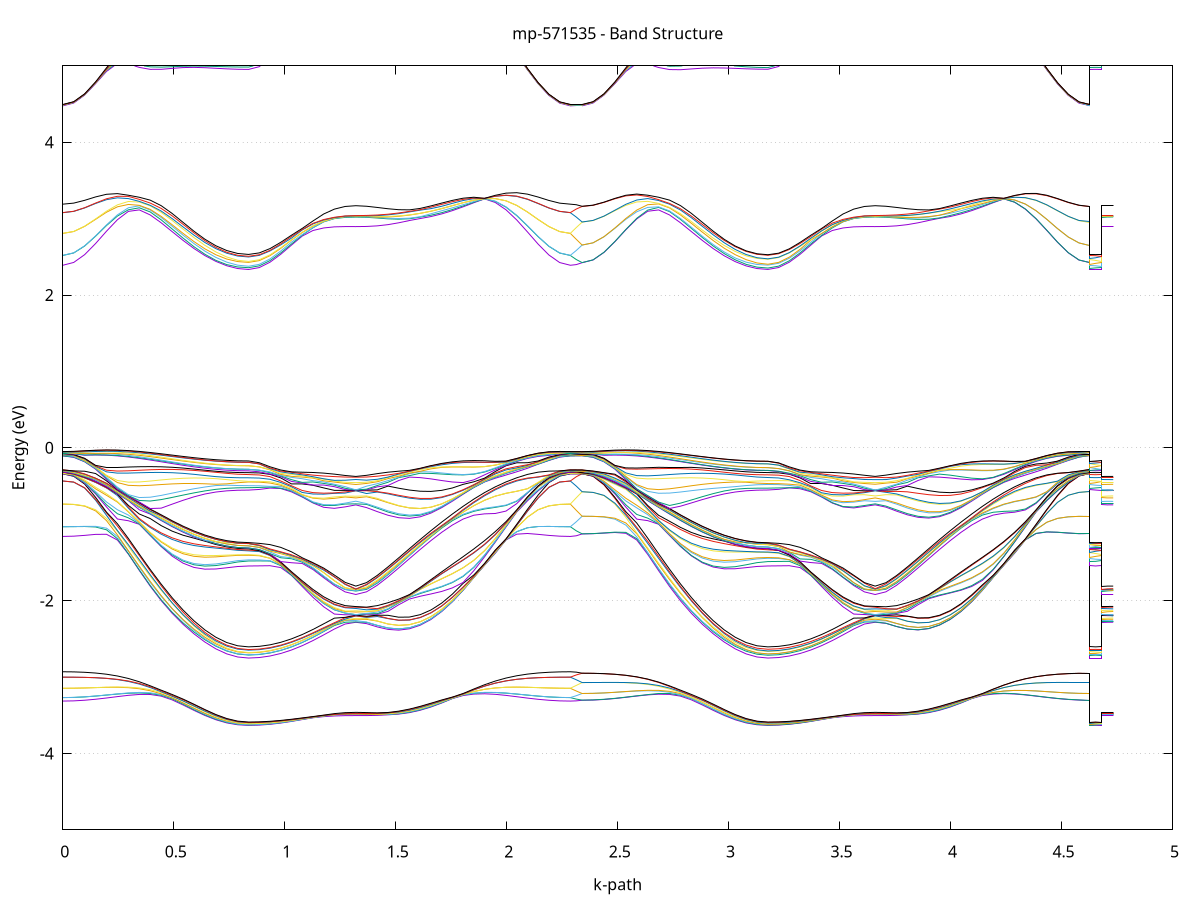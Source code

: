 set title 'mp-571535 - Band Structure'
set xlabel 'k-path'
set ylabel 'Energy (eV)'
set grid y
set yrange [-5:5]
set terminal png size 800,600
set output 'mp-571535_bands_gnuplot.png'
plot '-' using 1:2 with lines notitle, '-' using 1:2 with lines notitle, '-' using 1:2 with lines notitle, '-' using 1:2 with lines notitle, '-' using 1:2 with lines notitle, '-' using 1:2 with lines notitle, '-' using 1:2 with lines notitle, '-' using 1:2 with lines notitle, '-' using 1:2 with lines notitle, '-' using 1:2 with lines notitle, '-' using 1:2 with lines notitle, '-' using 1:2 with lines notitle, '-' using 1:2 with lines notitle, '-' using 1:2 with lines notitle, '-' using 1:2 with lines notitle, '-' using 1:2 with lines notitle, '-' using 1:2 with lines notitle, '-' using 1:2 with lines notitle, '-' using 1:2 with lines notitle, '-' using 1:2 with lines notitle, '-' using 1:2 with lines notitle, '-' using 1:2 with lines notitle, '-' using 1:2 with lines notitle, '-' using 1:2 with lines notitle, '-' using 1:2 with lines notitle, '-' using 1:2 with lines notitle, '-' using 1:2 with lines notitle, '-' using 1:2 with lines notitle, '-' using 1:2 with lines notitle, '-' using 1:2 with lines notitle, '-' using 1:2 with lines notitle, '-' using 1:2 with lines notitle, '-' using 1:2 with lines notitle, '-' using 1:2 with lines notitle, '-' using 1:2 with lines notitle, '-' using 1:2 with lines notitle, '-' using 1:2 with lines notitle, '-' using 1:2 with lines notitle, '-' using 1:2 with lines notitle, '-' using 1:2 with lines notitle, '-' using 1:2 with lines notitle, '-' using 1:2 with lines notitle, '-' using 1:2 with lines notitle, '-' using 1:2 with lines notitle, '-' using 1:2 with lines notitle, '-' using 1:2 with lines notitle, '-' using 1:2 with lines notitle, '-' using 1:2 with lines notitle, '-' using 1:2 with lines notitle, '-' using 1:2 with lines notitle, '-' using 1:2 with lines notitle, '-' using 1:2 with lines notitle, '-' using 1:2 with lines notitle, '-' using 1:2 with lines notitle, '-' using 1:2 with lines notitle, '-' using 1:2 with lines notitle, '-' using 1:2 with lines notitle, '-' using 1:2 with lines notitle, '-' using 1:2 with lines notitle, '-' using 1:2 with lines notitle, '-' using 1:2 with lines notitle, '-' using 1:2 with lines notitle, '-' using 1:2 with lines notitle, '-' using 1:2 with lines notitle, '-' using 1:2 with lines notitle, '-' using 1:2 with lines notitle, '-' using 1:2 with lines notitle, '-' using 1:2 with lines notitle, '-' using 1:2 with lines notitle, '-' using 1:2 with lines notitle, '-' using 1:2 with lines notitle, '-' using 1:2 with lines notitle, '-' using 1:2 with lines notitle, '-' using 1:2 with lines notitle, '-' using 1:2 with lines notitle, '-' using 1:2 with lines notitle, '-' using 1:2 with lines notitle, '-' using 1:2 with lines notitle, '-' using 1:2 with lines notitle, '-' using 1:2 with lines notitle, '-' using 1:2 with lines notitle, '-' using 1:2 with lines notitle, '-' using 1:2 with lines notitle, '-' using 1:2 with lines notitle, '-' using 1:2 with lines notitle, '-' using 1:2 with lines notitle, '-' using 1:2 with lines notitle, '-' using 1:2 with lines notitle, '-' using 1:2 with lines notitle, '-' using 1:2 with lines notitle, '-' using 1:2 with lines notitle, '-' using 1:2 with lines notitle, '-' using 1:2 with lines notitle, '-' using 1:2 with lines notitle, '-' using 1:2 with lines notitle, '-' using 1:2 with lines notitle, '-' using 1:2 with lines notitle, '-' using 1:2 with lines notitle, '-' using 1:2 with lines notitle, '-' using 1:2 with lines notitle, '-' using 1:2 with lines notitle, '-' using 1:2 with lines notitle, '-' using 1:2 with lines notitle, '-' using 1:2 with lines notitle, '-' using 1:2 with lines notitle, '-' using 1:2 with lines notitle, '-' using 1:2 with lines notitle, '-' using 1:2 with lines notitle, '-' using 1:2 with lines notitle, '-' using 1:2 with lines notitle, '-' using 1:2 with lines notitle, '-' using 1:2 with lines notitle, '-' using 1:2 with lines notitle, '-' using 1:2 with lines notitle, '-' using 1:2 with lines notitle, '-' using 1:2 with lines notitle, '-' using 1:2 with lines notitle, '-' using 1:2 with lines notitle, '-' using 1:2 with lines notitle, '-' using 1:2 with lines notitle, '-' using 1:2 with lines notitle, '-' using 1:2 with lines notitle, '-' using 1:2 with lines notitle, '-' using 1:2 with lines notitle, '-' using 1:2 with lines notitle, '-' using 1:2 with lines notitle, '-' using 1:2 with lines notitle, '-' using 1:2 with lines notitle, '-' using 1:2 with lines notitle, '-' using 1:2 with lines notitle, '-' using 1:2 with lines notitle, '-' using 1:2 with lines notitle, '-' using 1:2 with lines notitle, '-' using 1:2 with lines notitle, '-' using 1:2 with lines notitle, '-' using 1:2 with lines notitle, '-' using 1:2 with lines notitle, '-' using 1:2 with lines notitle, '-' using 1:2 with lines notitle, '-' using 1:2 with lines notitle, '-' using 1:2 with lines notitle, '-' using 1:2 with lines notitle, '-' using 1:2 with lines notitle, '-' using 1:2 with lines notitle, '-' using 1:2 with lines notitle, '-' using 1:2 with lines notitle, '-' using 1:2 with lines notitle, '-' using 1:2 with lines notitle, '-' using 1:2 with lines notitle, '-' using 1:2 with lines notitle, '-' using 1:2 with lines notitle, '-' using 1:2 with lines notitle, '-' using 1:2 with lines notitle, '-' using 1:2 with lines notitle, '-' using 1:2 with lines notitle, '-' using 1:2 with lines notitle, '-' using 1:2 with lines notitle, '-' using 1:2 with lines notitle, '-' using 1:2 with lines notitle, '-' using 1:2 with lines notitle, '-' using 1:2 with lines notitle, '-' using 1:2 with lines notitle, '-' using 1:2 with lines notitle, '-' using 1:2 with lines notitle, '-' using 1:2 with lines notitle, '-' using 1:2 with lines notitle, '-' using 1:2 with lines notitle, '-' using 1:2 with lines notitle, '-' using 1:2 with lines notitle, '-' using 1:2 with lines notitle, '-' using 1:2 with lines notitle, '-' using 1:2 with lines notitle, '-' using 1:2 with lines notitle, '-' using 1:2 with lines notitle, '-' using 1:2 with lines notitle, '-' using 1:2 with lines notitle, '-' using 1:2 with lines notitle, '-' using 1:2 with lines notitle, '-' using 1:2 with lines notitle, '-' using 1:2 with lines notitle, '-' using 1:2 with lines notitle, '-' using 1:2 with lines notitle, '-' using 1:2 with lines notitle, '-' using 1:2 with lines notitle, '-' using 1:2 with lines notitle, '-' using 1:2 with lines notitle, '-' using 1:2 with lines notitle, '-' using 1:2 with lines notitle, '-' using 1:2 with lines notitle, '-' using 1:2 with lines notitle, '-' using 1:2 with lines notitle, '-' using 1:2 with lines notitle
0.000000 -11.805088
0.049241 -11.801388
0.098482 -11.790388
0.147722 -11.772288
0.196963 -11.747488
0.246204 -11.716688
0.295445 -11.680488
0.344686 -11.639888
0.393926 -11.595988
0.443167 -11.549988
0.492408 -11.503388
0.541649 -11.457488
0.590890 -11.413988
0.640130 -11.374288
0.689371 -11.339888
0.738612 -11.312288
0.787853 -11.293188
0.837094 -11.285988
0.837094 -11.285988
0.885423 -11.284588
0.933753 -11.280688
0.982083 -11.274288
1.030412 -11.266088
1.078742 -11.256688
1.127071 -11.246688
1.175401 -11.237088
1.223731 -11.229088
1.272060 -11.224288
1.320390 -11.221888
1.320390 -11.221888
1.368720 -11.225888
1.417049 -11.236588
1.465379 -11.253188
1.513708 -11.275888
1.562038 -11.304388
1.610368 -11.338388
1.658697 -11.376988
1.707027 -11.419388
1.755357 -11.464288
1.803686 -11.510688
1.852016 -11.557088
1.900345 -11.602288
1.948675 -11.645188
1.997005 -11.684688
2.045334 -11.719688
2.093664 -11.749588
2.141993 -11.773488
2.190323 -11.790888
2.238653 -11.801488
2.286982 -11.805088
2.286982 -11.805088
2.313472 -11.804688
2.339961 -11.803888
2.339961 -11.803888
2.389202 -11.800188
2.438442 -11.789188
2.487683 -11.771088
2.536924 -11.746388
2.586165 -11.715588
2.635406 -11.679488
2.684646 -11.638988
2.733887 -11.595188
2.783128 -11.549288
2.832369 -11.502788
2.881610 -11.457088
2.930850 -11.413688
2.980091 -11.374188
3.029332 -11.339988
3.078573 -11.312388
3.127814 -11.293288
3.177054 -11.285888
3.177054 -11.285888
3.225384 -11.284588
3.273714 -11.280588
3.322043 -11.274288
3.370373 -11.266088
3.418703 -11.256588
3.467032 -11.246688
3.515362 -11.237088
3.563691 -11.229088
3.612021 -11.224288
3.660351 -11.221888
3.660351 -11.221888
3.708680 -11.225888
3.757010 -11.236588
3.805340 -11.253188
3.853669 -11.275788
3.901999 -11.304288
3.950328 -11.338088
3.998658 -11.376588
4.046988 -11.418888
4.095317 -11.463688
4.143647 -11.509988
4.191977 -11.556288
4.240306 -11.601388
4.288636 -11.644288
4.336965 -11.683688
4.385295 -11.718688
4.433625 -11.748388
4.481954 -11.772288
4.530284 -11.789688
4.578614 -11.800388
4.626943 -11.803888
4.626943 -11.285888
4.653432 -11.285988
4.679922 -11.285988
4.679922 -11.221888
4.706411 -11.221888
4.732900 -11.221888
e
0.000000 -11.796988
0.049241 -11.793288
0.098482 -11.782388
0.147722 -11.764388
0.196963 -11.739688
0.246204 -11.709088
0.295445 -11.673188
0.344686 -11.632988
0.393926 -11.589488
0.443167 -11.544088
0.492408 -11.497988
0.541649 -11.452888
0.590890 -11.410088
0.640130 -11.371188
0.689371 -11.337488
0.738612 -11.310388
0.787853 -11.291288
0.837094 -11.283488
0.837094 -11.283488
0.885423 -11.282188
0.933753 -11.278288
0.982083 -11.272088
1.030412 -11.264088
1.078742 -11.254788
1.127071 -11.245088
1.175401 -11.235988
1.223731 -11.228588
1.272060 -11.223788
1.320390 -11.221688
1.320390 -11.221688
1.368720 -11.224988
1.417049 -11.234988
1.465379 -11.251088
1.513708 -11.273288
1.562038 -11.301188
1.610368 -11.334588
1.658697 -11.372688
1.707027 -11.414488
1.755357 -11.458888
1.803686 -11.504688
1.852016 -11.550688
1.900345 -11.595588
1.948675 -11.638088
1.997005 -11.677288
2.045334 -11.712088
2.093664 -11.741788
2.141993 -11.765488
2.190323 -11.782888
2.238653 -11.793488
2.286982 -11.796988
2.286982 -11.796988
2.313472 -11.799988
2.339961 -11.801688
2.339961 -11.801688
2.389202 -11.797988
2.438442 -11.786988
2.487683 -11.768988
2.536924 -11.744188
2.586165 -11.713388
2.635406 -11.677288
2.684646 -11.636788
2.733887 -11.592988
2.783128 -11.547088
2.832369 -11.500488
2.881610 -11.454688
2.930850 -11.411188
2.980091 -11.371488
3.029332 -11.337088
3.078573 -11.309288
3.127814 -11.290888
3.177054 -11.284088
3.177054 -11.284088
3.225384 -11.282788
3.273714 -11.278788
3.322043 -11.272488
3.370373 -11.264388
3.418703 -11.254988
3.467032 -11.245188
3.515362 -11.235988
3.563691 -11.228588
3.612021 -11.223788
3.660351 -11.221688
3.660351 -11.221688
3.708680 -11.224988
3.757010 -11.234988
3.805340 -11.251388
3.853669 -11.273888
3.901999 -11.302288
3.950328 -11.336088
3.998658 -11.374588
4.046988 -11.416788
4.095317 -11.461688
4.143647 -11.507888
4.191977 -11.554188
4.240306 -11.599288
4.288636 -11.642088
4.336965 -11.681488
4.385295 -11.716488
4.433625 -11.746288
4.481954 -11.770088
4.530284 -11.787588
4.578614 -11.798188
4.626943 -11.801688
4.626943 -11.284088
4.653432 -11.283888
4.679922 -11.283488
4.679922 -11.221688
4.706411 -11.221688
4.732900 -11.221688
e
0.000000 -11.796188
0.049241 -11.792488
0.098482 -11.781588
0.147722 -11.763588
0.196963 -11.738988
0.246204 -11.708288
0.295445 -11.672388
0.344686 -11.631988
0.393926 -11.588388
0.443167 -11.542688
0.492408 -11.496288
0.541649 -11.450688
0.590890 -11.407388
0.640130 -11.367888
0.689371 -11.333688
0.738612 -11.305988
0.787853 -11.288488
0.837094 -11.282688
0.837094 -11.282688
0.885423 -11.281288
0.933753 -11.277388
0.982083 -11.271188
1.030412 -11.263088
1.078742 -11.253788
1.127071 -11.244088
1.175401 -11.234888
1.223731 -11.228188
1.272060 -11.223388
1.320390 -11.221488
1.320390 -11.221488
1.368720 -11.223988
1.417049 -11.233888
1.465379 -11.250088
1.513708 -11.272388
1.562038 -11.300388
1.610368 -11.333788
1.658697 -11.371888
1.707027 -11.413688
1.755357 -11.458188
1.803686 -11.503988
1.852016 -11.549988
1.900345 -11.594788
1.948675 -11.637388
1.997005 -11.676588
2.045334 -11.711388
2.093664 -11.740988
2.141993 -11.764788
2.190323 -11.782088
2.238653 -11.792688
2.286982 -11.796188
2.286982 -11.796188
2.313472 -11.792288
2.339961 -11.787488
2.339961 -11.787488
2.389202 -11.783888
2.438442 -11.772988
2.487683 -11.755088
2.536924 -11.730688
2.586165 -11.700288
2.635406 -11.664688
2.684646 -11.624888
2.733887 -11.581888
2.783128 -11.536988
2.832369 -11.491688
2.881610 -11.447288
2.930850 -11.405388
2.980091 -11.367288
3.029332 -11.334588
3.078573 -11.308388
3.127814 -11.289288
3.177054 -11.280888
3.177054 -11.280888
3.225384 -11.279588
3.273714 -11.275788
3.322043 -11.269788
3.370373 -11.261988
3.418703 -11.252988
3.467032 -11.243688
3.515362 -11.234788
3.563691 -11.228188
3.612021 -11.223388
3.660351 -11.221488
3.660351 -11.221488
3.708680 -11.223988
3.757010 -11.233488
3.805340 -11.249088
3.853669 -11.270588
3.901999 -11.297788
3.950328 -11.330388
3.998658 -11.367688
4.046988 -11.408788
4.095317 -11.452588
4.143647 -11.497888
4.191977 -11.543288
4.240306 -11.587688
4.288636 -11.629888
4.336965 -11.668688
4.385295 -11.703288
4.433625 -11.732688
4.481954 -11.756288
4.530284 -11.773488
4.578614 -11.783988
4.626943 -11.787488
4.626943 -11.280888
4.653432 -11.281988
4.679922 -11.282688
4.679922 -11.221488
4.706411 -11.221488
4.732900 -11.221488
e
0.000000 -11.775688
0.049241 -11.772088
0.098482 -11.761288
0.147722 -11.743488
0.196963 -11.719288
0.246204 -11.689188
0.295445 -11.653988
0.344686 -11.614688
0.393926 -11.572288
0.443167 -11.528088
0.492408 -11.483488
0.541649 -11.439888
0.590890 -11.398888
0.640130 -11.361888
0.689371 -11.330188
0.738612 -11.305188
0.787853 -11.286388
0.837094 -11.277488
0.837094 -11.277488
0.885423 -11.276288
0.933753 -11.272688
0.982083 -11.266888
1.030412 -11.259488
1.078742 -11.250988
1.127071 -11.242288
1.175401 -11.233988
1.223731 -11.227588
1.272060 -11.222488
1.320390 -11.220188
1.320390 -11.220188
1.368720 -11.223188
1.417049 -11.232188
1.465379 -11.246788
1.513708 -11.267188
1.562038 -11.293388
1.610368 -11.324988
1.658697 -11.361388
1.707027 -11.401588
1.755357 -11.444588
1.803686 -11.489188
1.852016 -11.533988
1.900345 -11.577788
1.948675 -11.619488
1.997005 -11.657888
2.045334 -11.692088
2.093664 -11.721288
2.141993 -11.744688
2.190323 -11.761788
2.238653 -11.772188
2.286982 -11.775688
2.286982 -11.775688
2.313472 -11.781588
2.339961 -11.786988
2.339961 -11.786988
2.389202 -11.783288
2.438442 -11.772388
2.487683 -11.754588
2.536924 -11.730088
2.586165 -11.699688
2.635406 -11.663988
2.684646 -11.623888
2.733887 -11.580588
2.783128 -11.535288
2.832369 -11.489388
2.881610 -11.444288
2.930850 -11.401488
2.980091 -11.362588
3.029332 -11.328888
3.078573 -11.301688
3.127814 -11.285188
3.177054 -11.280488
3.177054 -11.280488
3.225384 -11.279188
3.273714 -11.275388
3.322043 -11.269388
3.370373 -11.261588
3.418703 -11.252588
3.467032 -11.243188
3.515362 -11.234288
3.563691 -11.227588
3.612021 -11.222488
3.660351 -11.220188
3.660351 -11.220188
3.708680 -11.223288
3.757010 -11.232988
3.805340 -11.248588
3.853669 -11.270088
3.901999 -11.297388
3.950328 -11.329988
3.998658 -11.367288
4.046988 -11.408388
4.095317 -11.452188
4.143647 -11.497388
4.191977 -11.542788
4.240306 -11.587188
4.288636 -11.629388
4.336965 -11.668188
4.385295 -11.702688
4.433625 -11.732188
4.481954 -11.755688
4.530284 -11.772988
4.578614 -11.783488
4.626943 -11.786988
4.626943 -11.280488
4.653432 -11.279188
4.679922 -11.277488
4.679922 -11.220188
4.706411 -11.220188
4.732900 -11.220188
e
0.000000 -11.775388
0.049241 -11.771788
0.098482 -11.760988
0.147722 -11.743288
0.196963 -11.718988
0.246204 -11.688888
0.295445 -11.653488
0.344686 -11.613788
0.393926 -11.570888
0.443167 -11.526088
0.492408 -11.480788
0.541649 -11.436388
0.590890 -11.394388
0.640130 -11.356188
0.689371 -11.323188
0.738612 -11.296788
0.787853 -11.281188
0.837094 -11.277388
0.837094 -11.277388
0.885423 -11.276088
0.933753 -11.272488
0.982083 -11.266688
1.030412 -11.259188
1.078742 -11.250688
1.127071 -11.241788
1.175401 -11.233588
1.223731 -11.226688
1.272060 -11.221888
1.320390 -11.219788
1.320390 -11.219788
1.368720 -11.222988
1.417049 -11.231688
1.465379 -11.246488
1.513708 -11.266988
1.562038 -11.293288
1.610368 -11.324888
1.658697 -11.361288
1.707027 -11.401488
1.755357 -11.444488
1.803686 -11.488988
1.852016 -11.533788
1.900345 -11.577588
1.948675 -11.619288
1.997005 -11.657688
2.045334 -11.691888
2.093664 -11.721088
2.141993 -11.744488
2.190323 -11.761488
2.238653 -11.771988
2.286982 -11.775388
2.286982 -11.775388
2.313472 -11.769288
2.339961 -11.763288
2.339961 -11.763288
2.389202 -11.759688
2.438442 -11.748988
2.487683 -11.731388
2.536924 -11.707388
2.586165 -11.677588
2.635406 -11.642688
2.684646 -11.603788
2.733887 -11.561888
2.783128 -11.518288
2.832369 -11.474288
2.881610 -11.431588
2.930850 -11.391388
2.980091 -11.355388
3.029332 -11.324688
3.078573 -11.300788
3.127814 -11.282488
3.177054 -11.273688
3.177054 -11.273688
3.225384 -11.272488
3.273714 -11.268988
3.322043 -11.263588
3.370373 -11.256488
3.418703 -11.248588
3.467032 -11.240388
3.515362 -11.233288
3.563691 -11.226688
3.612021 -11.221888
3.660351 -11.219788
3.660351 -11.219688
3.708680 -11.222888
3.757010 -11.230388
3.805340 -11.244088
3.853669 -11.263488
3.901999 -11.288688
3.950328 -11.319288
3.998658 -11.354688
4.046988 -11.393988
4.095317 -11.436188
4.143647 -11.479888
4.191977 -11.524088
4.240306 -11.567388
4.288636 -11.608588
4.336965 -11.646588
4.385295 -11.680488
4.433625 -11.709288
4.481954 -11.732488
4.530284 -11.749488
4.578614 -11.759788
4.626943 -11.763288
4.626943 -11.273688
4.653432 -11.275588
4.679922 -11.277388
4.679922 -11.219788
4.706411 -11.219788
4.732900 -11.219788
e
0.000000 -11.752188
0.049241 -11.748588
0.098482 -11.737888
0.147722 -11.720488
0.196963 -11.696688
0.246204 -11.666988
0.295445 -11.632388
0.344686 -11.593788
0.393926 -11.552288
0.443167 -11.509088
0.492408 -11.465688
0.541649 -11.423488
0.590890 -11.383988
0.640130 -11.348688
0.689371 -11.318888
0.738612 -11.295788
0.787853 -11.277988
0.837094 -11.269488
0.837094 -11.269488
0.885423 -11.268388
0.933753 -11.265088
0.982083 -11.259888
1.030412 -11.253288
1.078742 -11.245988
1.127071 -11.238888
1.175401 -11.232488
1.223731 -11.226188
1.272060 -11.221388
1.320390 -11.219488
1.320390 -11.219488
1.368720 -11.221888
1.417049 -11.229088
1.465379 -11.241488
1.513708 -11.259788
1.562038 -11.284088
1.610368 -11.313788
1.658697 -11.348388
1.707027 -11.386888
1.755357 -11.428388
1.803686 -11.471488
1.852016 -11.515088
1.900345 -11.557888
1.948675 -11.598688
1.997005 -11.636388
2.045334 -11.669988
2.093664 -11.698588
2.141993 -11.721588
2.190323 -11.738488
2.238653 -11.748688
2.286982 -11.752188
2.286982 -11.752188
2.313472 -11.757188
2.339961 -11.762888
2.339961 -11.762888
2.389202 -11.759288
2.438442 -11.748588
2.487683 -11.730988
2.536924 -11.706988
2.586165 -11.677088
2.635406 -11.642088
2.684646 -11.602788
2.733887 -11.560488
2.783128 -11.516288
2.832369 -11.471588
2.881610 -11.427988
2.930850 -11.386788
2.980091 -11.349488
3.029332 -11.317388
3.078573 -11.291688
3.127814 -11.276688
3.177054 -11.273388
3.177054 -11.273388
3.225384 -11.272188
3.273714 -11.268688
3.322043 -11.263188
3.370373 -11.256188
3.418703 -11.248288
3.467032 -11.240288
3.515362 -11.232688
3.563691 -11.226188
3.612021 -11.221388
3.660351 -11.219488
3.660351 -11.219488
3.708680 -11.221988
3.757010 -11.230388
3.805340 -11.243888
3.853669 -11.263188
3.901999 -11.288388
3.950328 -11.318988
3.998658 -11.354388
4.046988 -11.393688
4.095317 -11.435888
4.143647 -11.479588
4.191977 -11.523788
4.240306 -11.566988
4.288636 -11.608188
4.336965 -11.646188
4.385295 -11.680088
4.433625 -11.708988
4.481954 -11.732188
4.530284 -11.749088
4.578614 -11.759388
4.626943 -11.762888
4.626943 -11.273388
4.653432 -11.271388
4.679922 -11.269488
4.679922 -11.219488
4.706411 -11.219488
4.732900 -11.219488
e
0.000000 -11.751388
0.049241 -11.747788
0.098482 -11.737188
0.147722 -11.719788
0.196963 -11.695888
0.246204 -11.666288
0.295445 -11.631588
0.344686 -11.592788
0.393926 -11.550988
0.443167 -11.507388
0.492408 -11.463388
0.541649 -11.420388
0.590890 -11.379988
0.640130 -11.343588
0.689371 -11.312488
0.738612 -11.287988
0.787853 -11.272488
0.837094 -11.268888
0.837094 -11.268888
0.885423 -11.267788
0.933753 -11.264488
0.982083 -11.259288
1.030412 -11.252688
1.078742 -11.245388
1.127071 -11.238088
1.175401 -11.231488
1.223731 -11.225188
1.272060 -11.219988
1.320390 -11.218288
1.320390 -11.218288
1.368720 -11.220988
1.417049 -11.228388
1.465379 -11.240888
1.513708 -11.259288
1.562038 -11.283488
1.610368 -11.313188
1.658697 -11.347788
1.707027 -11.386288
1.755357 -11.427688
1.803686 -11.470888
1.852016 -11.514488
1.900345 -11.557188
1.948675 -11.597988
1.997005 -11.635688
2.045334 -11.669188
2.093664 -11.697888
2.141993 -11.720888
2.190323 -11.737688
2.238653 -11.747988
2.286982 -11.751388
2.286982 -11.751388
2.313472 -11.747288
2.339961 -11.744788
2.339961 -11.744788
2.389202 -11.741188
2.438442 -11.730688
2.487683 -11.713288
2.536924 -11.689588
2.586165 -11.660088
2.635406 -11.625588
2.684646 -11.587188
2.733887 -11.545788
2.783128 -11.502788
2.832369 -11.459488
2.881610 -11.417488
2.930850 -11.378188
2.980091 -11.343088
3.029332 -11.313588
3.078573 -11.290688
3.127814 -11.273588
3.177054 -11.266088
3.177054 -11.266088
3.225384 -11.264888
3.273714 -11.261688
3.322043 -11.256588
3.370373 -11.250288
3.418703 -11.243488
3.467032 -11.237188
3.515362 -11.231388
3.563691 -11.225188
3.612021 -11.219988
3.660351 -11.218288
3.660351 -11.218288
3.708680 -11.220988
3.757010 -11.227688
3.805340 -11.239488
3.853669 -11.257188
3.901999 -11.280888
3.950328 -11.309988
3.998658 -11.344088
4.046988 -11.382188
4.095317 -11.423188
4.143647 -11.465888
4.191977 -11.509188
4.240306 -11.551588
4.288636 -11.592188
4.336965 -11.629588
4.385295 -11.662988
4.433625 -11.691488
4.481954 -11.714388
4.530284 -11.731188
4.578614 -11.741388
4.626943 -11.744788
4.626943 -11.266088
4.653432 -11.267188
4.679922 -11.268888
4.679922 -11.218288
4.706411 -11.218288
4.732900 -11.218288
e
0.000000 -11.740488
0.049241 -11.736888
0.098482 -11.726388
0.147722 -11.708988
0.196963 -11.685388
0.246204 -11.655888
0.295445 -11.621488
0.344686 -11.583088
0.393926 -11.541788
0.443167 -11.498888
0.492408 -11.455688
0.541649 -11.413588
0.590890 -11.374288
0.640130 -11.339088
0.689371 -11.309188
0.738612 -11.285588
0.787853 -11.269188
0.837094 -11.262488
0.837094 -11.262488
0.885423 -11.261388
0.933753 -11.258088
0.982083 -11.252988
1.030412 -11.246588
1.078742 -11.240388
1.127071 -11.235188
1.175401 -11.229988
1.223731 -11.224588
1.272060 -11.219388
1.320390 -11.217388
1.320390 -11.217388
1.368720 -11.219388
1.417049 -11.225288
1.465379 -11.236788
1.513708 -11.254388
1.562038 -11.277888
1.610368 -11.306888
1.658697 -11.340788
1.707027 -11.378788
1.755357 -11.419588
1.803686 -11.462188
1.852016 -11.505288
1.900345 -11.547688
1.948675 -11.588088
1.997005 -11.625488
2.045334 -11.658888
2.093664 -11.687288
2.141993 -11.710188
2.190323 -11.726888
2.238653 -11.737088
2.286982 -11.740488
2.286982 -11.740488
2.313472 -11.741188
2.339961 -11.742388
2.339961 -11.742388
2.389202 -11.738788
2.438442 -11.728288
2.487683 -11.710888
2.536924 -11.687188
2.586165 -11.657688
2.635406 -11.623188
2.684646 -11.584788
2.733887 -11.543288
2.783128 -11.500188
2.832369 -11.456788
2.881610 -11.414588
2.930850 -11.374888
2.980091 -11.339188
3.029332 -11.308788
3.078573 -11.284788
3.127814 -11.268788
3.177054 -11.263688
3.177054 -11.263688
3.225384 -11.262588
3.273714 -11.259288
3.322043 -11.254288
3.370373 -11.248188
3.418703 -11.241688
3.467032 -11.235688
3.515362 -11.229988
3.563691 -11.224588
3.612021 -11.219388
3.660351 -11.217388
3.660351 -11.217388
3.708680 -11.219388
3.757010 -11.225488
3.805340 -11.237188
3.853669 -11.254988
3.901999 -11.278588
3.950328 -11.307788
3.998658 -11.341788
4.046988 -11.379888
4.095317 -11.420888
4.143647 -11.463588
4.191977 -11.506788
4.240306 -11.549288
4.288636 -11.589788
4.336965 -11.627188
4.385295 -11.660588
4.433625 -11.689088
4.481954 -11.711988
4.530284 -11.728788
4.578614 -11.738988
4.626943 -11.742388
4.626943 -11.263688
4.653432 -11.262988
4.679922 -11.262488
4.679922 -11.217388
4.706411 -11.217388
4.732900 -11.217388
e
0.000000 -11.359588
0.049241 -11.358588
0.098482 -11.355488
0.147722 -11.350488
0.196963 -11.343788
0.246204 -11.335488
0.295445 -11.325988
0.344686 -11.315588
0.393926 -11.304688
0.443167 -11.293588
0.492408 -11.282688
0.541649 -11.272588
0.590890 -11.263588
0.640130 -11.256288
0.689371 -11.250988
0.738612 -11.248388
0.787853 -11.248888
0.837094 -11.250388
0.837094 -11.250388
0.885423 -11.249888
0.933753 -11.248288
0.982083 -11.245788
1.030412 -11.242288
1.078742 -11.237088
1.127071 -11.230388
1.175401 -11.224388
1.223731 -11.220288
1.272060 -11.218488
1.320390 -11.217288
1.320390 -11.217288
1.368720 -11.218388
1.417049 -11.221588
1.465379 -11.225788
1.513708 -11.230788
1.562038 -11.237088
1.610368 -11.244488
1.658697 -11.252988
1.707027 -11.262488
1.755357 -11.272888
1.803686 -11.283688
1.852016 -11.294888
1.900345 -11.306088
1.948675 -11.316888
1.997005 -11.327088
2.045334 -11.336288
2.093664 -11.344288
2.141993 -11.350788
2.190323 -11.355688
2.238653 -11.358588
2.286982 -11.359588
2.286982 -11.359588
2.313472 -11.358688
2.339961 -11.356788
2.339961 -11.356788
2.389202 -11.355788
2.438442 -11.352788
2.487683 -11.347888
2.536924 -11.341188
2.586165 -11.333088
2.635406 -11.323688
2.684646 -11.313488
2.733887 -11.302788
2.783128 -11.291888
2.832369 -11.281388
2.881610 -11.271588
2.930850 -11.262988
2.980091 -11.256188
3.029332 -11.251488
3.078573 -11.249288
3.127814 -11.249288
3.177054 -11.248988
3.177054 -11.248988
3.225384 -11.248488
3.273714 -11.246888
3.322043 -11.244188
3.370373 -11.240488
3.418703 -11.235388
3.467032 -11.229788
3.515362 -11.224288
3.563691 -11.220188
3.612021 -11.218488
3.660351 -11.217288
3.660351 -11.217288
3.708680 -11.218388
3.757010 -11.221188
3.805340 -11.225288
3.853669 -11.230188
3.901999 -11.236288
3.950328 -11.243588
3.998658 -11.251888
4.046988 -11.261288
4.095317 -11.271388
4.143647 -11.282088
4.191977 -11.292988
4.240306 -11.303988
4.288636 -11.314688
4.336965 -11.324788
4.385295 -11.333888
4.433625 -11.341788
4.481954 -11.348188
4.530284 -11.352988
4.578614 -11.355888
4.626943 -11.356788
4.626943 -11.248988
4.653432 -11.249788
4.679922 -11.250388
4.679922 -11.217288
4.706411 -11.217288
4.732900 -11.217288
e
0.000000 -11.346088
0.049241 -11.345188
0.098482 -11.342188
0.147722 -11.337488
0.196963 -11.331088
0.246204 -11.323288
0.295445 -11.314388
0.344686 -11.304688
0.393926 -11.294588
0.443167 -11.284488
0.492408 -11.274688
0.541649 -11.265788
0.590890 -11.257988
0.640130 -11.251988
0.689371 -11.247988
0.738612 -11.246388
0.787853 -11.245688
0.837094 -11.243888
0.837094 -11.243888
0.885423 -11.243388
0.933753 -11.241988
0.982083 -11.239588
1.030412 -11.236288
1.078742 -11.232288
1.127071 -11.227488
1.175401 -11.222688
1.223731 -11.218988
1.272060 -11.217288
1.320390 -11.216788
1.320390 -11.216788
1.368720 -11.216988
1.417049 -11.218988
1.465379 -11.222088
1.513708 -11.226288
1.562038 -11.231688
1.610368 -11.238388
1.658697 -11.246088
1.707027 -11.254788
1.755357 -11.264388
1.803686 -11.274488
1.852016 -11.284888
1.900345 -11.295388
1.948675 -11.305588
1.997005 -11.315288
2.045334 -11.323988
2.093664 -11.331588
2.141993 -11.337788
2.190323 -11.342388
2.238653 -11.345188
2.286982 -11.346088
2.286982 -11.346088
2.313472 -11.351488
2.339961 -11.354988
2.339961 -11.354988
2.389202 -11.353988
2.438442 -11.350988
2.487683 -11.346088
2.536924 -11.339388
2.586165 -11.331188
2.635406 -11.321788
2.684646 -11.311488
2.733887 -11.300688
2.783128 -11.289688
2.832369 -11.278888
2.881610 -11.268788
2.930850 -11.259688
2.980091 -11.252188
3.029332 -11.246688
3.078573 -11.243388
3.127814 -11.244788
3.177054 -11.247088
3.177054 -11.247088
3.225384 -11.246588
3.273714 -11.244988
3.322043 -11.242488
3.370373 -11.239088
3.418703 -11.234688
3.467032 -11.228888
3.515362 -11.222888
3.563691 -11.218988
3.612021 -11.217288
3.660351 -11.216788
3.660351 -11.216788
3.708680 -11.217088
3.757010 -11.219888
3.805340 -11.223588
3.853669 -11.228388
3.901999 -11.234388
3.950328 -11.241588
3.998658 -11.249988
4.046988 -11.259288
4.095317 -11.269488
4.143647 -11.280188
4.191977 -11.291188
4.240306 -11.302088
4.288636 -11.312788
4.336965 -11.322888
4.385295 -11.331988
4.433625 -11.339888
4.481954 -11.346388
4.530284 -11.351088
4.578614 -11.353988
4.626943 -11.354988
4.626943 -11.247088
4.653432 -11.245788
4.679922 -11.243888
4.679922 -11.216788
4.706411 -11.216788
4.732900 -11.216788
e
0.000000 -11.345788
0.049241 -11.344788
0.098482 -11.341888
0.147722 -11.337088
0.196963 -11.330688
0.246204 -11.322788
0.295445 -11.313688
0.344686 -11.303688
0.393926 -11.293188
0.443167 -11.282488
0.492408 -11.272088
0.541649 -11.262288
0.590890 -11.253588
0.640130 -11.246388
0.689371 -11.241188
0.738612 -11.238188
0.787853 -11.240188
0.837094 -11.243288
0.837094 -11.243288
0.885423 -11.242788
0.933753 -11.241288
0.982083 -11.238888
1.030412 -11.235688
1.078742 -11.231788
1.127071 -11.227288
1.175401 -11.222188
1.223731 -11.218788
1.272060 -11.217188
1.320390 -11.216288
1.320390 -11.216288
1.368720 -11.216788
1.417049 -11.218488
1.465379 -11.221388
1.513708 -11.225688
1.562038 -11.231088
1.610368 -11.237788
1.658697 -11.245488
1.707027 -11.254288
1.755357 -11.263888
1.803686 -11.273988
1.852016 -11.284488
1.900345 -11.294988
1.948675 -11.305188
1.997005 -11.314888
2.045334 -11.323588
2.093664 -11.331188
2.141993 -11.337388
2.190323 -11.341988
2.238653 -11.344788
2.286982 -11.345788
2.286982 -11.345788
2.313472 -11.339288
2.339961 -11.331988
2.339961 -11.331988
2.389202 -11.331088
2.438442 -11.328288
2.487683 -11.323888
2.536924 -11.317888
2.586165 -11.310588
2.635406 -11.302288
2.684646 -11.293288
2.733887 -11.283988
2.783128 -11.274688
2.832369 -11.265788
2.881610 -11.257788
2.930850 -11.251088
2.980091 -11.245988
3.029332 -11.243088
3.078573 -11.242588
3.127814 -11.241288
3.177054 -11.239388
3.177054 -11.239388
3.225384 -11.238988
3.273714 -11.237688
3.322043 -11.235588
3.370373 -11.232788
3.418703 -11.229488
3.467032 -11.225688
3.515362 -11.221688
3.563691 -11.218688
3.612021 -11.217188
3.660351 -11.216288
3.660351 -11.216288
3.708680 -11.216688
3.757010 -11.217388
3.805340 -11.219388
3.853669 -11.222588
3.901999 -11.226988
3.950328 -11.232688
3.998658 -11.239488
4.046988 -11.247288
4.095317 -11.255888
4.143647 -11.265188
4.191977 -11.274788
4.240306 -11.284488
4.288636 -11.293988
4.336965 -11.302988
4.385295 -11.311188
4.433625 -11.318288
4.481954 -11.324188
4.530284 -11.328488
4.578614 -11.331088
4.626943 -11.331988
4.626943 -11.239388
4.653432 -11.241288
4.679922 -11.243288
4.679922 -11.216288
4.706411 -11.216288
4.732900 -11.216288
e
0.000000 -11.316088
0.049241 -11.315288
0.098482 -11.312688
0.147722 -11.308588
0.196963 -11.302988
0.246204 -11.296288
0.295445 -11.288688
0.344686 -11.280488
0.393926 -11.272088
0.443167 -11.263688
0.492408 -11.255888
0.541649 -11.248888
0.590890 -11.243188
0.640130 -11.239088
0.689371 -11.237088
0.738612 -11.237388
0.787853 -11.236488
0.837094 -11.234788
0.837094 -11.234788
0.885423 -11.234488
0.933753 -11.233388
0.982083 -11.231588
1.030412 -11.229288
1.078742 -11.226588
1.127071 -11.223588
1.175401 -11.220688
1.223731 -11.218388
1.272060 -11.216688
1.320390 -11.216288
1.320390 -11.216288
1.368720 -11.215988
1.417049 -11.215688
1.465379 -11.216488
1.513708 -11.218588
1.562038 -11.221988
1.610368 -11.226588
1.658697 -11.232288
1.707027 -11.239088
1.755357 -11.246688
1.803686 -11.254888
1.852016 -11.263588
1.900345 -11.272388
1.948675 -11.280988
1.997005 -11.289288
2.045334 -11.296888
2.093664 -11.303488
2.141993 -11.308788
2.190323 -11.312788
2.238653 -11.315288
2.286982 -11.316088
2.286982 -11.316088
2.313472 -11.323888
2.339961 -11.331588
2.339961 -11.331588
2.389202 -11.330688
2.438442 -11.327888
2.487683 -11.323388
2.536924 -11.317388
2.586165 -11.309988
2.635406 -11.301388
2.684646 -11.292088
2.733887 -11.282188
2.783128 -11.272288
2.832369 -11.262588
2.881610 -11.253688
2.930850 -11.245788
2.980091 -11.239488
3.029332 -11.235088
3.078573 -11.232888
3.127814 -11.235488
3.177054 -11.238688
3.177054 -11.238688
3.225384 -11.238188
3.273714 -11.236888
3.322043 -11.234788
3.370373 -11.232088
3.418703 -11.228688
3.467032 -11.224988
3.515362 -11.221388
3.563691 -11.218388
3.612021 -11.216688
3.660351 -11.216288
3.660351 -11.216288
3.708680 -11.216088
3.757010 -11.216788
3.805340 -11.218688
3.853669 -11.221888
3.901999 -11.226388
3.950328 -11.232088
3.998658 -11.238988
4.046988 -11.246788
4.095317 -11.255388
4.143647 -11.264688
4.191977 -11.274288
4.240306 -11.284088
4.288636 -11.293588
4.336965 -11.302588
4.385295 -11.310788
4.433625 -11.317888
4.481954 -11.323688
4.530284 -11.327988
4.578614 -11.330688
4.626943 -11.331588
4.626943 -11.238688
4.653432 -11.236788
4.679922 -11.234788
4.679922 -11.216288
4.706411 -11.216288
4.732900 -11.216288
e
0.000000 -11.315788
0.049241 -11.314888
0.098482 -11.312388
0.147722 -11.308188
0.196963 -11.302588
0.246204 -11.295788
0.295445 -11.287888
0.344686 -11.279288
0.393926 -11.270288
0.443167 -11.261288
0.492408 -11.252688
0.541649 -11.244788
0.590890 -11.237988
0.640130 -11.232788
0.689371 -11.229488
0.738612 -11.228388
0.787853 -11.231388
0.837094 -11.234788
0.837094 -11.234788
0.885423 -11.234388
0.933753 -11.233288
0.982083 -11.231488
1.030412 -11.229188
1.078742 -11.226388
1.127071 -11.223488
1.175401 -11.220588
1.223731 -11.217188
1.272060 -11.215388
1.320390 -11.215988
1.320390 -11.215988
1.368720 -11.215788
1.417049 -11.215588
1.465379 -11.216388
1.513708 -11.218588
1.562038 -11.221988
1.610368 -11.226488
1.658697 -11.232188
1.707027 -11.238888
1.755357 -11.246488
1.803686 -11.254688
1.852016 -11.263288
1.900345 -11.272088
1.948675 -11.280788
1.997005 -11.288988
2.045334 -11.296588
2.093664 -11.303088
2.141993 -11.308488
2.190323 -11.312488
2.238653 -11.314988
2.286982 -11.315788
2.286982 -11.315788
2.313472 -11.308188
2.339961 -11.300888
2.339961 -11.300888
2.389202 -11.300088
2.438442 -11.297788
2.487683 -11.293988
2.536924 -11.288888
2.586165 -11.282788
2.635406 -11.275888
2.684646 -11.268388
2.733887 -11.260788
2.783128 -11.253388
2.832369 -11.246388
2.881610 -11.240388
2.930850 -11.235588
2.980091 -11.232488
3.029332 -11.231388
3.078573 -11.232488
3.127814 -11.232288
3.177054 -11.231388
3.177054 -11.231388
3.225384 -11.230988
3.273714 -11.230088
3.322043 -11.228588
3.370373 -11.226688
3.418703 -11.224588
3.467032 -11.222288
3.515362 -11.220188
3.563691 -11.217188
3.612021 -11.215388
3.660351 -11.215988
3.660351 -11.215988
3.708680 -11.215788
3.757010 -11.214688
3.805340 -11.214488
3.853669 -11.215588
3.901999 -11.217888
3.950328 -11.221288
3.998658 -11.225988
4.046988 -11.231688
4.095317 -11.238188
4.143647 -11.245388
4.191977 -11.253088
4.240306 -11.260988
4.288636 -11.268788
4.336965 -11.276288
4.385295 -11.283188
4.433625 -11.289288
4.481954 -11.294188
4.530284 -11.297888
4.578614 -11.300088
4.626943 -11.300888
4.626943 -11.231388
4.653432 -11.232988
4.679922 -11.234788
4.679922 -11.215988
4.706411 -11.215988
4.732900 -11.215988
e
0.000000 -11.288788
0.049241 -11.288088
0.098482 -11.285888
0.147722 -11.282388
0.196963 -11.277688
0.246204 -11.271988
0.295445 -11.265588
0.344686 -11.258688
0.393926 -11.251788
0.443167 -11.244988
0.492408 -11.238788
0.541649 -11.233488
0.590890 -11.229388
0.640130 -11.226988
0.689371 -11.226488
0.738612 -11.228088
0.787853 -11.228788
0.837094 -11.229088
0.837094 -11.229088
0.885423 -11.228788
0.933753 -11.227988
0.982083 -11.226788
1.030412 -11.225088
1.078742 -11.223288
1.127071 -11.221388
1.175401 -11.219388
1.223731 -11.216988
1.272060 -11.215388
1.320390 -11.215288
1.320390 -11.215288
1.368720 -11.214788
1.417049 -11.213888
1.465379 -11.213288
1.513708 -11.213588
1.562038 -11.214988
1.610368 -11.217688
1.658697 -11.221388
1.707027 -11.226188
1.755357 -11.231788
1.803686 -11.238188
1.852016 -11.245088
1.900345 -11.252188
1.948675 -11.259288
1.997005 -11.266188
2.045334 -11.272488
2.093664 -11.278088
2.141993 -11.282588
2.190323 -11.285988
2.238653 -11.288088
2.286982 -11.288788
2.286982 -11.288788
2.313472 -11.294288
2.339961 -11.300888
2.339961 -11.300888
2.389202 -11.300088
2.438442 -11.297688
2.487683 -11.293888
2.536924 -11.288688
2.586165 -11.282388
2.635406 -11.275188
2.684646 -11.267388
2.733887 -11.259288
2.783128 -11.251288
2.832369 -11.243688
2.881610 -11.236888
2.930850 -11.231188
2.980091 -11.227188
3.029332 -11.225088
3.078573 -11.225188
3.127814 -11.228188
3.177054 -11.231288
3.177054 -11.231288
3.225384 -11.230988
3.273714 -11.229988
3.322043 -11.228488
3.370373 -11.226588
3.418703 -11.224288
3.467032 -11.221888
3.515362 -11.219488
3.563691 -11.216988
3.612021 -11.215388
3.660351 -11.215288
3.660351 -11.215288
3.708680 -11.214788
3.757010 -11.214188
3.805340 -11.214188
3.853669 -11.215388
3.901999 -11.217788
3.950328 -11.221288
3.998658 -11.225988
4.046988 -11.231588
4.095317 -11.238188
4.143647 -11.245388
4.191977 -11.253088
4.240306 -11.260988
4.288636 -11.268788
4.336965 -11.276288
4.385295 -11.283188
4.433625 -11.289188
4.481954 -11.294188
4.530284 -11.297788
4.578614 -11.300088
4.626943 -11.300888
4.626943 -11.231288
4.653432 -11.229888
4.679922 -11.229088
4.679922 -11.215288
4.706411 -11.215288
4.732900 -11.215288
e
0.000000 -11.288488
0.049241 -11.287788
0.098482 -11.285588
0.147722 -11.281988
0.196963 -11.277288
0.246204 -11.271488
0.295445 -11.264988
0.344686 -11.257888
0.393926 -11.250588
0.443167 -11.243388
0.492408 -11.236788
0.541649 -11.230888
0.590890 -11.226288
0.640130 -11.223288
0.689371 -11.222188
0.738612 -11.223288
0.787853 -11.226188
0.837094 -11.228388
0.837094 -11.228388
0.885423 -11.228088
0.933753 -11.227288
0.982083 -11.225988
1.030412 -11.224288
1.078742 -11.222388
1.127071 -11.220288
1.175401 -11.218388
1.223731 -11.216388
1.272060 -11.214988
1.320390 -11.215088
1.320390 -11.215088
1.368720 -11.213988
1.417049 -11.212788
1.465379 -11.212288
1.513708 -11.212788
1.562038 -11.214288
1.610368 -11.216988
1.658697 -11.220788
1.707027 -11.225588
1.755357 -11.231288
1.803686 -11.237688
1.852016 -11.244588
1.900345 -11.251788
1.948675 -11.258888
1.997005 -11.265788
2.045334 -11.272088
2.093664 -11.277688
2.141993 -11.282288
2.190323 -11.285688
2.238653 -11.287788
2.286982 -11.288488
2.286982 -11.288488
2.313472 -11.284188
2.339961 -11.281588
2.339961 -11.281588
2.389202 -11.280888
2.438442 -11.278788
2.487683 -11.275488
2.536924 -11.270988
2.586165 -11.265588
2.635406 -11.259488
2.684646 -11.252888
2.733887 -11.246288
2.783128 -11.239888
2.832369 -11.233988
2.881610 -11.228988
2.930850 -11.225288
2.980091 -11.223188
3.029332 -11.222888
3.078573 -11.224488
3.127814 -11.226388
3.177054 -11.227588
3.177054 -11.227588
3.225384 -11.227288
3.273714 -11.226588
3.322043 -11.225388
3.370373 -11.223888
3.418703 -11.222088
3.467032 -11.220288
3.515362 -11.218288
3.563691 -11.216388
3.612021 -11.214988
3.660351 -11.215088
3.660351 -11.215088
3.708680 -11.213988
3.757010 -11.212788
3.805340 -11.211988
3.853669 -11.212088
3.901999 -11.213188
3.950328 -11.215388
3.998658 -11.218688
4.046988 -11.222988
4.095317 -11.228088
4.143647 -11.233988
4.191977 -11.240288
4.240306 -11.246988
4.288636 -11.253688
4.336965 -11.260088
4.385295 -11.266088
4.433625 -11.271288
4.481954 -11.275688
4.530284 -11.278888
4.578614 -11.280888
4.626943 -11.281588
4.626943 -11.227588
4.653432 -11.227888
4.679922 -11.228388
4.679922 -11.215088
4.706411 -11.215088
4.732900 -11.215088
e
0.000000 -11.277688
0.049241 -11.277088
0.098482 -11.274988
0.147722 -11.271688
0.196963 -11.267288
0.246204 -11.261988
0.295445 -11.255988
0.344686 -11.249588
0.393926 -11.243088
0.443167 -11.236788
0.492408 -11.230988
0.541649 -11.226088
0.590890 -11.222388
0.640130 -11.220288
0.689371 -11.219888
0.738612 -11.221288
0.787853 -11.223888
0.837094 -11.225588
0.837094 -11.225588
0.885423 -11.225288
0.933753 -11.224588
0.982083 -11.223388
1.030412 -11.221888
1.078742 -11.220288
1.127071 -11.218588
1.175401 -11.217088
1.223731 -11.215888
1.272060 -11.214488
1.320390 -11.214088
1.320390 -11.214088
1.368720 -11.213188
1.417049 -11.211288
1.465379 -11.210188
1.513708 -11.210088
1.562038 -11.211088
1.610368 -11.213188
1.658697 -11.216288
1.707027 -11.220388
1.755357 -11.225388
1.803686 -11.231088
1.852016 -11.237288
1.900345 -11.243788
1.948675 -11.250288
1.997005 -11.256688
2.045334 -11.262488
2.093664 -11.267688
2.141993 -11.271888
2.190323 -11.275088
2.238653 -11.277088
2.286982 -11.277688
2.286982 -11.277688
2.313472 -11.278388
2.339961 -11.279688
2.339961 -11.279688
2.389202 -11.278988
2.438442 -11.276888
2.487683 -11.273488
2.536924 -11.269088
2.586165 -11.263588
2.635406 -11.257488
2.684646 -11.250888
2.733887 -11.244188
2.783128 -11.237688
2.832369 -11.231688
2.881610 -11.226588
2.930850 -11.222688
2.980091 -11.220288
3.029332 -11.219688
3.078573 -11.221088
3.127814 -11.223888
3.177054 -11.225588
3.177054 -11.225588
3.225384 -11.225388
3.273714 -11.224588
3.322043 -11.223488
3.370373 -11.221988
3.418703 -11.220288
3.467032 -11.218588
3.515362 -11.217088
3.563691 -11.215888
3.612021 -11.214488
3.660351 -11.214088
3.660351 -11.214088
3.708680 -11.213188
3.757010 -11.211288
3.805340 -11.210188
3.853669 -11.210188
3.901999 -11.211288
3.950328 -11.213388
3.998658 -11.216688
4.046988 -11.220988
4.095317 -11.226088
4.143647 -11.231988
4.191977 -11.238388
4.240306 -11.244988
4.288636 -11.251688
4.336965 -11.258188
4.385295 -11.264188
4.433625 -11.269388
4.481954 -11.273788
4.530284 -11.276988
4.578614 -11.278988
4.626943 -11.279688
4.626943 -11.225588
4.653432 -11.225588
4.679922 -11.225588
4.679922 -11.214088
4.706411 -11.214088
4.732900 -11.214088
e
0.000000 -7.514188
0.049241 -7.513588
0.098482 -7.511888
0.147722 -7.509188
0.196963 -7.505688
0.246204 -7.501788
0.295445 -7.497588
0.344686 -7.493688
0.393926 -7.490088
0.443167 -7.487188
0.492408 -7.484988
0.541649 -7.483488
0.590890 -7.482588
0.640130 -7.482088
0.689371 -7.481988
0.738612 -7.481988
0.787853 -7.481988
0.837094 -7.481988
0.837094 -7.481988
0.885423 -7.480188
0.933753 -7.474688
0.982083 -7.465688
1.030412 -7.453688
1.078742 -7.439088
1.127071 -7.422588
1.175401 -7.405188
1.223731 -7.388388
1.272060 -7.374688
1.320390 -7.366488
1.320390 -7.366488
1.368720 -7.374588
1.417049 -7.387388
1.465379 -7.402288
1.513708 -7.417288
1.562038 -7.431088
1.610368 -7.443388
1.658697 -7.453888
1.707027 -7.462788
1.755357 -7.470288
1.803686 -7.476688
1.852016 -7.482388
1.900345 -7.487688
1.948675 -7.492688
1.997005 -7.497388
2.045334 -7.501888
2.093664 -7.505888
2.141993 -7.509388
2.190323 -7.511988
2.238653 -7.513688
2.286982 -7.514188
2.286982 -7.514188
2.313472 -7.514188
2.339961 -7.514188
2.339961 -7.514188
2.389202 -7.513588
2.438442 -7.511888
2.487683 -7.509188
2.536924 -7.505688
2.586165 -7.501788
2.635406 -7.497588
2.684646 -7.493688
2.733887 -7.490088
2.783128 -7.487188
2.832369 -7.484988
2.881610 -7.483488
2.930850 -7.482588
2.980091 -7.482088
3.029332 -7.481988
3.078573 -7.481988
3.127814 -7.481988
3.177054 -7.481988
3.177054 -7.481988
3.225384 -7.480188
3.273714 -7.474688
3.322043 -7.465688
3.370373 -7.453688
3.418703 -7.439088
3.467032 -7.422588
3.515362 -7.405188
3.563691 -7.388388
3.612021 -7.374688
3.660351 -7.366488
3.660351 -7.366488
3.708680 -7.374588
3.757010 -7.387388
3.805340 -7.402288
3.853669 -7.417288
3.901999 -7.431088
3.950328 -7.443388
3.998658 -7.453888
4.046988 -7.462788
4.095317 -7.470288
4.143647 -7.476688
4.191977 -7.482388
4.240306 -7.487688
4.288636 -7.492688
4.336965 -7.497388
4.385295 -7.501888
4.433625 -7.505888
4.481954 -7.509388
4.530284 -7.511988
4.578614 -7.513688
4.626943 -7.514188
4.626943 -7.481988
4.653432 -7.481988
4.679922 -7.481988
4.679922 -7.366488
4.706411 -7.366488
4.732900 -7.366488
e
0.000000 -7.514188
0.049241 -7.512888
0.098482 -7.511188
0.147722 -7.508488
0.196963 -7.504988
0.246204 -7.500988
0.295445 -7.496888
0.344686 -7.492888
0.393926 -7.489288
0.443167 -7.486388
0.492408 -7.484188
0.541649 -7.482688
0.590890 -7.481788
0.640130 -7.481288
0.689371 -7.481188
0.738612 -7.481188
0.787853 -7.481188
0.837094 -7.481188
0.837094 -7.481188
0.885423 -7.479388
0.933753 -7.473888
0.982083 -7.464888
1.030412 -7.452788
1.078742 -7.438088
1.127071 -7.421388
1.175401 -7.403888
1.223731 -7.387088
1.272060 -7.373388
1.320390 -7.366388
1.320390 -7.366388
1.368720 -7.373288
1.417049 -7.386088
1.465379 -7.400988
1.513708 -7.415888
1.562038 -7.429788
1.610368 -7.442088
1.658697 -7.452688
1.707027 -7.461688
1.755357 -7.469188
1.803686 -7.475788
1.852016 -7.481588
1.900345 -7.486888
1.948675 -7.491888
1.997005 -7.496688
2.045334 -7.501188
2.093664 -7.505188
2.141993 -7.508588
2.190323 -7.511288
2.238653 -7.512888
2.286982 -7.514188
2.286982 -7.514188
2.313472 -7.514188
2.339961 -7.514188
2.339961 -7.514188
2.389202 -7.512888
2.438442 -7.511188
2.487683 -7.508488
2.536924 -7.504988
2.586165 -7.500988
2.635406 -7.496888
2.684646 -7.492888
2.733887 -7.489288
2.783128 -7.486388
2.832369 -7.484188
2.881610 -7.482688
2.930850 -7.481788
2.980091 -7.481288
3.029332 -7.481188
3.078573 -7.481188
3.127814 -7.481188
3.177054 -7.481188
3.177054 -7.481188
3.225384 -7.479388
3.273714 -7.473888
3.322043 -7.464888
3.370373 -7.452788
3.418703 -7.438088
3.467032 -7.421388
3.515362 -7.403888
3.563691 -7.387088
3.612021 -7.373388
3.660351 -7.366388
3.660351 -7.366388
3.708680 -7.373288
3.757010 -7.386088
3.805340 -7.400988
3.853669 -7.415888
3.901999 -7.429788
3.950328 -7.442088
3.998658 -7.452688
4.046988 -7.461688
4.095317 -7.469188
4.143647 -7.475788
4.191977 -7.481588
4.240306 -7.486888
4.288636 -7.491888
4.336965 -7.496688
4.385295 -7.501188
4.433625 -7.505188
4.481954 -7.508588
4.530284 -7.511288
4.578614 -7.512888
4.626943 -7.514188
4.626943 -7.481188
4.653432 -7.481188
4.679922 -7.481188
4.679922 -7.366388
4.706411 -7.366388
4.732900 -7.366388
e
0.000000 -7.513488
0.049241 -7.512688
0.098482 -7.510988
0.147722 -7.508288
0.196963 -7.504788
0.246204 -7.500788
0.295445 -7.496688
0.344686 -7.492688
0.393926 -7.489088
0.443167 -7.486188
0.492408 -7.483988
0.541649 -7.482488
0.590890 -7.481588
0.640130 -7.481088
0.689371 -7.480988
0.738612 -7.480988
0.787853 -7.480988
0.837094 -7.480988
0.837094 -7.480988
0.885423 -7.479188
0.933753 -7.473688
0.982083 -7.464688
1.030412 -7.452488
1.078742 -7.437688
1.127071 -7.420988
1.175401 -7.403388
1.223731 -7.386588
1.272060 -7.372988
1.320390 -7.365488
1.320390 -7.365488
1.368720 -7.372788
1.417049 -7.385388
1.465379 -7.400288
1.513708 -7.415188
1.562038 -7.429088
1.610368 -7.441488
1.658697 -7.452088
1.707027 -7.461188
1.755357 -7.468788
1.803686 -7.475488
1.852016 -7.481288
1.900345 -7.486688
1.948675 -7.491688
1.997005 -7.496488
2.045334 -7.500888
2.093664 -7.504988
2.141993 -7.508388
2.190323 -7.510988
2.238653 -7.512688
2.286982 -7.513488
2.286982 -7.513488
2.313472 -7.513488
2.339961 -7.513488
2.339961 -7.513488
2.389202 -7.512688
2.438442 -7.510988
2.487683 -7.508288
2.536924 -7.504788
2.586165 -7.500788
2.635406 -7.496688
2.684646 -7.492688
2.733887 -7.489088
2.783128 -7.486188
2.832369 -7.483988
2.881610 -7.482488
2.930850 -7.481588
2.980091 -7.481088
3.029332 -7.480988
3.078573 -7.480988
3.127814 -7.480988
3.177054 -7.480988
3.177054 -7.480988
3.225384 -7.479188
3.273714 -7.473688
3.322043 -7.464688
3.370373 -7.452488
3.418703 -7.437688
3.467032 -7.420988
3.515362 -7.403388
3.563691 -7.386488
3.612021 -7.372988
3.660351 -7.365488
3.660351 -7.365488
3.708680 -7.372788
3.757010 -7.385388
3.805340 -7.400188
3.853669 -7.415188
3.901999 -7.429088
3.950328 -7.441488
3.998658 -7.452088
4.046988 -7.461188
4.095317 -7.468788
4.143647 -7.475488
4.191977 -7.481288
4.240306 -7.486688
4.288636 -7.491688
4.336965 -7.496488
4.385295 -7.500888
4.433625 -7.504988
4.481954 -7.508388
4.530284 -7.510988
4.578614 -7.512688
4.626943 -7.513488
4.626943 -7.480988
4.653432 -7.480988
4.679922 -7.480988
4.679922 -7.365488
4.706411 -7.365488
4.732900 -7.365488
e
0.000000 -7.513488
0.049241 -7.512488
0.098482 -7.510188
0.147722 -7.507488
0.196963 -7.503988
0.246204 -7.499988
0.295445 -7.495888
0.344686 -7.491888
0.393926 -7.488288
0.443167 -7.485388
0.492408 -7.483188
0.541649 -7.481688
0.590890 -7.480788
0.640130 -7.480288
0.689371 -7.480188
0.738612 -7.480188
0.787853 -7.480188
0.837094 -7.480288
0.837094 -7.480288
0.885423 -7.478388
0.933753 -7.472888
0.982083 -7.463888
1.030412 -7.451688
1.078742 -7.436788
1.127071 -7.420088
1.175401 -7.402488
1.223731 -7.385688
1.272060 -7.372088
1.320390 -7.365288
1.320390 -7.365288
1.368720 -7.371988
1.417049 -7.384488
1.465379 -7.399288
1.513708 -7.414188
1.562038 -7.428088
1.610368 -7.440488
1.658697 -7.451188
1.707027 -7.460288
1.755357 -7.467988
1.803686 -7.474588
1.852016 -7.480488
1.900345 -7.485888
1.948675 -7.490888
1.997005 -7.495688
2.045334 -7.500088
2.093664 -7.504188
2.141993 -7.507588
2.190323 -7.510188
2.238653 -7.512488
2.286982 -7.513488
2.286982 -7.513488
2.313472 -7.513488
2.339961 -7.513488
2.339961 -7.513488
2.389202 -7.512488
2.438442 -7.510188
2.487683 -7.507488
2.536924 -7.503988
2.586165 -7.499988
2.635406 -7.495888
2.684646 -7.491888
2.733887 -7.488288
2.783128 -7.485388
2.832369 -7.483188
2.881610 -7.481688
2.930850 -7.480788
2.980091 -7.480288
3.029332 -7.480188
3.078573 -7.480188
3.127814 -7.480188
3.177054 -7.480288
3.177054 -7.480288
3.225384 -7.478388
3.273714 -7.472888
3.322043 -7.463888
3.370373 -7.451688
3.418703 -7.436788
3.467032 -7.420088
3.515362 -7.402488
3.563691 -7.385688
3.612021 -7.372088
3.660351 -7.365288
3.660351 -7.365288
3.708680 -7.371988
3.757010 -7.384588
3.805340 -7.399388
3.853669 -7.414388
3.901999 -7.428288
3.950328 -7.440588
3.998658 -7.451288
4.046988 -7.460288
4.095317 -7.467988
4.143647 -7.474588
4.191977 -7.480488
4.240306 -7.485888
4.288636 -7.490888
4.336965 -7.495688
4.385295 -7.500088
4.433625 -7.504188
4.481954 -7.507588
4.530284 -7.510188
4.578614 -7.512488
4.626943 -7.513488
4.626943 -7.480288
4.653432 -7.480288
4.679922 -7.480288
4.679922 -7.365288
4.706411 -7.365288
4.732900 -7.365288
e
0.000000 -7.513288
0.049241 -7.511888
0.098482 -7.509888
0.147722 -7.507188
0.196963 -7.503688
0.246204 -7.499788
0.295445 -7.495588
0.344686 -7.491588
0.393926 -7.488088
0.443167 -7.485188
0.492408 -7.482988
0.541649 -7.481388
0.590890 -7.480488
0.640130 -7.480088
0.689371 -7.479888
0.738612 -7.479888
0.787853 -7.479988
0.837094 -7.479988
0.837094 -7.479988
0.885423 -7.478188
0.933753 -7.472688
0.982083 -7.463688
1.030412 -7.451588
1.078742 -7.436788
1.127071 -7.419888
1.175401 -7.402188
1.223731 -7.385388
1.272060 -7.371888
1.320390 -7.365288
1.320390 -7.365288
1.368720 -7.371788
1.417049 -7.384188
1.465379 -7.398988
1.513708 -7.413888
1.562038 -7.427888
1.610368 -7.440388
1.658697 -7.451088
1.707027 -7.460188
1.755357 -7.467888
1.803686 -7.474488
1.852016 -7.480288
1.900345 -7.485588
1.948675 -7.490688
1.997005 -7.495388
2.045334 -7.499888
2.093664 -7.503888
2.141993 -7.507388
2.190323 -7.509988
2.238653 -7.511888
2.286982 -7.513288
2.286982 -7.513288
2.313472 -7.513288
2.339961 -7.513288
2.339961 -7.513288
2.389202 -7.511888
2.438442 -7.509888
2.487683 -7.507188
2.536924 -7.503688
2.586165 -7.499788
2.635406 -7.495588
2.684646 -7.491588
2.733887 -7.488088
2.783128 -7.485188
2.832369 -7.482988
2.881610 -7.481388
2.930850 -7.480488
2.980091 -7.480088
3.029332 -7.479888
3.078573 -7.479888
3.127814 -7.479988
3.177054 -7.479988
3.177054 -7.479988
3.225384 -7.478188
3.273714 -7.472688
3.322043 -7.463688
3.370373 -7.451588
3.418703 -7.436788
3.467032 -7.419888
3.515362 -7.402188
3.563691 -7.385288
3.612021 -7.371888
3.660351 -7.365288
3.660351 -7.365288
3.708680 -7.371788
3.757010 -7.384188
3.805340 -7.398888
3.853669 -7.413788
3.901999 -7.427788
3.950328 -7.440288
3.998658 -7.450988
4.046988 -7.460188
4.095317 -7.467888
4.143647 -7.474488
4.191977 -7.480288
4.240306 -7.485588
4.288636 -7.490688
4.336965 -7.495388
4.385295 -7.499888
4.433625 -7.503888
4.481954 -7.507388
4.530284 -7.509988
4.578614 -7.511888
4.626943 -7.513288
4.626943 -7.479988
4.653432 -7.479988
4.679922 -7.479988
4.679922 -7.365288
4.706411 -7.365288
4.732900 -7.365288
e
0.000000 -7.513288
0.049241 -7.511688
0.098482 -7.509088
0.147722 -7.506388
0.196963 -7.502888
0.246204 -7.498888
0.295445 -7.494788
0.344686 -7.490788
0.393926 -7.487188
0.443167 -7.484288
0.492408 -7.482088
0.541649 -7.480588
0.590890 -7.479688
0.640130 -7.479188
0.689371 -7.479088
0.738612 -7.479088
0.787853 -7.479088
0.837094 -7.479188
0.837094 -7.479188
0.885423 -7.477288
0.933753 -7.471788
0.982083 -7.462788
1.030412 -7.450688
1.078742 -7.435788
1.127071 -7.419088
1.175401 -7.401488
1.223731 -7.384688
1.272060 -7.371088
1.320390 -7.364888
1.320390 -7.364888
1.368720 -7.370988
1.417049 -7.383488
1.465379 -7.398088
1.513708 -7.412988
1.562038 -7.426988
1.610368 -7.439388
1.658697 -7.450188
1.707027 -7.459188
1.755357 -7.466888
1.803686 -7.473588
1.852016 -7.479388
1.900345 -7.484788
1.948675 -7.489788
1.997005 -7.494588
2.045334 -7.499088
2.093664 -7.503088
2.141993 -7.506488
2.190323 -7.509188
2.238653 -7.511788
2.286982 -7.513288
2.286982 -7.513288
2.313472 -7.513288
2.339961 -7.513288
2.339961 -7.513288
2.389202 -7.511688
2.438442 -7.509088
2.487683 -7.506388
2.536924 -7.502888
2.586165 -7.498888
2.635406 -7.494788
2.684646 -7.490788
2.733887 -7.487188
2.783128 -7.484288
2.832369 -7.482088
2.881610 -7.480588
2.930850 -7.479688
2.980091 -7.479188
3.029332 -7.479088
3.078573 -7.479088
3.127814 -7.479088
3.177054 -7.479188
3.177054 -7.479188
3.225384 -7.477288
3.273714 -7.471788
3.322043 -7.462788
3.370373 -7.450688
3.418703 -7.435788
3.467032 -7.419088
3.515362 -7.401488
3.563691 -7.384688
3.612021 -7.371088
3.660351 -7.364888
3.660351 -7.364888
3.708680 -7.370988
3.757010 -7.383488
3.805340 -7.398188
3.853669 -7.413088
3.901999 -7.426988
3.950328 -7.439488
3.998658 -7.450188
4.046988 -7.459188
4.095317 -7.466888
4.143647 -7.473588
4.191977 -7.479388
4.240306 -7.484788
4.288636 -7.489788
4.336965 -7.494588
4.385295 -7.499088
4.433625 -7.503088
4.481954 -7.506488
4.530284 -7.509188
4.578614 -7.511788
4.626943 -7.513288
4.626943 -7.479188
4.653432 -7.479188
4.679922 -7.479188
4.679922 -7.364888
4.706411 -7.364888
4.732900 -7.364888
e
0.000000 -7.512488
0.049241 -7.511588
0.098482 -7.508088
0.147722 -7.505388
0.196963 -7.501988
0.246204 -7.497988
0.295445 -7.493888
0.344686 -7.489888
0.393926 -7.486288
0.443167 -7.483388
0.492408 -7.481188
0.541649 -7.479688
0.590890 -7.478788
0.640130 -7.478388
0.689371 -7.478188
0.738612 -7.478188
0.787853 -7.478288
0.837094 -7.478288
0.837094 -7.478288
0.885423 -7.476488
0.933753 -7.470988
0.982083 -7.461988
1.030412 -7.449888
1.078742 -7.435188
1.127071 -7.418488
1.175401 -7.400988
1.223731 -7.384188
1.272060 -7.370588
1.320390 -7.364388
1.320390 -7.364388
1.368720 -7.370488
1.417049 -7.382888
1.465379 -7.397588
1.513708 -7.412388
1.562038 -7.426388
1.610368 -7.438788
1.658697 -7.449488
1.707027 -7.458588
1.755357 -7.466288
1.803686 -7.472788
1.852016 -7.478588
1.900345 -7.483888
1.948675 -7.488888
1.997005 -7.493688
2.045334 -7.498088
2.093664 -7.502188
2.141993 -7.505588
2.190323 -7.508188
2.238653 -7.511688
2.286982 -7.512488
2.286982 -7.512488
2.313472 -7.512488
2.339961 -7.512488
2.339961 -7.512488
2.389202 -7.511588
2.438442 -7.508088
2.487683 -7.505388
2.536924 -7.501988
2.586165 -7.497988
2.635406 -7.493888
2.684646 -7.489888
2.733887 -7.486288
2.783128 -7.483388
2.832369 -7.481188
2.881610 -7.479688
2.930850 -7.478788
2.980091 -7.478388
3.029332 -7.478188
3.078573 -7.478188
3.127814 -7.478288
3.177054 -7.478288
3.177054 -7.478288
3.225384 -7.476488
3.273714 -7.470988
3.322043 -7.461988
3.370373 -7.449888
3.418703 -7.435188
3.467032 -7.418488
3.515362 -7.400888
3.563691 -7.384188
3.612021 -7.370588
3.660351 -7.364388
3.660351 -7.364388
3.708680 -7.370488
3.757010 -7.382888
3.805340 -7.397488
3.853669 -7.412388
3.901999 -7.426388
3.950328 -7.438788
3.998658 -7.449488
4.046988 -7.458588
4.095317 -7.466288
4.143647 -7.472788
4.191977 -7.478588
4.240306 -7.483888
4.288636 -7.488888
4.336965 -7.493688
4.385295 -7.498088
4.433625 -7.502188
4.481954 -7.505588
4.530284 -7.508188
4.578614 -7.511688
4.626943 -7.512488
4.626943 -7.478288
4.653432 -7.478288
4.679922 -7.478288
4.679922 -7.364388
4.706411 -7.364388
4.732900 -7.364388
e
0.000000 -7.512488
0.049241 -7.511488
0.098482 -7.507488
0.147722 -7.504788
0.196963 -7.501288
0.246204 -7.497288
0.295445 -7.493188
0.344686 -7.489188
0.393926 -7.485588
0.443167 -7.482688
0.492408 -7.480488
0.541649 -7.478988
0.590890 -7.478088
0.640130 -7.477588
0.689371 -7.477488
0.738612 -7.477488
0.787853 -7.477488
0.837094 -7.477488
0.837094 -7.477488
0.885423 -7.475688
0.933753 -7.470188
0.982083 -7.461188
1.030412 -7.448988
1.078742 -7.434188
1.127071 -7.417288
1.175401 -7.399688
1.223731 -7.382888
1.272060 -7.369388
1.320390 -7.364288
1.320390 -7.364288
1.368720 -7.369188
1.417049 -7.381488
1.465379 -7.396088
1.513708 -7.410888
1.562038 -7.424788
1.610368 -7.437288
1.658697 -7.448088
1.707027 -7.457288
1.755357 -7.465188
1.803686 -7.471888
1.852016 -7.477788
1.900345 -7.483188
1.948675 -7.488188
1.997005 -7.492988
2.045334 -7.497488
2.093664 -7.501488
2.141993 -7.504888
2.190323 -7.507588
2.238653 -7.511588
2.286982 -7.512488
2.286982 -7.512488
2.313472 -7.512488
2.339961 -7.512488
2.339961 -7.512488
2.389202 -7.511488
2.438442 -7.507488
2.487683 -7.504788
2.536924 -7.501288
2.586165 -7.497288
2.635406 -7.493188
2.684646 -7.489188
2.733887 -7.485588
2.783128 -7.482688
2.832369 -7.480488
2.881610 -7.478988
2.930850 -7.478088
2.980091 -7.477588
3.029332 -7.477488
3.078573 -7.477488
3.127814 -7.477488
3.177054 -7.477488
3.177054 -7.477488
3.225384 -7.475688
3.273714 -7.470188
3.322043 -7.461188
3.370373 -7.448988
3.418703 -7.434188
3.467032 -7.417288
3.515362 -7.399688
3.563691 -7.382888
3.612021 -7.369388
3.660351 -7.364288
3.660351 -7.364288
3.708680 -7.369188
3.757010 -7.381488
3.805340 -7.396088
3.853669 -7.410888
3.901999 -7.424788
3.950328 -7.437288
3.998658 -7.448088
4.046988 -7.457288
4.095317 -7.465188
4.143647 -7.471888
4.191977 -7.477788
4.240306 -7.483188
4.288636 -7.488188
4.336965 -7.492988
4.385295 -7.497488
4.433625 -7.501488
4.481954 -7.504888
4.530284 -7.507588
4.578614 -7.511588
4.626943 -7.512488
4.626943 -7.477488
4.653432 -7.477488
4.679922 -7.477488
4.679922 -7.364288
4.706411 -7.364288
4.732900 -7.364288
e
0.000000 -7.512188
0.049241 -7.510788
0.098482 -7.507188
0.147722 -7.498888
0.196963 -7.487488
0.246204 -7.473688
0.295445 -7.457988
0.344686 -7.441688
0.393926 -7.426888
0.443167 -7.415888
0.492408 -7.409588
0.541649 -7.407088
0.590890 -7.407088
0.640130 -7.408388
0.689371 -7.409988
0.738612 -7.411588
0.787853 -7.412688
0.837094 -7.412988
0.837094 -7.412988
0.885423 -7.411988
0.933753 -7.408888
0.982083 -7.403888
1.030412 -7.397288
1.078742 -7.389688
1.127071 -7.381488
1.175401 -7.373788
1.223731 -7.367488
1.272060 -7.364388
1.320390 -7.364088
1.320390 -7.364088
1.368720 -7.363988
1.417049 -7.365088
1.465379 -7.367588
1.513708 -7.370488
1.562038 -7.373288
1.610368 -7.376088
1.658697 -7.378888
1.707027 -7.382488
1.755357 -7.387688
1.803686 -7.396188
1.852016 -7.408888
1.900345 -7.424788
1.948675 -7.442188
1.997005 -7.459188
2.045334 -7.474888
2.093664 -7.488388
2.141993 -7.499388
2.190323 -7.507488
2.238653 -7.510788
2.286982 -7.512188
2.286982 -7.512188
2.313472 -7.512188
2.339961 -7.512188
2.339961 -7.512188
2.389202 -7.510788
2.438442 -7.507188
2.487683 -7.498888
2.536924 -7.487488
2.586165 -7.473688
2.635406 -7.457988
2.684646 -7.441688
2.733887 -7.426888
2.783128 -7.415888
2.832369 -7.409588
2.881610 -7.407088
2.930850 -7.407088
2.980091 -7.408388
3.029332 -7.409988
3.078573 -7.411588
3.127814 -7.412688
3.177054 -7.412988
3.177054 -7.412988
3.225384 -7.411988
3.273714 -7.408888
3.322043 -7.403888
3.370373 -7.397288
3.418703 -7.389688
3.467032 -7.381488
3.515362 -7.373788
3.563691 -7.367488
3.612021 -7.364388
3.660351 -7.364088
3.660351 -7.364088
3.708680 -7.363988
3.757010 -7.365088
3.805340 -7.367588
3.853669 -7.370488
3.901999 -7.373288
3.950328 -7.376088
3.998658 -7.378888
4.046988 -7.382488
4.095317 -7.387688
4.143647 -7.396188
4.191977 -7.408888
4.240306 -7.424788
4.288636 -7.442188
4.336965 -7.459188
4.385295 -7.474888
4.433625 -7.488388
4.481954 -7.499388
4.530284 -7.507488
4.578614 -7.510788
4.626943 -7.512188
4.626943 -7.412988
4.653432 -7.412988
4.679922 -7.412988
4.679922 -7.364088
4.706411 -7.364088
4.732900 -7.364088
e
0.000000 -7.512188
0.049241 -7.510688
0.098482 -7.506388
0.147722 -7.497888
0.196963 -7.486288
0.246204 -7.472288
0.295445 -7.456488
0.344686 -7.440088
0.393926 -7.425288
0.443167 -7.414388
0.492408 -7.408188
0.541649 -7.405888
0.590890 -7.405988
0.640130 -7.407288
0.689371 -7.408988
0.738612 -7.410588
0.787853 -7.411688
0.837094 -7.412088
0.837094 -7.412088
0.885423 -7.410988
0.933753 -7.407888
0.982083 -7.402988
1.030412 -7.396388
1.078742 -7.388788
1.127071 -7.380688
1.175401 -7.372988
1.223731 -7.366688
1.272060 -7.363488
1.320390 -7.363988
1.320390 -7.363988
1.368720 -7.363088
1.417049 -7.364188
1.465379 -7.366788
1.513708 -7.369688
1.562038 -7.372488
1.610368 -7.375188
1.658697 -7.377988
1.707027 -7.381388
1.755357 -7.386388
1.803686 -7.394788
1.852016 -7.407288
1.900345 -7.423188
1.948675 -7.440488
1.997005 -7.457688
2.045334 -7.473488
2.093664 -7.487288
2.141993 -7.498388
2.190323 -7.506688
2.238653 -7.510788
2.286982 -7.512188
2.286982 -7.512188
2.313472 -7.512188
2.339961 -7.512188
2.339961 -7.512188
2.389202 -7.510688
2.438442 -7.506388
2.487683 -7.497888
2.536924 -7.486288
2.586165 -7.472288
2.635406 -7.456488
2.684646 -7.440188
2.733887 -7.425288
2.783128 -7.414388
2.832369 -7.408188
2.881610 -7.405888
2.930850 -7.405988
2.980091 -7.407288
3.029332 -7.408988
3.078573 -7.410588
3.127814 -7.411688
3.177054 -7.412088
3.177054 -7.412088
3.225384 -7.410988
3.273714 -7.407888
3.322043 -7.402988
3.370373 -7.396388
3.418703 -7.388788
3.467032 -7.380688
3.515362 -7.372988
3.563691 -7.366688
3.612021 -7.363488
3.660351 -7.363988
3.660351 -7.363988
3.708680 -7.363088
3.757010 -7.364188
3.805340 -7.366788
3.853669 -7.369688
3.901999 -7.372488
3.950328 -7.375188
3.998658 -7.377988
4.046988 -7.381388
4.095317 -7.386488
4.143647 -7.394788
4.191977 -7.407388
4.240306 -7.423288
4.288636 -7.440588
4.336965 -7.457788
4.385295 -7.473588
4.433625 -7.487288
4.481954 -7.498388
4.530284 -7.506688
4.578614 -7.510788
4.626943 -7.512188
4.626943 -7.412088
4.653432 -7.412088
4.679922 -7.412088
4.679922 -7.363988
4.706411 -7.363988
4.732900 -7.363988
e
0.000000 -7.511388
0.049241 -7.510388
0.098482 -7.506188
0.147722 -7.497488
0.196963 -7.485688
0.246204 -7.471488
0.295445 -7.455588
0.344686 -7.439088
0.393926 -7.424288
0.443167 -7.413388
0.492408 -7.407388
0.541649 -7.405288
0.590890 -7.405588
0.640130 -7.406988
0.689371 -7.408788
0.738612 -7.410388
0.787853 -7.411488
0.837094 -7.411888
0.837094 -7.411888
0.885423 -7.410788
0.933753 -7.407688
0.982083 -7.402788
1.030412 -7.396188
1.078742 -7.388588
1.127071 -7.380488
1.175401 -7.372788
1.223731 -7.366488
1.272060 -7.363288
1.320390 -7.363388
1.320390 -7.363388
1.368720 -7.362888
1.417049 -7.363988
1.465379 -7.366588
1.513708 -7.369488
1.562038 -7.372288
1.610368 -7.374988
1.658697 -7.377688
1.707027 -7.380988
1.755357 -7.385788
1.803686 -7.393988
1.852016 -7.406488
1.900345 -7.422288
1.948675 -7.439688
1.997005 -7.456888
2.045334 -7.472788
2.093664 -7.486688
2.141993 -7.497988
2.190323 -7.506488
2.238653 -7.510488
2.286982 -7.511388
2.286982 -7.511388
2.313472 -7.511388
2.339961 -7.511388
2.339961 -7.511388
2.389202 -7.510388
2.438442 -7.506188
2.487683 -7.497488
2.536924 -7.485688
2.586165 -7.471388
2.635406 -7.455388
2.684646 -7.438988
2.733887 -7.424288
2.783128 -7.413388
2.832369 -7.407388
2.881610 -7.405288
2.930850 -7.405588
2.980091 -7.406988
3.029332 -7.408788
3.078573 -7.410388
3.127814 -7.411488
3.177054 -7.411888
3.177054 -7.411888
3.225384 -7.410788
3.273714 -7.407688
3.322043 -7.402788
3.370373 -7.396188
3.418703 -7.388588
3.467032 -7.380488
3.515362 -7.372788
3.563691 -7.366488
3.612021 -7.363288
3.660351 -7.363388
3.660351 -7.363388
3.708680 -7.362888
3.757010 -7.363988
3.805340 -7.366588
3.853669 -7.369488
3.901999 -7.372288
3.950328 -7.374988
3.998658 -7.377688
4.046988 -7.380988
4.095317 -7.385788
4.143647 -7.393788
4.191977 -7.406088
4.240306 -7.421888
4.288636 -7.439288
4.336965 -7.456688
4.385295 -7.472688
4.433625 -7.486588
4.481954 -7.497988
4.530284 -7.506488
4.578614 -7.510488
4.626943 -7.511388
4.626943 -7.411888
4.653432 -7.411888
4.679922 -7.411888
4.679922 -7.363388
4.706411 -7.363388
4.732900 -7.363388
e
0.000000 -7.511388
0.049241 -7.509788
0.098482 -7.505388
0.147722 -7.496588
0.196963 -7.484788
0.246204 -7.470388
0.295445 -7.454288
0.344686 -7.437688
0.393926 -7.422988
0.443167 -7.412388
0.492408 -7.406488
0.541649 -7.404488
0.590890 -7.404688
0.640130 -7.406188
0.689371 -7.407988
0.738612 -7.409588
0.787853 -7.410688
0.837094 -7.411088
0.837094 -7.411088
0.885423 -7.409988
0.933753 -7.406888
0.982083 -7.401988
1.030412 -7.395488
1.078742 -7.387888
1.127071 -7.379788
1.175401 -7.371988
1.223731 -7.365788
1.272060 -7.362588
1.320390 -7.362988
1.320390 -7.362988
1.368720 -7.362088
1.417049 -7.363288
1.465379 -7.365788
1.513708 -7.368688
1.562038 -7.371588
1.610368 -7.374188
1.658697 -7.376888
1.707027 -7.380088
1.755357 -7.384888
1.803686 -7.392588
1.852016 -7.404588
1.900345 -7.420388
1.948675 -7.437888
1.997005 -7.455388
2.045334 -7.471688
2.093664 -7.485788
2.141993 -7.497188
2.190323 -7.505588
2.238653 -7.509888
2.286982 -7.511388
2.286982 -7.511388
2.313472 -7.511388
2.339961 -7.511388
2.339961 -7.511388
2.389202 -7.509788
2.438442 -7.505388
2.487683 -7.496688
2.536924 -7.484888
2.586165 -7.470588
2.635406 -7.454488
2.684646 -7.437988
2.733887 -7.423088
2.783128 -7.412288
2.832369 -7.406388
2.881610 -7.404388
2.930850 -7.404688
2.980091 -7.406188
3.029332 -7.407988
3.078573 -7.409588
3.127814 -7.410688
3.177054 -7.411088
3.177054 -7.411088
3.225384 -7.409988
3.273714 -7.406888
3.322043 -7.401988
3.370373 -7.395488
3.418703 -7.387888
3.467032 -7.379788
3.515362 -7.371988
3.563691 -7.365788
3.612021 -7.362588
3.660351 -7.362988
3.660351 -7.362988
3.708680 -7.362088
3.757010 -7.363288
3.805340 -7.365788
3.853669 -7.368688
3.901999 -7.371588
3.950328 -7.374188
3.998658 -7.376888
4.046988 -7.380188
4.095317 -7.384988
4.143647 -7.393088
4.191977 -7.405388
4.240306 -7.421288
4.288636 -7.438688
4.336965 -7.455988
4.385295 -7.471888
4.433625 -7.485788
4.481954 -7.497188
4.530284 -7.505588
4.578614 -7.509888
4.626943 -7.511388
4.626943 -7.411088
4.653432 -7.411088
4.679922 -7.411088
4.679922 -7.362988
4.706411 -7.362988
4.732900 -7.362988
e
0.000000 -7.510388
0.049241 -7.509588
0.098482 -7.505188
0.147722 -7.496488
0.196963 -7.484688
0.246204 -7.470088
0.295445 -7.453588
0.344686 -7.436788
0.393926 -7.421788
0.443167 -7.411288
0.492408 -7.405888
0.541649 -7.404188
0.590890 -7.404688
0.640130 -7.406088
0.689371 -7.407788
0.738612 -7.409388
0.787853 -7.410488
0.837094 -7.410888
0.837094 -7.410888
0.885423 -7.409888
0.933753 -7.406788
0.982083 -7.401788
1.030412 -7.395288
1.078742 -7.387688
1.127071 -7.379588
1.175401 -7.371788
1.223731 -7.365488
1.272060 -7.362388
1.320390 -7.362888
1.320390 -7.362888
1.368720 -7.361888
1.417049 -7.363088
1.465379 -7.365588
1.513708 -7.368488
1.562038 -7.371288
1.610368 -7.373988
1.658697 -7.376788
1.707027 -7.380088
1.755357 -7.384788
1.803686 -7.392488
1.852016 -7.404488
1.900345 -7.420188
1.948675 -7.437688
1.997005 -7.455188
2.045334 -7.471488
2.093664 -7.485688
2.141993 -7.497088
2.190323 -7.505388
2.238653 -7.509688
2.286982 -7.510388
2.286982 -7.510388
2.313472 -7.510388
2.339961 -7.510388
2.339961 -7.510388
2.389202 -7.509588
2.438442 -7.505188
2.487683 -7.496488
2.536924 -7.484588
2.586165 -7.469788
2.635406 -7.453288
2.684646 -7.436488
2.733887 -7.421788
2.783128 -7.411388
2.832369 -7.405988
2.881610 -7.404188
2.930850 -7.404688
2.980091 -7.406088
3.029332 -7.407788
3.078573 -7.409388
3.127814 -7.410488
3.177054 -7.410888
3.177054 -7.410888
3.225384 -7.409888
3.273714 -7.406788
3.322043 -7.401788
3.370373 -7.395288
3.418703 -7.387688
3.467032 -7.379588
3.515362 -7.371788
3.563691 -7.365488
3.612021 -7.362388
3.660351 -7.362888
3.660351 -7.362888
3.708680 -7.361888
3.757010 -7.363088
3.805340 -7.365588
3.853669 -7.368488
3.901999 -7.371288
3.950328 -7.373988
3.998658 -7.376788
4.046988 -7.379988
4.095317 -7.384588
4.143647 -7.391988
4.191977 -7.403688
4.240306 -7.419188
4.288636 -7.436888
4.336965 -7.454588
4.385295 -7.471188
4.433625 -7.485588
4.481954 -7.497088
4.530284 -7.505388
4.578614 -7.509688
4.626943 -7.510388
4.626943 -7.410888
4.653432 -7.410888
4.679922 -7.410888
4.679922 -7.362888
4.706411 -7.362888
4.732900 -7.362888
e
0.000000 -7.510388
0.049241 -7.509188
0.098482 -7.504288
0.147722 -7.495588
0.196963 -7.483688
0.246204 -7.468988
0.295445 -7.452388
0.344686 -7.435388
0.393926 -7.420588
0.443167 -7.410388
0.492408 -7.405088
0.541649 -7.403288
0.590890 -7.403688
0.640130 -7.405088
0.689371 -7.406888
0.738612 -7.408488
0.787853 -7.409588
0.837094 -7.409988
0.837094 -7.409988
0.885423 -7.408888
0.933753 -7.405788
0.982083 -7.400888
1.030412 -7.394388
1.078742 -7.386688
1.127071 -7.378588
1.175401 -7.370888
1.223731 -7.364588
1.272060 -7.361388
1.320390 -7.362688
1.320390 -7.362688
1.368720 -7.360988
1.417049 -7.362188
1.465379 -7.364688
1.513708 -7.367588
1.562038 -7.370388
1.610368 -7.373088
1.658697 -7.375788
1.707027 -7.379088
1.755357 -7.383788
1.803686 -7.391188
1.852016 -7.402788
1.900345 -7.418288
1.948675 -7.435888
1.997005 -7.453788
2.045334 -7.470388
2.093664 -7.484588
2.141993 -7.496088
2.190323 -7.504588
2.238653 -7.509188
2.286982 -7.510388
2.286982 -7.510388
2.313472 -7.510388
2.339961 -7.510388
2.339961 -7.510388
2.389202 -7.509188
2.438442 -7.504288
2.487683 -7.495588
2.536924 -7.483688
2.586165 -7.469088
2.635406 -7.452488
2.684646 -7.435588
2.733887 -7.420688
2.783128 -7.410388
2.832369 -7.405088
2.881610 -7.403288
2.930850 -7.403688
2.980091 -7.405088
3.029332 -7.406888
3.078573 -7.408488
3.127814 -7.409588
3.177054 -7.409988
3.177054 -7.409988
3.225384 -7.408888
3.273714 -7.405788
3.322043 -7.400888
3.370373 -7.394388
3.418703 -7.386688
3.467032 -7.378588
3.515362 -7.370888
3.563691 -7.364588
3.612021 -7.361388
3.660351 -7.362688
3.660351 -7.362688
3.708680 -7.360988
3.757010 -7.362188
3.805340 -7.364688
3.853669 -7.367588
3.901999 -7.370388
3.950328 -7.373088
3.998658 -7.375788
4.046988 -7.379088
4.095317 -7.383788
4.143647 -7.391388
4.191977 -7.403188
4.240306 -7.418788
4.288636 -7.436388
4.336965 -7.454088
4.385295 -7.470488
4.433625 -7.484688
4.481954 -7.496088
4.530284 -7.504588
4.578614 -7.509188
4.626943 -7.510388
4.626943 -7.409988
4.653432 -7.409988
4.679922 -7.409988
4.679922 -7.362688
4.706411 -7.362688
4.732900 -7.362688
e
0.000000 -7.509788
0.049241 -7.508688
0.098482 -7.503388
0.147722 -7.494888
0.196963 -7.482988
0.246204 -7.468188
0.295445 -7.451488
0.344686 -7.434488
0.393926 -7.419688
0.443167 -7.409488
0.492408 -7.404288
0.541649 -7.402788
0.590890 -7.403188
0.640130 -7.404688
0.689371 -7.406388
0.738612 -7.407988
0.787853 -7.409088
0.837094 -7.409488
0.837094 -7.409488
0.885423 -7.408388
0.933753 -7.405288
0.982083 -7.400388
1.030412 -7.393888
1.078742 -7.386288
1.127071 -7.378188
1.175401 -7.370388
1.223731 -7.364088
1.272060 -7.360988
1.320390 -7.361588
1.320390 -7.361588
1.368720 -7.360488
1.417049 -7.361688
1.465379 -7.364188
1.513708 -7.367088
1.562038 -7.369888
1.610368 -7.372688
1.658697 -7.375388
1.707027 -7.378588
1.755357 -7.383188
1.803686 -7.390488
1.852016 -7.402088
1.900345 -7.417588
1.948675 -7.435188
1.997005 -7.452988
2.045334 -7.469588
2.093664 -7.483988
2.141993 -7.495388
2.190323 -7.503688
2.238653 -7.508688
2.286982 -7.509788
2.286982 -7.509788
2.313472 -7.509788
2.339961 -7.509788
2.339961 -7.509788
2.389202 -7.508688
2.438442 -7.503388
2.487683 -7.494788
2.536924 -7.482988
2.586165 -7.468188
2.635406 -7.451488
2.684646 -7.434388
2.733887 -7.419588
2.783128 -7.409488
2.832369 -7.404288
2.881610 -7.402788
2.930850 -7.403188
2.980091 -7.404688
3.029332 -7.406388
3.078573 -7.407988
3.127814 -7.409088
3.177054 -7.409488
3.177054 -7.409488
3.225384 -7.408388
3.273714 -7.405288
3.322043 -7.400388
3.370373 -7.393888
3.418703 -7.386288
3.467032 -7.378188
3.515362 -7.370388
3.563691 -7.364088
3.612021 -7.360988
3.660351 -7.361588
3.660351 -7.361588
3.708680 -7.360488
3.757010 -7.361688
3.805340 -7.364188
3.853669 -7.367088
3.901999 -7.369888
3.950328 -7.372688
3.998658 -7.375388
4.046988 -7.378588
4.095317 -7.383188
4.143647 -7.390488
4.191977 -7.401888
4.240306 -7.417388
4.288636 -7.435088
4.336965 -7.452988
4.385295 -7.469588
4.433625 -7.483988
4.481954 -7.495388
4.530284 -7.503688
4.578614 -7.508688
4.626943 -7.509788
4.626943 -7.409488
4.653432 -7.409488
4.679922 -7.409488
4.679922 -7.361588
4.706411 -7.361588
4.732900 -7.361588
e
0.000000 -7.509788
0.049241 -7.507988
0.098482 -7.502688
0.147722 -7.493788
0.196963 -7.481588
0.246204 -7.466488
0.295445 -7.449688
0.344686 -7.432588
0.393926 -7.417788
0.443167 -7.407688
0.492408 -7.402688
0.541649 -7.401288
0.590890 -7.401888
0.640130 -7.403488
0.689371 -7.405288
0.738612 -7.406988
0.787853 -7.408088
0.837094 -7.408488
0.837094 -7.408488
0.885423 -7.407388
0.933753 -7.404288
0.982083 -7.399388
1.030412 -7.392888
1.078742 -7.385288
1.127071 -7.377188
1.175401 -7.369388
1.223731 -7.363088
1.272060 -7.359988
1.320390 -7.361488
1.320390 -7.361488
1.368720 -7.359488
1.417049 -7.360688
1.465379 -7.363188
1.513708 -7.366088
1.562038 -7.368888
1.610368 -7.371588
1.658697 -7.374288
1.707027 -7.377388
1.755357 -7.381688
1.803686 -7.388888
1.852016 -7.400188
1.900345 -7.415588
1.948675 -7.433288
1.997005 -7.451188
2.045334 -7.467988
2.093664 -7.482588
2.141993 -7.494388
2.190323 -7.502888
2.238653 -7.508088
2.286982 -7.509788
2.286982 -7.509788
2.313472 -7.509788
2.339961 -7.509788
2.339961 -7.509788
2.389202 -7.507988
2.438442 -7.502688
2.487683 -7.493788
2.536924 -7.481588
2.586165 -7.466488
2.635406 -7.449688
2.684646 -7.432588
2.733887 -7.417788
2.783128 -7.407688
2.832369 -7.402688
2.881610 -7.401288
2.930850 -7.401888
2.980091 -7.403488
3.029332 -7.405288
3.078573 -7.406988
3.127814 -7.408088
3.177054 -7.408488
3.177054 -7.408488
3.225384 -7.407388
3.273714 -7.404288
3.322043 -7.399388
3.370373 -7.392888
3.418703 -7.385288
3.467032 -7.377188
3.515362 -7.369388
3.563691 -7.363088
3.612021 -7.359988
3.660351 -7.361488
3.660351 -7.361488
3.708680 -7.359488
3.757010 -7.360688
3.805340 -7.363188
3.853669 -7.366088
3.901999 -7.368888
3.950328 -7.371588
3.998658 -7.374288
4.046988 -7.377388
4.095317 -7.381688
4.143647 -7.388888
4.191977 -7.400188
4.240306 -7.415588
4.288636 -7.433288
4.336965 -7.451188
4.385295 -7.467988
4.433625 -7.482588
4.481954 -7.494388
4.530284 -7.502888
4.578614 -7.508088
4.626943 -7.509788
4.626943 -7.408488
4.653432 -7.408488
4.679922 -7.408488
4.679922 -7.361488
4.706411 -7.361488
4.732900 -7.361488
e
0.000000 -7.399888
0.049241 -7.399188
0.098482 -7.397088
0.147722 -7.393688
0.196963 -7.389088
0.246204 -7.383288
0.295445 -7.376388
0.344686 -7.367888
0.393926 -7.357288
0.443167 -7.347188
0.492408 -7.341988
0.541649 -7.338088
0.590890 -7.334388
0.640130 -7.331088
0.689371 -7.328388
0.738612 -7.326388
0.787853 -7.325188
0.837094 -7.324688
0.837094 -7.324688
0.885423 -7.324688
0.933753 -7.324388
0.982083 -7.323988
1.030412 -7.323388
1.078742 -7.322688
1.127071 -7.321788
1.175401 -7.320588
1.223731 -7.318788
1.272060 -7.316288
1.320390 -7.313988
1.320390 -7.313988
1.368720 -7.319088
1.417049 -7.324888
1.465379 -7.329188
1.513708 -7.332788
1.562038 -7.336288
1.610368 -7.339788
1.658697 -7.343588
1.707027 -7.347488
1.755357 -7.351688
1.803686 -7.356188
1.852016 -7.361188
1.900345 -7.366588
1.948675 -7.372488
1.997005 -7.378488
2.045334 -7.384288
2.093664 -7.389588
2.141993 -7.393888
2.190323 -7.397188
2.238653 -7.399188
2.286982 -7.399888
2.286982 -7.399888
2.313472 -7.399888
2.339961 -7.399888
2.339961 -7.399888
2.389202 -7.399188
2.438442 -7.397088
2.487683 -7.393688
2.536924 -7.389088
2.586165 -7.383288
2.635406 -7.376388
2.684646 -7.367888
2.733887 -7.357288
2.783128 -7.347188
2.832369 -7.341988
2.881610 -7.338088
2.930850 -7.334388
2.980091 -7.331088
3.029332 -7.328388
3.078573 -7.326388
3.127814 -7.325188
3.177054 -7.324688
3.177054 -7.324688
3.225384 -7.324688
3.273714 -7.324388
3.322043 -7.323988
3.370373 -7.323388
3.418703 -7.322688
3.467032 -7.321788
3.515362 -7.320588
3.563691 -7.318788
3.612021 -7.316288
3.660351 -7.313988
3.660351 -7.313988
3.708680 -7.319088
3.757010 -7.324888
3.805340 -7.329188
3.853669 -7.332788
3.901999 -7.336288
3.950328 -7.339788
3.998658 -7.343588
4.046988 -7.347488
4.095317 -7.351688
4.143647 -7.356188
4.191977 -7.361188
4.240306 -7.366588
4.288636 -7.372488
4.336965 -7.378488
4.385295 -7.384288
4.433625 -7.389588
4.481954 -7.393888
4.530284 -7.397188
4.578614 -7.399188
4.626943 -7.399888
4.626943 -7.324688
4.653432 -7.324688
4.679922 -7.324688
4.679922 -7.313988
4.706411 -7.313988
4.732900 -7.313988
e
0.000000 -7.398588
0.049241 -7.397888
0.098482 -7.395788
0.147722 -7.392388
0.196963 -7.387888
0.246204 -7.382088
0.295445 -7.375188
0.344686 -7.366788
0.393926 -7.356288
0.443167 -7.346188
0.492408 -7.340988
0.541649 -7.337088
0.590890 -7.333288
0.640130 -7.329988
0.689371 -7.327288
0.738612 -7.325288
0.787853 -7.324088
0.837094 -7.323688
0.837094 -7.323688
0.885423 -7.323588
0.933753 -7.323388
0.982083 -7.322988
1.030412 -7.322388
1.078742 -7.321688
1.127071 -7.320788
1.175401 -7.319588
1.223731 -7.317788
1.272060 -7.315388
1.320390 -7.313088
1.320390 -7.313088
1.368720 -7.318188
1.417049 -7.323988
1.465379 -7.328288
1.513708 -7.331888
1.562038 -7.335388
1.610368 -7.338988
1.658697 -7.342688
1.707027 -7.346688
1.755357 -7.350788
1.803686 -7.355288
1.852016 -7.360188
1.900345 -7.365588
1.948675 -7.371388
1.997005 -7.377388
2.045334 -7.383088
2.093664 -7.388288
2.141993 -7.392688
2.190323 -7.395888
2.238653 -7.397888
2.286982 -7.398588
2.286982 -7.398588
2.313472 -7.398588
2.339961 -7.398588
2.339961 -7.398588
2.389202 -7.397888
2.438442 -7.395788
2.487683 -7.392488
2.536924 -7.387888
2.586165 -7.382188
2.635406 -7.375188
2.684646 -7.366788
2.733887 -7.356288
2.783128 -7.346188
2.832369 -7.340988
2.881610 -7.337088
2.930850 -7.333288
2.980091 -7.329988
3.029332 -7.327288
3.078573 -7.325288
3.127814 -7.324088
3.177054 -7.323688
3.177054 -7.323688
3.225384 -7.323588
3.273714 -7.323388
3.322043 -7.322988
3.370373 -7.322388
3.418703 -7.321688
3.467032 -7.320788
3.515362 -7.319588
3.563691 -7.317788
3.612021 -7.315388
3.660351 -7.313088
3.660351 -7.313088
3.708680 -7.318188
3.757010 -7.323988
3.805340 -7.328288
3.853669 -7.331888
3.901999 -7.335388
3.950328 -7.338988
3.998658 -7.342688
4.046988 -7.346688
4.095317 -7.350788
4.143647 -7.355288
4.191977 -7.360188
4.240306 -7.365588
4.288636 -7.371388
4.336965 -7.377388
4.385295 -7.383088
4.433625 -7.388388
4.481954 -7.392688
4.530284 -7.395888
4.578614 -7.397888
4.626943 -7.398588
4.626943 -7.323688
4.653432 -7.323688
4.679922 -7.323688
4.679922 -7.313088
4.706411 -7.313088
4.732900 -7.313088
e
0.000000 -7.397888
0.049241 -7.397188
0.098482 -7.395188
0.147722 -7.391788
0.196963 -7.387288
0.246204 -7.381588
0.295445 -7.374788
0.344686 -7.366288
0.393926 -7.355788
0.443167 -7.345888
0.492408 -7.340688
0.541649 -7.336688
0.590890 -7.332888
0.640130 -7.329588
0.689371 -7.326988
0.738612 -7.324988
0.787853 -7.323788
0.837094 -7.323388
0.837094 -7.323388
0.885423 -7.323288
0.933753 -7.323088
0.982083 -7.322688
1.030412 -7.322088
1.078742 -7.321388
1.127071 -7.320488
1.175401 -7.319288
1.223731 -7.317588
1.272060 -7.315188
1.320390 -7.312988
1.320390 -7.312988
1.368720 -7.317988
1.417049 -7.323788
1.465379 -7.328088
1.513708 -7.331688
1.562038 -7.335188
1.610368 -7.338788
1.658697 -7.342488
1.707027 -7.346488
1.755357 -7.350588
1.803686 -7.355088
1.852016 -7.359888
1.900345 -7.365288
1.948675 -7.370988
1.997005 -7.376888
2.045334 -7.382588
2.093664 -7.387788
2.141993 -7.392088
2.190323 -7.395288
2.238653 -7.397288
2.286982 -7.397888
2.286982 -7.397888
2.313472 -7.397888
2.339961 -7.397888
2.339961 -7.397888
2.389202 -7.397188
2.438442 -7.395088
2.487683 -7.391788
2.536924 -7.387188
2.586165 -7.381588
2.635406 -7.374688
2.684646 -7.366288
2.733887 -7.355788
2.783128 -7.345888
2.832369 -7.340688
2.881610 -7.336688
2.930850 -7.332888
2.980091 -7.329588
3.029332 -7.326988
3.078573 -7.324988
3.127814 -7.323788
3.177054 -7.323388
3.177054 -7.323388
3.225384 -7.323288
3.273714 -7.323088
3.322043 -7.322688
3.370373 -7.322088
3.418703 -7.321388
3.467032 -7.320488
3.515362 -7.319288
3.563691 -7.317588
3.612021 -7.315188
3.660351 -7.312988
3.660351 -7.312988
3.708680 -7.317988
3.757010 -7.323788
3.805340 -7.328088
3.853669 -7.331688
3.901999 -7.335188
3.950328 -7.338788
3.998658 -7.342488
4.046988 -7.346488
4.095317 -7.350588
4.143647 -7.355088
4.191977 -7.359888
4.240306 -7.365288
4.288636 -7.370988
4.336965 -7.376888
4.385295 -7.382588
4.433625 -7.387688
4.481954 -7.391988
4.530284 -7.395188
4.578614 -7.397188
4.626943 -7.397888
4.626943 -7.323388
4.653432 -7.323388
4.679922 -7.323388
4.679922 -7.312988
4.706411 -7.312988
4.732900 -7.312988
e
0.000000 -7.396888
0.049241 -7.396188
0.098482 -7.394188
0.147722 -7.390888
0.196963 -7.386388
0.246204 -7.380788
0.295445 -7.373988
0.344686 -7.365588
0.393926 -7.355088
0.443167 -7.345188
0.492408 -7.339988
0.541649 -7.335888
0.590890 -7.332188
0.640130 -7.328888
0.689371 -7.326188
0.738612 -7.324188
0.787853 -7.322988
0.837094 -7.322588
0.837094 -7.322588
0.885423 -7.322488
0.933753 -7.322288
0.982083 -7.321888
1.030412 -7.321388
1.078742 -7.320688
1.127071 -7.319788
1.175401 -7.318588
1.223731 -7.316888
1.272060 -7.314488
1.320390 -7.312288
1.320390 -7.312288
1.368720 -7.317288
1.417049 -7.323188
1.465379 -7.327388
1.513708 -7.331088
1.562038 -7.334488
1.610368 -7.338088
1.658697 -7.341788
1.707027 -7.345788
1.755357 -7.349888
1.803686 -7.354388
1.852016 -7.359188
1.900345 -7.364488
1.948675 -7.370188
1.997005 -7.376088
2.045334 -7.381688
2.093664 -7.386788
2.141993 -7.391088
2.190323 -7.394288
2.238653 -7.396188
2.286982 -7.396888
2.286982 -7.396888
2.313472 -7.396988
2.339961 -7.397088
2.339961 -7.397088
2.389202 -7.396388
2.438442 -7.394388
2.487683 -7.390988
2.536924 -7.386488
2.586165 -7.380788
2.635406 -7.373988
2.684646 -7.365588
2.733887 -7.355088
2.783128 -7.345188
2.832369 -7.339988
2.881610 -7.335888
2.930850 -7.332188
2.980091 -7.328888
3.029332 -7.326188
3.078573 -7.324188
3.127814 -7.322988
3.177054 -7.322588
3.177054 -7.322588
3.225384 -7.322488
3.273714 -7.322288
3.322043 -7.321888
3.370373 -7.321388
3.418703 -7.320688
3.467032 -7.319788
3.515362 -7.318588
3.563691 -7.316888
3.612021 -7.314488
3.660351 -7.312288
3.660351 -7.312288
3.708680 -7.317288
3.757010 -7.323188
3.805340 -7.327388
3.853669 -7.331088
3.901999 -7.334488
3.950328 -7.338088
3.998658 -7.341788
4.046988 -7.345788
4.095317 -7.349888
4.143647 -7.354388
4.191977 -7.359188
4.240306 -7.364488
4.288636 -7.370188
4.336965 -7.376088
4.385295 -7.381788
4.433625 -7.386988
4.481954 -7.391288
4.530284 -7.394488
4.578614 -7.396388
4.626943 -7.397088
4.626943 -7.322588
4.653432 -7.322588
4.679922 -7.322588
4.679922 -7.312288
4.706411 -7.312288
4.732900 -7.312288
e
0.000000 -7.396788
0.049241 -7.396088
0.098482 -7.394088
0.147722 -7.390788
0.196963 -7.386288
0.246204 -7.380588
0.295445 -7.373788
0.344686 -7.365388
0.393926 -7.354888
0.443167 -7.344988
0.492408 -7.339788
0.541649 -7.335788
0.590890 -7.331988
0.640130 -7.328688
0.689371 -7.326088
0.738612 -7.324088
0.787853 -7.322888
0.837094 -7.322488
0.837094 -7.322488
0.885423 -7.322388
0.933753 -7.322188
0.982083 -7.321788
1.030412 -7.321188
1.078742 -7.320488
1.127071 -7.319588
1.175401 -7.318388
1.223731 -7.316688
1.272060 -7.314288
1.320390 -7.312088
1.320390 -7.312088
1.368720 -7.316988
1.417049 -7.322888
1.465379 -7.327188
1.513708 -7.330788
1.562038 -7.334288
1.610368 -7.337888
1.658697 -7.341588
1.707027 -7.345488
1.755357 -7.349688
1.803686 -7.354088
1.852016 -7.358988
1.900345 -7.364288
1.948675 -7.370088
1.997005 -7.375888
2.045334 -7.381588
2.093664 -7.386688
2.141993 -7.390988
2.190323 -7.394188
2.238653 -7.396088
2.286982 -7.396788
2.286982 -7.396788
2.313472 -7.396588
2.339961 -7.396588
2.339961 -7.396588
2.389202 -7.395888
2.438442 -7.393888
2.487683 -7.390588
2.536924 -7.386088
2.586165 -7.380588
2.635406 -7.373788
2.684646 -7.365388
2.733887 -7.354888
2.783128 -7.344988
2.832369 -7.339788
2.881610 -7.335788
2.930850 -7.331988
2.980091 -7.328688
3.029332 -7.326088
3.078573 -7.324088
3.127814 -7.322888
3.177054 -7.322488
3.177054 -7.322488
3.225384 -7.322388
3.273714 -7.322188
3.322043 -7.321688
3.370373 -7.321188
3.418703 -7.320488
3.467032 -7.319588
3.515362 -7.318388
3.563691 -7.316688
3.612021 -7.314288
3.660351 -7.312088
3.660351 -7.312088
3.708680 -7.316988
3.757010 -7.322888
3.805340 -7.327188
3.853669 -7.330788
3.901999 -7.334288
3.950328 -7.337888
3.998658 -7.341588
4.046988 -7.345488
4.095317 -7.349688
4.143647 -7.354088
4.191977 -7.358988
4.240306 -7.364288
4.288636 -7.369988
4.336965 -7.375888
4.385295 -7.381488
4.433625 -7.386588
4.481954 -7.390788
4.530284 -7.393988
4.578614 -7.395888
4.626943 -7.396588
4.626943 -7.322488
4.653432 -7.322488
4.679922 -7.322488
4.679922 -7.312088
4.706411 -7.312088
4.732900 -7.312088
e
0.000000 -7.395688
0.049241 -7.394988
0.098482 -7.392988
0.147722 -7.389688
0.196963 -7.385188
0.246204 -7.379588
0.295445 -7.372788
0.344686 -7.364388
0.393926 -7.353888
0.443167 -7.343988
0.492408 -7.338788
0.541649 -7.334788
0.590890 -7.331088
0.640130 -7.327788
0.689371 -7.325088
0.738612 -7.323088
0.787853 -7.321888
0.837094 -7.321488
0.837094 -7.321488
0.885423 -7.321388
0.933753 -7.321188
0.982083 -7.320788
1.030412 -7.320188
1.078742 -7.319488
1.127071 -7.318588
1.175401 -7.317388
1.223731 -7.315688
1.272060 -7.313288
1.320390 -7.311088
1.320390 -7.311088
1.368720 -7.316088
1.417049 -7.321888
1.465379 -7.326188
1.513708 -7.329888
1.562038 -7.333288
1.610368 -7.336888
1.658697 -7.340588
1.707027 -7.344588
1.755357 -7.348688
1.803686 -7.353188
1.852016 -7.357988
1.900345 -7.363388
1.948675 -7.369088
1.997005 -7.374888
2.045334 -7.380588
2.093664 -7.385688
2.141993 -7.389888
2.190323 -7.393088
2.238653 -7.395088
2.286982 -7.395688
2.286982 -7.395688
2.313472 -7.395688
2.339961 -7.395788
2.339961 -7.395788
2.389202 -7.395088
2.438442 -7.392988
2.487683 -7.389688
2.536924 -7.385288
2.586165 -7.379588
2.635406 -7.372788
2.684646 -7.364388
2.733887 -7.353888
2.783128 -7.343988
2.832369 -7.338788
2.881610 -7.334788
2.930850 -7.331088
2.980091 -7.327788
3.029332 -7.325088
3.078573 -7.323088
3.127814 -7.321888
3.177054 -7.321488
3.177054 -7.321488
3.225384 -7.321388
3.273714 -7.321188
3.322043 -7.320788
3.370373 -7.320188
3.418703 -7.319488
3.467032 -7.318588
3.515362 -7.317388
3.563691 -7.315688
3.612021 -7.313288
3.660351 -7.311088
3.660351 -7.311088
3.708680 -7.316088
3.757010 -7.321888
3.805340 -7.326188
3.853669 -7.329888
3.901999 -7.333288
3.950328 -7.336888
3.998658 -7.340588
4.046988 -7.344588
4.095317 -7.348688
4.143647 -7.353188
4.191977 -7.357988
4.240306 -7.363388
4.288636 -7.369088
4.336965 -7.374888
4.385295 -7.380588
4.433625 -7.385688
4.481954 -7.389988
4.530284 -7.393088
4.578614 -7.395088
4.626943 -7.395788
4.626943 -7.321488
4.653432 -7.321488
4.679922 -7.321488
4.679922 -7.311088
4.706411 -7.311088
4.732900 -7.311088
e
0.000000 -7.395088
0.049241 -7.394388
0.098482 -7.392388
0.147722 -7.389088
0.196963 -7.384588
0.246204 -7.379088
0.295445 -7.372288
0.344686 -7.363888
0.393926 -7.353388
0.443167 -7.343688
0.492408 -7.338488
0.541649 -7.334388
0.590890 -7.330688
0.640130 -7.327388
0.689371 -7.324688
0.738612 -7.322788
0.787853 -7.321588
0.837094 -7.321188
0.837094 -7.321188
0.885423 -7.321088
0.933753 -7.320888
0.982083 -7.320488
1.030412 -7.319888
1.078742 -7.319188
1.127071 -7.318288
1.175401 -7.317088
1.223731 -7.315388
1.272060 -7.312988
1.320390 -7.310788
1.320390 -7.310788
1.368720 -7.315688
1.417049 -7.321588
1.465379 -7.325888
1.513708 -7.329488
1.562038 -7.332888
1.610368 -7.336488
1.658697 -7.340188
1.707027 -7.344088
1.755357 -7.348288
1.803686 -7.352788
1.852016 -7.357588
1.900345 -7.362888
1.948675 -7.368588
1.997005 -7.374388
2.045334 -7.379988
2.093664 -7.385088
2.141993 -7.389288
2.190323 -7.392488
2.238653 -7.394388
2.286982 -7.395088
2.286982 -7.395088
2.313472 -7.394988
2.339961 -7.394988
2.339961 -7.394988
2.389202 -7.394388
2.438442 -7.392388
2.487683 -7.389088
2.536924 -7.384588
2.586165 -7.379088
2.635406 -7.372288
2.684646 -7.363888
2.733887 -7.353388
2.783128 -7.343688
2.832369 -7.338488
2.881610 -7.334388
2.930850 -7.330688
2.980091 -7.327388
3.029332 -7.324688
3.078573 -7.322788
3.127814 -7.321588
3.177054 -7.321188
3.177054 -7.321188
3.225384 -7.321088
3.273714 -7.320888
3.322043 -7.320488
3.370373 -7.319888
3.418703 -7.319188
3.467032 -7.318288
3.515362 -7.317088
3.563691 -7.315388
3.612021 -7.312988
3.660351 -7.310788
3.660351 -7.310788
3.708680 -7.315688
3.757010 -7.321588
3.805340 -7.325888
3.853669 -7.329488
3.901999 -7.332888
3.950328 -7.336488
3.998658 -7.340188
4.046988 -7.344088
4.095317 -7.348288
4.143647 -7.352788
4.191977 -7.357588
4.240306 -7.362888
4.288636 -7.368588
4.336965 -7.374388
4.385295 -7.379988
4.433625 -7.385088
4.481954 -7.389288
4.530284 -7.392488
4.578614 -7.394388
4.626943 -7.394988
4.626943 -7.321188
4.653432 -7.321188
4.679922 -7.321188
4.679922 -7.310788
4.706411 -7.310788
4.732900 -7.310788
e
0.000000 -7.393488
0.049241 -7.392788
0.098482 -7.390788
0.147722 -7.387488
0.196963 -7.383088
0.246204 -7.377588
0.295445 -7.370888
0.344686 -7.362588
0.393926 -7.352088
0.443167 -7.342388
0.492408 -7.337188
0.541649 -7.333088
0.590890 -7.329288
0.640130 -7.325988
0.689371 -7.323388
0.738612 -7.321388
0.787853 -7.320288
0.837094 -7.319888
0.837094 -7.319888
0.885423 -7.319788
0.933753 -7.319588
0.982083 -7.319188
1.030412 -7.318588
1.078742 -7.317888
1.127071 -7.316988
1.175401 -7.315888
1.223731 -7.314188
1.272060 -7.311688
1.320390 -7.309588
1.320390 -7.309588
1.368720 -7.314488
1.417049 -7.320388
1.465379 -7.324688
1.513708 -7.328388
1.562038 -7.331888
1.610368 -7.335388
1.658697 -7.339088
1.707027 -7.343088
1.755357 -7.347188
1.803686 -7.351588
1.852016 -7.356388
1.900345 -7.361688
1.948675 -7.367288
1.997005 -7.372988
2.045334 -7.378588
2.093664 -7.383588
2.141993 -7.387788
2.190323 -7.390888
2.238653 -7.392788
2.286982 -7.393488
2.286982 -7.393488
2.313472 -7.393488
2.339961 -7.393488
2.339961 -7.393488
2.389202 -7.392788
2.438442 -7.390788
2.487683 -7.387488
2.536924 -7.383088
2.586165 -7.377588
2.635406 -7.370888
2.684646 -7.362588
2.733887 -7.352088
2.783128 -7.342388
2.832369 -7.337188
2.881610 -7.333088
2.930850 -7.329288
2.980091 -7.325988
3.029332 -7.323388
3.078573 -7.321388
3.127814 -7.320288
3.177054 -7.319888
3.177054 -7.319888
3.225384 -7.319788
3.273714 -7.319588
3.322043 -7.319188
3.370373 -7.318588
3.418703 -7.317888
3.467032 -7.316988
3.515362 -7.315888
3.563691 -7.314188
3.612021 -7.311688
3.660351 -7.309588
3.660351 -7.309588
3.708680 -7.314488
3.757010 -7.320388
3.805340 -7.324688
3.853669 -7.328388
3.901999 -7.331888
3.950328 -7.335388
3.998658 -7.339088
4.046988 -7.343088
4.095317 -7.347188
4.143647 -7.351588
4.191977 -7.356388
4.240306 -7.361688
4.288636 -7.367288
4.336965 -7.372988
4.385295 -7.378588
4.433625 -7.383588
4.481954 -7.387788
4.530284 -7.390888
4.578614 -7.392788
4.626943 -7.393488
4.626943 -7.319888
4.653432 -7.319888
4.679922 -7.319888
4.679922 -7.309588
4.706411 -7.309588
4.732900 -7.309588
e
0.000000 -7.339088
0.049241 -7.339288
0.098482 -7.339888
0.147722 -7.340888
0.196963 -7.342088
0.246204 -7.343288
0.295445 -7.344088
0.344686 -7.344188
0.393926 -7.342588
0.443167 -7.335488
0.492408 -7.318088
0.541649 -7.310088
0.590890 -7.304088
0.640130 -7.298588
0.689371 -7.293688
0.738612 -7.289988
0.787853 -7.287688
0.837094 -7.286888
0.837094 -7.286888
0.885423 -7.287488
0.933753 -7.289388
0.982083 -7.292288
1.030412 -7.295988
1.078742 -7.300388
1.127071 -7.304988
1.175401 -7.309188
1.223731 -7.311788
1.272060 -7.311288
1.320390 -7.306188
1.320390 -7.306188
1.368720 -7.306488
1.417049 -7.302688
1.465379 -7.299388
1.513708 -7.297388
1.562038 -7.296988
1.610368 -7.298288
1.658697 -7.301088
1.707027 -7.305988
1.755357 -7.319088
1.803686 -7.330488
1.852016 -7.338188
1.900345 -7.342288
1.948675 -7.343788
1.997005 -7.343788
2.045334 -7.343088
2.093664 -7.341888
2.141993 -7.340788
2.190323 -7.339888
2.238653 -7.339288
2.286982 -7.339088
2.286982 -7.339088
2.313472 -7.339088
2.339961 -7.339088
2.339961 -7.339088
2.389202 -7.339288
2.438442 -7.339888
2.487683 -7.340888
2.536924 -7.342088
2.586165 -7.343288
2.635406 -7.344088
2.684646 -7.344188
2.733887 -7.342588
2.783128 -7.335488
2.832369 -7.317988
2.881610 -7.310088
2.930850 -7.304088
2.980091 -7.298588
3.029332 -7.293688
3.078573 -7.289988
3.127814 -7.287688
3.177054 -7.286888
3.177054 -7.286888
3.225384 -7.287488
3.273714 -7.289388
3.322043 -7.292288
3.370373 -7.295988
3.418703 -7.300388
3.467032 -7.304988
3.515362 -7.309188
3.563691 -7.311788
3.612021 -7.311288
3.660351 -7.306188
3.660351 -7.306188
3.708680 -7.306488
3.757010 -7.302688
3.805340 -7.299388
3.853669 -7.297388
3.901999 -7.296988
3.950328 -7.298288
3.998658 -7.301088
4.046988 -7.305988
4.095317 -7.319088
4.143647 -7.330488
4.191977 -7.338188
4.240306 -7.342288
4.288636 -7.343788
4.336965 -7.343788
4.385295 -7.343088
4.433625 -7.341888
4.481954 -7.340788
4.530284 -7.339888
4.578614 -7.339288
4.626943 -7.339088
4.626943 -7.286888
4.653432 -7.286888
4.679922 -7.286888
4.679922 -7.306188
4.706411 -7.306188
4.732900 -7.306188
e
0.000000 -7.339088
0.049241 -7.338988
0.098482 -7.339088
0.147722 -7.340088
0.196963 -7.341288
0.246204 -7.342388
0.295445 -7.343288
0.344686 -7.343188
0.393926 -7.341488
0.443167 -7.333988
0.492408 -7.316388
0.541649 -7.309288
0.590890 -7.303288
0.640130 -7.297688
0.689371 -7.292888
0.738612 -7.289188
0.787853 -7.286888
0.837094 -7.286088
0.837094 -7.286088
0.885423 -7.286688
0.933753 -7.288588
0.982083 -7.291488
1.030412 -7.295188
1.078742 -7.299588
1.127071 -7.304188
1.175401 -7.308388
1.223731 -7.310988
1.272060 -7.310488
1.320390 -7.305988
1.320390 -7.305988
1.368720 -7.305588
1.417049 -7.301888
1.465379 -7.298588
1.513708 -7.296588
1.562038 -7.296188
1.610368 -7.297488
1.658697 -7.300288
1.707027 -7.305388
1.755357 -7.317488
1.803686 -7.328988
1.852016 -7.336988
1.900345 -7.341188
1.948675 -7.342888
1.997005 -7.342988
2.045334 -7.342188
2.093664 -7.341088
2.141993 -7.339988
2.190323 -7.339088
2.238653 -7.338988
2.286982 -7.339088
2.286982 -7.339088
2.313472 -7.339088
2.339961 -7.339088
2.339961 -7.339088
2.389202 -7.338988
2.438442 -7.339088
2.487683 -7.340088
2.536924 -7.341288
2.586165 -7.342388
2.635406 -7.343288
2.684646 -7.343188
2.733887 -7.341488
2.783128 -7.334088
2.832369 -7.316488
2.881610 -7.309288
2.930850 -7.303288
2.980091 -7.297688
3.029332 -7.292888
3.078573 -7.289188
3.127814 -7.286888
3.177054 -7.286088
3.177054 -7.286088
3.225384 -7.286688
3.273714 -7.288588
3.322043 -7.291488
3.370373 -7.295188
3.418703 -7.299588
3.467032 -7.304188
3.515362 -7.308388
3.563691 -7.310988
3.612021 -7.310488
3.660351 -7.305988
3.660351 -7.305988
3.708680 -7.305588
3.757010 -7.301888
3.805340 -7.298588
3.853669 -7.296588
3.901999 -7.296188
3.950328 -7.297488
3.998658 -7.300288
4.046988 -7.305388
4.095317 -7.317688
4.143647 -7.329088
4.191977 -7.336988
4.240306 -7.341188
4.288636 -7.342888
4.336965 -7.342988
4.385295 -7.342188
4.433625 -7.341088
4.481954 -7.339988
4.530284 -7.339088
4.578614 -7.338988
4.626943 -7.339088
4.626943 -7.286088
4.653432 -7.286088
4.679922 -7.286088
4.679922 -7.305988
4.706411 -7.305988
4.732900 -7.305988
e
0.000000 -7.338188
0.049241 -7.338488
0.098482 -7.338888
0.147722 -7.339888
0.196963 -7.341088
0.246204 -7.342288
0.295445 -7.343088
0.344686 -7.342988
0.393926 -7.340988
0.443167 -7.333288
0.492408 -7.315988
0.541649 -7.309088
0.590890 -7.303088
0.640130 -7.297488
0.689371 -7.292688
0.738612 -7.288988
0.787853 -7.286688
0.837094 -7.285888
0.837094 -7.285888
0.885423 -7.286488
0.933753 -7.288388
0.982083 -7.291288
1.030412 -7.294988
1.078742 -7.299388
1.127071 -7.303988
1.175401 -7.308188
1.223731 -7.310788
1.272060 -7.310188
1.320390 -7.305288
1.320390 -7.305288
1.368720 -7.305388
1.417049 -7.301688
1.465379 -7.298388
1.513708 -7.296388
1.562038 -7.295988
1.610368 -7.297288
1.658697 -7.300088
1.707027 -7.304588
1.755357 -7.316788
1.803686 -7.328288
1.852016 -7.336388
1.900345 -7.340888
1.948675 -7.342688
1.997005 -7.342788
2.045334 -7.341988
2.093664 -7.340888
2.141993 -7.339788
2.190323 -7.338888
2.238653 -7.338488
2.286982 -7.338188
2.286982 -7.338188
2.313472 -7.338188
2.339961 -7.338188
2.339961 -7.338188
2.389202 -7.338488
2.438442 -7.338888
2.487683 -7.339888
2.536924 -7.341088
2.586165 -7.342288
2.635406 -7.343088
2.684646 -7.342988
2.733887 -7.340988
2.783128 -7.333088
2.832369 -7.315988
2.881610 -7.309088
2.930850 -7.303088
2.980091 -7.297488
3.029332 -7.292688
3.078573 -7.288988
3.127814 -7.286688
3.177054 -7.285888
3.177054 -7.285888
3.225384 -7.286488
3.273714 -7.288388
3.322043 -7.291288
3.370373 -7.294988
3.418703 -7.299388
3.467032 -7.303988
3.515362 -7.308188
3.563691 -7.310788
3.612021 -7.310188
3.660351 -7.305288
3.660351 -7.305288
3.708680 -7.305388
3.757010 -7.301688
3.805340 -7.298388
3.853669 -7.296388
3.901999 -7.295988
3.950328 -7.297288
3.998658 -7.300088
4.046988 -7.304588
4.095317 -7.316288
4.143647 -7.328088
4.191977 -7.336288
4.240306 -7.340888
4.288636 -7.342688
4.336965 -7.342788
4.385295 -7.341988
4.433625 -7.340888
4.481954 -7.339788
4.530284 -7.338888
4.578614 -7.338488
4.626943 -7.338188
4.626943 -7.285888
4.653432 -7.285888
4.679922 -7.285888
4.679922 -7.305288
4.706411 -7.305288
4.732900 -7.305288
e
0.000000 -7.338188
0.049241 -7.338288
0.098482 -7.338688
0.147722 -7.339188
0.196963 -7.340388
0.246204 -7.341488
0.295445 -7.342288
0.344686 -7.342188
0.393926 -7.340188
0.443167 -7.331888
0.492408 -7.315588
0.541649 -7.308388
0.590890 -7.302388
0.640130 -7.296888
0.689371 -7.291988
0.738612 -7.288288
0.787853 -7.285988
0.837094 -7.285188
0.837094 -7.285188
0.885423 -7.285788
0.933753 -7.287688
0.982083 -7.290588
1.030412 -7.294288
1.078742 -7.298688
1.127071 -7.303288
1.175401 -7.307488
1.223731 -7.310088
1.272060 -7.309488
1.320390 -7.304988
1.320390 -7.304988
1.368720 -7.304688
1.417049 -7.300988
1.465379 -7.297688
1.513708 -7.295688
1.562038 -7.295288
1.610368 -7.296588
1.658697 -7.299388
1.707027 -7.304488
1.755357 -7.314788
1.803686 -7.326788
1.852016 -7.335388
1.900345 -7.340088
1.948675 -7.341888
1.997005 -7.342088
2.045334 -7.341288
2.093664 -7.340188
2.141993 -7.339088
2.190323 -7.338688
2.238653 -7.338288
2.286982 -7.338188
2.286982 -7.338188
2.313472 -7.338188
2.339961 -7.338188
2.339961 -7.338188
2.389202 -7.338288
2.438442 -7.338688
2.487683 -7.339188
2.536924 -7.340388
2.586165 -7.341488
2.635406 -7.342288
2.684646 -7.342188
2.733887 -7.340188
2.783128 -7.332288
2.832369 -7.315188
2.881610 -7.308388
2.930850 -7.302388
2.980091 -7.296888
3.029332 -7.291988
3.078573 -7.288288
3.127814 -7.285988
3.177054 -7.285188
3.177054 -7.285188
3.225384 -7.285788
3.273714 -7.287688
3.322043 -7.290588
3.370373 -7.294288
3.418703 -7.298688
3.467032 -7.303288
3.515362 -7.307488
3.563691 -7.310088
3.612021 -7.309488
3.660351 -7.304988
3.660351 -7.304988
3.708680 -7.304688
3.757010 -7.300988
3.805340 -7.297688
3.853669 -7.295688
3.901999 -7.295288
3.950328 -7.296588
3.998658 -7.299388
4.046988 -7.304488
4.095317 -7.315688
4.143647 -7.327388
4.191977 -7.335588
4.240306 -7.340088
4.288636 -7.341888
4.336965 -7.342088
4.385295 -7.341288
4.433625 -7.340188
4.481954 -7.339088
4.530284 -7.338688
4.578614 -7.338288
4.626943 -7.338188
4.626943 -7.285188
4.653432 -7.285188
4.679922 -7.285188
4.679922 -7.304988
4.706411 -7.304988
4.732900 -7.304988
e
0.000000 -7.338088
0.049241 -7.338188
0.098482 -7.338188
0.147722 -7.338988
0.196963 -7.340088
0.246204 -7.341288
0.295445 -7.342088
0.344686 -7.342088
0.393926 -7.339988
0.443167 -7.331488
0.492408 -7.315188
0.541649 -7.308088
0.590890 -7.302188
0.640130 -7.296588
0.689371 -7.291788
0.738612 -7.288088
0.787853 -7.285788
0.837094 -7.284988
0.837094 -7.284988
0.885423 -7.285588
0.933753 -7.287388
0.982083 -7.290288
1.030412 -7.294088
1.078742 -7.298488
1.127071 -7.303088
1.175401 -7.307188
1.223731 -7.309888
1.272060 -7.309288
1.320390 -7.304888
1.320390 -7.304888
1.368720 -7.304488
1.417049 -7.300688
1.465379 -7.297488
1.513708 -7.295488
1.562038 -7.295088
1.610368 -7.296288
1.658697 -7.299188
1.707027 -7.303988
1.755357 -7.314588
1.803686 -7.326688
1.852016 -7.335288
1.900345 -7.339888
1.948675 -7.341688
1.997005 -7.341788
2.045334 -7.341088
2.093664 -7.339988
2.141993 -7.338888
2.190323 -7.338188
2.238653 -7.338188
2.286982 -7.338088
2.286982 -7.338088
2.313472 -7.338088
2.339961 -7.338088
2.339961 -7.338088
2.389202 -7.338188
2.438442 -7.338188
2.487683 -7.338988
2.536924 -7.340088
2.586165 -7.341288
2.635406 -7.342088
2.684646 -7.342088
2.733887 -7.339988
2.783128 -7.331188
2.832369 -7.315188
2.881610 -7.308088
2.930850 -7.302188
2.980091 -7.296588
3.029332 -7.291788
3.078573 -7.288088
3.127814 -7.285788
3.177054 -7.284988
3.177054 -7.284988
3.225384 -7.285588
3.273714 -7.287388
3.322043 -7.290288
3.370373 -7.294088
3.418703 -7.298488
3.467032 -7.303088
3.515362 -7.307188
3.563691 -7.309888
3.612021 -7.309288
3.660351 -7.304888
3.660351 -7.304888
3.708680 -7.304488
3.757010 -7.300688
3.805340 -7.297488
3.853669 -7.295488
3.901999 -7.295088
3.950328 -7.296288
3.998658 -7.299188
4.046988 -7.304188
4.095317 -7.313588
4.143647 -7.326088
4.191977 -7.335088
4.240306 -7.339888
4.288636 -7.341688
4.336965 -7.341788
4.385295 -7.341088
4.433625 -7.339988
4.481954 -7.338888
4.530284 -7.338188
4.578614 -7.338188
4.626943 -7.338088
4.626943 -7.284988
4.653432 -7.284988
4.679922 -7.284988
4.679922 -7.304888
4.706411 -7.304888
4.732900 -7.304888
e
0.000000 -7.338088
0.049241 -7.337988
0.098482 -7.337988
0.147722 -7.338188
0.196963 -7.339188
0.246204 -7.340388
0.295445 -7.341188
0.344686 -7.341088
0.393926 -7.338988
0.443167 -7.330288
0.492408 -7.314988
0.541649 -7.307188
0.590890 -7.301188
0.640130 -7.295688
0.689371 -7.290888
0.738612 -7.287188
0.787853 -7.284788
0.837094 -7.283988
0.837094 -7.283988
0.885423 -7.284588
0.933753 -7.286488
0.982083 -7.289388
1.030412 -7.293188
1.078742 -7.297588
1.127071 -7.302088
1.175401 -7.306288
1.223731 -7.308888
1.272060 -7.308288
1.320390 -7.304588
1.320390 -7.304588
1.368720 -7.303488
1.417049 -7.299788
1.465379 -7.296488
1.513708 -7.294488
1.562038 -7.294088
1.610368 -7.295388
1.658697 -7.298188
1.707027 -7.303788
1.755357 -7.312588
1.803686 -7.325188
1.852016 -7.334188
1.900345 -7.338988
1.948675 -7.340788
1.997005 -7.340888
2.045334 -7.340088
2.093664 -7.339088
2.141993 -7.338188
2.190323 -7.337888
2.238653 -7.337988
2.286982 -7.338088
2.286982 -7.338088
2.313472 -7.338088
2.339961 -7.338088
2.339961 -7.338088
2.389202 -7.337988
2.438442 -7.337988
2.487683 -7.338188
2.536924 -7.339188
2.586165 -7.340388
2.635406 -7.341188
2.684646 -7.341088
2.733887 -7.338988
2.783128 -7.330488
2.832369 -7.314988
2.881610 -7.307188
2.930850 -7.301188
2.980091 -7.295688
3.029332 -7.290888
3.078573 -7.287188
3.127814 -7.284788
3.177054 -7.283988
3.177054 -7.283988
3.225384 -7.284588
3.273714 -7.286488
3.322043 -7.289388
3.370373 -7.293188
3.418703 -7.297588
3.467032 -7.302088
3.515362 -7.306288
3.563691 -7.308888
3.612021 -7.308288
3.660351 -7.304588
3.660351 -7.304588
3.708680 -7.303488
3.757010 -7.299788
3.805340 -7.296488
3.853669 -7.294488
3.901999 -7.294088
3.950328 -7.295388
3.998658 -7.298188
4.046988 -7.303688
4.095317 -7.313188
4.143647 -7.325488
4.191977 -7.334288
4.240306 -7.338988
4.288636 -7.340788
4.336965 -7.340888
4.385295 -7.340088
4.433625 -7.339088
4.481954 -7.338188
4.530284 -7.337888
4.578614 -7.337988
4.626943 -7.338088
4.626943 -7.283988
4.653432 -7.283988
4.679922 -7.283988
4.679922 -7.304588
4.706411 -7.304588
4.732900 -7.304588
e
0.000000 -7.337388
0.049241 -7.337588
0.098482 -7.337888
0.147722 -7.337988
0.196963 -7.338788
0.246204 -7.339988
0.295445 -7.340788
0.344686 -7.340688
0.393926 -7.338588
0.443167 -7.329488
0.492408 -7.314288
0.541649 -7.306788
0.590890 -7.300888
0.640130 -7.295288
0.689371 -7.290488
0.738612 -7.286788
0.787853 -7.284488
0.837094 -7.283688
0.837094 -7.283688
0.885423 -7.284288
0.933753 -7.286088
0.982083 -7.288988
1.030412 -7.292788
1.078742 -7.297188
1.127071 -7.301788
1.175401 -7.305888
1.223731 -7.308588
1.272060 -7.307988
1.320390 -7.304288
1.320390 -7.304288
1.368720 -7.303188
1.417049 -7.299488
1.465379 -7.296188
1.513708 -7.294188
1.562038 -7.293788
1.610368 -7.294988
1.658697 -7.297888
1.707027 -7.303588
1.755357 -7.311888
1.803686 -7.324488
1.852016 -7.333688
1.900345 -7.338588
1.948675 -7.340388
1.997005 -7.340488
2.045334 -7.339688
2.093664 -7.338688
2.141993 -7.337888
2.190323 -7.337888
2.238653 -7.337588
2.286982 -7.337388
2.286982 -7.337388
2.313472 -7.337388
2.339961 -7.337388
2.339961 -7.337388
2.389202 -7.337588
2.438442 -7.337888
2.487683 -7.337988
2.536924 -7.338788
2.586165 -7.339988
2.635406 -7.340788
2.684646 -7.340688
2.733887 -7.338588
2.783128 -7.329488
2.832369 -7.314288
2.881610 -7.306788
2.930850 -7.300888
2.980091 -7.295288
3.029332 -7.290488
3.078573 -7.286788
3.127814 -7.284488
3.177054 -7.283688
3.177054 -7.283688
3.225384 -7.284288
3.273714 -7.286088
3.322043 -7.288988
3.370373 -7.292788
3.418703 -7.297188
3.467032 -7.301788
3.515362 -7.305888
3.563691 -7.308588
3.612021 -7.307988
3.660351 -7.304288
3.660351 -7.304288
3.708680 -7.303188
3.757010 -7.299488
3.805340 -7.296188
3.853669 -7.294188
3.901999 -7.293788
3.950328 -7.294988
3.998658 -7.297888
4.046988 -7.303488
4.095317 -7.311688
4.143647 -7.324388
4.191977 -7.333588
4.240306 -7.338588
4.288636 -7.340388
4.336965 -7.340488
4.385295 -7.339688
4.433625 -7.338688
4.481954 -7.337888
4.530284 -7.337888
4.578614 -7.337588
4.626943 -7.337388
4.626943 -7.283688
4.653432 -7.283688
4.679922 -7.283688
4.679922 -7.304288
4.706411 -7.304288
4.732900 -7.304288
e
0.000000 -7.337388
0.049241 -7.337288
0.098482 -7.337688
0.147722 -7.337588
0.196963 -7.337688
0.246204 -7.338888
0.295445 -7.339688
0.344686 -7.339488
0.393926 -7.337088
0.443167 -7.327688
0.492408 -7.314088
0.541649 -7.305788
0.590890 -7.299788
0.640130 -7.294188
0.689371 -7.289388
0.738612 -7.285688
0.787853 -7.283388
0.837094 -7.282588
0.837094 -7.282588
0.885423 -7.283188
0.933753 -7.284988
0.982083 -7.287988
1.030412 -7.291688
1.078742 -7.296088
1.127071 -7.300688
1.175401 -7.304788
1.223731 -7.307488
1.272060 -7.306788
1.320390 -7.303988
1.320390 -7.303988
1.368720 -7.302088
1.417049 -7.298288
1.465379 -7.295088
1.513708 -7.293088
1.562038 -7.292688
1.610368 -7.293888
1.658697 -7.296788
1.707027 -7.303188
1.755357 -7.310388
1.803686 -7.322688
1.852016 -7.331988
1.900345 -7.337188
1.948675 -7.339188
1.997005 -7.339388
2.045334 -7.338688
2.093664 -7.337588
2.141993 -7.337488
2.190323 -7.337688
2.238653 -7.337288
2.286982 -7.337388
2.286982 -7.337388
2.313472 -7.337388
2.339961 -7.337388
2.339961 -7.337388
2.389202 -7.337288
2.438442 -7.337688
2.487683 -7.337588
2.536924 -7.337688
2.586165 -7.338888
2.635406 -7.339688
2.684646 -7.339488
2.733887 -7.337088
2.783128 -7.327688
2.832369 -7.314288
2.881610 -7.305788
2.930850 -7.299788
2.980091 -7.294188
3.029332 -7.289388
3.078573 -7.285688
3.127814 -7.283388
3.177054 -7.282588
3.177054 -7.282588
3.225384 -7.283188
3.273714 -7.284988
3.322043 -7.287988
3.370373 -7.291688
3.418703 -7.296088
3.467032 -7.300688
3.515362 -7.304788
3.563691 -7.307488
3.612021 -7.306788
3.660351 -7.303988
3.660351 -7.303988
3.708680 -7.302088
3.757010 -7.298288
3.805340 -7.295088
3.853669 -7.293088
3.901999 -7.292688
3.950328 -7.293888
3.998658 -7.296788
4.046988 -7.302788
4.095317 -7.310388
4.143647 -7.322688
4.191977 -7.331988
4.240306 -7.337188
4.288636 -7.339188
4.336965 -7.339388
4.385295 -7.338688
4.433625 -7.337588
4.481954 -7.337488
4.530284 -7.337688
4.578614 -7.337288
4.626943 -7.337388
4.626943 -7.282588
4.653432 -7.282588
4.679922 -7.282588
4.679922 -7.303988
4.706411 -7.303988
4.732900 -7.303988
e
0.000000 -7.337088
0.049241 -7.337288
0.098482 -7.336988
0.147722 -7.337288
0.196963 -7.337188
0.246204 -7.335688
0.295445 -7.333488
0.344686 -7.330388
0.393926 -7.326388
0.443167 -7.321488
0.492408 -7.313688
0.541649 -7.295888
0.590890 -7.272588
0.640130 -7.250288
0.689371 -7.230688
0.738612 -7.215388
0.787853 -7.205488
0.837094 -7.202088
0.837094 -7.202088
0.885423 -7.203388
0.933753 -7.207288
0.982083 -7.213788
1.030412 -7.222688
1.078742 -7.233988
1.127071 -7.247288
1.175401 -7.262388
1.223731 -7.278388
1.272060 -7.293988
1.320390 -7.303788
1.320390 -7.303788
1.368720 -7.296788
1.417049 -7.286888
1.465379 -7.279388
1.513708 -7.276088
1.562038 -7.277488
1.610368 -7.283488
1.658697 -7.293388
1.707027 -7.302488
1.755357 -7.309888
1.803686 -7.316088
1.852016 -7.321688
1.900345 -7.326588
1.948675 -7.330688
1.997005 -7.333788
2.045334 -7.335888
2.093664 -7.337288
2.141993 -7.337388
2.190323 -7.336988
2.238653 -7.337288
2.286982 -7.337088
2.286982 -7.337088
2.313472 -7.337088
2.339961 -7.337088
2.339961 -7.337088
2.389202 -7.337288
2.438442 -7.336988
2.487683 -7.337288
2.536924 -7.337188
2.586165 -7.335688
2.635406 -7.333488
2.684646 -7.330388
2.733887 -7.326388
2.783128 -7.321488
2.832369 -7.314088
2.881610 -7.295888
2.930850 -7.272588
2.980091 -7.250288
3.029332 -7.230688
3.078573 -7.215388
3.127814 -7.205488
3.177054 -7.202088
3.177054 -7.202088
3.225384 -7.203388
3.273714 -7.207288
3.322043 -7.213788
3.370373 -7.222688
3.418703 -7.233988
3.467032 -7.247288
3.515362 -7.262388
3.563691 -7.278388
3.612021 -7.293988
3.660351 -7.303788
3.660351 -7.303788
3.708680 -7.296788
3.757010 -7.286888
3.805340 -7.279388
3.853669 -7.276088
3.901999 -7.277488
3.950328 -7.283488
3.998658 -7.293388
4.046988 -7.302588
4.095317 -7.309888
4.143647 -7.316088
4.191977 -7.321688
4.240306 -7.326588
4.288636 -7.330688
4.336965 -7.333788
4.385295 -7.335888
4.433625 -7.337288
4.481954 -7.337388
4.530284 -7.336988
4.578614 -7.337288
4.626943 -7.337088
4.626943 -7.202088
4.653432 -7.202088
4.679922 -7.202088
4.679922 -7.303788
4.706411 -7.303788
4.732900 -7.303788
e
0.000000 -7.337088
0.049241 -7.336988
0.098482 -7.336988
0.147722 -7.337088
0.196963 -7.336388
0.246204 -7.334888
0.295445 -7.332688
0.344686 -7.329588
0.393926 -7.325588
0.443167 -7.320688
0.492408 -7.313088
0.541649 -7.294188
0.590890 -7.270888
0.640130 -7.248588
0.689371 -7.229188
0.738612 -7.213888
0.787853 -7.204188
0.837094 -7.200688
0.837094 -7.200688
0.885423 -7.202088
0.933753 -7.205988
0.982083 -7.212488
1.030412 -7.221488
1.078742 -7.232888
1.127071 -7.246288
1.175401 -7.261488
1.223731 -7.277488
1.272060 -7.292988
1.320390 -7.303788
1.320390 -7.303788
1.368720 -7.295788
1.417049 -7.285988
1.465379 -7.278288
1.513708 -7.274788
1.562038 -7.276088
1.610368 -7.281888
1.658697 -7.291688
1.707027 -7.302088
1.755357 -7.309588
1.803686 -7.315288
1.852016 -7.320888
1.900345 -7.325788
1.948675 -7.329888
1.997005 -7.332988
2.045334 -7.335088
2.093664 -7.336488
2.141993 -7.337188
2.190323 -7.336988
2.238653 -7.336988
2.286982 -7.337088
2.286982 -7.337088
2.313472 -7.337088
2.339961 -7.337088
2.339961 -7.337088
2.389202 -7.336988
2.438442 -7.336988
2.487683 -7.337088
2.536924 -7.336388
2.586165 -7.334888
2.635406 -7.332688
2.684646 -7.329588
2.733887 -7.325588
2.783128 -7.320688
2.832369 -7.313088
2.881610 -7.294288
2.930850 -7.270988
2.980091 -7.248688
3.029332 -7.229188
3.078573 -7.213988
3.127814 -7.204188
3.177054 -7.200788
3.177054 -7.200788
3.225384 -7.202088
3.273714 -7.206088
3.322043 -7.212588
3.370373 -7.221488
3.418703 -7.232888
3.467032 -7.246288
3.515362 -7.261488
3.563691 -7.277488
3.612021 -7.292988
3.660351 -7.303788
3.660351 -7.303788
3.708680 -7.295788
3.757010 -7.285988
3.805340 -7.278288
3.853669 -7.274788
3.901999 -7.276188
3.950328 -7.282088
3.998658 -7.291988
4.046988 -7.302188
4.095317 -7.309588
4.143647 -7.315288
4.191977 -7.320888
4.240306 -7.325788
4.288636 -7.329888
4.336965 -7.332988
4.385295 -7.335088
4.433625 -7.336488
4.481954 -7.337188
4.530284 -7.336988
4.578614 -7.336988
4.626943 -7.337088
4.626943 -7.200788
4.653432 -7.200788
4.679922 -7.200688
4.679922 -7.303788
4.706411 -7.303788
4.732900 -7.303788
e
0.000000 -7.336188
0.049241 -7.336388
0.098482 -7.336788
0.147722 -7.336588
0.196963 -7.336188
0.246204 -7.334688
0.295445 -7.332488
0.344686 -7.329388
0.393926 -7.325388
0.443167 -7.320488
0.492408 -7.313088
0.541649 -7.293288
0.590890 -7.269888
0.640130 -7.247588
0.689371 -7.228188
0.738612 -7.213088
0.787853 -7.203588
0.837094 -7.200288
0.837094 -7.200288
0.885423 -7.201588
0.933753 -7.205488
0.982083 -7.212088
1.030412 -7.221088
1.078742 -7.232588
1.127071 -7.246188
1.175401 -7.261288
1.223731 -7.277288
1.272060 -7.292688
1.320390 -7.303088
1.320390 -7.303088
1.368720 -7.295588
1.417049 -7.285688
1.465379 -7.278088
1.513708 -7.274388
1.562038 -7.275588
1.610368 -7.281388
1.658697 -7.291088
1.707027 -7.301188
1.755357 -7.309388
1.803686 -7.315088
1.852016 -7.320688
1.900345 -7.325588
1.948675 -7.329688
1.997005 -7.332788
2.045334 -7.334888
2.093664 -7.336288
2.141993 -7.336488
2.190323 -7.336788
2.238653 -7.336388
2.286982 -7.336188
2.286982 -7.336188
2.313472 -7.336188
2.339961 -7.336188
2.339961 -7.336188
2.389202 -7.336388
2.438442 -7.336788
2.487683 -7.336588
2.536924 -7.336188
2.586165 -7.334688
2.635406 -7.332488
2.684646 -7.329388
2.733887 -7.325388
2.783128 -7.320488
2.832369 -7.312688
2.881610 -7.292888
2.930850 -7.269588
2.980091 -7.247388
3.029332 -7.228088
3.078573 -7.212988
3.127814 -7.203388
3.177054 -7.200088
3.177054 -7.200088
3.225384 -7.201388
3.273714 -7.205388
3.322043 -7.211988
3.370373 -7.221088
3.418703 -7.232588
3.467032 -7.246188
3.515362 -7.261288
3.563691 -7.277288
3.612021 -7.292688
3.660351 -7.303088
3.660351 -7.303088
3.708680 -7.295588
3.757010 -7.285688
3.805340 -7.278088
3.853669 -7.274288
3.901999 -7.275288
3.950328 -7.280888
3.998658 -7.290488
4.046988 -7.301888
4.095317 -7.309388
4.143647 -7.315088
4.191977 -7.320688
4.240306 -7.325588
4.288636 -7.329688
4.336965 -7.332788
4.385295 -7.334888
4.433625 -7.336288
4.481954 -7.336488
4.530284 -7.336788
4.578614 -7.336388
4.626943 -7.336188
4.626943 -7.200088
4.653432 -7.200188
4.679922 -7.200288
4.679922 -7.303088
4.706411 -7.303088
4.732900 -7.303088
e
0.000000 -7.336188
0.049241 -7.336088
0.098482 -7.336588
0.147722 -7.336488
0.196963 -7.335488
0.246204 -7.333988
0.295445 -7.331788
0.344686 -7.328688
0.393926 -7.324688
0.443167 -7.319788
0.492408 -7.312688
0.541649 -7.291288
0.590890 -7.267988
0.640130 -7.245888
0.689371 -7.226688
0.738612 -7.211788
0.787853 -7.202388
0.837094 -7.199088
0.837094 -7.199088
0.885423 -7.200488
0.933753 -7.204488
0.982083 -7.211188
1.030412 -7.220488
1.078742 -7.231988
1.127071 -7.245588
1.175401 -7.260688
1.223731 -7.276488
1.272060 -7.291988
1.320390 -7.302788
1.320390 -7.302788
1.368720 -7.294788
1.417049 -7.284988
1.465379 -7.277588
1.513708 -7.273788
1.562038 -7.274288
1.610368 -7.279488
1.658697 -7.288888
1.707027 -7.300988
1.755357 -7.308688
1.803686 -7.314388
1.852016 -7.319988
1.900345 -7.324888
1.948675 -7.328988
1.997005 -7.332088
2.045334 -7.334188
2.093664 -7.335588
2.141993 -7.336488
2.190323 -7.336588
2.238653 -7.336088
2.286982 -7.336188
2.286982 -7.336188
2.313472 -7.336188
2.339961 -7.336188
2.339961 -7.336188
2.389202 -7.336088
2.438442 -7.336588
2.487683 -7.336488
2.536924 -7.335488
2.586165 -7.333988
2.635406 -7.331788
2.684646 -7.328688
2.733887 -7.324688
2.783128 -7.319788
2.832369 -7.312488
2.881610 -7.291788
2.930850 -7.268288
2.980091 -7.246088
3.029332 -7.226788
3.078573 -7.211988
3.127814 -7.202588
3.177054 -7.199488
3.177054 -7.199488
3.225384 -7.200788
3.273714 -7.204788
3.322043 -7.211388
3.370373 -7.220588
3.418703 -7.232088
3.467032 -7.245588
3.515362 -7.260688
3.563691 -7.276488
3.612021 -7.291988
3.660351 -7.302788
3.660351 -7.302788
3.708680 -7.294788
3.757010 -7.284988
3.805340 -7.277588
3.853669 -7.273888
3.901999 -7.274688
3.950328 -7.280288
3.998658 -7.289888
4.046988 -7.300988
4.095317 -7.308688
4.143647 -7.314388
4.191977 -7.319988
4.240306 -7.324888
4.288636 -7.328988
4.336965 -7.332088
4.385295 -7.334188
4.433625 -7.335588
4.481954 -7.336488
4.530284 -7.336588
4.578614 -7.336088
4.626943 -7.336188
4.626943 -7.199488
4.653432 -7.199288
4.679922 -7.199088
4.679922 -7.302788
4.706411 -7.302788
4.732900 -7.302788
e
0.000000 -7.335788
0.049241 -7.335988
0.098482 -7.335788
0.147722 -7.336188
0.196963 -7.335288
0.246204 -7.333688
0.295445 -7.331488
0.344686 -7.328388
0.393926 -7.324488
0.443167 -7.319588
0.492408 -7.311688
0.541649 -7.290288
0.590890 -7.266688
0.640130 -7.244488
0.689371 -7.225388
0.738612 -7.210888
0.787853 -7.201788
0.837094 -7.198688
0.837094 -7.198688
0.885423 -7.200088
0.933753 -7.204088
0.982083 -7.210788
1.030412 -7.219988
1.078742 -7.231588
1.127071 -7.245188
1.175401 -7.260388
1.223731 -7.276388
1.272060 -7.291788
1.320390 -7.302688
1.320390 -7.302688
1.368720 -7.294688
1.417049 -7.284788
1.465379 -7.277188
1.513708 -7.273288
1.562038 -7.273888
1.610368 -7.279288
1.658697 -7.288688
1.707027 -7.300888
1.755357 -7.308488
1.803686 -7.314088
1.852016 -7.319688
1.900345 -7.324688
1.948675 -7.328788
1.997005 -7.331788
2.045334 -7.333988
2.093664 -7.335388
2.141993 -7.336288
2.190323 -7.335788
2.238653 -7.335988
2.286982 -7.335788
2.286982 -7.335788
2.313472 -7.335788
2.339961 -7.335788
2.339961 -7.335788
2.389202 -7.335988
2.438442 -7.335788
2.487683 -7.336188
2.536924 -7.335288
2.586165 -7.333688
2.635406 -7.331488
2.684646 -7.328388
2.733887 -7.324488
2.783128 -7.319588
2.832369 -7.311688
2.881610 -7.289688
2.930850 -7.266288
2.980091 -7.244288
3.029332 -7.225288
3.078573 -7.210688
3.127814 -7.201588
3.177054 -7.198388
3.177054 -7.198388
3.225384 -7.199788
3.273714 -7.203888
3.322043 -7.210688
3.370373 -7.219988
3.418703 -7.231588
3.467032 -7.245188
3.515362 -7.260388
3.563691 -7.276388
3.612021 -7.291788
3.660351 -7.302688
3.660351 -7.302688
3.708680 -7.294688
3.757010 -7.284788
3.805340 -7.277188
3.853669 -7.273188
3.901999 -7.273588
3.950328 -7.278488
3.998658 -7.287688
4.046988 -7.299888
4.095317 -7.308488
4.143647 -7.314088
4.191977 -7.319688
4.240306 -7.324688
4.288636 -7.328788
4.336965 -7.331788
4.385295 -7.333988
4.433625 -7.335388
4.481954 -7.336288
4.530284 -7.335788
4.578614 -7.335988
4.626943 -7.335788
4.626943 -7.198388
4.653432 -7.198588
4.679922 -7.198688
4.679922 -7.302688
4.706411 -7.302688
4.732900 -7.302688
e
0.000000 -7.335788
0.049241 -7.335688
0.098482 -7.335588
0.147722 -7.335288
0.196963 -7.334288
0.246204 -7.332788
0.295445 -7.330588
0.344686 -7.327488
0.393926 -7.323488
0.443167 -7.318688
0.492408 -7.311288
0.541649 -7.288388
0.590890 -7.264888
0.640130 -7.242888
0.689371 -7.223988
0.738612 -7.209588
0.787853 -7.200588
0.837094 -7.197588
0.837094 -7.197588
0.885423 -7.198988
0.933753 -7.203088
0.982083 -7.209888
1.030412 -7.219188
1.078742 -7.230688
1.127071 -7.244288
1.175401 -7.259388
1.223731 -7.275388
1.272060 -7.290888
1.320390 -7.302588
1.320390 -7.302588
1.368720 -7.293688
1.417049 -7.283888
1.465379 -7.276288
1.513708 -7.272288
1.562038 -7.272688
1.610368 -7.277588
1.658697 -7.286588
1.707027 -7.298788
1.755357 -7.307488
1.803686 -7.313188
1.852016 -7.318788
1.900345 -7.323788
1.948675 -7.327788
1.997005 -7.330888
2.045334 -7.332988
2.093664 -7.334388
2.141993 -7.335288
2.190323 -7.335488
2.238653 -7.335688
2.286982 -7.335788
2.286982 -7.335788
2.313472 -7.335788
2.339961 -7.335788
2.339961 -7.335788
2.389202 -7.335688
2.438442 -7.335588
2.487683 -7.335288
2.536924 -7.334288
2.586165 -7.332788
2.635406 -7.330588
2.684646 -7.327488
2.733887 -7.323488
2.783128 -7.318688
2.832369 -7.311688
2.881610 -7.288788
2.930850 -7.265088
2.980091 -7.242988
3.029332 -7.224088
3.078573 -7.209688
3.127814 -7.200788
3.177054 -7.197688
3.177054 -7.197688
3.225384 -7.199088
3.273714 -7.203188
3.322043 -7.209888
3.370373 -7.219188
3.418703 -7.230688
3.467032 -7.244288
3.515362 -7.259388
3.563691 -7.275388
3.612021 -7.290888
3.660351 -7.302588
3.660351 -7.302588
3.708680 -7.293688
3.757010 -7.283888
3.805340 -7.276288
3.853669 -7.272288
3.901999 -7.272788
3.950328 -7.277888
3.998658 -7.287188
4.046988 -7.299388
4.095317 -7.307488
4.143647 -7.313188
4.191977 -7.318788
4.240306 -7.323788
4.288636 -7.327788
4.336965 -7.330888
4.385295 -7.332988
4.433625 -7.334388
4.481954 -7.335288
4.530284 -7.335488
4.578614 -7.335688
4.626943 -7.335788
4.626943 -7.197688
4.653432 -7.197588
4.679922 -7.197588
4.679922 -7.302588
4.706411 -7.302588
4.732900 -7.302588
e
0.000000 -7.334688
0.049241 -7.334888
0.098482 -7.335388
0.147722 -7.334888
0.196963 -7.333888
0.246204 -7.332388
0.295445 -7.330188
0.344686 -7.327088
0.393926 -7.323088
0.443167 -7.318288
0.492408 -7.310588
0.541649 -7.287488
0.590890 -7.263888
0.640130 -7.241788
0.689371 -7.222988
0.738612 -7.208688
0.787853 -7.199788
0.837094 -7.196788
0.837094 -7.196788
0.885423 -7.198188
0.933753 -7.202288
0.982083 -7.209188
1.030412 -7.218588
1.078742 -7.230288
1.127071 -7.244088
1.175401 -7.259288
1.223731 -7.275188
1.272060 -7.290588
1.320390 -7.301588
1.320390 -7.301588
1.368720 -7.293488
1.417049 -7.283688
1.465379 -7.275888
1.513708 -7.271588
1.562038 -7.271788
1.610368 -7.276688
1.658697 -7.285788
1.707027 -7.298088
1.755357 -7.307088
1.803686 -7.312788
1.852016 -7.318388
1.900345 -7.323388
1.948675 -7.327388
1.997005 -7.330488
2.045334 -7.332588
2.093664 -7.333988
2.141993 -7.334888
2.190323 -7.335388
2.238653 -7.334888
2.286982 -7.334688
2.286982 -7.334688
2.313472 -7.334688
2.339961 -7.334688
2.339961 -7.334688
2.389202 -7.334888
2.438442 -7.335388
2.487683 -7.334888
2.536924 -7.333888
2.586165 -7.332388
2.635406 -7.330188
2.684646 -7.327088
2.733887 -7.323088
2.783128 -7.318288
2.832369 -7.310388
2.881610 -7.287388
2.930850 -7.263788
2.980091 -7.241788
3.029332 -7.222988
3.078573 -7.208688
3.127814 -7.199788
3.177054 -7.196788
3.177054 -7.196788
3.225384 -7.198088
3.273714 -7.202288
3.322043 -7.209088
3.370373 -7.218588
3.418703 -7.230288
3.467032 -7.244088
3.515362 -7.259288
3.563691 -7.275188
3.612021 -7.290588
3.660351 -7.301588
3.660351 -7.301588
3.708680 -7.293488
3.757010 -7.283688
3.805340 -7.275888
3.853669 -7.271588
3.901999 -7.271788
3.950328 -7.276588
3.998658 -7.285688
4.046988 -7.297888
4.095317 -7.307088
4.143647 -7.312788
4.191977 -7.318388
4.240306 -7.323388
4.288636 -7.327388
4.336965 -7.330488
4.385295 -7.332588
4.433625 -7.333988
4.481954 -7.334888
4.530284 -7.335388
4.578614 -7.334888
4.626943 -7.334688
4.626943 -7.196788
4.653432 -7.196788
4.679922 -7.196788
4.679922 -7.301588
4.706411 -7.301588
4.732900 -7.301588
e
0.000000 -7.334688
0.049241 -7.334588
0.098482 -7.334388
0.147722 -7.333788
0.196963 -7.332888
0.246204 -7.331388
0.295445 -7.329088
0.344686 -7.326088
0.393926 -7.322088
0.443167 -7.317188
0.492408 -7.308588
0.541649 -7.285388
0.590890 -7.261788
0.640130 -7.239788
0.689371 -7.221088
0.738612 -7.206788
0.787853 -7.197988
0.837094 -7.194988
0.837094 -7.194988
0.885423 -7.196388
0.933753 -7.200588
0.982083 -7.207488
1.030412 -7.216988
1.078742 -7.228788
1.127071 -7.242688
1.175401 -7.258088
1.223731 -7.273988
1.272060 -7.289388
1.320390 -7.301288
1.320390 -7.301288
1.368720 -7.292288
1.417049 -7.282488
1.465379 -7.274488
1.513708 -7.269988
1.562038 -7.270088
1.610368 -7.274788
1.658697 -7.283788
1.707027 -7.295988
1.755357 -7.306088
1.803686 -7.311788
1.852016 -7.317288
1.900345 -7.322288
1.948675 -7.326388
1.997005 -7.329388
2.045334 -7.331588
2.093664 -7.332988
2.141993 -7.333888
2.190323 -7.334388
2.238653 -7.334588
2.286982 -7.334688
2.286982 -7.334688
2.313472 -7.334688
2.339961 -7.334688
2.339961 -7.334688
2.389202 -7.334588
2.438442 -7.334388
2.487683 -7.333788
2.536924 -7.332888
2.586165 -7.331388
2.635406 -7.329088
2.684646 -7.326088
2.733887 -7.322088
2.783128 -7.317188
2.832369 -7.308588
2.881610 -7.285388
2.930850 -7.261788
2.980091 -7.239788
3.029332 -7.221088
3.078573 -7.206788
3.127814 -7.197988
3.177054 -7.194988
3.177054 -7.194988
3.225384 -7.196388
3.273714 -7.200588
3.322043 -7.207488
3.370373 -7.216988
3.418703 -7.228788
3.467032 -7.242688
3.515362 -7.258088
3.563691 -7.273988
3.612021 -7.289388
3.660351 -7.301288
3.660351 -7.301288
3.708680 -7.292288
3.757010 -7.282488
3.805340 -7.274488
3.853669 -7.269988
3.901999 -7.270088
3.950328 -7.274788
3.998658 -7.283788
4.046988 -7.295988
4.095317 -7.306088
4.143647 -7.311788
4.191977 -7.317288
4.240306 -7.322288
4.288636 -7.326388
4.336965 -7.329388
4.385295 -7.331588
4.433625 -7.332988
4.481954 -7.333888
4.530284 -7.334388
4.578614 -7.334588
4.626943 -7.334688
4.626943 -7.194988
4.653432 -7.194988
4.679922 -7.194988
4.679922 -7.301288
4.706411 -7.301288
4.732900 -7.301288
e
0.000000 -3.315288
0.049241 -3.312488
0.098482 -3.304288
0.147722 -3.291288
0.196963 -3.274888
0.246204 -3.256788
0.295445 -3.239988
0.344686 -3.228588
0.393926 -3.228788
0.443167 -3.250488
0.492408 -3.299388
0.541649 -3.365788
0.590890 -3.436788
0.640130 -3.503388
0.689371 -3.559388
0.738612 -3.600788
0.787853 -3.625288
0.837094 -3.633188
0.837094 -3.633188
0.885423 -3.629688
0.933753 -3.619388
0.982083 -3.602888
1.030412 -3.581588
1.078742 -3.557488
1.127071 -3.533688
1.175401 -3.518788
1.223731 -3.510188
1.272060 -3.505988
1.320390 -3.505188
1.320390 -3.505188
1.368720 -3.504988
1.417049 -3.502288
1.465379 -3.495188
1.513708 -3.485488
1.562038 -3.466388
1.610368 -3.435388
1.658697 -3.392888
1.707027 -3.340888
1.755357 -3.282788
1.803686 -3.242688
1.852016 -3.223788
1.900345 -3.219788
1.948675 -3.226788
1.997005 -3.240788
2.045334 -3.258188
2.093664 -3.276088
2.141993 -3.292188
2.190323 -3.304688
2.238653 -3.312588
2.286982 -3.315288
2.286982 -3.315288
2.313472 -3.312388
2.339961 -3.304688
2.339961 -3.304688
2.389202 -3.301988
2.438442 -3.294088
2.487683 -3.281788
2.536924 -3.266188
2.586165 -3.249388
2.635406 -3.234288
2.684646 -3.225188
2.733887 -3.227788
2.783128 -3.250488
2.832369 -3.299388
2.881610 -3.365988
2.930850 -3.437088
2.980091 -3.503688
3.029332 -3.559588
3.078573 -3.600788
3.127814 -3.625088
3.177054 -3.632788
3.177054 -3.632788
3.225384 -3.629288
3.273714 -3.618988
3.322043 -3.602488
3.370373 -3.581288
3.418703 -3.557488
3.467032 -3.533688
3.515362 -3.518788
3.563691 -3.510188
3.612021 -3.505988
3.660351 -3.505188
3.660351 -3.505188
3.708680 -3.504988
3.757010 -3.502288
3.805340 -3.494888
3.853669 -3.485388
3.901999 -3.466388
3.950328 -3.435288
3.998658 -3.392788
4.046988 -3.340788
4.095317 -3.282688
4.143647 -3.242688
4.191977 -3.223088
4.240306 -3.217188
4.288636 -3.222188
4.336965 -3.234488
4.385295 -3.250488
4.433625 -3.267288
4.481954 -3.282488
4.530284 -3.294488
4.578614 -3.302088
4.626943 -3.304688
4.626943 -3.632788
4.653432 -3.632988
4.679922 -3.633188
4.679922 -3.505188
4.706411 -3.505188
4.732900 -3.505188
e
0.000000 -3.269888
0.049241 -3.267488
0.098482 -3.260588
0.147722 -3.249788
0.196963 -3.236688
0.246204 -3.223388
0.295445 -3.212788
0.344686 -3.208788
0.393926 -3.215988
0.443167 -3.238988
0.492408 -3.286188
0.541649 -3.354588
0.590890 -3.427388
0.640130 -3.495088
0.689371 -3.551988
0.738612 -3.593988
0.787853 -3.618988
0.837094 -3.626888
0.837094 -3.626888
0.885423 -3.623588
0.933753 -3.613788
0.982083 -3.598088
1.030412 -3.577288
1.078742 -3.553788
1.127071 -3.530988
1.175401 -3.511188
1.223731 -3.495388
1.272060 -3.487688
1.320390 -3.485188
1.320390 -3.485188
1.368720 -3.487888
1.417049 -3.491988
1.465379 -3.490688
1.513708 -3.480588
1.562038 -3.460788
1.610368 -3.429388
1.658697 -3.387188
1.707027 -3.336288
1.755357 -3.279988
1.803686 -3.234488
1.852016 -3.213488
1.900345 -3.203388
1.948675 -3.203488
1.997005 -3.211288
2.045334 -3.223588
2.093664 -3.237388
2.141993 -3.250388
2.190323 -3.260888
2.238653 -3.267588
2.286982 -3.269888
2.286982 -3.269888
2.313472 -3.289188
2.339961 -3.302488
2.339961 -3.302488
2.389202 -3.299788
2.438442 -3.291888
2.487683 -3.279388
2.536924 -3.263588
2.586165 -3.246388
2.635406 -3.230488
2.684646 -3.219788
2.733887 -3.219788
2.783128 -3.238188
2.832369 -3.284288
2.881610 -3.352088
2.930850 -3.424888
2.980091 -3.493088
3.029332 -3.550888
3.078573 -3.593988
3.127814 -3.620288
3.177054 -3.629088
3.177054 -3.629088
3.225384 -3.625688
3.273714 -3.615888
3.322043 -3.599988
3.370373 -3.578988
3.418703 -3.554288
3.467032 -3.531388
3.515362 -3.511188
3.563691 -3.495388
3.612021 -3.487688
3.660351 -3.485188
3.660351 -3.485188
3.708680 -3.487888
3.757010 -3.492288
3.805340 -3.492388
3.853669 -3.481288
3.901999 -3.460888
3.950328 -3.429688
3.998658 -3.387588
4.046988 -3.336488
4.095317 -3.280188
4.143647 -3.234888
4.191977 -3.217588
4.240306 -3.212888
4.288636 -3.218688
4.336965 -3.231488
4.385295 -3.247788
4.433625 -3.264788
4.481954 -3.280188
4.530284 -3.292288
4.578614 -3.299888
4.626943 -3.302488
4.626943 -3.629088
4.653432 -3.628188
4.679922 -3.626888
4.679922 -3.485188
4.706411 -3.485188
4.732900 -3.485188
e
0.000000 -3.269288
0.049241 -3.266888
0.098482 -3.259788
0.147722 -3.248888
0.196963 -3.235288
0.246204 -3.220788
0.295445 -3.208388
0.344686 -3.201888
0.393926 -3.206588
0.443167 -3.229088
0.492408 -3.275588
0.541649 -3.341688
0.590890 -3.413988
0.640130 -3.482688
0.689371 -3.541688
0.738612 -3.586588
0.787853 -3.614788
0.837094 -3.624588
0.837094 -3.624588
0.885423 -3.621288
0.933753 -3.611788
0.982083 -3.596488
1.030412 -3.576588
1.078742 -3.552788
1.127071 -3.530388
1.175401 -3.509588
1.223731 -3.495188
1.272060 -3.486988
1.320390 -3.484988
1.320390 -3.484988
1.368720 -3.486488
1.417049 -3.489888
1.465379 -3.489388
1.513708 -3.476688
1.562038 -3.453888
1.610368 -3.422288
1.658697 -3.380888
1.707027 -3.331088
1.755357 -3.278288
1.803686 -3.232888
1.852016 -3.211288
1.900345 -3.201288
1.948675 -3.201788
1.997005 -3.209988
2.045334 -3.222488
2.093664 -3.236488
2.141993 -3.249688
2.190323 -3.260188
2.238653 -3.266888
2.286982 -3.269288
2.286982 -3.269288
2.313472 -3.244988
2.339961 -3.216088
2.339961 -3.216088
2.389202 -3.214188
2.438442 -3.208788
2.487683 -3.200788
2.536924 -3.191788
2.586165 -3.183888
2.635406 -3.180088
2.684646 -3.184188
2.733887 -3.199988
2.783128 -3.230888
2.832369 -3.281088
2.881610 -3.348488
2.930850 -3.419788
2.980091 -3.486788
3.029332 -3.543788
3.078573 -3.586388
3.127814 -3.611888
3.177054 -3.619288
3.177054 -3.619288
3.225384 -3.616188
3.273714 -3.606988
3.322043 -3.592488
3.370373 -3.573488
3.418703 -3.551788
3.467032 -3.529588
3.515362 -3.509588
3.563691 -3.495188
3.612021 -3.486988
3.660351 -3.484988
3.660351 -3.484988
3.708680 -3.486388
3.757010 -3.488588
3.805340 -3.485988
3.853669 -3.474988
3.901999 -3.453788
3.950328 -3.421588
3.998658 -3.379688
4.046988 -3.330488
4.095317 -3.277688
4.143647 -3.231388
4.191977 -3.202488
4.240306 -3.183988
4.288636 -3.176088
4.336965 -3.176588
4.385295 -3.182688
4.433625 -3.191688
4.481954 -3.200988
4.530284 -3.208988
4.578614 -3.214188
4.626943 -3.216088
4.626943 -3.619288
4.653432 -3.622488
4.679922 -3.624588
4.679922 -3.484988
4.706411 -3.484988
4.732900 -3.484988
e
0.000000 -3.148288
0.049241 -3.147088
0.098482 -3.143788
0.147722 -3.139288
0.196963 -3.135588
0.246204 -3.134688
0.295445 -3.139588
0.344686 -3.153688
0.393926 -3.179788
0.443167 -3.219288
0.492408 -3.273188
0.541649 -3.338888
0.590890 -3.408088
0.640130 -3.474688
0.689371 -3.532388
0.738612 -3.576388
0.787853 -3.603488
0.837094 -3.611788
0.837094 -3.611788
0.885423 -3.608788
0.933753 -3.600088
0.982083 -3.586188
1.030412 -3.568288
1.078742 -3.548388
1.127071 -3.526988
1.175401 -3.508488
1.223731 -3.493888
1.272060 -3.486088
1.320390 -3.483488
1.320390 -3.483488
1.368720 -3.485088
1.417049 -3.485088
1.465379 -3.480288
1.513708 -3.467988
1.562038 -3.445788
1.610368 -3.412488
1.658697 -3.370688
1.707027 -3.323588
1.755357 -3.274688
1.803686 -3.228388
1.852016 -3.189988
1.900345 -3.161488
1.948675 -3.143488
1.997005 -3.134588
2.045334 -3.132688
2.093664 -3.135088
2.141993 -3.139388
2.190323 -3.143888
2.238653 -3.147088
2.286982 -3.148288
2.286982 -3.148288
2.313472 -3.183288
2.339961 -3.215888
2.339961 -3.215888
2.389202 -3.213988
2.438442 -3.208488
2.487683 -3.200088
2.536924 -3.190088
2.586165 -3.180488
2.635406 -3.174288
2.684646 -3.175088
2.733887 -3.187688
2.783128 -3.216888
2.832369 -3.265088
2.881610 -3.329288
2.930850 -3.400488
2.980091 -3.469588
3.029332 -3.530088
3.078573 -3.577088
3.127814 -3.607388
3.177054 -3.618988
3.177054 -3.618988
3.225384 -3.615788
3.273714 -3.606488
3.322043 -3.591588
3.370373 -3.572188
3.418703 -3.549888
3.467032 -3.528188
3.515362 -3.508488
3.563691 -3.493888
3.612021 -3.486088
3.660351 -3.483488
3.660351 -3.483488
3.708680 -3.485288
3.757010 -3.487288
3.805340 -3.484888
3.853669 -3.471288
3.901999 -3.445788
3.950328 -3.414588
3.998658 -3.373788
4.046988 -3.325488
4.095317 -3.275888
4.143647 -3.230888
4.191977 -3.201788
4.240306 -3.183388
4.288636 -3.175488
4.336965 -3.176188
4.385295 -3.182388
4.433625 -3.191488
4.481954 -3.200888
4.530284 -3.208788
4.578614 -3.214088
4.626943 -3.215888
4.626943 -3.618988
4.653432 -3.615288
4.679922 -3.611788
4.679922 -3.483488
4.706411 -3.483488
4.732900 -3.483488
e
0.000000 -3.147188
0.049241 -3.145988
0.098482 -3.142688
0.147722 -3.138088
0.196963 -3.133288
0.246204 -3.130588
0.295445 -3.132788
0.344686 -3.143288
0.393926 -3.165988
0.443167 -3.203588
0.492408 -3.254788
0.541649 -3.316588
0.590890 -3.386088
0.640130 -3.455388
0.689371 -3.517488
0.738612 -3.566688
0.787853 -3.598788
0.837094 -3.610888
0.837094 -3.610888
0.885423 -3.607888
0.933753 -3.599188
0.982083 -3.585388
1.030412 -3.567488
1.078742 -3.547188
1.127071 -3.526288
1.175401 -3.506488
1.223731 -3.493588
1.272060 -3.484988
1.320390 -3.483188
1.320390 -3.483188
1.368720 -3.483088
1.417049 -3.483688
1.465379 -3.479688
1.513708 -3.467288
1.562038 -3.444288
1.610368 -3.411288
1.658697 -3.369688
1.707027 -3.322488
1.755357 -3.273888
1.803686 -3.227788
1.852016 -3.189788
1.900345 -3.161288
1.948675 -3.142988
1.997005 -3.133988
2.045334 -3.131888
2.093664 -3.134188
2.141993 -3.138488
2.190323 -3.142888
2.238653 -3.146088
2.286982 -3.147188
2.286982 -3.147188
2.313472 -3.110388
2.339961 -3.072788
2.339961 -3.072788
2.389202 -3.072488
2.438442 -3.071888
2.487683 -3.072088
2.536924 -3.074688
2.586165 -3.082088
2.635406 -3.096788
2.684646 -3.121588
2.733887 -3.158088
2.783128 -3.205888
2.832369 -3.262688
2.881610 -3.326288
2.930850 -3.393688
2.980091 -3.460288
3.029332 -3.519388
3.078573 -3.565588
3.127814 -3.594688
3.177054 -3.604188
3.177054 -3.604188
3.225384 -3.601388
3.273714 -3.593088
3.322043 -3.579988
3.370373 -3.563188
3.418703 -3.545788
3.467032 -3.525088
3.515362 -3.506388
3.563691 -3.493588
3.612021 -3.484988
3.660351 -3.483188
3.660351 -3.483188
3.708680 -3.482888
3.757010 -3.481588
3.805340 -3.474788
3.853669 -3.464288
3.901999 -3.444388
3.950328 -3.409288
3.998658 -3.366588
4.046988 -3.320488
4.095317 -3.272688
4.143647 -3.225588
4.191977 -3.178488
4.240306 -3.139488
4.288636 -3.110188
4.336965 -3.090488
4.385295 -3.078988
4.433625 -3.073488
4.481954 -3.071688
4.530284 -3.071888
4.578614 -3.072488
4.626943 -3.072788
4.626943 -3.604188
4.653432 -3.607388
4.679922 -3.610888
4.679922 -3.483188
4.706411 -3.483188
4.732900 -3.483188
e
0.000000 -3.002488
0.049241 -3.003088
0.098482 -3.005288
0.147722 -3.009988
0.196963 -3.018988
0.246204 -3.034288
0.295445 -3.058188
0.344686 -3.092688
0.393926 -3.138288
0.443167 -3.192888
0.492408 -3.251188
0.541649 -3.312688
0.590890 -3.378888
0.640130 -3.445988
0.689371 -3.506988
0.738612 -3.555588
0.787853 -3.586988
0.837094 -3.597888
0.837094 -3.597888
0.885423 -3.595188
0.933753 -3.587288
0.982083 -3.574688
1.030412 -3.559488
1.078742 -3.542988
1.127071 -3.523388
1.175401 -3.505288
1.223731 -3.490088
1.272060 -3.482188
1.320390 -3.479588
1.320390 -3.479588
1.368720 -3.481188
1.417049 -3.478488
1.465379 -3.469988
1.513708 -3.458688
1.562038 -3.434988
1.610368 -3.400488
1.658697 -3.358588
1.707027 -3.313788
1.755357 -3.269588
1.803686 -3.222988
1.852016 -3.168388
1.900345 -3.120288
1.948675 -3.081088
1.997005 -3.051488
2.045334 -3.030788
2.093664 -3.017388
2.141993 -3.009388
2.190323 -3.005088
2.238653 -3.003088
2.286982 -3.002488
2.286982 -3.002488
2.313472 -3.036088
2.339961 -3.072588
2.339961 -3.072588
2.389202 -3.072288
2.438442 -3.071488
2.487683 -3.071088
2.536924 -3.072588
2.586165 -3.077888
2.635406 -3.089788
2.684646 -3.111288
2.733887 -3.144788
2.783128 -3.191188
2.832369 -3.245588
2.881610 -3.305288
2.930850 -3.372888
2.980091 -3.442188
3.029332 -3.505688
3.078573 -3.556788
3.127814 -3.590488
3.177054 -3.602688
3.177054 -3.602688
3.225384 -3.599988
3.273714 -3.591888
3.322043 -3.579088
3.370373 -3.562888
3.418703 -3.543688
3.467032 -3.523988
3.515362 -3.505388
3.563691 -3.490088
3.612021 -3.482188
3.660351 -3.479588
3.660351 -3.479588
3.708680 -3.481288
3.757010 -3.479588
3.805340 -3.474088
3.853669 -3.459688
3.901999 -3.434888
3.950328 -3.400888
3.998658 -3.359588
4.046988 -3.314388
4.095317 -3.270088
4.143647 -3.224188
4.191977 -3.176788
4.240306 -3.138088
4.288636 -3.109188
4.336965 -3.089788
4.385295 -3.078488
4.433625 -3.073088
4.481954 -3.071388
4.530284 -3.071588
4.578614 -3.072288
4.626943 -3.072588
4.626943 -3.602688
4.653432 -3.599988
4.679922 -3.597888
4.679922 -3.479588
4.706411 -3.479588
4.732900 -3.479588
e
0.000000 -3.001988
0.049241 -3.002588
0.098482 -3.004688
0.147722 -3.008988
0.196963 -3.016988
0.246204 -3.030688
0.295445 -3.052288
0.344686 -3.084188
0.393926 -3.127488
0.443167 -3.181788
0.492408 -3.239188
0.541649 -3.297388
0.590890 -3.363188
0.640130 -3.432388
0.689371 -3.496788
0.738612 -3.549188
0.787853 -3.583488
0.837094 -3.595588
0.837094 -3.595588
0.885423 -3.593088
0.933753 -3.585588
0.982083 -3.573988
1.030412 -3.558588
1.078742 -3.540388
1.127071 -3.522088
1.175401 -3.502388
1.223731 -3.489688
1.272060 -3.481088
1.320390 -3.479388
1.320390 -3.479388
1.368720 -3.478488
1.417049 -3.475488
1.465379 -3.469588
1.513708 -3.452588
1.562038 -3.426288
1.610368 -3.391388
1.658697 -3.350288
1.707027 -3.306888
1.755357 -3.266388
1.803686 -3.220788
1.852016 -3.165988
1.900345 -3.118388
1.948675 -3.079688
1.997005 -3.050388
2.045334 -3.029988
2.093664 -3.016688
2.141993 -3.008788
2.190323 -3.004588
2.238653 -3.002588
2.286982 -3.001988
2.286982 -3.001988
2.313472 -2.973188
2.339961 -2.951188
2.339961 -2.951188
2.389202 -2.952588
2.438442 -2.956988
2.487683 -2.965288
2.536924 -2.978988
2.586165 -3.000188
2.635406 -3.030688
2.684646 -3.071788
2.733887 -3.123588
2.783128 -3.182588
2.832369 -3.241488
2.881610 -3.300788
2.930850 -3.366388
2.980091 -3.434488
3.029332 -3.497488
3.078573 -3.548288
3.127814 -3.581588
3.177054 -3.593288
3.177054 -3.593288
3.225384 -3.590788
3.273714 -3.583288
3.322043 -3.571788
3.370373 -3.557188
3.418703 -3.540188
3.467032 -3.521888
3.515362 -3.502288
3.563691 -3.489688
3.612021 -3.481088
3.660351 -3.479388
3.660351 -3.479388
3.708680 -3.478488
3.757010 -3.475188
3.805340 -3.467588
3.853669 -3.452288
3.901999 -3.426388
3.950328 -3.391288
3.998658 -3.349888
4.046988 -3.306688
4.095317 -3.266288
4.143647 -3.220488
4.191977 -3.161388
4.240306 -3.107288
4.288636 -3.061188
4.336965 -3.024388
4.385295 -2.996888
4.433625 -2.977488
4.481954 -2.964588
4.530284 -2.956688
4.578614 -2.952488
4.626943 -2.951188
4.626943 -3.593288
4.653432 -3.594188
4.679922 -3.595588
4.679922 -3.479388
4.706411 -3.479388
4.732900 -3.479388
e
0.000000 -2.931488
0.049241 -2.933088
0.098482 -2.938388
0.147722 -2.948088
0.196963 -2.963688
0.246204 -2.986788
0.295445 -3.019288
0.344686 -3.062288
0.393926 -3.114988
0.443167 -3.172188
0.492408 -3.228588
0.541649 -3.288888
0.590890 -3.356288
0.640130 -3.426288
0.689371 -3.491088
0.738612 -3.543588
0.787853 -3.577788
0.837094 -3.589788
0.837094 -3.589788
0.885423 -3.587288
0.933753 -3.580088
0.982083 -3.568488
1.030412 -3.553388
1.078742 -3.535888
1.127071 -3.518088
1.175401 -3.499288
1.223731 -3.479288
1.272060 -3.466888
1.320390 -3.462988
1.320390 -3.462988
1.368720 -3.465488
1.417049 -3.469188
1.465379 -3.464588
1.513708 -3.447188
1.562038 -3.419988
1.610368 -3.384488
1.658697 -3.343388
1.707027 -3.301188
1.755357 -3.262888
1.803686 -3.216088
1.852016 -3.157088
1.900345 -3.101388
1.948675 -3.053188
1.997005 -3.013888
2.045334 -2.983888
2.093664 -2.962188
2.141993 -2.947388
2.190323 -2.938088
2.238653 -2.933088
2.286982 -2.931488
2.286982 -2.931488
2.313472 -2.936388
2.339961 -2.950088
2.339961 -2.950088
2.389202 -2.951388
2.438442 -2.955788
2.487683 -2.963988
2.536924 -2.977388
2.586165 -2.997788
2.635406 -3.026988
2.684646 -3.066488
2.733887 -3.116188
2.783128 -3.172088
2.832369 -3.228388
2.881610 -3.288388
2.930850 -3.355588
2.980091 -3.425688
3.029332 -3.490988
3.078573 -3.543888
3.127814 -3.578288
3.177054 -3.590288
3.177054 -3.590288
3.225384 -3.587788
3.273714 -3.580588
3.322043 -3.568888
3.370373 -3.553488
3.418703 -3.535988
3.467032 -3.518088
3.515362 -3.499288
3.563691 -3.479288
3.612021 -3.466888
3.660351 -3.462988
3.660351 -3.462988
3.708680 -3.465488
3.757010 -3.469188
3.805340 -3.464888
3.853669 -3.447188
3.901999 -3.419988
3.950328 -3.384488
3.998658 -3.343488
4.046988 -3.301188
4.095317 -3.262888
4.143647 -3.216188
4.191977 -3.158288
4.240306 -3.104988
4.288636 -3.059388
4.336965 -3.022988
4.385295 -2.995588
4.433625 -2.976288
4.481954 -2.963388
4.530284 -2.955588
4.578614 -2.951388
4.626943 -2.950088
4.626943 -3.590288
4.653432 -3.589988
4.679922 -3.589788
4.679922 -3.462988
4.706411 -3.462988
4.732900 -3.462988
e
0.000000 -1.159988
0.049241 -1.156388
0.098482 -1.146088
0.147722 -1.132988
0.196963 -1.131888
0.246204 -1.207388
0.295445 -1.391288
0.344686 -1.605088
0.393926 -1.811488
0.443167 -1.999188
0.492408 -2.164688
0.541649 -2.308888
0.590890 -2.434488
0.640130 -2.542388
0.689371 -2.631088
0.738612 -2.697188
0.787853 -2.737988
0.837094 -2.751888
0.837094 -2.751888
0.885423 -2.745188
0.933753 -2.725188
0.982083 -2.692188
1.030412 -2.646888
1.078742 -2.590088
1.127071 -2.523288
1.175401 -2.448888
1.223731 -2.371988
1.272060 -2.306388
1.320390 -2.283788
1.320390 -2.283788
1.368720 -2.301488
1.417049 -2.344288
1.465379 -2.376788
1.513708 -2.386588
1.562038 -2.368988
1.610368 -2.322588
1.658697 -2.247188
1.707027 -2.144088
1.755357 -2.015388
1.803686 -1.864788
1.852016 -1.697888
1.900345 -1.537388
1.948675 -1.379688
1.997005 -1.205388
2.045334 -1.130188
2.093664 -1.121388
2.141993 -1.132688
2.190323 -1.146488
2.238653 -1.156488
2.286982 -1.159988
2.286982 -1.159988
2.313472 -1.151488
2.339961 -1.127188
2.339961 -1.127188
2.389202 -1.124088
2.438442 -1.116088
2.487683 -1.108388
2.536924 -1.118788
2.586165 -1.206888
2.635406 -1.394588
2.684646 -1.608188
2.733887 -1.814488
2.783128 -2.002188
2.832369 -2.167188
2.881610 -2.310088
2.930850 -2.434688
2.980091 -2.542388
3.029332 -2.630988
3.078573 -2.697188
3.127814 -2.737988
3.177054 -2.751888
3.177054 -2.751888
3.225384 -2.745188
3.273714 -2.725188
3.322043 -2.692188
3.370373 -2.646888
3.418703 -2.590088
3.467032 -2.523288
3.515362 -2.448888
3.563691 -2.371888
3.612021 -2.306388
3.660351 -2.283088
3.660351 -2.283088
3.708680 -2.297388
3.757010 -2.339488
3.805340 -2.372888
3.853669 -2.383388
3.901999 -2.366588
3.950328 -2.320788
3.998658 -2.245988
4.046988 -2.143388
4.095317 -2.015188
4.143647 -1.864788
4.191977 -1.697988
4.240306 -1.537388
4.288636 -1.379688
4.336965 -1.205188
4.385295 -1.122288
4.433625 -1.101888
4.481954 -1.106188
4.530284 -1.116188
4.578614 -1.124188
4.626943 -1.127188
4.626943 -2.751888
4.653432 -2.751888
4.679922 -2.751888
4.679922 -2.283788
4.706411 -2.283488
4.732900 -2.283088
e
0.000000 -1.032788
0.049241 -1.031588
0.098482 -1.030188
0.147722 -1.036288
0.196963 -1.073088
0.246204 -1.190388
0.295445 -1.386988
0.344686 -1.598788
0.393926 -1.802288
0.443167 -1.987988
0.492408 -2.150988
0.541649 -2.290988
0.590890 -2.410488
0.640130 -2.512288
0.689371 -2.596288
0.738612 -2.659688
0.787853 -2.699288
0.837094 -2.712688
0.837094 -2.712688
0.885423 -2.705888
0.933753 -2.685788
0.982083 -2.652488
1.030412 -2.606688
1.078742 -2.549188
1.127071 -2.481388
1.175401 -2.405588
1.223731 -2.326388
1.272060 -2.283088
1.320390 -2.278988
1.320390 -2.278988
1.368720 -2.284488
1.417049 -2.324688
1.465379 -2.358888
1.513708 -2.370888
1.562038 -2.355888
1.610368 -2.311888
1.658697 -2.238788
1.707027 -2.137788
1.755357 -2.010988
1.803686 -1.861888
1.852016 -1.695788
1.900345 -1.533088
1.948675 -1.372288
1.997005 -1.203388
2.045334 -1.098288
2.093664 -1.046588
2.141993 -1.030388
2.190323 -1.029188
2.238653 -1.031588
2.286982 -1.032788
2.286982 -1.032788
2.313472 -1.086188
2.339961 -1.125788
2.339961 -1.125788
2.389202 -1.122688
2.438442 -1.114288
2.487683 -1.103888
2.536924 -1.106788
2.586165 -1.190088
2.635406 -1.374988
2.684646 -1.588188
2.733887 -1.791388
2.783128 -1.975688
2.832369 -2.138988
2.881610 -2.283188
2.930850 -2.408088
2.980091 -2.512988
3.029332 -2.598288
3.078573 -2.662088
3.127814 -2.701688
3.177054 -2.715088
3.177054 -2.715088
3.225384 -2.708388
3.273714 -2.688188
3.322043 -2.654888
3.370373 -2.609088
3.418703 -2.551388
3.467032 -2.483288
3.515362 -2.406888
3.563691 -2.327188
3.612021 -2.279988
3.660351 -2.278888
3.660351 -2.278888
3.708680 -2.295888
3.757010 -2.338988
3.805340 -2.371688
3.853669 -2.381788
3.901999 -2.364788
3.950328 -2.318788
3.998658 -2.243888
4.046988 -2.141088
4.095317 -2.012688
4.143647 -1.862188
4.191977 -1.696188
4.240306 -1.533188
4.288636 -1.372588
4.336965 -1.203088
4.385295 -1.119388
4.433625 -1.099988
4.481954 -1.104688
4.530284 -1.114788
4.578614 -1.122788
4.626943 -1.125788
4.626943 -2.715088
4.653432 -2.714288
4.679922 -2.712688
4.679922 -2.278988
4.706411 -2.278888
4.732900 -2.278888
e
0.000000 -1.032588
0.049241 -1.031288
0.098482 -1.027988
0.147722 -1.027788
0.196963 -1.051288
0.246204 -1.161088
0.295445 -1.352488
0.344686 -1.563088
0.393926 -1.762188
0.443167 -1.943788
0.492408 -2.106488
0.541649 -2.255988
0.590890 -2.387788
0.640130 -2.498988
0.689371 -2.588388
0.738612 -2.654488
0.787853 -2.695188
0.837094 -2.708888
0.837094 -2.708888
0.885423 -2.702188
0.933753 -2.681988
0.982083 -2.648688
1.030412 -2.602788
1.078742 -2.544988
1.127071 -2.476388
1.175401 -2.398788
1.223731 -2.317688
1.272060 -2.262288
1.320390 -2.261088
1.320390 -2.261088
1.368720 -2.280388
1.417049 -2.323588
1.465379 -2.358488
1.513708 -2.370688
1.562038 -2.355388
1.610368 -2.311188
1.658697 -2.237888
1.707027 -2.136688
1.755357 -2.009788
1.803686 -1.860788
1.852016 -1.695188
1.900345 -1.531988
1.948675 -1.370888
1.997005 -1.200988
2.045334 -1.096688
2.093664 -1.045788
2.141993 -1.030088
2.190323 -1.028988
2.238653 -1.031388
2.286982 -1.032588
2.286982 -1.032588
2.313472 -0.968388
2.339961 -0.895888
2.339961 -0.895888
2.389202 -0.897388
2.438442 -0.905688
2.487683 -0.933988
2.536924 -1.011688
2.586165 -1.166188
2.635406 -1.372588
2.684646 -1.580488
2.733887 -1.781288
2.783128 -1.966688
2.832369 -2.131588
2.881610 -2.273288
2.930850 -2.394588
2.980091 -2.498188
3.029332 -2.583488
3.078573 -2.647588
3.127814 -2.687188
3.177054 -2.700588
3.177054 -2.700588
3.225384 -2.693788
3.273714 -2.673588
3.322043 -2.640288
3.370373 -2.594288
3.418703 -2.536588
3.467032 -2.468688
3.515362 -2.393688
3.563691 -2.318788
3.612021 -2.271688
3.660351 -2.263588
3.660351 -2.263588
3.708680 -2.264588
3.757010 -2.300488
3.805340 -2.336788
3.853669 -2.351588
3.901999 -2.339388
3.950328 -2.298188
3.998658 -2.227888
4.046988 -2.129588
4.095317 -2.005588
4.143647 -1.859588
4.191977 -1.694888
4.240306 -1.531688
4.288636 -1.369388
4.336965 -1.201588
4.385295 -1.070588
4.433625 -0.975188
4.481954 -0.923988
4.530284 -0.903688
4.578614 -0.897288
4.626943 -0.895888
4.626943 -2.700588
4.653432 -2.705588
4.679922 -2.708888
4.679922 -2.261088
4.706411 -2.262388
4.732900 -2.263588
e
0.000000 -0.736988
0.049241 -0.741788
0.098482 -0.763188
0.147722 -0.825088
0.196963 -0.953488
0.246204 -1.139888
0.295445 -1.347588
0.344686 -1.550188
0.393926 -1.748188
0.443167 -1.933788
0.492408 -2.102388
0.541649 -2.246988
0.590890 -2.371988
0.640130 -2.479088
0.689371 -2.566488
0.738612 -2.631388
0.787853 -2.671088
0.837094 -2.684188
0.837094 -2.684188
0.885423 -2.677488
0.933753 -2.657388
0.982083 -2.624188
1.030412 -2.578588
1.078742 -2.521288
1.127071 -2.454988
1.175401 -2.383488
1.223731 -2.313288
1.272060 -2.256088
1.320390 -2.242988
1.320390 -2.242988
1.368720 -2.245388
1.417049 -2.267588
1.465379 -2.306488
1.513708 -2.324288
1.562038 -2.315088
1.610368 -2.276988
1.658697 -2.209788
1.707027 -2.114588
1.755357 -1.993888
1.803686 -1.851388
1.852016 -1.693088
1.900345 -1.528088
1.948675 -1.363288
1.997005 -1.200288
2.045334 -1.045888
2.093664 -0.908088
2.141993 -0.809888
2.190323 -0.760288
2.238653 -0.741588
2.286982 -0.736988
2.286982 -0.736988
2.313472 -0.817488
2.339961 -0.895588
2.339961 -0.895588
2.389202 -0.896888
2.438442 -0.902488
2.487683 -0.921688
2.536924 -0.983688
2.586165 -1.125188
2.635406 -1.324388
2.684646 -1.529488
2.733887 -1.724388
2.783128 -1.904688
2.832369 -2.068688
2.881610 -2.223188
2.930850 -2.360788
2.980091 -2.477488
3.029332 -2.571388
3.078573 -2.640488
3.127814 -2.683088
3.177054 -2.697588
3.177054 -2.697588
3.225384 -2.690788
3.273714 -2.670788
3.322043 -2.637788
3.370373 -2.592288
3.418703 -2.535288
3.467032 -2.467588
3.515362 -2.390688
3.563691 -2.309788
3.612021 -2.255988
3.660351 -2.243588
3.660351 -2.243588
3.708680 -2.257188
3.757010 -2.298588
3.805340 -2.335888
3.853669 -2.350588
3.901999 -2.337988
3.950328 -2.296388
3.998658 -2.225688
4.046988 -2.127088
4.095317 -2.002688
4.143647 -1.856188
4.191977 -1.692288
4.240306 -1.529088
4.288636 -1.366988
4.336965 -1.201188
4.385295 -1.069388
4.433625 -0.974088
4.481954 -0.923388
4.530284 -0.903288
4.578614 -0.896888
4.626943 -0.895588
4.626943 -2.697588
4.653432 -2.691088
4.679922 -2.684188
4.679922 -2.242988
4.706411 -2.243288
4.732900 -2.243588
e
0.000000 -0.735088
0.049241 -0.739888
0.098482 -0.758788
0.147722 -0.810888
0.196963 -0.924388
0.246204 -1.091588
0.295445 -1.290588
0.344686 -1.489488
0.393926 -1.681988
0.443167 -1.863888
0.492408 -2.033488
0.541649 -2.191188
0.590890 -2.332588
0.640130 -2.452888
0.689371 -2.549588
0.738612 -2.620688
0.787853 -2.664688
0.837094 -2.679788
0.837094 -2.679788
0.885423 -2.673088
0.933753 -2.653288
0.982083 -2.620788
1.030412 -2.575988
1.078742 -2.520188
1.127071 -2.453688
1.175401 -2.378188
1.223731 -2.306888
1.272060 -2.250488
1.320390 -2.232388
1.320390 -2.232388
1.368720 -2.233488
1.417049 -2.266788
1.465379 -2.305788
1.513708 -2.323688
1.562038 -2.314588
1.610368 -2.276588
1.658697 -2.209388
1.707027 -2.114288
1.755357 -1.993688
1.803686 -1.851188
1.852016 -1.690888
1.900345 -1.526488
1.948675 -1.361988
1.997005 -1.199288
2.045334 -1.045188
2.093664 -0.907188
2.141993 -0.808588
2.190323 -0.758688
2.238653 -0.739788
2.286982 -0.735088
2.286982 -0.735088
2.313472 -0.654288
2.339961 -0.575188
2.339961 -0.575188
2.389202 -0.584188
2.438442 -0.626288
2.487683 -0.736288
2.536924 -0.910488
2.586165 -1.115088
2.635406 -1.312188
2.684646 -1.510288
2.733887 -1.706388
2.783128 -1.893288
2.832369 -2.066488
2.881610 -2.216088
2.930850 -2.346388
2.980091 -2.457688
3.029332 -2.547388
3.078573 -2.613088
3.127814 -2.652688
3.177054 -2.665688
3.177054 -2.665688
3.225384 -2.659088
3.273714 -2.639288
3.322043 -2.606788
3.370373 -2.562288
3.418703 -2.506788
3.467032 -2.442388
3.515362 -2.372688
3.563691 -2.304388
3.612021 -2.238588
3.660351 -2.227588
3.660351 -2.227588
3.708680 -2.235588
3.757010 -2.232488
3.805340 -2.271788
3.853669 -2.291788
3.901999 -2.285488
3.950328 -2.250788
3.998658 -2.187188
4.046988 -2.095788
4.095317 -1.979188
4.143647 -1.841888
4.191977 -1.690488
4.240306 -1.524388
4.288636 -1.356188
4.336965 -1.197788
4.385295 -1.028688
4.433625 -0.859588
4.481954 -0.714388
4.530284 -0.621088
4.578614 -0.583688
4.626943 -0.575188
4.626943 -2.665688
4.653432 -2.672388
4.679922 -2.679788
4.679922 -2.232388
4.706411 -2.229988
4.732900 -2.227588
e
0.000000 -0.434788
0.049241 -0.449188
0.098482 -0.526688
0.147722 -0.685388
0.196963 -0.883488
0.246204 -1.082988
0.295445 -1.268588
0.344686 -1.464888
0.393926 -1.661888
0.443167 -1.851388
0.492408 -2.027688
0.541649 -2.184488
0.590890 -2.321088
0.640130 -2.436588
0.689371 -2.528688
0.738612 -2.595288
0.787853 -2.635388
0.837094 -2.648588
0.837094 -2.648588
0.885423 -2.642088
0.933753 -2.622588
0.982083 -2.590588
1.030412 -2.546788
1.078742 -2.492688
1.127071 -2.430488
1.175401 -2.365188
1.223731 -2.299288
1.272060 -2.241888
1.320390 -2.200488
1.320390 -2.200488
1.368720 -2.219488
1.417049 -2.208188
1.465379 -2.235788
1.513708 -2.258488
1.562038 -2.254988
1.610368 -2.222788
1.658697 -2.161688
1.707027 -2.072688
1.755357 -1.958988
1.803686 -1.826088
1.852016 -1.682788
1.900345 -1.520588
1.948675 -1.348788
1.997005 -1.196588
2.045334 -1.017488
2.093664 -0.831288
2.141993 -0.657588
2.190323 -0.518388
2.238653 -0.448488
2.286982 -0.434788
2.286982 -0.434788
2.313472 -0.500588
2.339961 -0.574588
2.339961 -0.574588
2.389202 -0.583488
2.438442 -0.622388
2.487683 -0.724788
2.536924 -0.881388
2.586165 -1.059588
2.635406 -1.250788
2.684646 -1.446988
2.733887 -1.641388
2.783128 -1.828488
2.832369 -2.004588
2.881610 -2.165988
2.930850 -2.308988
2.980091 -2.430488
3.029332 -2.527888
3.078573 -2.599588
3.127814 -2.643988
3.177054 -2.659188
3.177054 -2.659188
3.225384 -2.652588
3.273714 -2.632888
3.322043 -2.600488
3.370373 -2.556088
3.418703 -2.500788
3.467032 -2.436588
3.515362 -2.367488
3.563691 -2.303488
3.612021 -2.237188
3.660351 -2.200388
3.660351 -2.200388
3.708680 -2.221988
3.757010 -2.227588
3.805340 -2.269688
3.853669 -2.290888
3.901999 -2.285288
3.950328 -2.250388
3.998658 -2.186388
4.046988 -2.094488
4.095317 -1.977388
4.143647 -1.839288
4.191977 -1.686788
4.240306 -1.522888
4.288636 -1.354888
4.336965 -1.196488
4.385295 -1.025488
4.433625 -0.857788
4.481954 -0.713788
4.530284 -0.620788
4.578614 -0.583188
4.626943 -0.574588
4.626943 -2.659188
4.653432 -2.653288
4.679922 -2.648588
4.679922 -2.200488
4.706411 -2.200488
4.732900 -2.200388
e
0.000000 -0.433788
0.049241 -0.448088
0.098482 -0.523088
0.147722 -0.674288
0.196963 -0.852188
0.246204 -1.024488
0.295445 -1.210488
0.344686 -1.410488
0.393926 -1.611088
0.443167 -1.804688
0.492408 -1.985688
0.541649 -2.149988
0.590890 -2.294288
0.640130 -2.415688
0.689371 -2.512388
0.738612 -2.582988
0.787853 -2.626288
0.837094 -2.640988
0.837094 -2.640988
0.885423 -2.634488
0.933753 -2.614888
0.982083 -2.582888
1.030412 -2.538988
1.078742 -2.484588
1.127071 -2.421788
1.175401 -2.354488
1.223731 -2.289588
1.272060 -2.224788
1.320390 -2.199688
1.320390 -2.199688
1.368720 -2.212888
1.417049 -2.195588
1.465379 -2.232988
1.513708 -2.255888
1.562038 -2.252388
1.610368 -2.219988
1.658697 -2.158588
1.707027 -2.069288
1.755357 -1.955388
1.803686 -1.822388
1.852016 -1.679388
1.900345 -1.519288
1.948675 -1.347588
1.997005 -1.194688
2.045334 -1.010788
2.093664 -0.825388
2.141993 -0.652888
2.190323 -0.515788
2.238653 -0.447388
2.286982 -0.433788
2.286982 -0.433788
2.313472 -0.378788
2.339961 -0.339088
2.339961 -0.339088
2.389202 -0.373088
2.438442 -0.486188
2.487683 -0.662588
2.536924 -0.862288
2.586165 -1.041488
2.635406 -1.222688
2.684646 -1.422188
2.733887 -1.622688
2.783128 -1.815488
2.832369 -1.994988
2.881610 -2.157388
2.930850 -2.299588
2.980091 -2.418988
3.029332 -2.513388
3.078573 -2.581688
3.127814 -2.622988
3.177054 -2.636788
3.177054 -2.636788
3.225384 -2.630288
3.273714 -2.610988
3.322043 -2.579088
3.370373 -2.535688
3.418703 -2.481888
3.467032 -2.420088
3.515362 -2.354188
3.563691 -2.289488
3.612021 -2.229888
3.660351 -2.193088
3.660351 -2.193088
3.708680 -2.201588
3.757010 -2.207488
3.805340 -2.205988
3.853669 -2.231188
3.901999 -2.229488
3.950328 -2.198688
3.998658 -2.138488
4.046988 -2.050188
4.095317 -1.936988
4.143647 -1.806688
4.191977 -1.673388
4.240306 -1.518088
4.288636 -1.343988
4.336965 -1.195488
4.385295 -1.008688
4.433625 -0.815088
4.481954 -0.630388
4.530284 -0.471088
4.578614 -0.369488
4.626943 -0.339088
4.626943 -2.636788
4.653432 -2.638488
4.679922 -2.640988
4.679922 -2.199688
4.706411 -2.197388
4.732900 -2.193088
e
0.000000 -0.339888
0.049241 -0.372688
0.098482 -0.474188
0.147722 -0.648388
0.196963 -0.842088
0.246204 -0.994188
0.295445 -1.186488
0.344686 -1.391588
0.393926 -1.592388
0.443167 -1.783488
0.492408 -1.961188
0.541649 -2.122188
0.590890 -2.263788
0.640130 -2.383488
0.689371 -2.479088
0.738612 -2.548888
0.787853 -2.591288
0.837094 -2.605588
0.837094 -2.605588
0.885423 -2.598888
0.933753 -2.578988
0.982083 -2.546088
1.030412 -2.500888
1.078742 -2.444288
1.127071 -2.377888
1.175401 -2.304088
1.223731 -2.229488
1.272060 -2.219188
1.320390 -2.190288
1.320390 -2.190288
1.368720 -2.204888
1.417049 -2.190588
1.465379 -2.192688
1.513708 -2.217288
1.562038 -2.215388
1.610368 -2.184088
1.658697 -2.122988
1.707027 -2.032788
1.755357 -1.915188
1.803686 -1.773988
1.852016 -1.664588
1.900345 -1.513788
1.948675 -1.338488
1.997005 -1.192988
2.045334 -1.001088
2.093664 -0.804888
2.141993 -0.617488
2.190323 -0.455288
2.238653 -0.370288
2.286982 -0.339888
2.286982 -0.339888
2.313472 -0.339588
2.339961 -0.339088
2.339961 -0.339088
2.389202 -0.369488
2.438442 -0.477788
2.487683 -0.648988
2.536924 -0.836088
2.586165 -0.984788
2.635406 -1.181988
2.684646 -1.387688
2.733887 -1.589388
2.783128 -1.781588
2.832369 -1.960088
2.881610 -2.121588
2.930850 -2.263388
2.980091 -2.383188
3.029332 -2.478888
3.078573 -2.548888
3.127814 -2.591488
3.177054 -2.605788
3.177054 -2.605788
3.225384 -2.599188
3.273714 -2.579188
3.322043 -2.546288
3.370373 -2.500988
3.418703 -2.444388
3.467032 -2.377888
3.515362 -2.304088
3.563691 -2.229288
3.612021 -2.227088
3.660351 -2.192388
3.660351 -2.192388
3.708680 -2.195388
3.757010 -2.185888
3.805340 -2.203588
3.853669 -2.226688
3.901999 -2.223888
3.950328 -2.192188
3.998658 -2.130988
4.046988 -2.041188
4.095317 -1.925888
4.143647 -1.793888
4.191977 -1.668488
4.240306 -1.513988
4.288636 -1.339288
4.336965 -1.192688
4.385295 -1.001388
4.433625 -0.806988
4.481954 -0.622288
4.530284 -0.463988
4.578614 -0.367688
4.626943 -0.339088
4.626943 -2.605788
4.653432 -2.605688
4.679922 -2.605588
4.679922 -2.190288
4.706411 -2.190488
4.732900 -2.192388
e
0.000000 -0.339888
0.049241 -0.368488
0.098482 -0.462888
0.147722 -0.602488
0.196963 -0.774088
0.246204 -0.931788
0.295445 -0.954488
0.344686 -1.000788
0.393926 -1.147388
0.443167 -1.292188
0.492408 -1.417088
0.541649 -1.509488
0.590890 -1.565588
0.640130 -1.588288
0.689371 -1.585988
0.738612 -1.570188
0.787853 -1.553788
0.837094 -1.546888
0.837094 -1.546888
0.885423 -1.545188
0.933753 -1.543188
0.982083 -1.567388
1.030412 -1.668988
1.078742 -1.814588
1.127071 -1.956288
1.175401 -2.080388
1.223731 -2.175988
1.272060 -2.185588
1.320390 -2.186288
1.320390 -2.186288
1.368720 -2.177488
1.417049 -2.180188
1.465379 -2.140588
1.513708 -2.053888
1.562038 -1.979188
1.610368 -1.942988
1.658697 -1.913088
1.707027 -1.880288
1.755357 -1.833588
1.803686 -1.762288
1.852016 -1.608088
1.900345 -1.426988
1.948675 -1.234188
1.997005 -1.036088
2.045334 -0.840688
2.093664 -0.693988
2.141993 -0.562988
2.190323 -0.450388
2.238653 -0.364788
2.286982 -0.339888
2.286982 -0.339888
2.313472 -0.339588
2.339961 -0.337388
2.339961 -0.337388
2.389202 -0.364988
2.438442 -0.461988
2.487683 -0.602788
2.536924 -0.775688
2.586165 -0.933188
2.635406 -0.952988
2.684646 -1.000488
2.733887 -1.147888
2.783128 -1.292488
2.832369 -1.414488
2.881610 -1.505188
2.930850 -1.560788
2.980091 -1.583988
3.029332 -1.582888
3.078573 -1.568588
3.127814 -1.553088
3.177054 -1.546588
3.177054 -1.546588
3.225384 -1.544988
3.273714 -1.543188
3.322043 -1.567488
3.370373 -1.668988
3.418703 -1.814588
3.467032 -1.956288
3.515362 -2.080388
3.563691 -2.175988
3.612021 -2.182388
3.660351 -2.191688
3.660351 -2.191688
3.708680 -2.188288
3.757010 -2.167488
3.805340 -2.140088
3.853669 -2.053488
3.901999 -1.975088
3.950328 -1.934788
3.998658 -1.900088
4.046988 -1.864288
4.095317 -1.814988
4.143647 -1.735188
4.191977 -1.598288
4.240306 -1.422588
4.288636 -1.232588
4.336965 -1.035588
4.385295 -0.840388
4.433625 -0.691788
4.481954 -0.562188
4.530284 -0.449888
4.578614 -0.362188
4.626943 -0.337388
4.626943 -1.546588
4.653432 -1.546688
4.679922 -1.546888
4.679922 -2.186288
4.706411 -2.189688
4.732900 -2.191688
e
0.000000 -0.333688
0.049241 -0.363288
0.098482 -0.454588
0.147722 -0.591388
0.196963 -0.745388
0.246204 -0.862788
0.295445 -0.916688
0.344686 -0.995988
0.393926 -1.142288
0.443167 -1.284888
0.492408 -1.399988
0.541649 -1.482588
0.590890 -1.530888
0.640130 -1.548188
0.689371 -1.541488
0.738612 -1.519888
0.787853 -1.494288
0.837094 -1.481188
0.837094 -1.481188
0.885423 -1.480388
0.933753 -1.481888
0.982083 -1.542188
1.030412 -1.666788
1.078742 -1.795488
1.127071 -1.924988
1.175401 -2.038388
1.223731 -2.121488
1.272060 -2.163288
1.320390 -2.183988
1.320390 -2.183988
1.368720 -2.172188
1.417049 -2.171388
1.465379 -2.112788
1.513708 -2.028588
1.562038 -1.956588
1.610368 -1.907388
1.658697 -1.863688
1.707027 -1.819288
1.755357 -1.763488
1.803686 -1.683288
1.852016 -1.565788
1.900345 -1.408288
1.948675 -1.224388
1.997005 -1.028488
2.045334 -0.833588
2.093664 -0.677688
2.141993 -0.553288
2.190323 -0.444288
2.238653 -0.363488
2.286982 -0.333688
2.286982 -0.333688
2.313472 -0.336088
2.339961 -0.337388
2.339961 -0.337388
2.389202 -0.359588
2.438442 -0.456588
2.487683 -0.590688
2.536924 -0.745988
2.586165 -0.872188
2.635406 -0.920288
2.684646 -0.995288
2.733887 -1.138888
2.783128 -1.286388
2.832369 -1.409188
2.881610 -1.497088
2.930850 -1.547988
2.980091 -1.565188
3.029332 -1.556288
3.078573 -1.531388
3.127814 -1.502988
3.177054 -1.488988
3.177054 -1.488988
3.225384 -1.487288
3.273714 -1.485888
3.322043 -1.542788
3.370373 -1.666588
3.418703 -1.795588
3.467032 -1.924788
3.515362 -2.038688
3.563691 -2.121288
3.612021 -2.164488
3.660351 -2.190588
3.660351 -2.190588
3.708680 -2.180088
3.757010 -2.160488
3.805340 -2.117588
3.853669 -2.031388
3.901999 -1.965988
3.950328 -1.926588
3.998658 -1.894388
4.046988 -1.857388
4.095317 -1.804188
4.143647 -1.720988
4.191977 -1.590888
4.240306 -1.420988
4.288636 -1.229688
4.336965 -1.031088
4.385295 -0.835388
4.433625 -0.686188
4.481954 -0.557088
4.530284 -0.446388
4.578614 -0.359888
4.626943 -0.337388
4.626943 -1.488988
4.653432 -1.485988
4.679922 -1.481188
4.679922 -2.183988
4.706411 -2.186388
4.732900 -2.190588
e
0.000000 -0.333688
0.049241 -0.354288
0.098482 -0.448288
0.147722 -0.573788
0.196963 -0.708788
0.246204 -0.810788
0.295445 -0.880488
0.344686 -0.986888
0.393926 -1.131188
0.443167 -1.274588
0.492408 -1.389588
0.541649 -1.469988
0.590890 -1.514988
0.640130 -1.529188
0.689371 -1.520688
0.738612 -1.499488
0.787853 -1.476988
0.837094 -1.467088
0.837094 -1.467088
0.885423 -1.467888
0.933753 -1.477988
0.982083 -1.530288
1.030412 -1.647788
1.078742 -1.783688
1.127071 -1.918888
1.175401 -2.034588
1.223731 -2.117888
1.272060 -2.162288
1.320390 -2.183488
1.320390 -2.183488
1.368720 -2.166988
1.417049 -2.150188
1.465379 -2.105088
1.513708 -2.021788
1.562038 -1.954288
1.610368 -1.897788
1.658697 -1.856488
1.707027 -1.813588
1.755357 -1.758088
1.803686 -1.677688
1.852016 -1.560388
1.900345 -1.403688
1.948675 -1.220488
1.997005 -1.025588
2.045334 -0.832888
2.093664 -0.671588
2.141993 -0.547788
2.190323 -0.440588
2.238653 -0.355088
2.286982 -0.333688
2.286982 -0.333688
2.313472 -0.336088
2.339961 -0.337288
2.339961 -0.337288
2.389202 -0.357788
2.438442 -0.448288
2.487683 -0.572488
2.536924 -0.695488
2.586165 -0.785988
2.635406 -0.874888
2.684646 -0.990088
2.733887 -1.133388
2.783128 -1.266088
2.832369 -1.370388
2.881610 -1.442988
2.930850 -1.483788
2.980091 -1.497288
3.029332 -1.490788
3.078573 -1.473288
3.127814 -1.454488
3.177054 -1.445788
3.177054 -1.445788
3.225384 -1.448588
3.273714 -1.465888
3.322043 -1.527188
3.370373 -1.647988
3.418703 -1.783988
3.467032 -1.918488
3.515362 -2.032088
3.563691 -2.116188
3.612021 -2.158888
3.660351 -2.183288
3.660351 -2.183288
3.708680 -2.163888
3.757010 -2.156388
3.805340 -2.093688
3.853669 -2.021888
3.901999 -1.951188
3.950328 -1.878588
3.998658 -1.822588
4.046988 -1.768488
4.095317 -1.708088
4.143647 -1.630488
4.191977 -1.524788
4.240306 -1.383588
4.288636 -1.210588
4.336965 -1.020188
4.385295 -0.831188
4.433625 -0.660188
4.481954 -0.537688
4.530284 -0.435688
4.578614 -0.357688
4.626943 -0.337288
4.626943 -1.445788
4.653432 -1.457988
4.679922 -1.467088
4.679922 -2.183488
4.706411 -2.183388
4.732900 -2.183288
e
0.000000 -0.333388
0.049241 -0.352688
0.098482 -0.435188
0.147722 -0.537088
0.196963 -0.621488
0.246204 -0.710688
0.295445 -0.838388
0.344686 -0.977288
0.393926 -1.114488
0.443167 -1.232588
0.492408 -1.324188
0.541649 -1.386188
0.590890 -1.420288
0.640130 -1.431688
0.689371 -1.427688
0.738612 -1.416588
0.787853 -1.407688
0.837094 -1.406388
0.837094 -1.406388
0.885423 -1.412688
0.933753 -1.445988
0.982083 -1.528088
1.030412 -1.643788
1.078742 -1.781688
1.127071 -1.911088
1.175401 -2.020588
1.223731 -2.103888
1.272060 -2.142288
1.320390 -2.149688
1.320390 -2.149688
1.368720 -2.144688
1.417049 -2.133188
1.465379 -2.077488
1.513708 -2.021488
1.562038 -1.943088
1.610368 -1.853788
1.658697 -1.780888
1.707027 -1.714688
1.755357 -1.647488
1.803686 -1.570188
1.852016 -1.472788
1.900345 -1.346588
1.948675 -1.188688
1.997005 -1.007688
2.045334 -0.831088
2.093664 -0.657388
2.141993 -0.512288
2.190323 -0.421788
2.238653 -0.350988
2.286982 -0.333388
2.286982 -0.333388
2.313472 -0.330288
2.339961 -0.336488
2.339961 -0.336488
2.389202 -0.354088
2.438442 -0.436288
2.487683 -0.549888
2.536924 -0.660388
2.586165 -0.751888
2.635406 -0.852888
2.684646 -0.976788
2.733887 -1.123188
2.783128 -1.254088
2.832369 -1.356888
2.881610 -1.426388
2.930850 -1.463788
2.980091 -1.475088
3.029332 -1.468788
3.078573 -1.453988
3.127814 -1.440188
3.177054 -1.435388
3.177054 -1.435388
3.225384 -1.439688
3.273714 -1.464188
3.322043 -1.524888
3.370373 -1.646088
3.418703 -1.781088
3.467032 -1.914388
3.515362 -2.027088
3.563691 -2.110488
3.612021 -2.152388
3.660351 -2.142288
3.660351 -2.142288
3.708680 -2.149688
3.757010 -2.149788
3.805340 -2.088988
3.853669 -2.015588
3.901999 -1.939688
3.950328 -1.866188
3.998658 -1.812188
4.046988 -1.759688
4.095317 -1.700388
4.143647 -1.623388
4.191977 -1.517788
4.240306 -1.377088
4.288636 -1.205388
4.336965 -1.016388
4.385295 -0.826888
4.433625 -0.655588
4.481954 -0.532188
4.530284 -0.431688
4.578614 -0.355788
4.626943 -0.336488
4.626943 -1.435388
4.653432 -1.421288
4.679922 -1.406388
4.679922 -2.149688
4.706411 -2.145988
4.732900 -2.142288
e
0.000000 -0.333388
0.049241 -0.350188
0.098482 -0.420888
0.147722 -0.516188
0.196963 -0.601788
0.246204 -0.702788
0.295445 -0.834088
0.344686 -0.966388
0.393926 -1.106588
0.443167 -1.223188
0.492408 -1.311088
0.541649 -1.368688
0.590890 -1.399688
0.640130 -1.410788
0.689371 -1.409888
0.738612 -1.404688
0.787853 -1.400188
0.837094 -1.397588
0.837094 -1.397588
0.885423 -1.406188
0.933753 -1.444488
0.982083 -1.513888
1.030412 -1.640788
1.078742 -1.778788
1.127071 -1.904888
1.175401 -2.011888
1.223731 -2.091388
1.272060 -2.136688
1.320390 -2.133788
1.320390 -2.133788
1.368720 -2.141188
1.417049 -2.128588
1.465379 -2.071488
1.513708 -2.009488
1.562038 -1.933188
1.610368 -1.850788
1.658697 -1.780188
1.707027 -1.714188
1.755357 -1.646988
1.803686 -1.569788
1.852016 -1.472488
1.900345 -1.346388
1.948675 -1.188288
1.997005 -1.007188
2.045334 -0.822988
2.093664 -0.651588
2.141993 -0.511688
2.190323 -0.420588
2.238653 -0.349688
2.286982 -0.333388
2.286982 -0.333388
2.313472 -0.330288
2.339961 -0.326788
2.339961 -0.326788
2.389202 -0.353688
2.438442 -0.413188
2.487683 -0.477088
2.536924 -0.543888
2.586165 -0.664188
2.635406 -0.816688
2.684646 -0.956888
2.733887 -1.086288
2.783128 -1.188188
2.832369 -1.266288
2.881610 -1.319088
2.930850 -1.349088
2.980091 -1.361888
3.029332 -1.364388
3.078573 -1.363788
3.127814 -1.366988
3.177054 -1.370588
3.177054 -1.370588
3.225384 -1.380588
3.273714 -1.425988
3.322043 -1.520088
3.370373 -1.641488
3.418703 -1.776188
3.467032 -1.897488
3.515362 -2.001188
3.563691 -2.078688
3.612021 -2.119388
3.660351 -2.132488
3.660351 -2.132488
3.708680 -2.134088
3.757010 -2.114288
3.805340 -2.070288
3.853669 -2.011988
3.901999 -1.934288
3.950328 -1.850988
3.998658 -1.756988
4.046988 -1.676588
4.095317 -1.599488
4.143647 -1.518488
4.191977 -1.424988
4.240306 -1.310188
4.288636 -1.166988
4.336965 -0.997488
4.385295 -0.826588
4.433625 -0.653088
4.481954 -0.504488
4.530284 -0.407888
4.578614 -0.351888
4.626943 -0.326788
4.626943 -1.370588
4.653432 -1.383588
4.679922 -1.397588
4.679922 -2.133788
4.706411 -2.133088
4.732900 -2.132488
e
0.000000 -0.317488
0.049241 -0.345288
0.098482 -0.394088
0.147722 -0.452788
0.196963 -0.524988
0.246204 -0.625188
0.295445 -0.789788
0.344686 -0.938988
0.393926 -1.042888
0.443167 -1.130188
0.492408 -1.198888
0.541649 -1.247488
0.590890 -1.278788
0.640130 -1.298388
0.689371 -1.312588
0.738612 -1.326788
0.787853 -1.341388
0.837094 -1.348688
0.837094 -1.348688
0.885423 -1.358088
0.933753 -1.409988
0.982083 -1.508788
1.030412 -1.637188
1.078742 -1.763588
1.127071 -1.880288
1.175401 -1.980288
1.223731 -2.054188
1.272060 -2.093488
1.320390 -2.103088
1.320390 -2.103088
1.368720 -2.120788
1.417049 -2.111688
1.465379 -2.069388
1.513708 -2.007488
1.562038 -1.929488
1.610368 -1.845488
1.658697 -1.746288
1.707027 -1.649988
1.755357 -1.559688
1.803686 -1.470788
1.852016 -1.375988
1.900345 -1.267888
1.948675 -1.138988
1.997005 -0.985988
2.045334 -0.820188
2.093664 -0.650688
2.141993 -0.505288
2.190323 -0.404088
2.238653 -0.347288
2.286982 -0.317488
2.286982 -0.317488
2.313472 -0.322088
2.339961 -0.326788
2.339961 -0.326788
2.389202 -0.350988
2.438442 -0.400688
2.487683 -0.465588
2.536924 -0.532088
2.586165 -0.646288
2.635406 -0.799888
2.684646 -0.950988
2.733887 -1.074288
2.783128 -1.174888
2.832369 -1.248988
2.881610 -1.298188
2.930850 -1.327088
2.980091 -1.342088
3.029332 -1.350088
3.078573 -1.356788
3.127814 -1.362288
3.177054 -1.364388
3.177054 -1.364388
3.225384 -1.373888
3.273714 -1.420088
3.322043 -1.516788
3.370373 -1.633988
3.418703 -1.770588
3.467032 -1.890088
3.515362 -1.992888
3.563691 -2.069888
3.612021 -2.112088
3.660351 -2.108488
3.660351 -2.108488
3.708680 -2.110988
3.757010 -2.111688
3.805340 -2.064388
3.853669 -2.006388
3.901999 -1.927588
3.950328 -1.839788
3.998658 -1.754588
4.046988 -1.672288
4.095317 -1.593488
4.143647 -1.511488
4.191977 -1.417488
4.240306 -1.302988
4.288636 -1.161188
4.336965 -0.993788
4.385295 -0.824188
4.433625 -0.651688
4.481954 -0.503588
4.530284 -0.404188
4.578614 -0.351088
4.626943 -0.326788
4.626943 -1.364388
4.653432 -1.354588
4.679922 -1.348688
4.679922 -2.103088
4.706411 -2.105688
4.732900 -2.108488
e
0.000000 -0.317488
0.049241 -0.344488
0.098482 -0.391588
0.147722 -0.450988
0.196963 -0.522488
0.246204 -0.605788
0.295445 -0.773088
0.344686 -0.925288
0.393926 -1.030188
0.443167 -1.113288
0.492408 -1.178088
0.541649 -1.224688
0.590890 -1.256288
0.640130 -1.278488
0.689371 -1.296888
0.738612 -1.315088
0.787853 -1.331588
0.837094 -1.338688
0.837094 -1.338688
0.885423 -1.347688
0.933753 -1.405688
0.982083 -1.506288
1.030412 -1.633288
1.078742 -1.757388
1.127071 -1.872888
1.175401 -1.972088
1.223731 -2.046288
1.272060 -2.087488
1.320390 -2.085888
1.320390 -2.085888
1.368720 -2.092188
1.417049 -2.105688
1.465379 -2.061488
1.513708 -2.000288
1.562038 -1.922988
1.610368 -1.834888
1.658697 -1.737888
1.707027 -1.645088
1.755357 -1.555588
1.803686 -1.465988
1.852016 -1.370288
1.900345 -1.261688
1.948675 -1.133088
1.997005 -0.981588
2.045334 -0.819888
2.093664 -0.644688
2.141993 -0.500188
2.190323 -0.398988
2.238653 -0.343488
2.286982 -0.317488
2.286982 -0.317488
2.313472 -0.322088
2.339961 -0.326088
2.339961 -0.326088
2.389202 -0.343988
2.438442 -0.394688
2.487683 -0.453888
2.536924 -0.525888
2.586165 -0.606388
2.635406 -0.768788
2.684646 -0.915788
2.733887 -0.990288
2.783128 -1.068888
2.832369 -1.135888
2.881610 -1.186988
2.930850 -1.224888
2.980091 -1.254288
3.029332 -1.280088
3.078573 -1.304788
3.127814 -1.325888
3.177054 -1.334988
3.177054 -1.334988
3.225384 -1.343788
3.273714 -1.405788
3.322043 -1.502288
3.370373 -1.629288
3.418703 -1.750388
3.467032 -1.865388
3.515362 -1.963488
3.563691 -2.035688
3.612021 -2.075088
3.660351 -2.086288
3.660351 -2.086288
3.708680 -2.106188
3.757010 -2.111088
3.805340 -2.062888
3.853669 -2.002888
3.901999 -1.923688
3.950328 -1.835788
3.998658 -1.737588
4.046988 -1.636488
4.095317 -1.537788
4.143647 -1.440688
4.191977 -1.340888
4.240306 -1.233388
4.288636 -1.113188
4.336965 -0.976688
4.385295 -0.817888
4.433625 -0.646788
4.481954 -0.496888
4.530284 -0.401788
4.578614 -0.341888
4.626943 -0.326088
4.626943 -1.334988
4.653432 -1.336388
4.679922 -1.338688
4.679922 -2.085888
4.706411 -2.086088
4.732900 -2.086288
e
0.000000 -0.317388
0.049241 -0.336588
0.098482 -0.382288
0.147722 -0.438488
0.196963 -0.510988
0.246204 -0.605388
0.295445 -0.753588
0.344686 -0.866288
0.393926 -0.925888
0.443167 -1.018088
0.492408 -1.090288
0.541649 -1.143888
0.590890 -1.182388
0.640130 -1.222188
0.689371 -1.265588
0.738612 -1.297188
0.787853 -1.316388
0.837094 -1.322788
0.837094 -1.322788
0.885423 -1.345188
0.933753 -1.396188
0.982083 -1.494288
1.030412 -1.621288
1.078742 -1.740688
1.127071 -1.853388
1.175401 -1.949888
1.223731 -2.022488
1.272060 -2.065688
1.320390 -2.077988
1.320390 -2.077988
1.368720 -2.085588
1.417049 -2.065788
1.465379 -2.027688
1.513708 -1.980388
1.562038 -1.921288
1.610368 -1.827088
1.658697 -1.725688
1.707027 -1.624188
1.755357 -1.524188
1.803686 -1.425188
1.852016 -1.323688
1.900345 -1.215188
1.948675 -1.096488
1.997005 -0.966188
2.045334 -0.812388
2.093664 -0.642788
2.141993 -0.497688
2.190323 -0.391388
2.238653 -0.335188
2.286982 -0.317388
2.286982 -0.317388
2.313472 -0.312588
2.339961 -0.326088
2.339961 -0.326088
2.389202 -0.340988
2.438442 -0.389388
2.487683 -0.446588
2.536924 -0.519288
2.586165 -0.600488
2.635406 -0.754388
2.684646 -0.883588
2.733887 -0.961388
2.783128 -1.041488
2.832369 -1.108088
2.881610 -1.157388
2.930850 -1.191788
2.980091 -1.220588
3.029332 -1.263888
3.078573 -1.295388
3.127814 -1.314588
3.177054 -1.320988
3.177054 -1.320988
3.225384 -1.342488
3.273714 -1.402088
3.322043 -1.490788
3.370373 -1.625688
3.418703 -1.743488
3.467032 -1.855788
3.515362 -1.952288
3.563691 -2.025488
3.612021 -2.069388
3.660351 -2.076088
3.660351 -2.076088
3.708680 -2.080788
3.757010 -2.065588
3.805340 -2.027888
3.853669 -1.979788
3.901999 -1.922288
3.950328 -1.827288
3.998658 -1.725488
4.046988 -1.625188
4.095317 -1.528288
4.143647 -1.432688
4.191977 -1.333788
4.240306 -1.226188
4.288636 -1.105088
4.336965 -0.967788
4.385295 -0.811588
4.433625 -0.644388
4.481954 -0.495788
4.530284 -0.393788
4.578614 -0.339688
4.626943 -0.326088
4.626943 -1.320988
4.653432 -1.322188
4.679922 -1.322788
4.679922 -2.077988
4.706411 -2.076988
4.732900 -2.076088
e
0.000000 -0.317388
0.049241 -0.335488
0.098482 -0.377888
0.147722 -0.437788
0.196963 -0.506888
0.246204 -0.602288
0.295445 -0.691788
0.344686 -0.811088
0.393926 -0.867188
0.443167 -0.951688
0.492408 -1.031188
0.541649 -1.103788
0.590890 -1.167888
0.640130 -1.212488
0.689371 -1.255488
0.738612 -1.286788
0.787853 -1.305688
0.837094 -1.311988
0.837094 -1.311988
0.885423 -1.333188
0.933753 -1.390488
0.982083 -1.489288
1.030412 -1.504188
1.078742 -1.513688
1.127071 -1.592988
1.175401 -1.699888
1.223731 -1.803488
1.272060 -1.885988
1.320390 -1.919788
1.320390 -1.919788
1.368720 -1.884788
1.417049 -1.798788
1.465379 -1.689888
1.513708 -1.571588
1.562038 -1.450388
1.610368 -1.330188
1.658697 -1.214488
1.707027 -1.106588
1.755357 -1.010688
1.803686 -0.932588
1.852016 -0.882088
1.900345 -0.864388
1.948675 -0.859388
1.997005 -0.827988
2.045334 -0.730088
2.093664 -0.590688
2.141993 -0.467188
2.190323 -0.380888
2.238653 -0.331788
2.286982 -0.317388
2.286982 -0.317388
2.313472 -0.312588
2.339961 -0.307688
2.339961 -0.307688
2.389202 -0.337088
2.438442 -0.386188
2.487683 -0.446188
2.536924 -0.516388
2.586165 -0.595588
2.635406 -0.691888
2.684646 -0.779588
2.733887 -0.866688
2.783128 -0.950888
2.832369 -1.030088
2.881610 -1.102488
2.930850 -1.166488
2.980091 -1.217888
3.029332 -1.261288
3.078573 -1.292888
3.127814 -1.312188
3.177054 -1.318588
3.177054 -1.318588
3.225384 -1.340788
3.273714 -1.388388
3.322043 -1.482688
3.370373 -1.502188
3.418703 -1.512688
3.467032 -1.591188
3.515362 -1.697288
3.563691 -1.802988
3.612021 -1.885888
3.660351 -1.920088
3.660351 -1.920088
3.708680 -1.884988
3.757010 -1.799088
3.805340 -1.689988
3.853669 -1.571688
3.901999 -1.450388
3.950328 -1.330188
3.998658 -1.214488
4.046988 -1.106588
4.095317 -1.010588
4.143647 -0.932588
4.191977 -0.880488
4.240306 -0.855388
4.288636 -0.842688
4.336965 -0.813088
4.385295 -0.726988
4.433625 -0.590888
4.481954 -0.467488
4.530284 -0.386088
4.578614 -0.335688
4.626943 -0.307688
4.626943 -1.318588
4.653432 -1.316088
4.679922 -1.311988
4.679922 -1.919788
4.706411 -1.919988
4.732900 -1.920088
e
0.000000 -0.301788
0.049241 -0.328688
0.098482 -0.374288
0.147722 -0.416888
0.196963 -0.488488
0.246204 -0.592188
0.295445 -0.687188
0.344686 -0.779788
0.393926 -0.860688
0.443167 -0.944388
0.492408 -1.023188
0.541649 -1.095088
0.590890 -1.158688
0.640130 -1.209788
0.689371 -1.253388
0.738612 -1.285188
0.787853 -1.304588
0.837094 -1.311088
0.837094 -1.311088
0.885423 -1.332688
0.933753 -1.385088
0.982083 -1.439088
1.030412 -1.452088
1.078742 -1.496388
1.127071 -1.577488
1.175401 -1.683488
1.223731 -1.786988
1.272060 -1.854788
1.320390 -1.875088
1.320390 -1.875088
1.368720 -1.853088
1.417049 -1.771188
1.465379 -1.659188
1.513708 -1.536388
1.562038 -1.409488
1.610368 -1.284888
1.658697 -1.164288
1.707027 -1.051688
1.755357 -0.953688
1.803686 -0.879088
1.852016 -0.831288
1.900345 -0.800688
1.948675 -0.779588
1.997005 -0.754988
2.045334 -0.699588
2.093664 -0.588688
2.141993 -0.465888
2.190323 -0.378888
2.238653 -0.329288
2.286982 -0.301788
2.286982 -0.301788
2.313472 -0.310688
2.339961 -0.307688
2.339961 -0.307688
2.389202 -0.333588
2.438442 -0.372988
2.487683 -0.427888
2.536924 -0.500288
2.586165 -0.595088
2.635406 -0.686688
2.684646 -0.774888
2.733887 -0.862488
2.783128 -0.947088
2.832369 -1.026688
2.881610 -1.099288
2.930850 -1.163488
2.980091 -1.215088
3.029332 -1.243488
3.078573 -1.274488
3.127814 -1.293288
3.177054 -1.299488
3.177054 -1.299488
3.225384 -1.320488
3.273714 -1.369088
3.322043 -1.454488
3.370373 -1.459988
3.418703 -1.497388
3.467032 -1.583288
3.515362 -1.692488
3.563691 -1.792588
3.612021 -1.854788
3.660351 -1.868288
3.660351 -1.868288
3.708680 -1.851288
3.757010 -1.770288
3.805340 -1.659188
3.853669 -1.536988
3.901999 -1.410788
3.950328 -1.284588
3.998658 -1.163488
4.046988 -1.051488
4.095317 -0.953888
4.143647 -0.880288
4.191977 -0.843388
4.240306 -0.831388
4.288636 -0.826688
4.336965 -0.800888
4.385295 -0.718888
4.433625 -0.585988
4.481954 -0.465188
4.530284 -0.382888
4.578614 -0.334788
4.626943 -0.307688
4.626943 -1.299488
4.653432 -1.305788
4.679922 -1.311088
4.679922 -1.875088
4.706411 -1.873088
4.732900 -1.868288
e
0.000000 -0.299288
0.049241 -0.327488
0.098482 -0.368788
0.147722 -0.416688
0.196963 -0.487288
0.246204 -0.584588
0.295445 -0.685088
0.344686 -0.774188
0.393926 -0.853988
0.443167 -0.938588
0.492408 -1.018288
0.541649 -1.090988
0.590890 -1.155288
0.640130 -1.209788
0.689371 -1.229188
0.738612 -1.259488
0.787853 -1.278088
0.837094 -1.284088
0.837094 -1.284088
0.885423 -1.306288
0.933753 -1.363588
0.982083 -1.423988
1.030412 -1.438688
1.078742 -1.485088
1.127071 -1.567588
1.175401 -1.677588
1.223731 -1.782888
1.272060 -1.853688
1.320390 -1.868288
1.320390 -1.868288
1.368720 -1.842488
1.417049 -1.760588
1.465379 -1.651388
1.513708 -1.531888
1.562038 -1.408488
1.610368 -1.282088
1.658697 -1.157788
1.707027 -1.041288
1.755357 -0.939288
1.803686 -0.869488
1.852016 -0.821488
1.900345 -0.790488
1.948675 -0.771988
1.997005 -0.749088
2.045334 -0.694488
2.093664 -0.583488
2.141993 -0.463188
2.190323 -0.372188
2.238653 -0.324888
2.286982 -0.299288
2.286982 -0.299288
2.313472 -0.302988
2.339961 -0.307588
2.339961 -0.307588
2.389202 -0.325688
2.438442 -0.367888
2.487683 -0.427688
2.536924 -0.495588
2.586165 -0.585088
2.635406 -0.678988
2.684646 -0.770788
2.733887 -0.851088
2.783128 -0.934188
2.832369 -1.012488
2.881610 -1.083988
2.930850 -1.147288
2.980091 -1.200788
3.029332 -1.240888
3.078573 -1.272688
3.127814 -1.292188
3.177054 -1.298788
3.177054 -1.298788
3.225384 -1.318588
3.273714 -1.366088
3.322043 -1.405188
3.370373 -1.431088
3.418703 -1.486688
3.467032 -1.559288
3.515362 -1.663188
3.563691 -1.768288
3.612021 -1.848888
3.660351 -1.868188
3.660351 -1.868188
3.708680 -1.843588
3.757010 -1.758288
3.805340 -1.647388
3.853669 -1.526788
3.901999 -1.402788
3.950328 -1.280188
3.998658 -1.159388
4.046988 -1.041488
4.095317 -0.939988
4.143647 -0.864788
4.191977 -0.796188
4.240306 -0.742688
4.288636 -0.705688
4.336965 -0.678988
4.385295 -0.645988
4.433625 -0.578788
4.481954 -0.458488
4.530284 -0.374488
4.578614 -0.322088
4.626943 -0.307588
4.626943 -1.298788
4.653432 -1.291788
4.679922 -1.284088
4.679922 -1.868288
4.706411 -1.868288
4.732900 -1.868188
e
0.000000 -0.299288
0.049241 -0.323688
0.098482 -0.362688
0.147722 -0.407488
0.196963 -0.483988
0.246204 -0.582088
0.295445 -0.678288
0.344686 -0.766388
0.393926 -0.838288
0.443167 -0.920888
0.492408 -0.998688
0.541649 -1.069888
0.590890 -1.132788
0.640130 -1.186088
0.689371 -1.228588
0.738612 -1.257588
0.787853 -1.277088
0.837094 -1.283788
0.837094 -1.283788
0.885423 -1.302488
0.933753 -1.351488
0.982083 -1.385388
1.030412 -1.423488
1.078742 -1.475688
1.127071 -1.541188
1.175401 -1.633188
1.223731 -1.740388
1.272060 -1.833788
1.320390 -1.856588
1.320390 -1.856588
1.368720 -1.834688
1.417049 -1.743888
1.465379 -1.632788
1.513708 -1.513588
1.562038 -1.391988
1.610368 -1.271188
1.658697 -1.152388
1.707027 -1.037088
1.755357 -0.934388
1.803686 -0.842288
1.852016 -0.757988
1.900345 -0.686988
1.948675 -0.632888
1.997005 -0.595788
2.045334 -0.568988
2.093664 -0.535588
2.141993 -0.457588
2.190323 -0.365988
2.238653 -0.324288
2.286982 -0.299288
2.286982 -0.299288
2.313472 -0.302988
2.339961 -0.307588
2.339961 -0.307588
2.389202 -0.317688
2.438442 -0.352788
2.487683 -0.407288
2.536924 -0.477588
2.586165 -0.580988
2.635406 -0.670688
2.684646 -0.765188
2.733887 -0.841888
2.783128 -0.926388
2.832369 -1.005888
2.881610 -1.078488
2.930850 -1.142788
2.980091 -1.197288
3.029332 -1.231188
3.078573 -1.243688
3.127814 -1.262288
3.177054 -1.268388
3.177054 -1.268388
3.225384 -1.293688
3.273714 -1.363988
3.322043 -1.396488
3.370373 -1.422688
3.418703 -1.473188
3.467032 -1.543088
3.515362 -1.653488
3.563691 -1.763688
3.612021 -1.847688
3.660351 -1.866788
3.660351 -1.866788
3.708680 -1.837388
3.757010 -1.751088
3.805340 -1.641588
3.853669 -1.522988
3.901999 -1.400988
3.950328 -1.276988
3.998658 -1.153388
4.046988 -1.037188
4.095317 -0.932388
4.143647 -0.852788
4.191977 -0.787888
4.240306 -0.736888
4.288636 -0.701088
4.336965 -0.674788
4.385295 -0.641788
4.433625 -0.573688
4.481954 -0.450888
4.530284 -0.369188
4.578614 -0.320788
4.626943 -0.307588
4.626943 -1.268388
4.653432 -1.275988
4.679922 -1.283788
4.679922 -1.856588
4.706411 -1.860588
4.732900 -1.866788
e
0.000000 -0.297888
0.049241 -0.315988
0.098482 -0.357488
0.147722 -0.400788
0.196963 -0.469788
0.246204 -0.568588
0.295445 -0.667688
0.344686 -0.753088
0.393926 -0.838088
0.443167 -0.911988
0.492408 -0.991188
0.541649 -1.063688
0.590890 -1.127788
0.640130 -1.182188
0.689371 -1.225688
0.738612 -1.242088
0.787853 -1.249588
0.837094 -1.254588
0.837094 -1.254588
0.885423 -1.284988
0.933753 -1.341788
0.982083 -1.375188
1.030412 -1.419988
1.078742 -1.468688
1.127071 -1.531788
1.175401 -1.632088
1.223731 -1.740188
1.272060 -1.830488
1.320390 -1.855888
1.320390 -1.855888
1.368720 -1.820688
1.417049 -1.730688
1.465379 -1.620888
1.513708 -1.503088
1.562038 -1.382788
1.610368 -1.263388
1.658697 -1.147688
1.707027 -1.032888
1.755357 -0.929588
1.803686 -0.839188
1.852016 -0.755788
1.900345 -0.685288
1.948675 -0.631288
1.997005 -0.594488
2.045334 -0.567788
2.093664 -0.534788
2.141993 -0.450988
2.190323 -0.360588
2.238653 -0.314288
2.286982 -0.297888
2.286982 -0.297888
2.313472 -0.294988
2.339961 -0.293188
2.339961 -0.293188
2.389202 -0.315288
2.438442 -0.348488
2.487683 -0.406188
2.536924 -0.473788
2.586165 -0.572388
2.635406 -0.666788
2.684646 -0.754588
2.733887 -0.824088
2.783128 -0.906288
2.832369 -0.983688
2.881610 -1.054588
2.930850 -1.117288
2.980091 -1.170488
3.029332 -1.212888
3.078573 -1.242488
3.127814 -1.261188
3.177054 -1.267888
3.177054 -1.267888
3.225384 -1.288988
3.273714 -1.339488
3.322043 -1.375288
3.370373 -1.419088
3.418703 -1.469388
3.467032 -1.540888
3.515362 -1.611988
3.563691 -1.714588
3.612021 -1.812088
3.660351 -1.856588
3.660351 -1.856588
3.708680 -1.813688
3.757010 -1.719788
3.805340 -1.608988
3.853669 -1.491588
3.901999 -1.372588
3.950328 -1.255888
3.998658 -1.144288
4.046988 -1.032888
4.095317 -0.930588
4.143647 -0.830788
4.191977 -0.736088
4.240306 -0.651988
4.288636 -0.581788
4.336965 -0.528288
4.385295 -0.492488
4.433625 -0.468788
4.481954 -0.441188
4.530284 -0.361888
4.578614 -0.313788
4.626943 -0.293188
4.626943 -1.267888
4.653432 -1.260688
4.679922 -1.254588
4.679922 -1.855888
4.706411 -1.856588
4.732900 -1.856588
e
0.000000 -0.297888
0.049241 -0.309288
0.098482 -0.345488
0.147722 -0.398088
0.196963 -0.466388
0.246204 -0.560188
0.295445 -0.653688
0.344686 -0.740988
0.393926 -0.827888
0.443167 -0.892588
0.492408 -0.969788
0.541649 -1.040588
0.590890 -1.103188
0.640130 -1.156288
0.689371 -1.198788
0.738612 -1.229588
0.787853 -1.248288
0.837094 -1.253688
0.837094 -1.253688
0.885423 -1.279188
0.933753 -1.333888
0.982083 -1.367588
1.030412 -1.410288
1.078742 -1.458588
1.127071 -1.528488
1.175401 -1.600888
1.223731 -1.690188
1.272060 -1.788688
1.320390 -1.849888
1.320390 -1.849888
1.368720 -1.794488
1.417049 -1.699288
1.465379 -1.588988
1.513708 -1.472588
1.562038 -1.354788
1.610368 -1.239388
1.658697 -1.129488
1.707027 -1.027688
1.755357 -0.924888
1.803686 -0.817988
1.852016 -0.718188
1.900345 -0.628088
1.948675 -0.549588
1.997005 -0.484188
2.045334 -0.434388
2.093664 -0.401888
2.141993 -0.383588
2.190323 -0.359588
2.238653 -0.311388
2.286982 -0.297888
2.286982 -0.297888
2.313472 -0.294988
2.339961 -0.293188
2.339961 -0.293188
2.389202 -0.313588
2.438442 -0.340788
2.487683 -0.396588
2.536924 -0.465088
2.586165 -0.556788
2.635406 -0.665688
2.684646 -0.746788
2.733887 -0.813988
2.783128 -0.897688
2.832369 -0.976488
2.881610 -1.048588
2.930850 -1.112488
2.980091 -1.166688
3.029332 -1.209988
3.078573 -1.241788
3.127814 -1.249588
3.177054 -1.251988
3.177054 -1.251988
3.225384 -1.277788
3.273714 -1.328988
3.322043 -1.364788
3.370373 -1.411088
3.418703 -1.458588
3.467032 -1.519488
3.515362 -1.608988
3.563691 -1.710488
3.612021 -1.805688
3.660351 -1.849988
3.660351 -1.849988
3.708680 -1.804388
3.757010 -1.711488
3.805340 -1.601288
3.853669 -1.483788
3.901999 -1.364088
3.950328 -1.245688
3.998658 -1.132188
4.046988 -1.027588
4.095317 -0.924788
4.143647 -0.818988
4.191977 -0.722188
4.240306 -0.637888
4.288636 -0.569088
4.336965 -0.518488
4.385295 -0.485788
4.433625 -0.464088
4.481954 -0.436088
4.530284 -0.354288
4.578614 -0.313088
4.626943 -0.293188
4.626943 -1.251988
4.653432 -1.251988
4.679922 -1.253688
4.679922 -1.849888
4.706411 -1.849888
4.732900 -1.849988
e
0.000000 -0.288888
0.049241 -0.302988
0.098482 -0.341688
0.147722 -0.398088
0.196963 -0.463788
0.246204 -0.552288
0.295445 -0.641988
0.344686 -0.726388
0.393926 -0.810688
0.443167 -0.885688
0.492408 -0.963988
0.541649 -1.035788
0.590890 -1.099288
0.640130 -1.153188
0.689371 -1.196388
0.738612 -1.227888
0.787853 -1.247188
0.837094 -1.252088
0.837094 -1.252088
0.885423 -1.272888
0.933753 -1.323988
0.982083 -1.360988
1.030412 -1.400288
1.078742 -1.452588
1.127071 -1.511688
1.175401 -1.588588
1.223731 -1.687388
1.272060 -1.781788
1.320390 -1.848988
1.320390 -1.848988
1.368720 -1.787288
1.417049 -1.691788
1.465379 -1.581188
1.513708 -1.464088
1.562038 -1.345388
1.610368 -1.228888
1.658697 -1.118288
1.707027 -1.017188
1.755357 -0.916288
1.803686 -0.807888
1.852016 -0.707888
1.900345 -0.617588
1.948675 -0.538588
1.997005 -0.472988
2.045334 -0.424788
2.093664 -0.395888
2.141993 -0.380188
2.190323 -0.354488
2.238653 -0.303788
2.286982 -0.288888
2.286982 -0.288888
2.313472 -0.289388
2.339961 -0.290188
2.339961 -0.290188
2.389202 -0.308188
2.438442 -0.327888
2.487683 -0.357288
2.536924 -0.447288
2.586165 -0.549988
2.635406 -0.654688
2.684646 -0.739488
2.733887 -0.800388
2.783128 -0.882288
2.832369 -0.959688
2.881610 -1.030588
2.930850 -1.093388
2.980091 -1.146588
3.029332 -1.189288
3.078573 -1.220288
3.127814 -1.239288
3.177054 -1.245588
3.177054 -1.245588
3.225384 -1.273588
3.273714 -1.326688
3.322043 -1.361888
3.370373 -1.402988
3.418703 -1.452688
3.467032 -1.513388
3.515362 -1.589188
3.563691 -1.676388
3.612021 -1.770488
3.660351 -1.844388
3.660351 -1.844388
3.708680 -1.780988
3.757010 -1.684588
3.805340 -1.574488
3.853669 -1.458488
3.901999 -1.341188
3.950328 -1.226288
3.998658 -1.117188
4.046988 -1.017188
4.095317 -0.916588
4.143647 -0.808388
4.191977 -0.708188
4.240306 -0.617088
4.288636 -0.535988
4.336965 -0.465788
4.385295 -0.407588
4.433625 -0.363188
4.481954 -0.335988
4.530284 -0.324588
4.578614 -0.308488
4.626943 -0.290188
4.626943 -1.245588
4.653432 -1.248688
4.679922 -1.252088
4.679922 -1.848988
4.706411 -1.846088
4.732900 -1.844388
e
0.000000 -0.288888
0.049241 -0.302188
0.098482 -0.306388
0.147722 -0.336388
0.196963 -0.432488
0.246204 -0.547788
0.295445 -0.631188
0.344686 -0.716988
0.393926 -0.802588
0.443167 -0.876588
0.492408 -0.954088
0.541649 -1.025188
0.590890 -1.088088
0.640130 -1.141488
0.689371 -1.184188
0.738612 -1.215288
0.787853 -1.234188
0.837094 -1.240588
0.837094 -1.240588
0.885423 -1.250488
0.933753 -1.266988
0.982083 -1.303088
1.030412 -1.361188
1.078742 -1.439088
1.127071 -1.503488
1.175401 -1.574188
1.223731 -1.665788
1.272060 -1.760988
1.320390 -1.810188
1.320390 -1.810188
1.368720 -1.764288
1.417049 -1.669688
1.465379 -1.558288
1.513708 -1.440088
1.562038 -1.319788
1.610368 -1.200488
1.658697 -1.084488
1.707027 -0.973188
1.755357 -0.866688
1.803686 -0.765688
1.852016 -0.671388
1.900345 -0.585888
1.948675 -0.510788
1.997005 -0.446488
2.045334 -0.392188
2.093664 -0.348088
2.141993 -0.318388
2.190323 -0.305288
2.238653 -0.302088
2.286982 -0.288888
2.286982 -0.288888
2.313472 -0.289388
2.339961 -0.290188
2.339961 -0.290188
2.389202 -0.303388
2.438442 -0.325188
2.487683 -0.345488
2.536924 -0.432088
2.586165 -0.549588
2.635406 -0.641088
2.684646 -0.727688
2.733887 -0.795188
2.783128 -0.877688
2.832369 -0.955488
2.881610 -1.026788
2.930850 -1.089988
2.980091 -1.143488
3.029332 -1.186288
3.078573 -1.217588
3.127814 -1.236588
3.177054 -1.242888
3.177054 -1.242888
3.225384 -1.250388
3.273714 -1.266988
3.322043 -1.302988
3.370373 -1.360888
3.418703 -1.439088
3.467032 -1.503988
3.515362 -1.573388
3.563691 -1.668088
3.612021 -1.764688
3.660351 -1.810488
3.660351 -1.810488
3.708680 -1.765488
3.757010 -1.671188
3.805340 -1.559588
3.853669 -1.440988
3.901999 -1.320288
3.950328 -1.200688
3.998658 -1.084588
4.046988 -0.973188
4.095317 -0.866788
4.143647 -0.765688
4.191977 -0.671588
4.240306 -0.585988
4.288636 -0.510588
4.336965 -0.445888
4.385295 -0.393188
4.433625 -0.354688
4.481954 -0.332788
4.530284 -0.323488
4.578614 -0.304388
4.626943 -0.290188
4.626943 -1.242888
4.653432 -1.241388
4.679922 -1.240588
4.679922 -1.810188
4.706411 -1.810388
4.732900 -1.810488
e
0.000000 -0.104888
0.049241 -0.124888
0.098482 -0.182888
0.147722 -0.278888
0.196963 -0.413388
0.246204 -0.543088
0.295445 -0.630488
0.344686 -0.709888
0.393926 -0.794388
0.443167 -0.789888
0.492408 -0.737788
0.541649 -0.687188
0.590890 -0.641688
0.640130 -0.604688
0.689371 -0.578688
0.738612 -0.563188
0.787853 -0.555388
0.837094 -0.553188
0.837094 -0.553188
0.885423 -0.544788
0.933753 -0.526788
0.982083 -0.532988
1.030412 -0.576688
1.078742 -0.644188
1.127071 -0.721588
1.175401 -0.778288
1.223731 -0.792088
1.272060 -0.773088
1.320390 -0.747088
1.320390 -0.747088
1.368720 -0.782588
1.417049 -0.835088
1.465379 -0.882688
1.513708 -0.914988
1.562038 -0.923388
1.610368 -0.903088
1.658697 -0.854488
1.707027 -0.783588
1.755357 -0.698888
1.803686 -0.607388
1.852016 -0.518688
1.900345 -0.446688
1.948675 -0.397988
1.997005 -0.356088
2.045334 -0.313688
2.093664 -0.267888
2.141993 -0.213488
2.190323 -0.165088
2.238653 -0.122488
2.286982 -0.104888
2.286982 -0.104888
2.313472 -0.104288
2.339961 -0.103188
2.339961 -0.103188
2.389202 -0.124688
2.438442 -0.182788
2.487683 -0.279588
2.536924 -0.416988
2.586165 -0.542388
2.635406 -0.631688
2.684646 -0.716088
2.733887 -0.793988
2.783128 -0.763988
2.832369 -0.721388
2.881610 -0.677488
2.930850 -0.637088
2.980091 -0.603388
3.029332 -0.578388
3.078573 -0.562488
3.127814 -0.554288
3.177054 -0.551988
3.177054 -0.551988
3.225384 -0.543388
3.273714 -0.523488
3.322043 -0.535588
3.370373 -0.575088
3.418703 -0.643588
3.467032 -0.722788
3.515362 -0.774188
3.563691 -0.786788
3.612021 -0.767288
3.660351 -0.746388
3.660351 -0.746388
3.708680 -0.776388
3.757010 -0.828988
3.805340 -0.876988
3.853669 -0.909888
3.901999 -0.919588
3.950328 -0.901188
3.998658 -0.854288
4.046988 -0.783888
4.095317 -0.697988
4.143647 -0.607288
4.191977 -0.521688
4.240306 -0.451888
4.288636 -0.400188
4.336965 -0.356688
4.385295 -0.313188
4.433625 -0.267088
4.481954 -0.214088
4.530284 -0.166088
4.578614 -0.121588
4.626943 -0.103188
4.626943 -0.551988
4.653432 -0.552588
4.679922 -0.553188
4.679922 -0.747088
4.706411 -0.746788
4.732900 -0.746388
e
0.000000 -0.104888
0.049241 -0.119588
0.098482 -0.180188
0.147722 -0.270588
0.196963 -0.397988
0.246204 -0.525788
0.295445 -0.625188
0.344686 -0.689088
0.393926 -0.696388
0.443167 -0.677688
0.492408 -0.649388
0.541649 -0.618988
0.590890 -0.589988
0.640130 -0.564188
0.689371 -0.543388
0.738612 -0.529888
0.787853 -0.523588
0.837094 -0.521988
0.837094 -0.521988
0.885423 -0.518788
0.933753 -0.513888
0.982083 -0.527688
1.030412 -0.564388
1.078742 -0.636088
1.127071 -0.715588
1.175401 -0.754188
1.223731 -0.754988
1.272060 -0.735888
1.320390 -0.733388
1.320390 -0.733388
1.368720 -0.740288
1.417049 -0.790088
1.465379 -0.840488
1.513708 -0.877788
1.562038 -0.893388
1.610368 -0.881388
1.658697 -0.839988
1.707027 -0.772588
1.755357 -0.687088
1.803686 -0.601188
1.852016 -0.518288
1.900345 -0.444288
1.948675 -0.385888
1.997005 -0.334688
2.045334 -0.290688
2.093664 -0.249888
2.141993 -0.212188
2.190323 -0.163588
2.238653 -0.116088
2.286982 -0.104888
2.286982 -0.104888
2.313472 -0.104288
2.339961 -0.103188
2.339961 -0.103188
2.389202 -0.120888
2.438442 -0.180088
2.487683 -0.272188
2.536924 -0.397288
2.586165 -0.536788
2.635406 -0.624988
2.684646 -0.710188
2.733887 -0.754688
2.783128 -0.724088
2.832369 -0.682688
2.881610 -0.639588
2.930850 -0.599288
2.980091 -0.564988
3.029332 -0.541488
3.078573 -0.531388
3.127814 -0.528388
3.177054 -0.527788
3.177054 -0.527788
3.225384 -0.524988
3.273714 -0.522588
3.322043 -0.521188
3.370373 -0.566488
3.418703 -0.636188
3.467032 -0.717988
3.515362 -0.768288
3.563691 -0.774988
3.612021 -0.755188
3.660351 -0.733388
3.660351 -0.733388
3.708680 -0.762688
3.757010 -0.812688
3.805340 -0.861588
3.853669 -0.896488
3.901999 -0.908188
3.950328 -0.890788
3.998658 -0.843988
4.046988 -0.772788
4.095317 -0.687188
4.143647 -0.599788
4.191977 -0.518988
4.240306 -0.445288
4.288636 -0.382888
4.336965 -0.331888
4.385295 -0.288988
4.433625 -0.251988
4.481954 -0.209788
4.530284 -0.161188
4.578614 -0.119988
4.626943 -0.103188
4.626943 -0.527788
4.653432 -0.525188
4.679922 -0.521988
4.679922 -0.733388
4.706411 -0.733388
4.732900 -0.733388
e
0.000000 -0.095188
0.049241 -0.113588
0.098482 -0.174888
0.147722 -0.267288
0.196963 -0.385488
0.246204 -0.515088
0.295445 -0.612688
0.344686 -0.650888
0.393926 -0.646488
0.443167 -0.623088
0.492408 -0.593388
0.541649 -0.563388
0.590890 -0.536288
0.640130 -0.513088
0.689371 -0.493988
0.738612 -0.488788
0.787853 -0.493488
0.837094 -0.495388
0.837094 -0.495388
0.885423 -0.496888
0.933753 -0.504788
0.982083 -0.504588
1.030412 -0.558088
1.078742 -0.629688
1.127071 -0.707088
1.175401 -0.743688
1.223731 -0.745588
1.272060 -0.723988
1.320390 -0.698388
1.320390 -0.698388
1.368720 -0.730488
1.417049 -0.776588
1.465379 -0.825188
1.513708 -0.863088
1.562038 -0.880488
1.610368 -0.870588
1.658697 -0.831488
1.707027 -0.767188
1.755357 -0.685888
1.803686 -0.593788
1.852016 -0.512888
1.900345 -0.441388
1.948675 -0.379088
1.997005 -0.328788
2.045334 -0.285688
2.093664 -0.244888
2.141993 -0.206688
2.190323 -0.154888
2.238653 -0.114488
2.286982 -0.095188
2.286982 -0.095188
2.313472 -0.098788
2.339961 -0.100988
2.339961 -0.100988
2.389202 -0.111188
2.438442 -0.176588
2.487683 -0.265488
2.536924 -0.382688
2.586165 -0.494088
2.635406 -0.569488
2.684646 -0.594888
2.733887 -0.592288
2.783128 -0.578388
2.832369 -0.561088
2.881610 -0.544588
2.930850 -0.530788
2.980091 -0.519688
3.029332 -0.508088
3.078573 -0.494088
3.127814 -0.483588
3.177054 -0.479588
3.177054 -0.479588
3.225384 -0.481488
3.273714 -0.492188
3.322043 -0.510488
3.370373 -0.557588
3.418703 -0.631588
3.467032 -0.694788
3.515362 -0.718588
3.563691 -0.710788
3.612021 -0.692688
3.660351 -0.700788
3.660351 -0.700788
3.708680 -0.692488
3.757010 -0.737188
3.805340 -0.787888
3.853669 -0.828588
3.901999 -0.851088
3.950328 -0.848688
3.998658 -0.818188
4.046988 -0.761988
4.095317 -0.685988
4.143647 -0.597288
4.191977 -0.505188
4.240306 -0.431288
4.288636 -0.380188
4.336965 -0.330088
4.385295 -0.285588
4.433625 -0.247388
4.481954 -0.205988
4.530284 -0.157488
4.578614 -0.108488
4.626943 -0.100988
4.626943 -0.479588
4.653432 -0.488888
4.679922 -0.495388
4.679922 -0.698388
4.706411 -0.699588
4.732900 -0.700788
e
0.000000 -0.095188
0.049241 -0.101988
0.098482 -0.167488
0.147722 -0.254388
0.196963 -0.365688
0.246204 -0.454688
0.295445 -0.490888
0.344686 -0.496388
0.393926 -0.490288
0.443167 -0.480788
0.492408 -0.472388
0.541649 -0.467288
0.590890 -0.466688
0.640130 -0.470688
0.689371 -0.476888
0.738612 -0.471588
0.787853 -0.456688
0.837094 -0.446688
0.837094 -0.446688
0.885423 -0.448988
0.933753 -0.461088
0.982083 -0.490088
1.030412 -0.545388
1.078742 -0.615888
1.127071 -0.658388
1.175401 -0.671388
1.223731 -0.661388
1.272060 -0.643288
1.320390 -0.655688
1.320390 -0.655688
1.368720 -0.640388
1.417049 -0.673388
1.465379 -0.718388
1.513708 -0.759188
1.562038 -0.786988
1.610368 -0.794588
1.658697 -0.777388
1.707027 -0.734388
1.755357 -0.669588
1.803686 -0.589788
1.852016 -0.503088
1.900345 -0.431188
1.948675 -0.368988
1.997005 -0.320088
2.045334 -0.275888
2.093664 -0.242888
2.141993 -0.201288
2.190323 -0.147888
2.238653 -0.103488
2.286982 -0.095188
2.286982 -0.095188
2.313472 -0.098788
2.339961 -0.100988
2.339961 -0.100988
2.389202 -0.103388
2.438442 -0.165288
2.487683 -0.255988
2.536924 -0.373588
2.586165 -0.481588
2.635406 -0.535888
2.684646 -0.546988
2.733887 -0.536388
2.783128 -0.517388
2.832369 -0.496588
2.881610 -0.477988
2.930850 -0.463488
2.980091 -0.453688
3.029332 -0.447488
3.078573 -0.449988
3.127814 -0.462188
3.177054 -0.467488
3.177054 -0.467488
3.225384 -0.469088
3.273714 -0.476188
3.322043 -0.488888
3.370373 -0.547688
3.418703 -0.618988
3.467032 -0.681788
3.515362 -0.704088
3.563691 -0.699488
3.612021 -0.678488
3.660351 -0.655888
3.660351 -0.655888
3.708680 -0.682388
3.757010 -0.721988
3.805340 -0.770388
3.853669 -0.811688
3.901999 -0.835988
3.950328 -0.835888
3.998658 -0.807888
4.046988 -0.753288
4.095317 -0.678388
4.143647 -0.589288
4.191977 -0.503788
4.240306 -0.427488
4.288636 -0.370788
4.336965 -0.320688
4.385295 -0.279288
4.433625 -0.238388
4.481954 -0.205388
4.530284 -0.149688
4.578614 -0.105688
4.626943 -0.100988
4.626943 -0.467488
4.653432 -0.456888
4.679922 -0.446688
4.679922 -0.655688
4.706411 -0.655788
4.732900 -0.655888
e
0.000000 -0.094488
0.049241 -0.100588
0.098482 -0.154788
0.147722 -0.249288
0.196963 -0.359188
0.246204 -0.427288
0.295445 -0.449488
0.344686 -0.446888
0.393926 -0.434888
0.443167 -0.420488
0.492408 -0.407688
0.541649 -0.398588
0.590890 -0.394588
0.640130 -0.396088
0.689371 -0.403488
0.738612 -0.415988
0.787853 -0.429588
0.837094 -0.439188
0.837094 -0.439188
0.885423 -0.438488
0.933753 -0.444688
0.982083 -0.475888
1.030412 -0.528288
1.078742 -0.610988
1.127071 -0.652688
1.175401 -0.659288
1.223731 -0.643188
1.272060 -0.632288
1.320390 -0.633488
1.320390 -0.633488
1.368720 -0.629488
1.417049 -0.661288
1.465379 -0.711888
1.513708 -0.755388
1.562038 -0.784788
1.610368 -0.793488
1.658697 -0.776288
1.707027 -0.732788
1.755357 -0.667888
1.803686 -0.586188
1.852016 -0.491588
1.900345 -0.414388
1.948675 -0.366488
1.997005 -0.317588
2.045334 -0.271188
2.093664 -0.230588
2.141993 -0.196088
2.190323 -0.147488
2.238653 -0.097788
2.286982 -0.094488
2.286982 -0.094488
2.313472 -0.090188
2.339961 -0.085288
2.339961 -0.085288
2.389202 -0.101488
2.438442 -0.156888
2.487683 -0.250088
2.536924 -0.348688
2.586165 -0.396288
2.635406 -0.406388
2.684646 -0.403788
2.733887 -0.398088
2.783128 -0.393388
2.832369 -0.392088
2.881610 -0.395488
2.930850 -0.404188
2.980091 -0.417488
3.029332 -0.433588
3.078573 -0.441588
3.127814 -0.434988
3.177054 -0.430788
3.177054 -0.430788
3.225384 -0.428788
3.273714 -0.431088
3.322043 -0.473588
3.370373 -0.524288
3.418703 -0.602988
3.467032 -0.631088
3.515362 -0.632388
3.563691 -0.614988
3.612021 -0.613788
3.660351 -0.629888
3.660351 -0.629888
3.708680 -0.613288
3.757010 -0.616388
3.805340 -0.657388
3.853669 -0.696088
3.901999 -0.725588
3.950328 -0.739188
3.998658 -0.731388
4.046988 -0.699288
4.095317 -0.645688
4.143647 -0.577188
4.191977 -0.498688
4.240306 -0.423088
4.288636 -0.356588
4.336965 -0.310088
4.385295 -0.270788
4.433625 -0.231488
4.481954 -0.190988
4.530284 -0.142688
4.578614 -0.099688
4.626943 -0.085288
4.626943 -0.430788
4.653432 -0.433488
4.679922 -0.439188
4.679922 -0.633488
4.706411 -0.631688
4.732900 -0.629888
e
0.000000 -0.094488
0.049241 -0.095488
0.098482 -0.147288
0.147722 -0.243088
0.196963 -0.314288
0.246204 -0.331288
0.295445 -0.330588
0.344686 -0.326288
0.393926 -0.322788
0.443167 -0.322188
0.492408 -0.325688
0.541649 -0.334088
0.590890 -0.346788
0.640130 -0.362288
0.689371 -0.376988
0.738612 -0.386788
0.787853 -0.391388
0.837094 -0.392388
0.837094 -0.392388
0.885423 -0.395888
0.933753 -0.411788
0.982083 -0.453388
1.030412 -0.509588
1.078742 -0.584588
1.127071 -0.604688
1.175401 -0.606488
1.223731 -0.595688
1.272060 -0.592188
1.320390 -0.562488
1.320390 -0.562488
1.368720 -0.598388
1.417049 -0.578588
1.465379 -0.602588
1.513708 -0.632788
1.562038 -0.658688
1.610368 -0.673688
1.658697 -0.672488
1.707027 -0.651488
1.755357 -0.610688
1.803686 -0.555688
1.852016 -0.489188
1.900345 -0.412088
1.948675 -0.342288
1.997005 -0.289488
2.045334 -0.262188
2.093664 -0.228688
2.141993 -0.181988
2.190323 -0.133988
2.238653 -0.096288
2.286982 -0.094488
2.286982 -0.094488
2.313472 -0.090188
2.339961 -0.085288
2.339961 -0.085288
2.389202 -0.096888
2.438442 -0.145488
2.487683 -0.242688
2.536924 -0.328488
2.586165 -0.363588
2.635406 -0.367088
2.684646 -0.359788
2.733887 -0.349588
2.783128 -0.340488
2.832369 -0.334488
2.881610 -0.332888
2.930850 -0.335988
2.980091 -0.343488
3.029332 -0.354788
3.078573 -0.368988
3.127814 -0.382388
3.177054 -0.388688
3.177054 -0.388688
3.225384 -0.394488
3.273714 -0.418288
3.322043 -0.457788
3.370373 -0.509688
3.418703 -0.588288
3.467032 -0.612088
3.515362 -0.615688
3.563691 -0.602388
3.612021 -0.586888
3.660351 -0.562488
3.660351 -0.562488
3.708680 -0.581988
3.757010 -0.603788
3.805340 -0.643788
3.853669 -0.682688
3.901999 -0.712988
3.950328 -0.728088
3.998658 -0.722688
4.046988 -0.693988
4.095317 -0.643188
4.143647 -0.574688
4.191977 -0.488188
4.240306 -0.412888
4.288636 -0.353888
4.336965 -0.306488
4.385295 -0.267688
4.433625 -0.223388
4.481954 -0.189088
4.530284 -0.137488
4.578614 -0.099188
4.626943 -0.085288
4.626943 -0.388688
4.653432 -0.390588
4.679922 -0.392388
4.679922 -0.562488
4.706411 -0.562488
4.732900 -0.562488
e
0.000000 -0.074388
0.049241 -0.092588
0.098482 -0.139788
0.147722 -0.236288
0.196963 -0.292988
0.246204 -0.304288
0.295445 -0.300688
0.344686 -0.293688
0.393926 -0.287088
0.443167 -0.283088
0.492408 -0.282888
0.541649 -0.287188
0.590890 -0.295388
0.640130 -0.306888
0.689371 -0.320388
0.738612 -0.334288
0.787853 -0.345488
0.837094 -0.350188
0.837094 -0.350188
0.885423 -0.355288
0.933753 -0.376988
0.982083 -0.434188
1.030412 -0.496888
1.078742 -0.558288
1.127071 -0.586488
1.175401 -0.593588
1.223731 -0.589888
1.272060 -0.577088
1.320390 -0.561388
1.320390 -0.561388
1.368720 -0.562188
1.417049 -0.573388
1.465379 -0.593688
1.513708 -0.621488
1.562038 -0.646688
1.610368 -0.662288
1.658697 -0.662588
1.707027 -0.643488
1.755357 -0.604488
1.803686 -0.548388
1.852016 -0.481988
1.900345 -0.405488
1.948675 -0.329488
1.997005 -0.275088
2.045334 -0.246388
2.093664 -0.221488
2.141993 -0.180388
2.190323 -0.128788
2.238653 -0.092088
2.286982 -0.074388
2.286982 -0.074388
2.313472 -0.079688
2.339961 -0.084688
2.339961 -0.084688
2.389202 -0.089988
2.438442 -0.140888
2.487683 -0.235388
2.536924 -0.276288
2.586165 -0.279388
2.635406 -0.275988
2.684646 -0.272288
2.733887 -0.270688
2.783128 -0.272488
2.832369 -0.278688
2.881610 -0.289188
2.930850 -0.303388
2.980091 -0.319388
3.029332 -0.334488
3.078573 -0.345588
3.127814 -0.351888
3.177054 -0.353988
3.177054 -0.353988
3.225384 -0.357888
3.273714 -0.376088
3.322043 -0.428988
3.370373 -0.498688
3.418703 -0.558288
3.467032 -0.586088
3.515362 -0.593388
3.563691 -0.591388
3.612021 -0.577288
3.660351 -0.558588
3.660351 -0.558588
3.708680 -0.573388
3.757010 -0.569688
3.805340 -0.576088
3.853669 -0.595588
3.901999 -0.613688
3.950328 -0.624388
3.998658 -0.622388
4.046988 -0.604188
4.095317 -0.568888
4.143647 -0.520788
4.191977 -0.470288
4.240306 -0.406188
4.288636 -0.325588
4.336965 -0.258488
4.385295 -0.228988
4.433625 -0.222688
4.481954 -0.175488
4.530284 -0.126488
4.578614 -0.088288
4.626943 -0.084688
4.626943 -0.353988
4.653432 -0.351988
4.679922 -0.350188
4.679922 -0.561388
4.706411 -0.560188
4.732900 -0.558588
e
0.000000 -0.074388
0.049241 -0.088488
0.098482 -0.137588
0.147722 -0.229288
0.196963 -0.255288
0.246204 -0.255288
0.295445 -0.251288
0.344686 -0.247588
0.393926 -0.246188
0.443167 -0.248288
0.492408 -0.254488
0.541649 -0.264788
0.590890 -0.278188
0.640130 -0.292988
0.689371 -0.306688
0.738612 -0.316988
0.787853 -0.323188
0.837094 -0.325188
0.837094 -0.325188
0.885423 -0.328688
0.933753 -0.347388
0.982083 -0.394088
1.030412 -0.472488
1.078742 -0.472588
1.127071 -0.489888
1.175401 -0.524688
1.223731 -0.556888
1.272060 -0.557288
1.320390 -0.558588
1.320390 -0.558588
1.368720 -0.553388
1.417049 -0.550388
1.465379 -0.500688
1.513708 -0.528788
1.562038 -0.552788
1.610368 -0.568188
1.658697 -0.570588
1.707027 -0.556888
1.755357 -0.525688
1.803686 -0.478388
1.852016 -0.444888
1.900345 -0.396488
1.948675 -0.309588
1.997005 -0.234488
2.045334 -0.195988
2.093664 -0.194988
2.141993 -0.172288
2.190323 -0.121388
2.238653 -0.089888
2.286982 -0.074388
2.286982 -0.074388
2.313472 -0.079688
2.339961 -0.084688
2.339961 -0.084688
2.389202 -0.086388
2.438442 -0.137088
2.487683 -0.229788
2.536924 -0.262888
2.586165 -0.264588
2.635406 -0.259988
2.684646 -0.254988
2.733887 -0.251688
2.783128 -0.251688
2.832369 -0.255788
2.881610 -0.263888
2.930850 -0.275388
2.980091 -0.288788
3.029332 -0.302088
3.078573 -0.313488
3.127814 -0.321188
3.177054 -0.323888
3.177054 -0.323888
3.225384 -0.327488
3.273714 -0.346288
3.322043 -0.394188
3.370373 -0.472288
3.418703 -0.472288
3.467032 -0.490388
3.515362 -0.525288
3.563691 -0.558788
3.612021 -0.562188
3.660351 -0.558488
3.660351 -0.558488
3.708680 -0.553988
3.757010 -0.548488
3.805340 -0.501388
3.853669 -0.532788
3.901999 -0.560888
3.950328 -0.580488
3.998658 -0.586988
4.046988 -0.577388
4.095317 -0.550888
4.143647 -0.510688
4.191977 -0.462188
4.240306 -0.394188
4.288636 -0.309688
4.336965 -0.241688
4.385295 -0.211588
4.433625 -0.199288
4.481954 -0.174288
4.530284 -0.122288
4.578614 -0.085988
4.626943 -0.084688
4.626943 -0.323888
4.653432 -0.324488
4.679922 -0.325188
4.679922 -0.558588
4.706411 -0.558588
4.732900 -0.558488
e
0.000000 -0.074188
0.049241 -0.080888
0.098482 -0.096288
0.147722 -0.093188
0.196963 -0.096188
0.246204 -0.105388
0.295445 -0.119688
0.344686 -0.138188
0.393926 -0.159588
0.443167 -0.182588
0.492408 -0.205888
0.541649 -0.228288
0.590890 -0.248988
0.640130 -0.266988
0.689371 -0.281688
0.738612 -0.292588
0.787853 -0.299288
0.837094 -0.301488
0.837094 -0.301488
0.885423 -0.313888
0.933753 -0.343088
0.982083 -0.376488
1.030412 -0.439788
1.078742 -0.460388
1.127071 -0.486888
1.175401 -0.487088
1.223731 -0.508588
1.272060 -0.547188
1.320390 -0.553688
1.320390 -0.553688
1.368720 -0.550788
1.417049 -0.511088
1.465379 -0.492688
1.513708 -0.427688
1.562038 -0.383188
1.610368 -0.389888
1.658697 -0.406588
1.707027 -0.427988
1.755357 -0.447288
1.803686 -0.455388
1.852016 -0.418988
1.900345 -0.353788
1.948675 -0.288788
1.997005 -0.228888
2.045334 -0.178588
2.093664 -0.138688
2.141993 -0.111988
2.190323 -0.098788
2.238653 -0.079788
2.286982 -0.074188
2.286982 -0.074188
2.313472 -0.069188
2.339961 -0.064588
2.339961 -0.064588
2.389202 -0.082988
2.438442 -0.097388
2.487683 -0.095188
2.536924 -0.097988
2.586165 -0.106388
2.635406 -0.119988
2.684646 -0.137788
2.733887 -0.158488
2.783128 -0.180888
2.832369 -0.203588
2.881610 -0.225588
2.930850 -0.245788
2.980091 -0.263388
3.029332 -0.277788
3.078573 -0.288388
3.127814 -0.294888
3.177054 -0.297088
3.177054 -0.297088
3.225384 -0.310388
3.273714 -0.341888
3.322043 -0.382888
3.370373 -0.439988
3.418703 -0.461988
3.467032 -0.486888
3.515362 -0.486888
3.563691 -0.508788
3.612021 -0.547488
3.660351 -0.556188
3.660351 -0.556188
3.708680 -0.550188
3.757010 -0.512988
3.805340 -0.492588
3.853669 -0.427488
3.901999 -0.379488
3.950328 -0.383588
3.998658 -0.394788
4.046988 -0.408888
4.095317 -0.418988
4.143647 -0.414988
4.191977 -0.391088
4.240306 -0.346388
4.288636 -0.287288
4.336965 -0.228688
4.385295 -0.177688
4.433625 -0.137788
4.481954 -0.111088
4.530284 -0.097788
4.578614 -0.082288
4.626943 -0.064588
4.626943 -0.297088
4.653432 -0.300188
4.679922 -0.301488
4.679922 -0.553688
4.706411 -0.554188
4.732900 -0.556188
e
0.000000 -0.074188
0.049241 -0.075888
0.098482 -0.092688
0.147722 -0.091188
0.196963 -0.093288
0.246204 -0.100488
0.295445 -0.112988
0.344686 -0.129588
0.393926 -0.149188
0.443167 -0.170588
0.492408 -0.192288
0.541649 -0.213488
0.590890 -0.232888
0.640130 -0.249888
0.689371 -0.263588
0.738612 -0.273688
0.787853 -0.279688
0.837094 -0.281488
0.837094 -0.281488
0.885423 -0.294188
0.933753 -0.325388
0.982083 -0.366888
1.030412 -0.416688
1.078742 -0.452588
1.127071 -0.446788
1.175401 -0.465888
1.223731 -0.488688
1.272060 -0.529488
1.320390 -0.552188
1.320390 -0.552188
1.368720 -0.541088
1.417049 -0.493288
1.465379 -0.450788
1.513708 -0.389788
1.562038 -0.364288
1.610368 -0.332588
1.658697 -0.335188
1.707027 -0.342988
1.755357 -0.351588
1.803686 -0.354588
1.852016 -0.345188
1.900345 -0.316488
1.948675 -0.270188
1.997005 -0.217988
2.045334 -0.173388
2.093664 -0.130288
2.141993 -0.103788
2.190323 -0.090688
2.238653 -0.075688
2.286982 -0.074188
2.286982 -0.074188
2.313472 -0.069188
2.339961 -0.064588
2.339961 -0.064588
2.389202 -0.077988
2.438442 -0.089488
2.487683 -0.084388
2.536924 -0.088088
2.586165 -0.097588
2.635406 -0.112088
2.684646 -0.130788
2.733887 -0.152288
2.783128 -0.175388
2.832369 -0.198788
2.881610 -0.221488
2.930850 -0.242288
2.980091 -0.260388
3.029332 -0.275288
3.078573 -0.286288
3.127814 -0.293088
3.177054 -0.295288
3.177054 -0.295288
3.225384 -0.306188
3.273714 -0.332388
3.322043 -0.365788
3.370373 -0.416488
3.418703 -0.450888
3.467032 -0.446688
3.515362 -0.465688
3.563691 -0.488088
3.612021 -0.527888
3.660351 -0.553988
3.660351 -0.553988
3.708680 -0.534088
3.757010 -0.484488
3.805340 -0.452888
3.853669 -0.391188
3.901999 -0.366988
3.950328 -0.344088
3.998658 -0.357788
4.046988 -0.377988
4.095317 -0.397188
4.143647 -0.405688
4.191977 -0.386688
4.240306 -0.336688
4.288636 -0.276788
4.336965 -0.218588
4.385295 -0.171188
4.433625 -0.133588
4.481954 -0.107088
4.530284 -0.094188
4.578614 -0.079188
4.626943 -0.064588
4.626943 -0.295288
4.653432 -0.289788
4.679922 -0.281488
4.679922 -0.552188
4.706411 -0.553688
4.732900 -0.553988
e
0.000000 -0.056688
0.049241 -0.075588
0.098482 -0.079688
0.147722 -0.073188
0.196963 -0.076288
0.246204 -0.085288
0.295445 -0.099288
0.344686 -0.117488
0.393926 -0.138588
0.443167 -0.161288
0.492408 -0.184388
0.541649 -0.206788
0.590890 -0.227388
0.640130 -0.245488
0.689371 -0.260388
0.738612 -0.271588
0.787853 -0.278588
0.837094 -0.281188
0.837094 -0.281188
0.885423 -0.292188
0.933753 -0.315288
0.982083 -0.360488
1.030412 -0.386588
1.078742 -0.404188
1.127071 -0.430388
1.175401 -0.446288
1.223731 -0.476788
1.272060 -0.508088
1.320390 -0.551188
1.320390 -0.551188
1.368720 -0.501888
1.417049 -0.469688
1.465379 -0.429688
1.513708 -0.383788
1.562038 -0.338688
1.610368 -0.313088
1.658697 -0.315588
1.707027 -0.328888
1.755357 -0.342788
1.803686 -0.350388
1.852016 -0.341588
1.900345 -0.310888
1.948675 -0.262488
1.997005 -0.207488
2.045334 -0.168688
2.093664 -0.129288
2.141993 -0.101288
2.190323 -0.088088
2.238653 -0.071488
2.286982 -0.056688
2.286982 -0.056688
2.313472 -0.060188
2.339961 -0.064288
2.339961 -0.064288
2.389202 -0.074688
2.438442 -0.084388
2.487683 -0.083788
2.536924 -0.084088
2.586165 -0.089688
2.635406 -0.100488
2.684646 -0.115688
2.733887 -0.133988
2.783128 -0.154088
2.832369 -0.174688
2.881610 -0.194888
2.930850 -0.213488
2.980091 -0.229688
3.029332 -0.242888
3.078573 -0.252488
3.127814 -0.258188
3.177054 -0.259888
3.177054 -0.259888
3.225384 -0.273088
3.273714 -0.302888
3.322043 -0.353988
3.370373 -0.387588
3.418703 -0.404288
3.467032 -0.430088
3.515362 -0.446888
3.563691 -0.474088
3.612021 -0.511688
3.660351 -0.553688
3.660351 -0.553688
3.708680 -0.516188
3.757010 -0.476288
3.805340 -0.424088
3.853669 -0.383488
3.901999 -0.338488
3.950328 -0.312288
3.998658 -0.290388
4.046988 -0.290288
4.095317 -0.295088
4.143647 -0.299888
4.191977 -0.298088
4.240306 -0.282088
4.288636 -0.248688
4.336965 -0.203888
4.385295 -0.165688
4.433625 -0.124588
4.481954 -0.095488
4.530284 -0.081388
4.578614 -0.072288
4.626943 -0.064288
4.626943 -0.259888
4.653432 -0.271188
4.679922 -0.281188
4.679922 -0.551188
4.706411 -0.552288
4.732900 -0.553688
e
0.000000 -0.056688
0.049241 -0.071088
0.098482 -0.073388
0.147722 -0.072488
0.196963 -0.071288
0.246204 -0.075388
0.295445 -0.084688
0.344686 -0.098388
0.393926 -0.115288
0.443167 -0.134088
0.492408 -0.153588
0.541649 -0.172788
0.590890 -0.190488
0.640130 -0.206088
0.689371 -0.218688
0.738612 -0.227888
0.787853 -0.233288
0.837094 -0.234888
0.837094 -0.234888
0.885423 -0.249588
0.933753 -0.288188
0.982083 -0.348288
1.030412 -0.373188
1.078742 -0.382888
1.127071 -0.396188
1.175401 -0.431488
1.223731 -0.447888
1.272060 -0.465588
1.320390 -0.480188
1.320390 -0.480188
1.368720 -0.466288
1.417049 -0.443888
1.465379 -0.403088
1.513708 -0.371488
1.562038 -0.330688
1.610368 -0.307388
1.658697 -0.275088
1.707027 -0.255988
1.755357 -0.250388
1.803686 -0.251088
1.852016 -0.252188
1.900345 -0.246488
1.948675 -0.226488
1.997005 -0.191988
2.045334 -0.157688
2.093664 -0.117288
2.141993 -0.088288
2.190323 -0.073188
2.238653 -0.070288
2.286982 -0.056688
2.286982 -0.056688
2.313472 -0.060188
2.339961 -0.064288
2.339961 -0.064288
2.389202 -0.071488
2.438442 -0.068188
2.487683 -0.060488
2.536924 -0.062588
2.586165 -0.070388
2.635406 -0.083288
2.684646 -0.100388
2.733887 -0.120488
2.783128 -0.142288
2.832369 -0.164688
2.881610 -0.186388
2.930850 -0.206488
2.980091 -0.224188
3.029332 -0.238788
3.078573 -0.249788
3.127814 -0.256788
3.177054 -0.259388
3.177054 -0.259388
3.225384 -0.271388
3.273714 -0.300388
3.322043 -0.352088
3.370373 -0.370588
3.418703 -0.382188
3.467032 -0.396188
3.515362 -0.432288
3.563691 -0.453388
3.612021 -0.467288
3.660351 -0.476988
3.660351 -0.476988
3.708680 -0.462188
3.757010 -0.450288
3.805340 -0.403888
3.853669 -0.367988
3.901999 -0.332488
3.950328 -0.294788
3.998658 -0.284788
4.046988 -0.284688
4.095317 -0.289388
4.143647 -0.294388
4.191977 -0.293288
4.240306 -0.278488
4.288636 -0.245388
4.336965 -0.200688
4.385295 -0.157888
4.433625 -0.119788
4.481954 -0.093788
4.530284 -0.080888
4.578614 -0.069288
4.626943 -0.064288
4.626943 -0.259388
4.653432 -0.247288
4.679922 -0.234888
4.679922 -0.480188
4.706411 -0.478588
4.732900 -0.476988
e
0.000000 -0.056488
0.049241 -0.067188
0.098482 -0.057088
0.147722 -0.048688
0.196963 -0.049188
0.246204 -0.055488
0.295445 -0.066888
0.344686 -0.082488
0.393926 -0.101188
0.443167 -0.121788
0.492408 -0.143088
0.541649 -0.163788
0.590890 -0.183188
0.640130 -0.200188
0.689371 -0.214388
0.738612 -0.224988
0.787853 -0.231788
0.837094 -0.234388
0.837094 -0.234388
0.885423 -0.248788
0.933753 -0.282988
0.982083 -0.333588
1.030412 -0.347388
1.078742 -0.367588
1.127071 -0.390988
1.175401 -0.409288
1.223731 -0.434988
1.272060 -0.451288
1.320390 -0.455688
1.320390 -0.455688
1.368720 -0.450288
1.417049 -0.430288
1.465379 -0.388688
1.513708 -0.353188
1.562038 -0.319088
1.610368 -0.285788
1.658697 -0.261688
1.707027 -0.250488
1.755357 -0.247288
1.803686 -0.248788
1.852016 -0.250388
1.900345 -0.244988
1.948675 -0.225288
1.997005 -0.190788
2.045334 -0.148788
2.093664 -0.111188
2.141993 -0.084688
2.190323 -0.071388
2.238653 -0.067488
2.286982 -0.056488
2.286982 -0.056488
2.313472 -0.053788
2.339961 -0.052388
2.339961 -0.052388
2.389202 -0.064988
2.438442 -0.061888
2.487683 -0.059988
2.536924 -0.057588
2.586165 -0.060188
2.635406 -0.068188
2.684646 -0.080588
2.733887 -0.096188
2.783128 -0.113788
2.832369 -0.132388
2.881610 -0.150588
2.930850 -0.167588
2.980091 -0.182488
3.029332 -0.194688
3.078573 -0.203588
3.127814 -0.208888
3.177054 -0.210288
3.177054 -0.210288
3.225384 -0.228888
3.273714 -0.279088
3.322043 -0.330988
3.370373 -0.351588
3.418703 -0.369188
3.467032 -0.390688
3.515362 -0.414988
3.563691 -0.445588
3.612021 -0.452188
3.660351 -0.455588
3.660351 -0.455588
3.708680 -0.450388
3.757010 -0.430088
3.805340 -0.399788
3.853669 -0.354288
3.901999 -0.318188
3.950328 -0.290588
3.998658 -0.267188
4.046988 -0.240088
4.095317 -0.224588
4.143647 -0.218188
4.191977 -0.216988
4.240306 -0.215388
4.288636 -0.206688
4.336965 -0.188688
4.385295 -0.149388
4.433625 -0.109788
4.481954 -0.081288
4.530284 -0.065688
4.578614 -0.062188
4.626943 -0.052388
4.626943 -0.210288
4.653432 -0.222088
4.679922 -0.234388
4.679922 -0.455688
4.706411 -0.455588
4.732900 -0.455588
e
0.000000 -0.056488
0.049241 -0.055888
0.098482 -0.051488
0.147722 -0.048188
0.196963 -0.044788
0.246204 -0.046488
0.295445 -0.053388
0.344686 -0.064788
0.393926 -0.079488
0.443167 -0.096288
0.492408 -0.113988
0.541649 -0.131588
0.590890 -0.148088
0.640130 -0.162588
0.689371 -0.174488
0.738612 -0.183288
0.787853 -0.188488
0.837094 -0.189988
0.837094 -0.189988
0.885423 -0.210888
0.933753 -0.272288
0.982083 -0.314688
1.030412 -0.334888
1.078742 -0.353588
1.127071 -0.378288
1.175401 -0.404888
1.223731 -0.425888
1.272060 -0.424188
1.320390 -0.414688
1.320390 -0.414688
1.368720 -0.423388
1.417049 -0.411788
1.465379 -0.382988
1.513708 -0.342488
1.562038 -0.307688
1.610368 -0.274888
1.658697 -0.246388
1.707027 -0.222288
1.755357 -0.203388
1.803686 -0.192788
1.852016 -0.189588
1.900345 -0.190888
1.948675 -0.191688
1.997005 -0.186188
2.045334 -0.147788
2.093664 -0.103688
2.141993 -0.074588
2.190323 -0.058988
2.238653 -0.055188
2.286982 -0.056488
2.286982 -0.056488
2.313472 -0.053788
2.339961 -0.052388
2.339961 -0.052388
2.389202 -0.057688
2.438442 -0.047688
2.487683 -0.039088
2.536924 -0.037988
2.586165 -0.042588
2.635406 -0.052288
2.684646 -0.066388
2.733887 -0.083588
2.783128 -0.102888
2.832369 -0.122888
2.881610 -0.142588
2.930850 -0.160988
2.980091 -0.177288
3.029332 -0.190888
3.078573 -0.201088
3.127814 -0.207588
3.177054 -0.210088
3.177054 -0.210088
3.225384 -0.226088
3.273714 -0.272488
3.322043 -0.319088
3.370373 -0.330188
3.418703 -0.352788
3.467032 -0.377888
3.515362 -0.392188
3.563691 -0.402588
3.612021 -0.414588
3.660351 -0.416488
3.660351 -0.416488
3.708680 -0.415788
3.757010 -0.395788
3.805340 -0.369688
3.853669 -0.346288
3.901999 -0.307488
3.950328 -0.278588
3.998658 -0.242988
4.046988 -0.220788
4.095317 -0.211088
4.143647 -0.209188
4.191977 -0.211688
4.240306 -0.213488
4.288636 -0.205188
4.336965 -0.179188
4.385295 -0.147488
4.433625 -0.104388
4.481954 -0.076288
4.530284 -0.062388
4.578614 -0.060788
4.626943 -0.052388
4.626943 -0.210088
4.653432 -0.199388
4.679922 -0.189988
4.679922 -0.414688
4.706411 -0.415588
4.732900 -0.416488
e
0.000000 -0.049388
0.049241 -0.050788
0.098482 -0.041388
0.147722 -0.033588
0.196963 -0.030688
0.246204 -0.033588
0.295445 -0.041688
0.344686 -0.054288
0.393926 -0.070188
0.443167 -0.088088
0.492408 -0.106988
0.541649 -0.125688
0.590890 -0.143188
0.640130 -0.158688
0.689371 -0.171588
0.738612 -0.181388
0.787853 -0.187488
0.837094 -0.189888
0.837094 -0.189888
0.885423 -0.210088
0.933753 -0.263588
0.982083 -0.303888
1.030412 -0.319288
1.078742 -0.339888
1.127071 -0.357288
1.175401 -0.368788
1.223731 -0.376488
1.272060 -0.382588
1.320390 -0.384288
1.320390 -0.384288
1.368720 -0.382388
1.417049 -0.371288
1.465379 -0.354788
1.513708 -0.333888
1.562038 -0.304788
1.610368 -0.271488
1.658697 -0.237888
1.707027 -0.209188
1.755357 -0.192488
1.803686 -0.185388
1.852016 -0.185488
1.900345 -0.188988
1.948675 -0.188688
1.997005 -0.177488
2.045334 -0.141188
2.093664 -0.102988
2.141993 -0.071488
2.190323 -0.055788
2.238653 -0.053688
2.286982 -0.049388
2.286982 -0.049388
2.313472 -0.049788
2.339961 -0.050388
2.339961 -0.050388
2.389202 -0.049688
2.438442 -0.043688
2.487683 -0.038688
2.536924 -0.034788
2.586165 -0.035988
2.635406 -0.042388
2.684646 -0.053288
2.733887 -0.067488
2.783128 -0.083888
2.832369 -0.101288
2.881610 -0.118588
2.930850 -0.134888
2.980091 -0.149388
3.029332 -0.161288
3.078573 -0.170088
3.127814 -0.175588
3.177054 -0.177388
3.177054 -0.177388
3.225384 -0.201488
3.273714 -0.261788
3.322043 -0.300488
3.370373 -0.322488
3.418703 -0.339988
3.467032 -0.358388
3.515362 -0.375388
3.563691 -0.388588
3.612021 -0.391088
3.660351 -0.384388
3.660351 -0.384388
3.708680 -0.390688
3.757010 -0.382988
3.805340 -0.360488
3.853669 -0.331088
3.901999 -0.304088
3.950328 -0.271488
3.998658 -0.236688
4.046988 -0.211388
4.095317 -0.190588
4.143647 -0.177788
4.191977 -0.172888
4.240306 -0.175088
4.288636 -0.182588
4.336965 -0.178088
4.385295 -0.141188
4.433625 -0.102888
4.481954 -0.070988
4.530284 -0.054388
4.578614 -0.050688
4.626943 -0.050388
4.626943 -0.177388
4.653432 -0.182288
4.679922 -0.189888
4.679922 -0.384288
4.706411 -0.384388
4.732900 -0.384388
e
0.000000 -0.049388
0.049241 -0.045988
0.098482 -0.038388
0.147722 -0.031588
0.196963 -0.028088
0.246204 -0.029488
0.295445 -0.036088
0.344686 -0.046988
0.393926 -0.061288
0.443167 -0.077688
0.492408 -0.095188
0.541649 -0.112588
0.590890 -0.128988
0.640130 -0.143488
0.689371 -0.155488
0.738612 -0.164388
0.787853 -0.169888
0.837094 -0.171788
0.837094 -0.171788
0.885423 -0.194988
0.933753 -0.248288
0.982083 -0.290288
1.030412 -0.314488
1.078742 -0.319188
1.127071 -0.322888
1.175401 -0.330988
1.223731 -0.344388
1.272060 -0.361888
1.320390 -0.374588
1.320390 -0.374588
1.368720 -0.359988
1.417049 -0.337788
1.465379 -0.318888
1.513708 -0.305788
1.562038 -0.294788
1.610368 -0.267688
1.658697 -0.232788
1.707027 -0.204388
1.755357 -0.183188
1.803686 -0.170688
1.852016 -0.166588
1.900345 -0.169388
1.948675 -0.176888
1.997005 -0.173688
2.045334 -0.139188
2.093664 -0.100688
2.141993 -0.069888
2.190323 -0.051488
2.238653 -0.047488
2.286982 -0.049388
2.286982 -0.049388
2.313472 -0.049788
2.339961 -0.050388
2.339961 -0.050388
2.389202 -0.046288
2.438442 -0.037788
2.487683 -0.030188
2.536924 -0.026888
2.586165 -0.028788
2.635406 -0.035888
2.684646 -0.047388
2.733887 -0.062188
2.783128 -0.079088
2.832369 -0.097088
2.881610 -0.114888
2.930850 -0.131688
2.980091 -0.146588
3.029332 -0.158888
3.078573 -0.168088
3.127814 -0.173688
3.177054 -0.175588
3.177054 -0.175588
3.225384 -0.196888
3.273714 -0.249288
3.322043 -0.291388
3.370373 -0.313488
3.418703 -0.319188
3.467032 -0.322588
3.515362 -0.330088
3.563691 -0.342488
3.612021 -0.359288
3.660351 -0.374088
3.660351 -0.374088
3.708680 -0.357388
3.757010 -0.335888
3.805340 -0.318388
3.853669 -0.305988
3.901999 -0.295388
3.950328 -0.265988
3.998658 -0.234088
4.046988 -0.203788
4.095317 -0.183288
4.143647 -0.172588
4.191977 -0.170588
4.240306 -0.173988
4.288636 -0.178188
4.336965 -0.176288
4.385295 -0.139588
4.433625 -0.100688
4.481954 -0.069888
4.530284 -0.051788
4.578614 -0.048188
4.626943 -0.050388
4.626943 -0.175588
4.653432 -0.172888
4.679922 -0.171788
4.679922 -0.374588
4.706411 -0.374388
4.732900 -0.374088
e
0.000000 2.389812
0.049241 2.426812
0.098482 2.528812
0.147722 2.674112
0.196963 2.835812
0.246204 2.986112
0.295445 3.095212
0.344686 3.114612
0.393926 3.048612
0.443167 2.946212
0.492408 2.831012
0.541649 2.716012
0.590890 2.609312
0.640130 2.516712
0.689371 2.441012
0.738612 2.383612
0.787853 2.347112
0.837094 2.334612
0.837094 2.334612
0.885423 2.359612
0.933753 2.430112
0.982083 2.533612
1.030412 2.653712
1.078742 2.771812
1.127071 2.844812
1.175401 2.878112
1.223731 2.892712
1.272060 2.896212
1.320390 2.896012
1.320390 2.896012
1.368720 2.897912
1.417049 2.905812
1.465379 2.921712
1.513708 2.945912
1.562038 2.975712
1.610368 3.001512
1.658697 3.027412
1.707027 3.061812
1.755357 3.104812
1.803686 3.154812
1.852016 3.208512
1.900345 3.259012
1.948675 3.211512
1.997005 3.116012
2.045334 2.982912
2.093664 2.826412
2.141993 2.665812
2.190323 2.524212
2.238653 2.425512
2.286982 2.389812
2.286982 2.389812
2.313472 2.398512
2.339961 2.423412
2.339961 2.423412
2.389202 2.459212
2.438442 2.558012
2.487683 2.698512
2.536924 2.854012
2.586165 2.996712
2.635406 3.096912
2.684646 3.114312
2.733887 3.048412
2.783128 2.945912
2.832369 2.830412
2.881610 2.714912
2.930850 2.607612
2.980091 2.514112
3.029332 2.438012
3.078573 2.381712
3.127814 2.347012
3.177054 2.335312
3.177054 2.335312
3.225384 2.360112
3.273714 2.430212
3.322043 2.533412
3.370373 2.653312
3.418703 2.772912
3.467032 2.844812
3.515362 2.878112
3.563691 2.892712
3.612021 2.896212
3.660351 2.896012
3.660351 2.896012
3.708680 2.897912
3.757010 2.905812
3.805340 2.921712
3.853669 2.945912
3.901999 2.976712
3.950328 3.004712
3.998658 3.028112
4.046988 3.061912
4.095317 3.104912
4.143647 3.155012
4.191977 3.208612
4.240306 3.259012
4.288636 3.215212
4.336965 3.124112
4.385295 2.996612
4.433625 2.845812
4.481954 2.690612
4.530284 2.553512
4.578614 2.457912
4.626943 2.423412
4.626943 2.335312
4.653432 2.334912
4.679922 2.334612
4.679922 2.896012
4.706411 2.896012
4.732900 2.896012
e
0.000000 2.518012
0.049241 2.550912
0.098482 2.641612
0.147722 2.770012
0.196963 2.909912
0.246204 3.034112
0.295445 3.116112
0.344686 3.142112
0.393926 3.087912
0.443167 2.984612
0.492408 2.865812
0.541649 2.745912
0.590890 2.633212
0.640130 2.534212
0.689371 2.454412
0.738612 2.398712
0.787853 2.367512
0.837094 2.358012
0.837094 2.358012
0.885423 2.382412
0.933753 2.451212
0.982083 2.551912
1.030412 2.668212
1.078742 2.782912
1.127071 2.880112
1.175401 2.958412
1.223731 3.000412
1.272060 3.016612
1.320390 3.020412
1.320390 3.020412
1.368720 3.017812
1.417049 3.008412
1.465379 2.997712
1.513708 2.992812
1.562038 2.998712
1.610368 3.020312
1.658697 3.044712
1.707027 3.078112
1.755357 3.119412
1.803686 3.166412
1.852016 3.215312
1.900345 3.260012
1.948675 3.226412
1.997005 3.150712
2.045334 3.039712
2.093664 2.904612
2.141993 2.763312
2.190323 2.637512
2.238653 2.549712
2.286982 2.518012
2.286982 2.518012
2.313472 2.465012
2.339961 2.424912
2.339961 2.424912
2.389202 2.460812
2.438442 2.560112
2.487683 2.701512
2.536924 2.858912
2.586165 3.005112
2.635406 3.111812
2.684646 3.147612
2.733887 3.092312
2.783128 2.989912
2.832369 2.872212
2.881610 2.753112
2.930850 2.641312
2.980091 2.542712
3.029332 2.461912
3.078573 2.402212
3.127814 2.365612
3.177054 2.353412
3.177054 2.353412
3.225384 2.378412
3.273714 2.448912
3.322043 2.551912
3.370373 2.669412
3.418703 2.779012
3.467032 2.878512
3.515362 2.958512
3.563691 3.001312
3.612021 3.018112
3.660351 3.022112
3.660351 3.022112
3.708680 3.018312
3.757010 3.008712
3.805340 2.997212
3.853669 2.990412
3.901999 2.992412
3.950328 3.009812
3.998658 3.042012
4.046988 3.077612
4.095317 3.119012
4.143647 3.165412
4.191977 3.214512
4.240306 3.259912
4.288636 3.216312
4.336965 3.127312
4.385295 3.000312
4.433625 2.849212
4.481954 2.693312
4.530284 2.555512
4.578614 2.459512
4.626943 2.424912
4.626943 2.353412
4.653432 2.355412
4.679922 2.358012
4.679922 3.020412
4.706411 3.021112
4.732900 3.022112
e
0.000000 2.519812
0.049241 2.552812
0.098482 2.644112
0.147722 2.774012
0.196963 2.918112
0.246204 3.050012
0.295445 3.142412
0.344686 3.168212
0.393926 3.113212
0.443167 3.015512
0.492408 2.901512
0.541649 2.784712
0.590890 2.673812
0.640130 2.575112
0.689371 2.493112
0.738612 2.430912
0.787853 2.391112
0.837094 2.376912
0.837094 2.376912
0.885423 2.402012
0.933753 2.472812
0.982083 2.576512
1.030412 2.692712
1.078742 2.791212
1.127071 2.883712
1.175401 2.959112
1.223731 3.004812
1.272060 3.023812
1.320390 3.028612
1.320390 3.028612
1.368720 3.024212
1.417049 3.016212
1.465379 3.005812
1.513708 3.001712
1.562038 3.006412
1.610368 3.025212
1.658697 3.064012
1.707027 3.103012
1.755357 3.141512
1.803686 3.182212
1.852016 3.224512
1.900345 3.261012
1.948675 3.228412
1.997005 3.154412
2.045334 3.043712
2.093664 2.908112
2.141993 2.766212
2.190323 2.639812
2.238653 2.551612
2.286982 2.519812
2.286982 2.519812
2.313472 2.583112
2.339961 2.654312
2.339961 2.654312
2.389202 2.683312
2.438442 2.762712
2.487683 2.873712
2.536924 2.991612
2.586165 3.090312
2.635406 3.147312
2.684646 3.154212
2.733887 3.100712
2.783128 3.001912
2.832369 2.887112
2.881610 2.770212
2.930850 2.660212
2.980091 2.563712
3.029332 2.486012
3.078573 2.430612
3.127814 2.400012
3.177054 2.391912
3.177054 2.391912
3.225384 2.415812
3.273714 2.482512
3.322043 2.579912
3.370373 2.691212
3.418703 2.799412
3.467032 2.888912
3.515362 2.960012
3.563691 3.004312
3.612021 3.023712
3.660351 3.028612
3.660351 3.028612
3.708680 3.025612
3.757010 3.015812
3.805340 3.008712
3.853669 3.009612
3.901999 3.020412
3.950328 3.044512
3.998658 3.070512
4.046988 3.103812
4.095317 3.143012
4.143647 3.185512
4.191977 3.227112
4.240306 3.261112
4.288636 3.243512
4.336965 3.190212
4.385295 3.103112
4.433625 2.990812
4.481954 2.869412
4.530284 2.759612
4.578614 2.682312
4.626943 2.654312
4.626943 2.391912
4.653432 2.382912
4.679922 2.376912
4.679922 3.028612
4.706411 3.028612
4.732900 3.028612
e
0.000000 2.806712
0.049241 2.831512
0.098482 2.898912
0.147722 2.990912
0.196963 3.084212
0.246204 3.155112
0.295445 3.186112
0.344686 3.174512
0.393926 3.121612
0.443167 3.030112
0.492408 2.921012
0.541649 2.807912
0.590890 2.700312
0.640130 2.605212
0.689371 2.527812
0.738612 2.471412
0.787853 2.438112
0.837094 2.427612
0.837094 2.427612
0.885423 2.450812
0.933753 2.516012
0.982083 2.611212
1.030412 2.719912
1.078742 2.817412
1.127071 2.902512
1.175401 2.965912
1.223731 3.007812
1.272060 3.026612
1.320390 3.031312
1.320390 3.031312
1.368720 3.027812
1.417049 3.020312
1.465379 3.022412
1.513708 3.031112
1.562038 3.046812
1.610368 3.069412
1.658697 3.096712
1.707027 3.131012
1.755357 3.169912
1.803686 3.208412
1.852016 3.241512
1.900345 3.262212
1.948675 3.262412
1.997005 3.233512
2.045334 3.173312
2.093664 3.087012
2.141993 2.988412
2.190323 2.896312
2.238653 2.830612
2.286982 2.806712
2.286982 2.806712
2.313472 2.730112
2.339961 2.654512
2.339961 2.654512
2.389202 2.683612
2.438442 2.764012
2.487683 2.878212
2.536924 3.002612
2.586165 3.112212
2.635406 3.182612
2.684646 3.193012
2.733887 3.140512
2.783128 3.048512
2.832369 2.938612
2.881610 2.823612
2.930850 2.713012
2.980091 2.613312
3.029332 2.529212
3.078573 2.463912
3.127814 2.420212
3.177054 2.403112
3.177054 2.403112
3.225384 2.427512
3.273714 2.496712
3.322043 2.599212
3.370373 2.719012
3.418703 2.805612
3.467032 2.893512
3.515362 2.961812
3.563691 3.007912
3.612021 3.025512
3.660351 3.029712
3.660351 3.029712
3.708680 3.027512
3.757010 3.019412
3.805340 3.015612
3.853669 3.017512
3.901999 3.027012
3.950328 3.045012
3.998658 3.083712
4.046988 3.130212
4.095317 3.163312
4.143647 3.198412
4.191977 3.234112
4.240306 3.262012
4.288636 3.244512
4.336965 3.191712
4.385295 3.104512
4.433625 2.991812
4.481954 2.870112
4.530284 2.759912
4.578614 2.682512
4.626943 2.654512
4.626943 2.403112
4.653432 2.414812
4.679922 2.427612
4.679922 3.031312
4.706411 3.031312
4.732900 3.029712
e
0.000000 2.807912
0.049241 2.832612
0.098482 2.900812
0.147722 2.996512
0.196963 3.097612
0.246204 3.180712
0.295445 3.225112
0.344686 3.217012
0.393926 3.167312
0.443167 3.082912
0.492408 2.977312
0.541649 2.863712
0.590890 2.752412
0.640130 2.651112
0.689371 2.565012
0.738612 2.498512
0.787853 2.455312
0.837094 2.439812
0.837094 2.439812
0.885423 2.462612
0.933753 2.526412
0.982083 2.618712
1.030412 2.723212
1.078742 2.823612
1.127071 2.907112
1.175401 2.967412
1.223731 3.009812
1.272060 3.029712
1.320390 3.034212
1.320390 3.034212
1.368720 3.030512
1.417049 3.027312
1.465379 3.028812
1.513708 3.036012
1.562038 3.049612
1.610368 3.069912
1.658697 3.098812
1.707027 3.133212
1.755357 3.171112
1.803686 3.209112
1.852016 3.242112
1.900345 3.263212
1.948675 3.262612
1.997005 3.233812
2.045334 3.173612
2.093664 3.087612
2.141993 2.989212
2.190323 2.897312
2.238653 2.831712
2.286982 2.807912
2.286982 2.807912
2.313472 2.883212
2.339961 2.954312
2.339961 2.954312
2.389202 2.975012
2.438442 3.030612
2.487683 3.104212
2.536924 3.173812
2.586165 3.218712
2.635406 3.226412
2.684646 3.199812
2.733887 3.147312
2.783128 3.064812
2.832369 2.961612
2.881610 2.851212
2.930850 2.744512
2.980091 2.649412
3.029332 2.571212
3.078573 2.513712
3.127814 2.479312
3.177054 2.468312
3.177054 2.468312
3.225384 2.490312
3.273714 2.551512
3.322043 2.636712
3.370373 2.726012
3.418703 2.837312
3.467032 2.918112
3.515362 2.974612
3.563691 3.009512
3.612021 3.027112
3.660351 3.031312
3.660351 3.031312
3.708680 3.028412
3.757010 3.030712
3.805340 3.038212
3.853669 3.051712
3.901999 3.070912
3.950328 3.090812
3.998658 3.109612
4.046988 3.133312
4.095317 3.177812
4.143647 3.220212
4.191977 3.250912
4.240306 3.263412
4.288636 3.279412
4.336965 3.272712
4.385295 3.238112
4.433625 3.177912
4.481954 3.102412
4.530284 3.028412
4.578614 2.974212
4.626943 2.954312
4.626943 2.468312
4.653432 2.453312
4.679922 2.439812
4.679922 3.034212
4.706411 3.031712
4.732900 3.031312
e
0.000000 3.077812
0.049241 3.094912
0.098482 3.140312
0.147722 3.198312
0.196963 3.248412
0.246204 3.272612
0.295445 3.262712
0.344686 3.226412
0.393926 3.174912
0.443167 3.100012
0.492408 3.001412
0.541649 2.892412
0.590890 2.785012
0.640130 2.688212
0.689371 2.607912
0.738612 2.547912
0.787853 2.510812
0.837094 2.498212
0.837094 2.498212
0.885423 2.519412
0.933753 2.577412
0.982083 2.656812
1.030412 2.745412
1.078742 2.851812
1.127071 2.930812
1.175401 2.982612
1.223731 3.013712
1.272060 3.032312
1.320390 3.037512
1.320390 3.037512
1.368720 3.035512
1.417049 3.039912
1.465379 3.049712
1.513708 3.066012
1.562038 3.088612
1.610368 3.111212
1.658697 3.131312
1.707027 3.162212
1.755357 3.200512
1.803686 3.237412
1.852016 3.261812
1.900345 3.264512
1.948675 3.293312
1.997005 3.304512
2.045334 3.291212
2.093664 3.252812
2.141993 3.197112
2.190323 3.138612
2.238653 3.094312
2.286982 3.077812
2.286982 3.077812
2.313472 3.021212
2.339961 2.956312
2.339961 2.956312
2.389202 2.977012
2.438442 3.033412
2.487683 3.110612
2.536924 3.187812
2.586165 3.243912
2.635406 3.263112
2.684646 3.237612
2.733887 3.189012
2.783128 3.113012
2.832369 3.012012
2.881610 2.899612
2.930850 2.787712
2.980091 2.684912
3.029332 2.597612
3.078573 2.531012
3.127814 2.488812
3.177054 2.474012
3.177054 2.474012
3.225384 2.495612
3.273714 2.555912
3.322043 2.643612
3.370373 2.743712
3.418703 2.840312
3.467032 2.922312
3.515362 2.976712
3.563691 3.012312
3.612021 3.033812
3.660351 3.039712
3.660351 3.039712
3.708680 3.034812
3.757010 3.036112
3.805340 3.042712
3.853669 3.055212
3.901999 3.073112
3.950328 3.097412
3.998658 3.128112
4.046988 3.162712
4.095317 3.198712
4.143647 3.232112
4.191977 3.256412
4.240306 3.264512
4.288636 3.280212
4.336965 3.274912
4.385295 3.241112
4.433625 3.180912
4.481954 3.105112
4.530284 3.030712
4.578614 2.976212
4.626943 2.956312
4.626943 2.474012
4.653432 2.487612
4.679922 2.498212
4.679922 3.037512
4.706411 3.039312
4.732900 3.039712
e
0.000000 3.079612
0.049241 3.096812
0.098482 3.143212
0.147722 3.204212
0.196963 3.260312
0.246204 3.293012
0.295445 3.291312
0.344686 3.252612
0.393926 3.204312
0.443167 3.134512
0.492408 3.037412
0.541649 2.926412
0.590890 2.814712
0.640130 2.711712
0.689371 2.624812
0.738612 2.559912
0.787853 2.520412
0.837094 2.507212
0.837094 2.507212
0.885423 2.527812
0.933753 2.585412
0.982083 2.670012
1.030412 2.766112
1.078742 2.857612
1.127071 2.938412
1.175401 2.988412
1.223731 3.018112
1.272060 3.035412
1.320390 3.039712
1.320390 3.039712
1.368720 3.042212
1.417049 3.047712
1.465379 3.058112
1.513708 3.074512
1.562038 3.095312
1.610368 3.117912
1.658697 3.150912
1.707027 3.186812
1.755357 3.222312
1.803686 3.252412
1.852016 3.269612
1.900345 3.265512
1.948675 3.293812
1.997005 3.307412
2.045334 3.295012
2.093664 3.256512
2.141993 3.200112
2.190323 3.140912
2.238653 3.096212
2.286982 3.079612
2.286982 3.079612
2.313472 3.125812
2.339961 3.159612
2.339961 3.159612
2.389202 3.174212
2.438442 3.212712
2.487683 3.260312
2.536924 3.298212
2.586165 3.310312
2.635406 3.290412
2.684646 3.248612
2.733887 3.199312
2.783128 3.129312
2.832369 3.033112
2.881610 2.923912
2.930850 2.814812
2.980091 2.715812
3.029332 2.633412
3.078573 2.571612
3.127814 2.533312
3.177054 2.520412
3.177054 2.520412
3.225384 2.540812
3.273714 2.596312
3.322043 2.675312
3.370373 2.766712
3.418703 2.863112
3.467032 2.941412
3.515362 2.990312
3.563691 3.019312
3.612021 3.036412
3.660351 3.040312
3.660351 3.040312
3.708680 3.043412
3.757010 3.049212
3.805340 3.060212
3.853669 3.077612
3.901999 3.101812
3.950328 3.125212
3.998658 3.151912
4.046988 3.186512
4.095317 3.223012
4.143647 3.254612
4.191977 3.272012
4.240306 3.265512
4.288636 3.301412
4.336965 3.324512
4.385295 3.325012
4.433625 3.301212
4.481954 3.258912
4.530284 3.211112
4.578614 3.173712
4.626943 3.159612
4.626943 2.520412
4.653432 2.514812
4.679922 2.507212
4.679922 3.039712
4.706411 3.039712
4.732900 3.040312
e
0.000000 3.189712
0.049241 3.203512
0.098482 3.239912
0.147722 3.284512
0.196963 3.319012
0.246204 3.327712
0.295445 3.306712
0.344686 3.280012
0.393926 3.242212
0.443167 3.170312
0.492408 3.068512
0.541649 2.952112
0.590890 2.835912
0.640130 2.731212
0.689371 2.645612
0.738612 2.582812
0.787853 2.544512
0.837094 2.531712
0.837094 2.531712
0.885423 2.551812
0.933753 2.608312
0.982083 2.690412
1.030412 2.783212
1.078742 2.872312
1.127071 2.969412
1.175401 3.060912
1.223731 3.124812
1.272060 3.159512
1.320390 3.169512
1.320390 3.169512
1.368720 3.162412
1.417049 3.146712
1.465379 3.129712
1.513708 3.117212
1.562038 3.115112
1.610368 3.134112
1.658697 3.167012
1.707027 3.203712
1.755357 3.239312
1.803686 3.267812
1.852016 3.280312
1.900345 3.266212
1.948675 3.305612
1.997005 3.334012
2.045334 3.339812
2.093664 3.320912
2.141993 3.282812
2.190323 3.238312
2.238653 3.203012
2.286982 3.189712
2.286982 3.189712
2.313472 3.182412
2.339961 3.162012
2.339961 3.162012
2.389202 3.176912
2.438442 3.216112
2.487683 3.265512
2.536924 3.306312
2.586165 3.322012
2.635406 3.307112
2.684646 3.280312
2.733887 3.242412
2.783128 3.170712
2.832369 3.069012
2.881610 2.952412
2.930850 2.835612
2.980091 2.729612
3.029332 2.642512
3.078573 2.579012
3.127814 2.540612
3.177054 2.527812
3.177054 2.527812
3.225384 2.548012
3.273714 2.605412
3.322043 2.689312
3.370373 2.783112
3.418703 2.871112
3.467032 2.969212
3.515362 3.060912
3.563691 3.124812
3.612021 3.159512
3.660351 3.169512
3.660351 3.169512
3.708680 3.162412
3.757010 3.146712
3.805340 3.129712
3.853669 3.117212
3.901999 3.114012
3.950328 3.132112
3.998658 3.166812
4.046988 3.203812
4.095317 3.239212
4.143647 3.267312
4.191977 3.279712
4.240306 3.266212
4.288636 3.303512
4.336965 3.329012
4.385295 3.330512
4.433625 3.306412
4.481954 3.263212
4.530284 3.214412
4.578614 3.176312
4.626943 3.162012
4.626943 2.527812
4.653432 2.530212
4.679922 2.531712
4.679922 3.169512
4.706411 3.169512
4.732900 3.169512
e
0.000000 4.476812
0.049241 4.513612
0.098482 4.617512
0.147722 4.767812
0.196963 4.927512
0.246204 5.031712
0.295445 5.025212
0.344686 4.980212
0.393926 4.954712
0.443167 4.954912
0.492408 4.967212
0.541649 4.977812
0.590890 4.980412
0.640130 4.976112
0.689371 4.968612
0.738612 4.961012
0.787853 4.955612
0.837094 4.953712
0.837094 4.953712
0.885423 4.989612
0.933753 5.091912
0.982083 5.242812
1.030412 5.403312
1.078742 5.534312
1.127071 5.629212
1.175401 5.687512
1.223731 5.715212
1.272060 5.716112
1.320390 5.717012
1.320390 5.717012
1.368720 5.694312
1.417049 5.640212
1.465379 5.585212
1.513708 5.545712
1.562038 5.528612
1.610368 5.536112
1.658697 5.566612
1.707027 5.608812
1.755357 5.643912
1.803686 5.616912
1.852016 5.519512
1.900345 5.447212
1.948675 5.423912
1.997005 5.330912
2.045334 5.143512
2.093664 4.948312
2.141993 4.764912
2.190323 4.613112
2.238653 4.512312
2.286982 4.476812
2.286982 4.476812
2.313472 4.476912
2.339961 4.476912
2.339961 4.476912
2.389202 4.513712
2.438442 4.617512
2.487683 4.767812
2.536924 4.927512
2.586165 5.030312
2.635406 5.023212
2.684646 4.978512
2.733887 4.951712
2.783128 4.949712
2.832369 4.959912
2.881610 4.969912
2.930850 4.974012
2.980091 4.972312
3.029332 4.967312
3.078573 4.961712
3.127814 4.957412
3.177054 4.955812
3.177054 4.955812
3.225384 4.992012
3.273714 5.095512
3.322043 5.251012
3.370373 5.404512
3.418703 5.533912
3.467032 5.629612
3.515362 5.688812
3.563691 5.708912
3.612021 5.715012
3.660351 5.719712
3.660351 5.719712
3.708680 5.706312
3.757010 5.656612
3.805340 5.598812
3.853669 5.555612
3.901999 5.534512
3.950328 5.538012
3.998658 5.564812
4.046988 5.609912
4.095317 5.639312
4.143647 5.615612
4.191977 5.520112
4.240306 5.450012
4.288636 5.423412
4.336965 5.331612
4.385295 5.143512
4.433625 4.948312
4.481954 4.764912
4.530284 4.613212
4.578614 4.512312
4.626943 4.476912
4.626943 4.955812
4.653432 4.954712
4.679922 4.953712
4.679922 5.717012
4.706411 5.718312
4.732900 5.719712
e
0.000000 4.485212
0.049241 4.521412
0.098482 4.623912
0.147722 4.776612
0.196963 4.942412
0.246204 5.041012
0.295445 5.043512
0.344686 5.009712
0.393926 4.987212
0.443167 4.983512
0.492408 4.989012
0.541649 4.994812
0.590890 4.997212
0.640130 4.995812
0.689371 4.992112
0.738612 4.988212
0.787853 4.985312
0.837094 4.984312
0.837094 4.984312
0.885423 5.020112
0.933753 5.122312
0.982083 5.275712
1.030412 5.447312
1.078742 5.605412
1.127071 5.717712
1.175401 5.758212
1.223731 5.737812
1.272060 5.734412
1.320390 5.737312
1.320390 5.737312
1.368720 5.741512
1.417049 5.715612
1.465379 5.654412
1.513708 5.604312
1.562038 5.573112
1.610368 5.564412
1.658697 5.578112
1.707027 5.613512
1.755357 5.644312
1.803686 5.621912
1.852016 5.540112
1.900345 5.480612
1.948675 5.444012
1.997005 5.335612
2.045334 5.151412
2.093664 4.954112
2.141993 4.769912
2.190323 4.619312
2.238653 4.520112
2.286982 4.485212
2.286982 4.485212
2.313472 4.485212
2.339961 4.485112
2.339961 4.485112
2.389202 4.521412
2.438442 4.623912
2.487683 4.776612
2.536924 4.942812
2.586165 5.046912
2.635406 5.049212
2.684646 5.014412
2.733887 4.995312
2.783128 4.997912
2.832369 5.009912
2.881610 5.019312
2.930850 5.019712
2.980091 5.010912
3.029332 4.998712
3.078573 4.987712
3.127814 4.980312
3.177054 4.977712
3.177054 4.977712
3.225384 5.012712
3.273714 5.111412
3.322043 5.253712
3.370373 5.435112
3.418703 5.606512
3.467032 5.721612
3.515362 5.764012
3.563691 5.767112
3.612021 5.739012
3.660351 5.737612
3.660351 5.737612
3.708680 5.715112
3.757010 5.661812
3.805340 5.607012
3.853669 5.565712
3.901999 5.545912
3.950328 5.549812
3.998658 5.575812
4.046988 5.618112
4.095317 5.641012
4.143647 5.618512
4.191977 5.532812
4.240306 5.466112
4.288636 5.443012
4.336965 5.335412
4.385295 5.151212
4.433625 4.954012
4.481954 4.769812
4.530284 4.619312
4.578614 4.520112
4.626943 4.485112
4.626943 4.977712
4.653432 4.980912
4.679922 4.984312
4.679922 5.737312
4.706411 5.737512
4.732900 5.737612
e
0.000000 4.486612
0.049241 4.523112
0.098482 4.626012
0.147722 4.778512
0.196963 4.946312
0.246204 5.065612
0.295445 5.091412
0.344686 5.076212
0.393926 5.067812
0.443167 5.072212
0.492408 5.079612
0.541649 5.082012
0.590890 5.076712
0.640130 5.064312
0.689371 5.047612
0.738612 5.032112
0.787853 5.021812
0.837094 5.018212
0.837094 5.018212
0.885423 5.052612
0.933753 5.147812
0.982083 5.284812
1.030412 5.457512
1.078742 5.639012
1.127071 5.764612
1.175401 5.811612
1.223731 5.805312
1.272060 5.798312
1.320390 5.807812
1.320390 5.807812
1.368720 5.778912
1.417049 5.718012
1.465379 5.660612
1.513708 5.610812
1.562038 5.581712
1.610368 5.575112
1.658697 5.589412
1.707027 5.621812
1.755357 5.650312
1.803686 5.628012
1.852016 5.544812
1.900345 5.487912
1.948675 5.454212
1.997005 5.340512
2.045334 5.152712
2.093664 4.955112
2.141993 4.771612
2.190323 4.621512
2.238653 4.521812
2.286982 4.486612
2.286982 4.486612
2.313472 4.486112
2.339961 4.485912
2.339961 4.485912
2.389202 4.522412
2.438442 4.626212
2.487683 4.778512
2.536924 4.944612
2.586165 5.054812
2.635406 5.082812
2.684646 5.069412
2.733887 5.056312
2.783128 5.051612
2.832369 5.049412
2.881610 5.044812
2.930850 5.038212
2.980091 5.032512
3.029332 5.027812
3.078573 5.025612
3.127814 5.026512
3.177054 5.027912
3.177054 5.027912
3.225384 5.063312
3.273714 5.164312
3.322043 5.315112
3.370373 5.488812
3.418703 5.642612
3.467032 5.741712
3.515362 5.791312
3.563691 5.779112
3.612021 5.794812
3.660351 5.798712
3.660351 5.798712
3.708680 5.809912
3.757010 5.810712
3.805340 5.745012
3.853669 5.687212
3.901999 5.645512
3.950328 5.620312
3.998658 5.613512
4.046988 5.622712
4.095317 5.665712
4.143647 5.626012
4.191977 5.566312
4.240306 5.519212
4.288636 5.463112
4.336965 5.338112
4.385295 5.152312
4.433625 4.955512
4.481954 4.772112
4.530284 4.621612
4.578614 4.521112
4.626943 4.485912
4.626943 5.027912
4.653432 5.023012
4.679922 5.018212
4.679922 5.807812
4.706411 5.803112
4.732900 5.798712
e
0.000000 4.487812
0.049241 4.523912
0.098482 4.627112
0.147722 4.779612
0.196963 4.947712
0.246204 5.074912
0.295445 5.134912
0.344686 5.149112
0.393926 5.149612
0.443167 5.145712
0.492408 5.136112
0.541649 5.120012
0.590890 5.099612
0.640130 5.079612
0.689371 5.064912
0.738612 5.056812
0.787853 5.056412
0.837094 5.062512
0.837094 5.062512
0.885423 5.099512
0.933753 5.204812
0.982083 5.357012
1.030412 5.536612
1.078742 5.687912
1.127071 5.776812
1.175401 5.832712
1.223731 5.868012
1.272060 5.884212
1.320390 5.882112
1.320390 5.882112
1.368720 5.899412
1.417049 5.910412
1.465379 5.878412
1.513708 5.810412
1.562038 5.751412
1.610368 5.707312
1.658697 5.677412
1.707027 5.658412
1.755357 5.653712
1.803686 5.628612
1.852016 5.603112
1.900345 5.562512
1.948675 5.482612
1.997005 5.344112
2.045334 5.153912
2.093664 4.957412
2.141993 4.774212
2.190323 4.622612
2.238653 4.522612
2.286982 4.487812
2.286982 4.487812
2.313472 4.487812
2.339961 4.487812
2.339961 4.487812
2.389202 4.523812
2.438442 4.627212
2.487683 4.779512
2.536924 4.950712
2.586165 5.087512
2.635406 5.145212
2.684646 5.156712
2.733887 5.162012
2.783128 5.167712
2.832369 5.168212
2.881610 5.159512
2.930850 5.142112
2.980091 5.119512
3.029332 5.096012
3.078573 5.075712
3.127814 5.061812
3.177054 5.056712
3.177054 5.056712
3.225384 5.095112
3.273714 5.190912
3.322043 5.328112
3.370373 5.495112
3.418703 5.673512
3.467032 5.811912
3.515362 5.813912
3.563691 5.827112
3.612021 5.860112
3.660351 5.880412
3.660351 5.880412
3.708680 5.862412
3.757010 5.813312
3.805340 5.757812
3.853669 5.695012
3.901999 5.647912
3.950328 5.623812
3.998658 5.619012
4.046988 5.628612
4.095317 5.667712
4.143647 5.632812
4.191977 5.568112
4.240306 5.521712
4.288636 5.467012
4.336965 5.344212
4.385295 5.154312
4.433625 4.956412
4.481954 4.773412
4.530284 4.622612
4.578614 4.522512
4.626943 4.487812
4.626943 5.056712
4.653432 5.059812
4.679922 5.062512
4.679922 5.882112
4.706411 5.881212
4.732900 5.880412
e
0.000000 4.488212
0.049241 4.524712
0.098482 4.628312
0.147722 4.780612
0.196963 4.954412
0.246204 5.108812
0.295445 5.200812
0.344686 5.242912
0.393926 5.263912
0.443167 5.271712
0.492408 5.265012
0.541649 5.244412
0.590890 5.213812
0.640130 5.178212
0.689371 5.142412
0.738612 5.110012
0.787853 5.084112
0.837094 5.068712
0.837094 5.068712
0.885423 5.104012
0.933753 5.207412
0.982083 5.370912
1.030412 5.545612
1.078742 5.712112
1.127071 5.821112
1.175401 5.837312
1.223731 5.873612
1.272060 5.911512
1.320390 5.930212
1.320390 5.930212
1.368720 5.920212
1.417049 5.935312
1.465379 5.880812
1.513708 5.811412
1.562038 5.752312
1.610368 5.707712
1.658697 5.677912
1.707027 5.659112
1.755357 5.675412
1.803686 5.634912
1.852016 5.604312
1.900345 5.564012
1.948675 5.484612
1.997005 5.345712
2.045334 5.155212
2.093664 4.958112
2.141993 4.774712
2.190323 4.623812
2.238653 4.523312
2.286982 4.488212
2.286982 4.488212
2.313472 4.488912
2.339961 4.489512
2.339961 4.489512
2.389202 4.525512
2.438442 4.627712
2.487683 4.780712
2.536924 4.951412
2.586165 5.097312
2.635406 5.190512
2.684646 5.235712
2.733887 5.253312
2.783128 5.253012
2.832369 5.238112
2.881610 5.212112
2.930850 5.180012
2.980091 5.146912
3.029332 5.116912
3.078573 5.092512
3.127814 5.075612
3.177054 5.069112
3.177054 5.069112
3.225384 5.101612
3.273714 5.209612
3.322043 5.383612
3.370373 5.583712
3.418703 5.728312
3.467032 5.817412
3.515362 5.867712
3.563691 5.907512
3.612021 5.945912
3.660351 5.946212
3.660351 5.946212
3.708680 5.936812
3.757010 5.940912
3.805340 5.996612
3.853669 5.944412
3.901999 5.879312
3.950328 5.819412
3.998658 5.766112
4.046988 5.717112
4.095317 5.668512
4.143647 5.651312
4.191977 5.642812
4.240306 5.597212
4.288636 5.492912
4.336965 5.350012
4.385295 5.156212
4.433625 4.959312
4.481954 4.775312
4.530284 4.623312
4.578614 4.524212
4.626943 4.489512
4.626943 5.069112
4.653432 5.069012
4.679922 5.068712
4.679922 5.930212
4.706411 5.938112
4.732900 5.946212
e
0.000000 4.490812
0.049241 4.526812
0.098482 4.629312
0.147722 4.781412
0.196963 4.955812
0.246204 5.118212
0.295445 5.239912
0.344686 5.314412
0.393926 5.350612
0.443167 5.356712
0.492408 5.339412
0.541649 5.306212
0.590890 5.264912
0.640130 5.222412
0.689371 5.184612
0.738612 5.155812
0.787853 5.138112
0.837094 5.132312
0.837094 5.132312
0.885423 5.166012
0.933753 5.262912
0.982083 5.414212
1.030412 5.616312
1.078742 5.773112
1.127071 5.866812
1.175401 5.889012
1.223731 5.903112
1.272060 5.971912
1.320390 6.025212
1.320390 6.025212
1.368720 6.004612
1.417049 5.973212
1.465379 5.990812
1.513708 6.069512
1.562038 6.032612
1.610368 5.958412
1.658697 5.878912
1.707027 5.795412
1.755357 5.708512
1.803686 5.682112
1.852016 5.680812
1.900345 5.623612
1.948675 5.503312
1.997005 5.353512
2.045334 5.160112
2.093664 4.961712
2.141993 4.776412
2.190323 4.624812
2.238653 4.525512
2.286982 4.490812
2.286982 4.490812
2.313472 4.490712
2.339961 4.490512
2.339961 4.490512
2.389202 4.526712
2.438442 4.629612
2.487683 4.781412
2.536924 4.957512
2.586165 5.126012
2.635406 5.248212
2.684646 5.320012
2.733887 5.357712
2.783128 5.369112
2.832369 5.357112
2.881610 5.326912
2.930850 5.285412
2.980091 5.239912
3.029332 5.196812
3.078573 5.161512
3.127814 5.138312
3.177054 5.130212
3.177054 5.130212
3.225384 5.165212
3.273714 5.265212
3.322043 5.414412
3.370373 5.592912
3.418703 5.764612
3.467032 5.850112
3.515362 5.928912
3.563691 5.964412
3.612021 5.996012
3.660351 6.025312
3.660351 6.025312
3.708680 6.009112
3.757010 5.985712
3.805340 6.006712
3.853669 5.972212
3.901999 5.897712
3.950328 5.830912
3.998658 5.772412
4.046988 5.719612
4.095317 5.671112
4.143647 5.653812
4.191977 5.650712
4.240306 5.609612
4.288636 5.507012
4.336965 5.351012
4.385295 5.158612
4.433625 4.960712
4.481954 4.776312
4.530284 4.625112
4.578614 4.525412
4.626943 4.490512
4.626943 5.130212
4.653432 5.131212
4.679922 5.132312
4.679922 6.025212
4.706411 6.025212
4.732900 6.025312
e
0.000000 4.491412
0.049241 4.527412
0.098482 4.630212
0.147722 4.783312
0.196963 4.959912
0.246204 5.137112
0.295445 5.280712
0.344686 5.375812
0.393926 5.428512
0.443167 5.444612
0.492408 5.430312
0.541649 5.394212
0.590890 5.346212
0.640130 5.295212
0.689371 5.248312
0.738612 5.210712
0.787853 5.186312
0.837094 5.177812
0.837094 5.177812
0.885423 5.213012
0.933753 5.313812
0.982083 5.464612
1.030412 5.635912
1.078742 5.826812
1.127071 5.939512
1.175401 5.993012
1.223731 6.056712
1.272060 6.055312
1.320390 6.048112
1.320390 6.048112
1.368720 6.033112
1.417049 6.019412
1.465379 6.076612
1.513708 6.096412
1.562038 6.054812
1.610368 5.972812
1.658697 5.888112
1.707027 5.800012
1.755357 5.708712
1.803686 5.685612
1.852016 5.692812
1.900345 5.642312
1.948675 5.522912
1.997005 5.356812
2.045334 5.162312
2.093664 4.962712
2.141993 4.777112
2.190323 4.625512
2.238653 4.526112
2.286982 4.491412
2.286982 4.491412
2.313472 4.491312
2.339961 4.491312
2.339961 4.491312
2.389202 4.527412
2.438442 4.630312
2.487683 4.783312
2.536924 4.959412
2.586165 5.134012
2.635406 5.275812
2.684646 5.372412
2.733887 5.424912
2.783128 5.438712
2.832369 5.421812
2.881610 5.384512
2.930850 5.337212
2.980091 5.288412
3.029332 5.244612
3.078573 5.210612
3.127814 5.189412
3.177054 5.182212
3.177054 5.182212
3.225384 5.216612
3.273714 5.315412
3.322043 5.464912
3.370373 5.643912
3.418703 5.831412
3.467032 5.942312
3.515362 5.953612
3.563691 6.000312
3.612021 6.026212
3.660351 6.054912
3.660351 6.054912
3.708680 6.032212
3.757010 6.053512
3.805340 6.033212
3.853669 6.078912
3.901999 6.165112
3.950328 6.096512
3.998658 5.994912
4.046988 5.875512
4.095317 5.748512
4.143647 5.708912
4.191977 5.708612
4.240306 5.642912
4.288636 5.516912
4.336965 5.358212
4.385295 5.163012
4.433625 4.963212
4.481954 4.777112
4.530284 4.625712
4.578614 4.526112
4.626943 4.491212
4.626943 5.182212
4.653432 5.180012
4.679922 5.177812
4.679922 6.048112
4.706411 6.052212
4.732900 6.054912
e
0.000000 4.494812
0.049241 4.530912
0.098482 4.633912
0.147722 4.790312
0.196963 4.974612
0.246204 5.151212
0.295445 5.296812
0.344686 5.403112
0.393926 5.464912
0.443167 5.484612
0.492408 5.470112
0.541649 5.432612
0.590890 5.383512
0.640130 5.331912
0.689371 5.285012
0.738612 5.247712
0.787853 5.223812
0.837094 5.215512
0.837094 5.215512
0.885423 5.251012
0.933753 5.352512
0.982083 5.505312
1.030412 5.681112
1.078742 5.847312
1.127071 6.002812
1.175401 6.040112
1.223731 6.072312
1.272060 6.069512
1.320390 6.055212
1.320390 6.055212
1.368720 6.057012
1.417049 6.051212
1.465379 6.112512
1.513708 6.129612
1.562038 6.155112
1.610368 6.185012
1.658697 6.057512
1.707027 5.914312
1.755357 5.768912
1.803686 5.721412
1.852016 5.724812
1.900345 5.658612
1.948675 5.528712
1.997005 5.374512
2.045334 5.169212
2.093664 4.966112
2.141993 4.780212
2.190323 4.629012
2.238653 4.529612
2.286982 4.494812
2.286982 4.494812
2.313472 4.494812
2.339961 4.494812
2.339961 4.494812
2.389202 4.530812
2.438442 4.633912
2.487683 4.790312
2.536924 4.974612
2.586165 5.151512
2.635406 5.298312
2.684646 5.404212
2.733887 5.465912
2.783128 5.486212
2.832369 5.472312
2.881610 5.435112
2.930850 5.385612
2.980091 5.333412
3.029332 5.285412
3.078573 5.247112
3.127814 5.222212
3.177054 5.213512
3.177054 5.213512
3.225384 5.249112
3.273714 5.351212
3.322043 5.504512
3.370373 5.679612
3.418703 5.844812
3.467032 6.001012
3.515362 6.000512
3.563691 6.013212
3.612021 6.047212
3.660351 6.056812
3.660351 6.056812
3.708680 6.061512
3.757010 6.095012
3.805340 6.062512
3.853669 6.121512
3.901999 6.170812
3.950328 6.118112
3.998658 6.002612
4.046988 5.878412
4.095317 5.751812
4.143647 5.712612
4.191977 5.720912
4.240306 5.660112
4.288636 5.531012
4.336965 5.372412
4.385295 5.169212
4.433625 4.966112
4.481954 4.780212
4.530284 4.628912
4.578614 4.529512
4.626943 4.494812
4.626943 5.213512
4.653432 5.214612
4.679922 5.215512
4.679922 6.055212
4.706411 6.055112
4.732900 6.056812
e
0.000000 6.167312
0.049241 6.145812
0.098482 6.040512
0.147722 5.875112
0.196963 5.740712
0.246204 5.719412
0.295445 5.848512
0.344686 6.041412
0.393926 6.203012
0.443167 6.281712
0.492408 6.284112
0.541649 6.243712
0.590890 6.190212
0.640130 6.140012
0.689371 6.099912
0.738612 6.072212
0.787853 6.056812
0.837094 6.052012
0.837094 6.052012
0.885423 6.063312
0.933753 6.096412
0.982083 6.145212
1.030412 6.191212
1.078742 6.127712
1.127071 6.006312
1.175401 6.068812
1.223731 6.086712
1.272060 6.096412
1.320390 6.087512
1.320390 6.087512
1.368720 6.095312
1.417049 6.128112
1.465379 6.136512
1.513708 6.155812
1.562038 6.234412
1.610368 6.233412
1.658697 6.296212
1.707027 6.310512
1.755357 6.213312
1.803686 6.083312
1.852016 5.928812
1.900345 5.756812
1.948675 5.571412
1.997005 5.470512
2.045334 5.565712
2.093664 5.707512
2.141993 5.876512
2.190323 6.046112
2.238653 6.147712
2.286982 6.167312
2.286982 6.167312
2.313472 6.167312
2.339961 6.167312
2.339961 6.167312
2.389202 6.145812
2.438442 6.040512
2.487683 5.878912
2.536924 5.747312
2.586165 5.722312
2.635406 5.848712
2.684646 6.041412
2.733887 6.202912
2.783128 6.281712
2.832369 6.283212
2.881610 6.242812
2.930850 6.190012
2.980091 6.139412
3.029332 6.099012
3.078573 6.072212
3.127814 6.058412
3.177054 6.054412
3.177054 6.054412
3.225384 6.065812
3.273714 6.098912
3.322043 6.143812
3.370373 6.184212
3.418703 6.127212
3.467032 6.008612
3.515362 6.107412
3.563691 6.117112
3.612021 6.093412
3.660351 6.087612
3.660351 6.087612
3.708680 6.104312
3.757010 6.112512
3.805340 6.165312
3.853669 6.204312
3.901999 6.197812
3.950328 6.245712
3.998658 6.310412
4.046988 6.330512
4.095317 6.222012
4.143647 6.085012
4.191977 5.928212
4.240306 5.756112
4.288636 5.575612
4.336965 5.491812
4.385295 5.577412
4.433625 5.715612
4.481954 5.880112
4.530284 6.046212
4.578614 6.147712
4.626943 6.167312
4.626943 6.054412
4.653432 6.053212
4.679922 6.052012
4.679922 6.087512
4.706411 6.087512
4.732900 6.087612
e
0.000000 6.167312
0.049241 6.163012
0.098482 6.046112
0.147722 5.895112
0.196963 5.773912
0.246204 5.755112
0.295445 5.885412
0.344686 6.085712
0.393926 6.251912
0.443167 6.318912
0.492408 6.306412
0.541649 6.264812
0.590890 6.217312
0.640130 6.174512
0.689371 6.140912
0.738612 6.118112
0.787853 6.105412
0.837094 6.101212
0.837094 6.101212
0.885423 6.115112
0.933753 6.149012
0.982083 6.171412
1.030412 6.194812
1.078742 6.217712
1.127071 6.165712
1.175401 6.118612
1.223731 6.114312
1.272060 6.134412
1.320390 6.114312
1.320390 6.114312
1.368720 6.122512
1.417049 6.169112
1.465379 6.177212
1.513708 6.190712
1.562038 6.262412
1.610368 6.304012
1.658697 6.356212
1.707027 6.335912
1.755357 6.251312
1.803686 6.107712
1.852016 5.947412
1.900345 5.775912
1.948675 5.608012
1.997005 5.547412
2.045334 5.618212
2.093664 5.743412
2.141993 5.896012
2.190323 6.052212
2.238653 6.163412
2.286982 6.167312
2.286982 6.167312
2.313472 6.167312
2.339961 6.167312
2.339961 6.167312
2.389202 6.162812
2.438442 6.046012
2.487683 5.882612
2.536924 5.751612
2.586165 5.739312
2.635406 5.879712
2.684646 6.084312
2.733887 6.251412
2.783128 6.322212
2.832369 6.316112
2.881610 6.270212
2.930850 6.216912
2.980091 6.171512
3.029332 6.139812
3.078573 6.120412
3.127814 6.108112
3.177054 6.103812
3.177054 6.103812
3.225384 6.118612
3.273714 6.156912
3.322043 6.186012
3.370373 6.215812
3.418703 6.221812
3.467032 6.169412
3.515362 6.141012
3.563691 6.174312
3.612021 6.124112
3.660351 6.104212
3.660351 6.104212
3.708680 6.126212
3.757010 6.153112
3.805340 6.207212
3.853669 6.257912
3.901999 6.222812
3.950328 6.266712
3.998658 6.319412
4.046988 6.340812
4.095317 6.235412
4.143647 6.102412
4.191977 5.945812
4.240306 5.771612
4.288636 5.585512
4.336965 5.495112
4.385295 5.581612
4.433625 5.717712
4.481954 5.883612
4.530284 6.051512
4.578614 6.163412
4.626943 6.167312
4.626943 6.103812
4.653432 6.102712
4.679922 6.101212
4.679922 6.114312
4.706411 6.110412
4.732900 6.104212
e
0.000000 6.184712
0.049241 6.164512
0.098482 6.054212
0.147722 5.899212
0.196963 5.776412
0.246204 5.764312
0.295445 5.896212
0.344686 6.094812
0.393926 6.263112
0.443167 6.348312
0.492408 6.350912
0.541649 6.305812
0.590890 6.248612
0.640130 6.196212
0.689371 6.158312
0.738612 6.137012
0.787853 6.129612
0.837094 6.129412
0.837094 6.129412
0.885423 6.138112
0.933753 6.164612
0.982083 6.214512
1.030412 6.237812
1.078742 6.246812
1.127071 6.272312
1.175401 6.270812
1.223731 6.217012
1.272060 6.139712
1.320390 6.123812
1.320390 6.123812
1.368720 6.171812
1.417049 6.238412
1.465379 6.301612
1.513708 6.325712
1.562038 6.281312
1.610368 6.324912
1.658697 6.362512
1.707027 6.371212
1.755357 6.271512
1.803686 6.129312
1.852016 5.967412
1.900345 5.792212
1.948675 5.619812
1.997005 5.554012
2.045334 5.620812
2.093664 5.744012
2.141993 5.899312
2.190323 6.058312
2.238653 6.165312
2.286982 6.184712
2.286982 6.184712
2.313472 6.183412
2.339961 6.182712
2.339961 6.182712
2.389202 6.165412
2.438442 6.055212
2.487683 5.921612
2.536924 5.815212
2.586165 5.799512
2.635406 5.914112
2.684646 6.099112
2.733887 6.261712
2.783128 6.332012
2.832369 6.324812
2.881610 6.289312
2.930850 6.243312
2.980091 6.199212
3.029332 6.163312
3.078573 6.139212
3.127814 6.130712
3.177054 6.130012
3.177054 6.130012
3.225384 6.138012
3.273714 6.162712
3.322043 6.206912
3.370373 6.221212
3.418703 6.249212
3.467032 6.256712
3.515362 6.255212
3.563691 6.234612
3.612021 6.178612
3.660351 6.106012
3.660351 6.106012
3.708680 6.151312
3.757010 6.196812
3.805340 6.239312
3.853669 6.292812
3.901999 6.323512
3.950328 6.379912
3.998658 6.395312
4.046988 6.346312
4.095317 6.284012
4.143647 6.140712
4.191977 5.980112
4.240306 5.813812
4.288636 5.670612
4.336965 5.628412
4.385295 5.682112
4.433625 5.786712
4.481954 5.921412
4.530284 6.061212
4.578614 6.165612
4.626943 6.182712
4.626943 6.130012
4.653432 6.128512
4.679922 6.129412
4.679922 6.123812
4.706411 6.114012
4.732900 6.106012
e
0.000000 6.184712
0.049241 6.168112
0.098482 6.068512
0.147722 5.958212
0.196963 5.870512
0.246204 5.861012
0.295445 5.961312
0.344686 6.126912
0.393926 6.280512
0.443167 6.356112
0.492408 6.363312
0.541649 6.333912
0.590890 6.286312
0.640130 6.238812
0.689371 6.203012
0.738612 6.185112
0.787853 6.181012
0.837094 6.180212
0.837094 6.180212
0.885423 6.190612
0.933753 6.220312
0.982083 6.263912
1.030412 6.266512
1.078742 6.259112
1.127071 6.283612
1.175401 6.318912
1.223731 6.336812
1.272060 6.318912
1.320390 6.308812
1.320390 6.308812
1.368720 6.319712
1.417049 6.336112
1.465379 6.347812
1.513708 6.380312
1.562038 6.419012
1.610368 6.416312
1.658697 6.383312
1.707027 6.379212
1.755357 6.316712
1.803686 6.183712
1.852016 6.030512
1.900345 5.878212
1.948675 5.763812
1.997005 5.729512
2.045334 5.763912
2.093664 5.845712
2.141993 5.957312
2.190323 6.075312
2.238653 6.168812
2.286982 6.184712
2.286982 6.184712
2.313472 6.183412
2.339961 6.182712
2.339961 6.182712
2.389202 6.166512
2.438442 6.065412
2.487683 5.926112
2.536924 5.819512
2.586165 5.810412
2.635406 5.930512
2.684646 6.119712
2.733887 6.291312
2.783128 6.395912
2.832369 6.405112
2.881610 6.366912
2.930850 6.310612
2.980091 6.254912
3.029332 6.211112
3.078573 6.180912
3.127814 6.159212
3.177054 6.150412
3.177054 6.150412
3.225384 6.159312
3.273714 6.183412
3.322043 6.225912
3.370373 6.263412
3.418703 6.255112
3.467032 6.282712
3.515362 6.273812
3.563691 6.252312
3.612021 6.297512
3.660351 6.326812
3.660351 6.326812
3.708680 6.308112
3.757010 6.308012
3.805340 6.329212
3.853669 6.305012
3.901999 6.353912
3.950328 6.398912
3.998658 6.415312
4.046988 6.353912
4.095317 6.301712
4.143647 6.158212
4.191977 5.996012
4.240306 5.827512
4.288636 5.681812
4.336965 5.633812
4.385295 5.682912
4.433625 5.788612
4.481954 5.925212
4.530284 6.067112
4.578614 6.167512
4.626943 6.182712
4.626943 6.150412
4.653432 6.163712
4.679922 6.180212
4.679922 6.308812
4.706411 6.317912
4.732900 6.326812
e
0.000000 6.188112
0.049241 6.169712
0.098482 6.078312
0.147722 5.960712
0.196963 5.877912
0.246204 5.878512
0.295445 5.988512
0.344686 6.166512
0.393926 6.341812
0.443167 6.459412
0.492408 6.483212
0.541649 6.455212
0.590890 6.402912
0.640130 6.344912
0.689371 6.292012
0.738612 6.249912
0.787853 6.220812
0.837094 6.209312
0.837094 6.209312
0.885423 6.221012
0.933753 6.248812
0.982083 6.271812
1.030412 6.302412
1.078742 6.270112
1.127071 6.303912
1.175401 6.347612
1.223731 6.368712
1.272060 6.377512
1.320390 6.378012
1.320390 6.378012
1.368720 6.375912
1.417049 6.371612
1.465379 6.371112
1.513708 6.393712
1.562038 6.434712
1.610368 6.463412
1.658697 6.456712
1.707027 6.384612
1.755357 6.320812
1.803686 6.185412
1.852016 6.031312
1.900345 5.878812
1.948675 5.764812
1.997005 5.730412
2.045334 5.764712
2.093664 5.846512
2.141993 5.958012
2.190323 6.075912
2.238653 6.170112
2.286982 6.188112
2.286982 6.188112
2.313472 6.190612
2.339961 6.194512
2.339961 6.194512
2.389202 6.171212
2.438442 6.083812
2.487683 5.999812
2.536924 5.935712
2.586165 5.938012
2.635406 6.028912
2.684646 6.175412
2.733887 6.316212
2.783128 6.397712
2.832369 6.428112
2.881610 6.405112
2.930850 6.354912
2.980091 6.299112
3.029332 6.251612
3.078573 6.225212
3.127814 6.228112
3.177054 6.241412
3.177054 6.241412
3.225384 6.255412
3.273714 6.282812
3.322043 6.300912
3.370373 6.297312
3.418703 6.262112
3.467032 6.331112
3.515362 6.410312
3.563691 6.405712
3.612021 6.391612
3.660351 6.379412
3.660351 6.379412
3.708680 6.393212
3.757010 6.421612
3.805340 6.458112
3.853669 6.463512
3.901999 6.462012
3.950328 6.448112
3.998658 6.424212
4.046988 6.402812
4.095317 6.336412
4.143647 6.222412
4.191977 6.084512
4.240306 5.956212
4.288636 5.871912
4.336965 5.841112
4.385295 5.856712
4.433625 5.912512
4.481954 5.996912
4.530284 6.087112
4.578614 6.171812
4.626943 6.194512
4.626943 6.241412
4.653432 6.227012
4.679922 6.209312
4.679922 6.378012
4.706411 6.378712
4.732900 6.379412
e
0.000000 6.188112
0.049241 6.174712
0.098482 6.098712
0.147722 6.038512
0.196963 6.002512
0.246204 6.023012
0.295445 6.114412
0.344686 6.248912
0.393926 6.378312
0.443167 6.471912
0.492408 6.520812
0.541649 6.505312
0.590890 6.452612
0.640130 6.388512
0.689371 6.328412
0.738612 6.282312
0.787853 6.262512
0.837094 6.270512
0.837094 6.270512
0.885423 6.270912
0.933753 6.280312
0.982083 6.323612
1.030412 6.321112
1.078742 6.290712
1.127071 6.369612
1.175401 6.445612
1.223731 6.470712
1.272060 6.509812
1.320390 6.530812
1.320390 6.530812
1.368720 6.509312
1.417049 6.473512
1.465379 6.467312
1.513708 6.477312
1.562038 6.475312
1.610368 6.479612
1.658697 6.467812
1.707027 6.390312
1.755357 6.344812
1.803686 6.259212
1.852016 6.149812
1.900345 6.054412
1.948675 5.990312
1.997005 5.955712
2.045334 5.951712
2.093664 5.980212
2.141993 6.034112
2.190323 6.099612
2.238653 6.175212
2.286982 6.188112
2.286982 6.188112
2.313472 6.190612
2.339961 6.194512
2.339961 6.194512
2.389202 6.173812
2.438442 6.092812
2.487683 6.001212
2.536924 5.946212
2.586165 5.963212
2.635406 6.070812
2.684646 6.240312
2.733887 6.417212
2.783128 6.546912
2.832369 6.585712
2.881610 6.564212
2.930850 6.511612
2.980091 6.448512
3.029332 6.385712
3.078573 6.330512
3.127814 6.291312
3.177054 6.282812
3.177054 6.282812
3.225384 6.284212
3.273714 6.301012
3.322043 6.354912
3.370373 6.346212
3.418703 6.298112
3.467032 6.353912
3.515362 6.447212
3.563691 6.508512
3.612021 6.519612
3.660351 6.519112
3.660351 6.519112
3.708680 6.520812
3.757010 6.522412
3.805340 6.493712
3.853669 6.491912
3.901999 6.508812
3.950328 6.501212
3.998658 6.444712
4.046988 6.407912
4.095317 6.341412
4.143647 6.225112
4.191977 6.088412
4.240306 5.960912
4.288636 5.874012
4.336965 5.843512
4.385295 5.860012
4.433625 5.914912
4.481954 5.997612
4.530284 6.090912
4.578614 6.174112
4.626943 6.194512
4.626943 6.282812
4.653432 6.276612
4.679922 6.270512
4.679922 6.530812
4.706411 6.525012
4.732900 6.519112
e
0.000000 6.205912
0.049241 6.177612
0.098482 6.108112
0.147722 6.043012
0.196963 6.013612
0.246204 6.051312
0.295445 6.166412
0.344686 6.335412
0.393926 6.512312
0.443167 6.646212
0.492408 6.693512
0.541649 6.662912
0.590890 6.598512
0.640130 6.529912
0.689371 6.465412
0.738612 6.402012
0.787853 6.339512
0.837094 6.301312
0.837094 6.301312
0.885423 6.314812
0.933753 6.349912
0.982083 6.375512
1.030412 6.372012
1.078742 6.400612
1.127071 6.431712
1.175401 6.521212
1.223731 6.620412
1.272060 6.640812
1.320390 6.640112
1.320390 6.640112
1.368720 6.644712
1.417049 6.643812
1.465379 6.619012
1.513708 6.582512
1.562038 6.552612
1.610368 6.522212
1.658697 6.475612
1.707027 6.422712
1.755357 6.357412
1.803686 6.274612
1.852016 6.161812
1.900345 6.063212
1.948675 5.997212
1.997005 5.961612
2.045334 5.955412
2.093664 5.981812
2.141993 6.038412
2.190323 6.107412
2.238653 6.178312
2.286982 6.205912
2.286982 6.205912
2.313472 6.200612
2.339961 6.196012
2.339961 6.196012
2.389202 6.177912
2.438442 6.111812
2.487683 6.067712
2.536924 6.056112
2.586165 6.098512
2.635406 6.202812
2.684646 6.341812
2.733887 6.471112
2.783128 6.573812
2.832369 6.635312
2.881610 6.624412
2.930850 6.569912
2.980091 6.503012
3.029332 6.438612
3.078573 6.380212
3.127814 6.326212
3.177054 6.289112
3.177054 6.289112
3.225384 6.301312
3.273714 6.332812
3.322043 6.361912
3.370373 6.360312
3.418703 6.391212
3.467032 6.432612
3.515362 6.483912
3.563691 6.555312
3.612021 6.614812
3.660351 6.639812
3.660351 6.639812
3.708680 6.613712
3.757010 6.556312
3.805340 6.522512
3.853669 6.526512
3.901999 6.535912
3.950328 6.522312
3.998658 6.482512
4.046988 6.415912
4.095317 6.354912
4.143647 6.301312
4.191977 6.227612
4.240306 6.161012
4.288636 6.103512
4.336965 6.055712
4.385295 6.029112
4.433625 6.030912
4.481954 6.062212
4.530284 6.111812
4.578614 6.178712
4.626943 6.196012
4.626943 6.289112
4.653432 6.296112
4.679922 6.301312
4.679922 6.640112
4.706411 6.639912
4.732900 6.639812
e
0.000000 6.205912
0.049241 6.180612
0.098482 6.121812
0.147722 6.083612
0.196963 6.080512
0.246204 6.137612
0.295445 6.261412
0.344686 6.426612
0.393926 6.585612
0.443167 6.705812
0.492408 6.738312
0.541649 6.725412
0.590890 6.656412
0.640130 6.587112
0.689371 6.526312
0.738612 6.475812
0.787853 6.440512
0.837094 6.427912
0.837094 6.427912
0.885423 6.442112
0.933753 6.474512
0.982083 6.453212
1.030412 6.414212
1.078742 6.406612
1.127071 6.482212
1.175401 6.570112
1.223731 6.634712
1.272060 6.681312
1.320390 6.693212
1.320390 6.693212
1.368720 6.684812
1.417049 6.666012
1.465379 6.647712
1.513708 6.625312
1.562038 6.595012
1.610368 6.551212
1.658697 6.491012
1.707027 6.431612
1.755357 6.368112
1.803686 6.345012
1.852016 6.303912
1.900345 6.240512
1.948675 6.167812
1.997005 6.102712
2.045334 6.061512
2.093664 6.053712
2.141993 6.077912
2.190323 6.121812
2.238653 6.183212
2.286982 6.205912
2.286982 6.205912
2.313472 6.200612
2.339961 6.196012
2.339961 6.196012
2.389202 6.180612
2.438442 6.120712
2.487683 6.075612
2.536924 6.064512
2.586165 6.119012
2.635406 6.246312
2.684646 6.424212
2.733887 6.609212
2.783128 6.724512
2.832369 6.740512
2.881610 6.719612
2.930850 6.640712
2.980091 6.568712
3.029332 6.508312
3.078573 6.460912
3.127814 6.427512
3.177054 6.414612
3.177054 6.414612
3.225384 6.423812
3.273714 6.445812
3.322043 6.448912
3.370373 6.412212
3.418703 6.415012
3.467032 6.482812
3.515362 6.583412
3.563691 6.666012
3.612021 6.696512
3.660351 6.697112
3.660351 6.697112
3.708680 6.702012
3.757010 6.701912
3.805340 6.684612
3.853669 6.647112
3.901999 6.593012
3.950328 6.542612
3.998658 6.502312
4.046988 6.429312
4.095317 6.368612
4.143647 6.327612
4.191977 6.251012
4.240306 6.177812
4.288636 6.114712
4.336965 6.062012
4.385295 6.031912
4.433625 6.035912
4.481954 6.070312
4.530284 6.120612
4.578614 6.183312
4.626943 6.196012
4.626943 6.414612
4.653432 6.421412
4.679922 6.427912
4.679922 6.693212
4.706411 6.695212
4.732900 6.697112
e
0.000000 6.206312
0.049241 6.190812
0.098482 6.219612
0.147722 6.281412
0.196963 6.360912
0.246204 6.451012
0.295445 6.542212
0.344686 6.624112
0.393926 6.686712
0.443167 6.724312
0.492408 6.758812
0.541649 6.734812
0.590890 6.720512
0.640130 6.669612
0.689371 6.584312
0.738612 6.511812
0.787853 6.471312
0.837094 6.458712
0.837094 6.458712
0.885423 6.465112
0.933753 6.481012
0.982083 6.505712
1.030412 6.478212
1.078742 6.605112
1.127071 6.808612
1.175401 7.028312
1.223731 7.194412
1.272060 7.253212
1.320390 7.261012
1.320390 7.261012
1.368720 7.258312
1.417049 7.243812
1.465379 7.194512
1.513708 7.093612
1.562038 6.977812
1.610368 6.874812
1.658697 6.785612
1.707027 6.684912
1.755357 6.572412
1.803686 6.467612
1.852016 6.404612
1.900345 6.406012
1.948675 6.449412
1.997005 6.483912
2.045334 6.458312
2.093664 6.375112
2.141993 6.290012
2.190323 6.223512
2.238653 6.189812
2.286982 6.206312
2.286982 6.206312
2.313472 6.211712
2.339961 6.215812
2.339961 6.215812
2.389202 6.190812
2.438442 6.219612
2.487683 6.281312
2.536924 6.360812
2.586165 6.450912
2.635406 6.542112
2.684646 6.623712
2.733887 6.686112
2.783128 6.740412
2.832369 6.753712
2.881610 6.739312
2.930850 6.727312
2.980091 6.677412
3.029332 6.603212
3.078573 6.523412
3.127814 6.472112
3.177054 6.456312
3.177054 6.456312
3.225384 6.462812
3.273714 6.476612
3.322043 6.470912
3.370373 6.472012
3.418703 6.604412
3.467032 6.809512
3.515362 7.028912
3.563691 7.194412
3.612021 7.253212
3.660351 7.260912
3.660351 7.260912
3.708680 7.258312
3.757010 7.243812
3.805340 7.194612
3.853669 7.093112
3.901999 6.977712
3.950328 6.875012
3.998658 6.786612
4.046988 6.684112
4.095317 6.581612
4.143647 6.508512
4.191977 6.473112
4.240306 6.469512
4.288636 6.490212
4.336965 6.500212
4.385295 6.459412
4.433625 6.375312
4.481954 6.290212
4.530284 6.223712
4.578614 6.189812
4.626943 6.215812
4.626943 6.456312
4.653432 6.457312
4.679922 6.458712
4.679922 7.261012
4.706411 7.260912
4.732900 7.260912
e
0.000000 6.206312
0.049241 6.198112
0.098482 6.237312
0.147722 6.299812
0.196963 6.380412
0.246204 6.471212
0.295445 6.562012
0.344686 6.641512
0.393926 6.701812
0.443167 6.741012
0.492408 6.760512
0.541649 6.763812
0.590890 6.742212
0.640130 6.691612
0.689371 6.630312
0.738612 6.587812
0.787853 6.562212
0.837094 6.553812
0.837094 6.553812
0.885423 6.551412
0.933753 6.530412
0.982083 6.520812
1.030412 6.536512
1.078742 6.655412
1.127071 6.839012
1.175401 7.044812
1.223731 7.221212
1.272060 7.325612
1.320390 7.356512
1.320390 7.356512
1.368720 7.335912
1.417049 7.290612
1.465379 7.223212
1.513708 7.100312
1.562038 6.986912
1.610368 6.884612
1.658697 6.795712
1.707027 6.702212
1.755357 6.626012
1.803686 6.587712
1.852016 6.570112
1.900345 6.563712
1.948675 6.561412
1.997005 6.541312
2.045334 6.482612
2.093664 6.387712
2.141993 6.303012
2.190323 6.238412
2.238653 6.198812
2.286982 6.206312
2.286982 6.206312
2.313472 6.211712
2.339961 6.215812
2.339961 6.215812
2.389202 6.196312
2.438442 6.236412
2.487683 6.299912
2.536924 6.381512
2.586165 6.473512
2.635406 6.565412
2.684646 6.645612
2.733887 6.705012
2.783128 6.747312
2.832369 6.780412
2.881610 6.750212
2.930850 6.736112
2.980091 6.702912
3.029332 6.629312
3.078573 6.585012
3.127814 6.558412
3.177054 6.549412
3.177054 6.549412
3.225384 6.544612
3.273714 6.523512
3.322043 6.504312
3.370373 6.565712
3.418703 6.669312
3.467032 6.840012
3.515362 7.044612
3.563691 7.221312
3.612021 7.325612
3.660351 7.356512
3.660351 7.356512
3.708680 7.335912
3.757010 7.290612
3.805340 7.224312
3.853669 7.104912
3.901999 6.991612
3.950328 6.887812
3.998658 6.794412
4.046988 6.701712
4.095317 6.593812
4.143647 6.513612
4.191977 6.477812
4.240306 6.475312
4.288636 6.496112
4.336965 6.511312
4.385295 6.482112
4.433625 6.385512
4.481954 6.300512
4.530284 6.236112
4.578614 6.196712
4.626943 6.215812
4.626943 6.549412
4.653432 6.551512
4.679922 6.553812
4.679922 7.356512
4.706411 7.356512
4.732900 7.356512
e
0.000000 6.224612
0.049241 6.202212
0.098482 6.243312
0.147722 6.308012
0.196963 6.391012
0.246204 6.484812
0.295445 6.579612
0.344686 6.662212
0.393926 6.725012
0.443167 6.764612
0.492408 6.782312
0.541649 6.782612
0.590890 6.756212
0.640130 6.701312
0.689371 6.682012
0.738612 6.665112
0.787853 6.613512
0.837094 6.594512
0.837094 6.594512
0.885423 6.569912
0.933753 6.546312
0.982083 6.541812
1.030412 6.590612
1.078742 6.681912
1.127071 6.853512
1.175401 7.063812
1.223731 7.263912
1.272060 7.430412
1.320390 7.482012
1.320390 7.482012
1.368720 7.442612
1.417049 7.345012
1.465379 7.230112
1.513708 7.115212
1.562038 7.005012
1.610368 6.897612
1.658697 6.799912
1.707027 6.715712
1.755357 6.636212
1.803686 6.595512
1.852016 6.578912
1.900345 6.573012
1.948675 6.568012
1.997005 6.545612
2.045334 6.485612
2.093664 6.390612
2.141993 6.306112
2.190323 6.241812
2.238653 6.202312
2.286982 6.224612
2.286982 6.224612
2.313472 6.222112
2.339961 6.218712
2.339961 6.218712
2.389202 6.207112
2.438442 6.245712
2.487683 6.307812
2.536924 6.387912
2.586165 6.478512
2.635406 6.569912
2.684646 6.652312
2.733887 6.718612
2.783128 6.765612
2.832369 6.793012
2.881610 6.803812
2.930850 6.745012
2.980091 6.710112
3.029332 6.692412
3.078573 6.669912
3.127814 6.627712
3.177054 6.612712
3.177054 6.612712
3.225384 6.593512
3.273714 6.589112
3.322043 6.587512
3.370373 6.576712
3.418703 6.687112
3.467032 6.857212
3.515362 7.066412
3.563691 7.262612
3.612021 7.428612
3.660351 7.482612
3.660351 7.482612
3.708680 7.443812
3.757010 7.345512
3.805340 7.229612
3.853669 7.110212
3.901999 6.998212
3.950328 6.895012
3.998658 6.802712
4.046988 6.723012
4.095317 6.680212
4.143647 6.661012
4.191977 6.648412
4.240306 6.635412
4.288636 6.613412
4.336965 6.568312
4.385295 6.485212
4.433625 6.396912
4.481954 6.313012
4.530284 6.248412
4.578614 6.208512
4.626943 6.218712
4.626943 6.612712
4.653432 6.603712
4.679922 6.594512
4.679922 7.482012
4.706411 7.482312
4.732900 7.482612
e
0.000000 6.224612
0.049241 6.218112
0.098482 6.256912
0.147722 6.319112
0.196963 6.399312
0.246204 6.490112
0.295445 6.582312
0.344686 6.669212
0.393926 6.742812
0.443167 6.798412
0.492408 6.835012
0.541649 6.818212
0.590890 6.770512
0.640130 6.742812
0.689371 6.728212
0.738612 6.666012
0.787853 6.655512
0.837094 6.651912
0.837094 6.651912
0.885423 6.644612
0.933753 6.617012
0.982083 6.567112
1.030412 6.595112
1.078742 6.709612
1.127071 6.863812
1.175401 7.071212
1.223731 7.272412
1.272060 7.431512
1.320390 7.491912
1.320390 7.491912
1.368720 7.446712
1.417049 7.349712
1.465379 7.231712
1.513708 7.121012
1.562038 7.009312
1.610368 6.907412
1.658697 6.807712
1.707027 6.732012
1.755357 6.702212
1.803686 6.695612
1.852016 6.695312
1.900345 6.681612
1.948675 6.643712
1.997005 6.577712
2.045334 6.490612
2.093664 6.406912
2.141993 6.324112
2.190323 6.260112
2.238653 6.220312
2.286982 6.224612
2.286982 6.224612
2.313472 6.222112
2.339961 6.218712
2.339961 6.218712
2.389202 6.211112
2.438442 6.253412
2.487683 6.319312
2.536924 6.403612
2.586165 6.499012
2.635406 6.597012
2.684646 6.682712
2.733887 6.751012
2.783128 6.797412
2.832369 6.822212
2.881610 6.818812
2.930850 6.788812
2.980091 6.717012
3.029332 6.697612
3.078573 6.677712
3.127814 6.668212
3.177054 6.664912
3.177054 6.664912
3.225384 6.648212
3.273714 6.626412
3.322043 6.592212
3.370373 6.596412
3.418703 6.696512
3.467032 6.863112
3.515362 7.072412
3.563691 7.276412
3.612021 7.432112
3.660351 7.492412
3.660351 7.492412
3.708680 7.446712
3.757010 7.348012
3.805340 7.230812
3.853669 7.123212
3.901999 7.011712
3.950328 6.905812
3.998658 6.807212
4.046988 6.731012
4.095317 6.688212
4.143647 6.673312
4.191977 6.664312
4.240306 6.649112
4.288636 6.621812
4.336965 6.570512
4.385295 6.489512
4.433625 6.397912
4.481954 6.314112
4.530284 6.250012
4.578614 6.210512
4.626943 6.218712
4.626943 6.664912
4.653432 6.655412
4.679922 6.651912
4.679922 7.491912
4.706411 7.492212
4.732900 7.492412
e
0.000000 6.228612
0.049241 6.222212
0.098482 6.265112
0.147722 6.331912
0.196963 6.416912
0.246204 6.513212
0.295445 6.612412
0.344686 6.703512
0.393926 6.778812
0.443167 6.833812
0.492408 6.867712
0.541649 6.837112
0.590890 6.771512
0.640130 6.754812
0.689371 6.733112
0.738612 6.715812
0.787853 6.705912
0.837094 6.693012
0.837094 6.693012
0.885423 6.683512
0.933753 6.662512
0.982083 6.618812
1.030412 6.628212
1.078742 6.729812
1.127071 6.892312
1.175401 7.086512
1.223731 7.289112
1.272060 7.433512
1.320390 7.506312
1.320390 7.506312
1.368720 7.454412
1.417049 7.352112
1.465379 7.236512
1.513708 7.127712
1.562038 7.018212
1.610368 6.913912
1.658697 6.816612
1.707027 6.749112
1.755357 6.724212
1.803686 6.715912
1.852016 6.704312
1.900345 6.682312
1.948675 6.645912
1.997005 6.578012
2.045334 6.493712
2.093664 6.407012
2.141993 6.324512
2.190323 6.260312
2.238653 6.220512
2.286982 6.228612
2.286982 6.228612
2.313472 6.229912
2.339961 6.230812
2.339961 6.230812
2.389202 6.229112
2.438442 6.268812
2.487683 6.331812
2.536924 6.412912
2.586165 6.504512
2.635406 6.597812
2.684646 6.689812
2.733887 6.770412
2.783128 6.834612
2.832369 6.880612
2.881610 6.829012
2.930850 6.802712
2.980091 6.794812
3.029332 6.731212
3.078573 6.681312
3.127814 6.670612
3.177054 6.666712
3.177054 6.666712
3.225384 6.693212
3.273714 6.654912
3.322043 6.602212
3.370373 6.618112
3.418703 6.712912
3.467032 6.881512
3.515362 7.082912
3.563691 7.281312
3.612021 7.440212
3.660351 7.504712
3.660351 7.504712
3.708680 7.450312
3.757010 7.354512
3.805340 7.236812
3.853669 7.126812
3.901999 7.017612
3.950328 6.913412
3.998658 6.814112
4.046988 6.744912
4.095317 6.717012
4.143647 6.705812
4.191977 6.697012
4.240306 6.683512
4.288636 6.650512
4.336965 6.577812
4.385295 6.492812
4.433625 6.414512
4.481954 6.333712
4.530284 6.270012
4.578614 6.230212
4.626943 6.230812
4.626943 6.666712
4.653432 6.683012
4.679922 6.693012
4.679922 7.506312
4.706411 7.505512
4.732900 7.504712
e
0.000000 6.228612
0.049241 6.238612
0.098482 6.279412
0.147722 6.343812
0.196963 6.426112
0.246204 6.519412
0.295445 6.616012
0.344686 6.711012
0.393926 6.797312
0.443167 6.868812
0.492408 6.899912
0.541649 6.854712
0.590890 6.861612
0.640130 6.802512
0.689371 6.737012
0.738612 6.721612
0.787853 6.708112
0.837094 6.706112
0.837094 6.706112
0.885423 6.707312
0.933753 6.696112
0.982083 6.667212
1.030412 6.684412
1.078742 6.767412
1.127071 6.904412
1.175401 7.100012
1.223731 7.293912
1.272060 7.454612
1.320390 7.514312
1.320390 7.514312
1.368720 7.460012
1.417049 7.357312
1.465379 7.242812
1.513708 7.139412
1.562038 7.031312
1.610368 6.930412
1.658697 6.845612
1.707027 6.786512
1.755357 6.750212
1.803686 6.727712
1.852016 6.708112
1.900345 6.687412
1.948675 6.650412
1.997005 6.583712
2.045334 6.498512
2.093664 6.420012
2.141993 6.342112
2.190323 6.278912
2.238653 6.238812
2.286982 6.228612
2.286982 6.228612
2.313472 6.229912
2.339961 6.230812
2.339961 6.230812
2.389202 6.233712
2.438442 6.276712
2.487683 6.343712
2.536924 6.429012
2.586165 6.525512
2.635406 6.625712
2.684646 6.721312
2.733887 6.804212
2.783128 6.868412
2.832369 6.895012
2.881610 6.868812
2.930850 6.823512
2.980091 6.799112
3.029332 6.784612
3.078573 6.750012
3.127814 6.705812
3.177054 6.690412
3.177054 6.690412
3.225384 6.699712
3.273714 6.694012
3.322043 6.648912
3.370373 6.641912
3.418703 6.739612
3.467032 6.889012
3.515362 7.087412
3.563691 7.297812
3.612021 7.444312
3.660351 7.514112
3.660351 7.514112
3.708680 7.465012
3.757010 7.356212
3.805340 7.243212
3.853669 7.139612
3.901999 7.031512
3.950328 6.930812
3.998658 6.843612
4.046988 6.780512
4.095317 6.744412
4.143647 6.726512
4.191977 6.717212
4.240306 6.696112
4.288636 6.651812
4.336965 6.584412
4.385295 6.501012
4.433625 6.416812
4.481954 6.336412
4.530284 6.272612
4.578614 6.232512
4.626943 6.230812
4.626943 6.690412
4.653432 6.692112
4.679922 6.706112
4.679922 7.514312
4.706411 7.514212
4.732900 7.514112
e
0.000000 6.243212
0.049241 6.243312
0.098482 6.285912
0.147722 6.352612
0.196963 6.437712
0.246204 6.534112
0.295445 6.635012
0.344686 6.733712
0.393926 6.823012
0.443167 6.895512
0.492408 6.907712
0.541649 6.883212
0.590890 6.872712
0.640130 6.860312
0.689371 6.807712
0.738612 6.745212
0.787853 6.710912
0.837094 6.706412
0.837094 6.706412
0.885423 6.724012
0.933753 6.713512
0.982083 6.673912
1.030412 6.703312
1.078742 6.779512
1.127071 6.929012
1.175401 7.113912
1.223731 7.317412
1.272060 7.473312
1.320390 7.524112
1.320390 7.524112
1.368720 7.482012
1.417049 7.383312
1.465379 7.264912
1.513708 7.154112
1.562038 7.048512
1.610368 6.944812
1.658697 6.854612
1.707027 6.795212
1.755357 6.761512
1.803686 6.735112
1.852016 6.719412
1.900345 6.699712
1.948675 6.655212
1.997005 6.589112
2.045334 6.503812
2.093664 6.423712
2.141993 6.345912
2.190323 6.282712
2.238653 6.242512
2.286982 6.243212
2.286982 6.243212
2.313472 6.243112
2.339961 6.243112
2.339961 6.243112
2.389202 6.245212
2.438442 6.287012
2.487683 6.352712
2.536924 6.436612
2.586165 6.531812
2.635406 6.631412
2.684646 6.729212
2.733887 6.819212
2.783128 6.895712
2.832369 6.912012
2.881610 6.909612
2.930850 6.860812
2.980091 6.811212
3.029332 6.796612
3.078573 6.767812
3.127814 6.734512
3.177054 6.723812
3.177054 6.723812
3.225384 6.723812
3.273714 6.710612
3.322043 6.658812
3.370373 6.729112
3.418703 6.821212
3.467032 6.957012
3.515362 7.126012
3.563691 7.319012
3.612021 7.481712
3.660351 7.523312
3.660351 7.523312
3.708680 7.479412
3.757010 7.383112
3.805340 7.265912
3.853669 7.154512
3.901999 7.048212
3.950328 6.944212
3.998658 6.854312
4.046988 6.794712
4.095317 6.758312
4.143647 6.736012
4.191977 6.720412
4.240306 6.699312
4.288636 6.655112
4.336965 6.586712
4.385295 6.503612
4.433625 6.424012
4.481954 6.348112
4.530284 6.285112
4.578614 6.244712
4.626943 6.243112
4.626943 6.723812
4.653432 6.725812
4.679922 6.706412
4.679922 7.524112
4.706411 7.523712
4.732900 7.523312
e
0.000000 6.243212
0.049241 6.257912
0.098482 6.300912
0.147722 6.368312
0.196963 6.454512
0.246204 6.551912
0.295445 6.652712
0.344686 6.749412
0.393926 6.837012
0.443167 6.912312
0.492408 6.923012
0.541649 6.947712
0.590890 6.885212
0.640130 6.876112
0.689371 6.837812
0.738612 6.774712
0.787853 6.739612
0.837094 6.728012
0.837094 6.728012
0.885423 6.744612
0.933753 6.720812
0.982083 6.694612
1.030412 6.741812
1.078742 6.853912
1.127071 6.953512
1.175401 7.120412
1.223731 7.324412
1.272060 7.505012
1.320390 7.566412
1.320390 7.566412
1.368720 7.515112
1.417049 7.391412
1.465379 7.273712
1.513708 7.162312
1.562038 7.057312
1.610368 6.964212
1.658697 6.884612
1.707027 6.820612
1.755357 6.774612
1.803686 6.751312
1.852016 6.737312
1.900345 6.712512
1.948675 6.663712
1.997005 6.592912
2.045334 6.514712
2.093664 6.431412
2.141993 6.355312
2.190323 6.294712
2.238653 6.256512
2.286982 6.243212
2.286982 6.243212
2.313472 6.243112
2.339961 6.243112
2.339961 6.243112
2.389202 6.257812
2.438442 6.300812
2.487683 6.368312
2.536924 6.454512
2.586165 6.552112
2.635406 6.652912
2.684646 6.750012
2.733887 6.837912
2.783128 6.912312
2.832369 6.946312
2.881610 6.911412
2.930850 6.924812
2.980091 6.870412
3.029332 6.806212
3.078573 6.775412
3.127814 6.769712
3.177054 6.768612
3.177054 6.768612
3.225384 6.749312
3.273714 6.712012
3.322043 6.697912
3.370373 6.752412
3.418703 6.859612
3.467032 6.977512
3.515362 7.136112
3.563691 7.326912
3.612021 7.501012
3.660351 7.573212
3.660351 7.573212
3.708680 7.513212
3.757010 7.391512
3.805340 7.272612
3.853669 7.161312
3.901999 7.057212
3.950328 6.965312
3.998658 6.887612
4.046988 6.826612
4.095317 6.783512
4.143647 6.757212
4.191977 6.739212
4.240306 6.713012
4.288636 6.664112
4.336965 6.594212
4.385295 6.514412
4.433625 6.431612
4.481954 6.355012
4.530284 6.294512
4.578614 6.256412
4.626943 6.243112
4.626943 6.768612
4.653432 6.735212
4.679922 6.728012
4.679922 7.566412
4.706411 7.569012
4.732900 7.573212
e
0.000000 7.642112
0.049241 7.614512
0.098482 7.536812
0.147722 7.424012
0.196963 7.294312
0.246204 7.165912
0.295445 7.056612
0.344686 6.989512
0.393926 6.995712
0.443167 6.987712
0.492408 6.948112
0.541649 6.960112
0.590890 6.937412
0.640130 6.879012
0.689371 6.855212
0.738612 6.811712
0.787853 6.782212
0.837094 6.772412
0.837094 6.772412
0.885423 6.756612
0.933753 6.743712
0.982083 6.726112
1.030412 6.782212
1.078742 6.873612
1.127071 7.045812
1.175401 7.177312
1.223731 7.357912
1.272060 7.510212
1.320390 7.581312
1.320390 7.581312
1.368720 7.522012
1.417049 7.419412
1.465379 7.308312
1.513708 7.238112
1.562038 7.207012
1.610368 7.194312
1.658697 7.190412
1.707027 7.186212
1.755357 7.185212
1.803686 7.189812
1.852016 7.223512
1.900345 7.270912
1.948675 7.283012
1.997005 7.256312
2.045334 7.264612
2.093664 7.335012
2.141993 7.439112
2.190323 7.541812
2.238653 7.615612
2.286982 7.642112
2.286982 7.642112
2.313472 7.642612
2.339961 7.643512
2.339961 7.643512
2.389202 7.617712
2.438442 7.544312
2.487683 7.436712
2.536924 7.312412
2.586165 7.187112
2.635406 7.074712
2.684646 6.993212
2.733887 6.970112
2.783128 6.973612
2.832369 6.955412
2.881610 6.937212
2.930850 6.946712
2.980091 6.930512
3.029332 6.837912
3.078573 6.783312
3.127814 6.773612
3.177054 6.769212
3.177054 6.769212
3.225384 6.754112
3.273714 6.740012
3.322043 6.765712
3.370373 6.847712
3.418703 6.891412
3.467032 6.997412
3.515362 7.156612
3.563691 7.354312
3.612021 7.510812
3.660351 7.576712
3.660351 7.576712
3.708680 7.525012
3.757010 7.419612
3.805340 7.308112
3.853669 7.238012
3.901999 7.207212
3.950328 7.194612
3.998658 7.190112
4.046988 7.185712
4.095317 7.185112
4.143647 7.189812
4.191977 7.223512
4.240306 7.271012
4.288636 7.284112
4.336965 7.264512
4.385295 7.279612
4.433625 7.350512
4.481954 7.451012
4.530284 7.549012
4.578614 7.618712
4.626943 7.643512
4.626943 6.769212
4.653432 6.773512
4.679922 6.772412
4.679922 7.581312
4.706411 7.579812
4.732900 7.576712
e
0.000000 7.650212
0.049241 7.634512
0.098482 7.584912
0.147722 7.502812
0.196963 7.398112
0.246204 7.285412
0.295445 7.181812
0.344686 7.105912
0.393926 7.068312
0.443167 7.008512
0.492408 6.972512
0.541649 6.982312
0.590890 6.982712
0.640130 6.917712
0.689371 6.862112
0.738612 6.849712
0.787853 6.846312
0.837094 6.846012
0.837094 6.846012
0.885423 6.805112
0.933753 6.776612
0.982083 6.820712
1.030412 6.885412
1.078742 6.968912
1.127071 7.068212
1.175401 7.249212
1.223731 7.444012
1.272060 7.605212
1.320390 7.663512
1.320390 7.663512
1.368720 7.626512
1.417049 7.552012
1.465379 7.485512
1.513708 7.447212
1.562038 7.421112
1.610368 7.374612
1.658697 7.299212
1.707027 7.228912
1.755357 7.190012
1.803686 7.204112
1.852016 7.252212
1.900345 7.321912
1.948675 7.342412
1.997005 7.349012
2.045334 7.376612
2.093664 7.439012
2.141993 7.518112
2.190323 7.589112
2.238653 7.635112
2.286982 7.650212
2.286982 7.650212
2.313472 7.647512
2.339961 7.645612
2.339961 7.645612
2.389202 7.623012
2.438442 7.557612
2.487683 7.458912
2.536924 7.342012
2.586165 7.226512
2.635406 7.136012
2.684646 7.095212
2.733887 7.102012
2.783128 7.020712
2.832369 6.966712
2.881610 6.997812
2.930850 6.947912
2.980091 6.930912
3.029332 6.867912
3.078573 6.815112
3.127814 6.784612
3.177054 6.774712
3.177054 6.774712
3.225384 6.761512
3.273714 6.758912
3.322043 6.819812
3.370373 6.861912
3.418703 6.973012
3.467032 7.087012
3.515362 7.235712
3.563691 7.431112
3.612021 7.593012
3.660351 7.647612
3.660351 7.647612
3.708680 7.618912
3.757010 7.550112
3.805340 7.484412
3.853669 7.445612
3.901999 7.419312
3.950328 7.373612
3.998658 7.297612
4.046988 7.228012
4.095317 7.190012
4.143647 7.204212
4.191977 7.252012
4.240306 7.317912
4.288636 7.331512
4.336965 7.312212
4.385295 7.320412
4.433625 7.382412
4.481954 7.473712
4.530284 7.562112
4.578614 7.623812
4.626943 7.645612
4.626943 6.774712
4.653432 6.806412
4.679922 6.846012
4.679922 7.663512
4.706411 7.653212
4.732900 7.647612
e
0.000000 7.652512
0.049241 7.638212
0.098482 7.593012
0.147722 7.519912
0.196963 7.429112
0.246204 7.337512
0.295445 7.264412
0.344686 7.222712
0.393926 7.153112
0.443167 7.084412
0.492408 7.027212
0.541649 6.988312
0.590890 7.001312
0.640130 6.954612
0.689371 6.869012
0.738612 6.858812
0.787853 6.850912
0.837094 6.847112
0.837094 6.847112
0.885423 6.822112
0.933753 6.808412
0.982083 6.875512
1.030412 6.967312
1.078742 7.035812
1.127071 7.112812
1.175401 7.261012
1.223731 7.455512
1.272060 7.619212
1.320390 7.675712
1.320390 7.675712
1.368720 7.657312
1.417049 7.617412
1.465379 7.567312
1.513708 7.521812
1.562038 7.487012
1.610368 7.458112
1.658697 7.379212
1.707027 7.302312
1.755357 7.258412
1.803686 7.254312
1.852016 7.287812
1.900345 7.328112
1.948675 7.364612
1.997005 7.375612
2.045334 7.398812
2.093664 7.455512
2.141993 7.529312
2.190323 7.595812
2.238653 7.638712
2.286982 7.652512
2.286982 7.652512
2.313472 7.656012
2.339961 7.659312
2.339961 7.659312
2.389202 7.657912
2.438442 7.640712
2.487683 7.593512
2.536924 7.516712
2.586165 7.422212
2.635406 7.326512
2.684646 7.240712
2.733887 7.148012
2.783128 7.060912
2.832369 6.970012
2.881610 7.010512
2.930850 7.005712
2.980091 6.948712
3.029332 6.930412
3.078573 6.893112
3.127814 6.871112
3.177054 6.863812
3.177054 6.863812
3.225384 6.861212
3.273714 6.837812
3.322043 6.856012
3.370373 6.902112
3.418703 7.007312
3.467032 7.145912
3.515362 7.309412
3.563691 7.489212
3.612021 7.643312
3.660351 7.699612
3.660351 7.699612
3.708680 7.672112
3.757010 7.625312
3.805340 7.574712
3.853669 7.531212
3.901999 7.498212
3.950328 7.463612
3.998658 7.381912
4.046988 7.304812
4.095317 7.258912
4.143647 7.254012
4.191977 7.289312
4.240306 7.338712
4.288636 7.392812
4.336965 7.443912
4.385295 7.497512
4.433625 7.556312
4.481954 7.610012
4.530284 7.645112
4.578614 7.658112
4.626943 7.659312
4.626943 6.863812
4.653432 6.864912
4.679922 6.847112
4.679922 7.675712
4.706411 7.689512
4.732900 7.699612
e
0.000000 7.671512
0.049241 7.684412
0.098482 7.705712
0.147722 7.701612
0.196963 7.654712
0.246204 7.567812
0.295445 7.448112
0.344686 7.297812
0.393926 7.177812
0.443167 7.129312
0.492408 7.044112
0.541649 7.015912
0.590890 7.002612
0.640130 6.992412
0.689371 6.932412
0.738612 6.894512
0.787853 6.873012
0.837094 6.865912
0.837094 6.865912
0.885423 6.895412
0.933753 6.893112
0.982083 6.915412
1.030412 6.983612
1.078742 7.100712
1.127071 7.241512
1.175401 7.407312
1.223731 7.572112
1.272060 7.695712
1.320390 7.711612
1.320390 7.711612
1.368720 7.704612
1.417049 7.671412
1.465379 7.627012
1.513708 7.578612
1.562038 7.523812
1.610368 7.460212
1.658697 7.401712
1.707027 7.321112
1.755357 7.275712
1.803686 7.271812
1.852016 7.305312
1.900345 7.358912
1.948675 7.446212
1.997005 7.537812
2.045334 7.623712
2.093664 7.686812
2.141993 7.714612
2.190323 7.707912
2.238653 7.684112
2.286982 7.671512
2.286982 7.671512
2.313472 7.668012
2.339961 7.664412
2.339961 7.664412
2.389202 7.661712
2.438442 7.648212
2.487683 7.612112
2.536924 7.549812
2.586165 7.470612
2.635406 7.385812
2.684646 7.285612
2.733887 7.174212
2.783128 7.128512
2.832369 7.113312
2.881610 7.030912
2.930850 7.025312
2.980091 6.954012
3.029332 6.930712
3.078573 6.929012
3.127814 6.927912
3.177054 6.928512
3.177054 6.928512
3.225384 6.904112
3.273714 6.888612
3.322043 6.877012
3.370373 6.936712
3.418703 7.025512
3.467032 7.157112
3.515362 7.336512
3.563691 7.523912
3.612021 7.676212
3.660351 7.714312
3.660351 7.714312
3.708680 7.698512
3.757010 7.656412
3.805340 7.606512
3.853669 7.558912
3.901999 7.516612
3.950328 7.466212
3.998658 7.406512
4.046988 7.324812
4.095317 7.278312
4.143647 7.273312
4.191977 7.305312
4.240306 7.349212
4.288636 7.407212
4.336965 7.460312
4.385295 7.507712
4.433625 7.561412
4.481954 7.612912
4.530284 7.647512
4.578614 7.661812
4.626943 7.664412
4.626943 6.928512
4.653432 6.887812
4.679922 6.865912
4.679922 7.711612
4.706411 7.712912
4.732900 7.714312
e
0.000000 7.677712
0.049241 7.691012
0.098482 7.716512
0.147722 7.723312
0.196963 7.683912
0.246204 7.591812
0.295445 7.470412
0.344686 7.341912
0.393926 7.231812
0.443167 7.180412
0.492408 7.184012
0.541649 7.101112
0.590890 7.044312
0.640130 6.994512
0.689371 6.999412
0.738612 6.997312
0.787853 6.979312
0.837094 6.973312
0.837094 6.973312
0.885423 6.932912
0.933753 6.931912
0.982083 6.932412
1.030412 7.006612
1.078742 7.105712
1.127071 7.265312
1.175401 7.444612
1.223731 7.622512
1.272060 7.758212
1.320390 7.772712
1.320390 7.772712
1.368720 7.759412
1.417049 7.711212
1.465379 7.654412
1.513708 7.604712
1.562038 7.563912
1.610368 7.501312
1.658697 7.414112
1.707027 7.349212
1.755357 7.302012
1.803686 7.289912
1.852016 7.314112
1.900345 7.374112
1.948675 7.448112
1.997005 7.543012
2.045334 7.628212
2.093664 7.690612
2.141993 7.719612
2.190323 7.713912
2.238653 7.690512
2.286982 7.677712
2.286982 7.677712
2.313472 7.681212
2.339961 7.685412
2.339961 7.685412
2.389202 7.713412
2.438442 7.773412
2.487683 7.816012
2.536924 7.791112
2.586165 7.670312
2.635406 7.501212
2.684646 7.348712
2.733887 7.223712
2.783128 7.187312
2.832369 7.121512
2.881610 7.061912
2.930850 7.035812
2.980091 6.987012
3.029332 6.944312
3.078573 6.937912
3.127814 6.932312
3.177054 6.929112
3.177054 6.929112
3.225384 6.920512
3.273714 6.926212
3.322043 6.967112
3.370373 7.066212
3.418703 7.188412
3.467032 7.336212
3.515362 7.511012
3.563691 7.671212
3.612021 7.763812
3.660351 7.758212
3.660351 7.758212
3.708680 7.757012
3.757010 7.735912
3.805340 7.688612
3.853669 7.632612
3.901999 7.570412
3.950328 7.501512
3.998658 7.415612
4.046988 7.340212
4.095317 7.294612
4.143647 7.288712
4.191977 7.311412
4.240306 7.374412
4.288636 7.474112
4.336965 7.598312
4.385295 7.724112
4.433625 7.811812
4.481954 7.822112
4.530284 7.773312
4.578614 7.712612
4.626943 7.685412
4.626943 6.929112
4.653432 6.967712
4.679922 6.973312
4.679922 7.772712
4.706411 7.765912
4.732900 7.758212
e
0.000000 7.692912
0.049241 7.735512
0.098482 7.834412
0.147722 7.928612
0.196963 7.895912
0.246204 7.718712
0.295445 7.529012
0.344686 7.375312
0.393926 7.262512
0.443167 7.196112
0.492408 7.199212
0.541649 7.131112
0.590890 7.067212
0.640130 7.009312
0.689371 7.010512
0.738612 7.001012
0.787853 7.001612
0.837094 7.002412
0.837094 7.002412
0.885423 6.984412
0.933753 6.942612
0.982083 6.975812
1.030412 7.017312
1.078742 7.157412
1.127071 7.360412
1.175401 7.582312
1.223731 7.741312
1.272060 7.770812
1.320390 7.794012
1.320390 7.794012
1.368720 7.774912
1.417049 7.745212
1.465379 7.701812
1.513708 7.643512
1.562038 7.579912
1.610368 7.522512
1.658697 7.447112
1.707027 7.358812
1.755357 7.304812
1.803686 7.292912
1.852016 7.318912
1.900345 7.381112
1.948675 7.491912
1.997005 7.631212
2.045334 7.791012
2.093664 7.928312
2.141993 7.929412
2.190323 7.831612
2.238653 7.734112
2.286982 7.692912
2.286982 7.692912
2.313472 7.690812
2.339961 7.687212
2.339961 7.687212
2.389202 7.717112
2.438442 7.785912
2.487683 7.842512
2.536924 7.815612
2.586165 7.690712
2.635406 7.533012
2.684646 7.375712
2.733887 7.274812
2.783128 7.207912
2.832369 7.227712
2.881610 7.167812
2.930850 7.060112
2.980091 7.041112
3.029332 7.024712
3.078573 6.996412
3.127814 6.979412
3.177054 6.973612
3.177054 6.973612
3.225384 6.977112
3.273714 6.958212
3.322043 6.992212
3.370373 7.076112
3.418703 7.205512
3.467032 7.380912
3.515362 7.581312
3.563691 7.738112
3.612021 7.782312
3.660351 7.795712
3.660351 7.795712
3.708680 7.787612
3.757010 7.755312
3.805340 7.707812
3.853669 7.648312
3.901999 7.582312
3.950328 7.510712
3.998658 7.433712
4.046988 7.359712
4.095317 7.308612
4.143647 7.292112
4.191977 7.319012
4.240306 7.382512
4.288636 7.487412
4.336965 7.612412
4.385295 7.742512
4.433625 7.832912
4.481954 7.837012
4.530284 7.781012
4.578614 7.715912
4.626943 7.687212
4.626943 6.973612
4.653432 6.973512
4.679922 7.002412
4.679922 7.794012
4.706411 7.794912
4.732900 7.795712
e
0.000000 7.698312
0.049241 7.740912
0.098482 7.845312
0.147722 7.953112
0.196963 7.924012
0.246204 7.744012
0.295445 7.569412
0.344686 7.425712
0.393926 7.316812
0.443167 7.262412
0.492408 7.260112
0.541649 7.216912
0.590890 7.088412
0.640130 7.060812
0.689371 7.026412
0.738612 7.008312
0.787853 7.005312
0.837094 7.003312
0.837094 7.003312
0.885423 7.025212
0.933753 7.013912
0.982083 7.031712
1.030412 7.118212
1.078742 7.246112
1.127071 7.414512
1.175401 7.614012
1.223731 7.786212
1.272060 7.831012
1.320390 7.837112
1.320390 7.837112
1.368720 7.840612
1.417049 7.825612
1.465379 7.770612
1.513708 7.702512
1.562038 7.636412
1.610368 7.552212
1.658697 7.450912
1.707027 7.361912
1.755357 7.311712
1.803686 7.307812
1.852016 7.331712
1.900345 7.387212
1.948675 7.493412
1.997005 7.641812
2.045334 7.812812
2.093664 7.959012
2.141993 7.943812
2.190323 7.838712
2.238653 7.739312
2.286982 7.698312
2.286982 7.698312
2.313472 7.699312
2.339961 7.700112
2.339961 7.700112
2.389202 7.751312
2.438442 7.878712
2.487683 8.023012
2.536924 7.945512
2.586165 7.745412
2.635406 7.558912
2.684646 7.412512
2.733887 7.313012
2.783128 7.269012
2.832369 7.251812
2.881610 7.185812
2.930850 7.095312
2.980091 7.049412
3.029332 7.049012
3.078573 7.052512
3.127814 7.053912
3.177054 7.054612
3.177054 7.054612
3.225384 7.020812
3.273714 6.988912
3.322043 7.016612
3.370373 7.094512
3.418703 7.210812
3.467032 7.386312
3.515362 7.593912
3.563691 7.768412
3.612021 7.817212
3.660351 7.831712
3.660351 7.831712
3.708680 7.814412
3.757010 7.775712
3.805340 7.725112
3.853669 7.667412
3.901999 7.609412
3.950328 7.544512
3.998658 7.452512
4.046988 7.363112
4.095317 7.311912
4.143647 7.308112
4.191977 7.331912
4.240306 7.388312
4.288636 7.493412
4.336965 7.643112
4.385295 7.821912
4.433625 8.011312
4.481954 8.019412
4.530284 7.873512
4.578614 7.749412
4.626943 7.700112
4.626943 7.054612
4.653432 7.032512
4.679922 7.003312
4.679922 7.837112
4.706411 7.834412
4.732900 7.831712
e
0.000000 7.706412
0.049241 7.759712
0.098482 7.896412
0.147722 8.071012
0.196963 7.997212
0.246204 7.825812
0.295445 7.639012
0.344686 7.476212
0.393926 7.362912
0.443167 7.293712
0.492408 7.268712
0.541649 7.225812
0.590890 7.129812
0.640130 7.067212
0.689371 7.069212
0.738612 7.072612
0.787853 7.073612
0.837094 7.073812
0.837094 7.073812
0.885423 7.047212
0.933753 7.050612
0.982083 7.081212
1.030412 7.137412
1.078742 7.268112
1.127071 7.473012
1.175401 7.722012
1.223731 7.971012
1.272060 7.905112
1.320390 7.868812
1.320390 7.868812
1.368720 7.880312
1.417049 7.882412
1.465379 7.856212
1.513708 7.784812
1.562038 7.676212
1.610368 7.569512
1.658697 7.466712
1.707027 7.379612
1.755357 7.328112
1.803686 7.314912
1.852016 7.350912
1.900345 7.435512
1.948675 7.558012
1.997005 7.711612
2.045334 7.885312
2.093664 8.061412
2.141993 8.056012
2.190323 7.889312
2.238653 7.757812
2.286982 7.706412
2.286982 7.706412
2.313472 7.706212
2.339961 7.706112
2.339961 7.706112
2.389202 7.756712
2.438442 7.884212
2.487683 8.038312
2.536924 8.007312
2.586165 7.823312
2.635406 7.643112
2.684646 7.484312
2.733887 7.357712
2.783128 7.288412
2.832369 7.266012
2.881610 7.236612
2.930850 7.122812
2.980091 7.065312
3.029332 7.055312
3.078573 7.056612
3.127814 7.056112
3.177054 7.055312
3.177054 7.055312
3.225384 7.054512
3.273714 7.062512
3.322043 7.081812
3.370373 7.118012
3.418703 7.245612
3.467032 7.458312
3.515362 7.709112
3.563691 7.928912
3.612021 7.911012
3.660351 7.875612
3.660351 7.875612
3.708680 7.895012
3.757010 7.909112
3.805340 7.881312
3.853669 7.802912
3.901999 7.688712
3.950328 7.568912
3.998658 7.471212
4.046988 7.381512
4.095317 7.328512
4.143647 7.315412
4.191977 7.352312
4.240306 7.436012
4.288636 7.557412
4.336965 7.711312
4.385295 7.887812
4.433625 8.053412
4.481954 8.022612
4.530284 7.876512
4.578614 7.754812
4.626943 7.706112
4.626943 7.055312
4.653432 7.069012
4.679922 7.073812
4.679922 7.868812
4.706411 7.872312
4.732900 7.875612
e
0.000000 8.122112
0.049241 8.129512
0.098482 8.139112
0.147722 8.114612
0.196963 8.097512
0.246204 8.017812
0.295445 7.922712
0.344686 7.835112
0.393926 7.759112
0.443167 7.661612
0.492408 7.557212
0.541649 7.584312
0.590890 7.724112
0.640130 7.897512
0.689371 8.084012
0.738612 8.273212
0.787853 8.449612
0.837094 8.554112
0.837094 8.554112
0.885423 8.570512
0.933753 8.589112
0.982083 8.577212
1.030412 8.519912
1.078742 8.353512
1.127071 8.179112
1.175401 8.061712
1.223731 7.992912
1.272060 8.098712
1.320390 8.129312
1.320390 8.129312
1.368720 8.087912
1.417049 8.029612
1.465379 7.968512
1.513708 7.874912
1.562038 7.736312
1.610368 7.599012
1.658697 7.492812
1.707027 7.465812
1.755357 7.497812
1.803686 7.577812
1.852016 7.691712
1.900345 7.817412
1.948675 7.881412
1.997005 7.928312
2.045334 8.008012
2.093664 8.086212
2.141993 8.130012
2.190323 8.139712
2.238653 8.129212
2.286982 8.122112
2.286982 8.122112
2.313472 8.126812
2.339961 8.136912
2.339961 8.136912
2.389202 8.145712
2.438442 8.154012
2.487683 8.119212
2.536924 8.092212
2.586165 8.021412
2.635406 7.919812
2.684646 7.819412
2.733887 7.750112
2.783128 7.665012
2.832369 7.527512
2.881610 7.532912
2.930850 7.691412
2.980091 7.876512
3.029332 8.068112
3.078573 8.257912
3.127814 8.435012
3.177054 8.559212
3.177054 8.559212
3.225384 8.572712
3.273714 8.588512
3.322043 8.574412
3.370373 8.509512
3.418703 8.350612
3.467032 8.183412
3.515362 8.079012
3.563691 8.032112
3.612021 8.088012
3.660351 8.136112
3.660351 8.136112
3.708680 8.094712
3.757010 8.046212
3.805340 7.990212
3.853669 7.875712
3.901999 7.733112
3.950328 7.599812
3.998658 7.492012
4.046988 7.465612
4.095317 7.497012
4.143647 7.576012
4.191977 7.688512
4.240306 7.814812
4.288636 7.888712
4.336965 7.933612
4.385295 8.015112
4.433625 8.093812
4.481954 8.137512
4.530284 8.155612
4.578614 8.145412
4.626943 8.136912
4.626943 8.559212
4.653432 8.556712
4.679922 8.554112
4.679922 8.129312
4.706411 8.138512
4.732900 8.136112
e
0.000000 8.198012
0.049241 8.204212
0.098482 8.203312
0.147722 8.154412
0.196963 8.148612
0.246204 8.065812
0.295445 7.973612
0.344686 7.872312
0.393926 7.787512
0.443167 7.692012
0.492408 7.589312
0.541649 7.646012
0.590890 7.797512
0.640130 7.967512
0.689371 8.140212
0.738612 8.308412
0.787853 8.466812
0.837094 8.592412
0.837094 8.592412
0.885423 8.616012
0.933753 8.641612
0.982083 8.657612
1.030412 8.572412
1.078742 8.441812
1.127071 8.282312
1.175401 8.141912
1.223731 8.077212
1.272060 8.162312
1.320390 8.160312
1.320390 8.160312
1.368720 8.176612
1.417049 8.127012
1.465379 8.018412
1.513708 7.887412
1.562038 7.745412
1.610368 7.628612
1.658697 7.611212
1.707027 7.623112
1.755357 7.661412
1.803686 7.717912
1.852016 7.787012
1.900345 7.867012
1.948675 7.945112
1.997005 7.997812
2.045334 8.072012
2.093664 8.136312
2.141993 8.175812
2.190323 8.205612
2.238653 8.204112
2.286982 8.198012
2.286982 8.198012
2.313472 8.167412
2.339961 8.147812
2.339961 8.147812
2.389202 8.153012
2.438442 8.161912
2.487683 8.148812
2.536924 8.146212
2.586165 8.071512
2.635406 7.980912
2.684646 7.895012
2.733887 7.796512
2.783128 7.701212
2.832369 7.699112
2.881610 7.767712
2.930850 7.883912
2.980091 8.027112
3.029332 8.185812
3.078573 8.350112
3.127814 8.506612
3.177054 8.599212
3.177054 8.599212
3.225384 8.616312
3.273714 8.647812
3.322043 8.657912
3.370373 8.584212
3.418703 8.451812
3.467032 8.303512
3.515362 8.170212
3.563691 8.125612
3.612021 8.170212
3.660351 8.149212
3.660351 8.149212
3.708680 8.159212
3.757010 8.105912
3.805340 8.016512
3.853669 7.909112
3.901999 7.771612
3.950328 7.647112
3.998658 7.614612
4.046988 7.621412
4.095317 7.659712
4.143647 7.719312
4.191977 7.796312
4.240306 7.862912
4.288636 7.916812
4.336965 7.982912
4.385295 8.054312
4.433625 8.120012
4.481954 8.155612
4.530284 8.161712
4.578614 8.152812
4.626943 8.147812
4.626943 8.599212
4.653432 8.591612
4.679922 8.592412
4.679922 8.160312
4.706411 8.146412
4.732900 8.149212
e
0.000000 8.203012
0.049241 8.209412
0.098482 8.223212
0.147722 8.213212
0.196963 8.177112
0.246204 8.103812
0.295445 8.011112
0.344686 7.928212
0.393926 7.838912
0.443167 7.794612
0.492408 7.888012
0.541649 7.991012
0.590890 8.101112
0.640130 8.217612
0.689371 8.338912
0.738612 8.460312
0.787853 8.572112
0.837094 8.608712
0.837094 8.608812
0.885423 8.620312
0.933753 8.667312
0.982083 8.671012
1.030412 8.622212
1.078742 8.485412
1.127071 8.341412
1.175401 8.222512
1.223731 8.199012
1.272060 8.256412
1.320390 8.242812
1.320390 8.242812
1.368720 8.218112
1.417049 8.147912
1.465379 8.072412
1.513708 7.964712
1.562038 7.814712
1.610368 7.688312
1.658697 7.626812
1.707027 7.643512
1.755357 7.688212
1.803686 7.755412
1.852016 7.834512
1.900345 7.899412
1.948675 7.974112
1.997005 8.061612
2.045334 8.118412
2.093664 8.172812
2.141993 8.215212
2.190323 8.222712
2.238653 8.209112
2.286982 8.203012
2.286982 8.203012
2.313472 8.242012
2.339961 8.288512
2.339961 8.288512
2.389202 8.292112
2.438442 8.285112
2.487683 8.221012
2.536924 8.175412
2.586165 8.099312
2.635406 8.011412
2.684646 7.928212
2.733887 7.855012
2.783128 7.737912
2.832369 7.732912
2.881610 7.847312
2.930850 7.992012
2.980091 8.138312
3.029332 8.279412
3.078573 8.412412
3.127814 8.534212
3.177054 8.611412
3.177054 8.611412
3.225384 8.626912
3.273714 8.658412
3.322043 8.679912
3.370373 8.624312
3.418703 8.501612
3.467032 8.348812
3.515362 8.209112
3.563691 8.164412
3.612021 8.257712
3.660351 8.291712
3.660351 8.291712
3.708680 8.244612
3.757010 8.151212
3.805340 8.042112
3.853669 7.926312
3.901999 7.801912
3.950328 7.687112
3.998658 7.626612
4.046988 7.650312
4.095317 7.704012
4.143647 7.762712
4.191977 7.829612
4.240306 7.919912
4.288636 8.029412
4.336965 8.068212
4.385295 8.123812
4.433625 8.182112
4.481954 8.245312
4.530284 8.288112
4.578614 8.292112
4.626943 8.288512
4.626943 8.611412
4.653432 8.616512
4.679922 8.608712
4.679922 8.242812
4.706411 8.268812
4.732900 8.291712
e
0.000000 8.402312
0.049241 8.406512
0.098482 8.394712
0.147722 8.280412
0.196963 8.214312
0.246204 8.161812
0.295445 8.071812
0.344686 7.978012
0.393926 7.893812
0.443167 7.852612
0.492408 7.927412
0.541649 8.077812
0.590890 8.229512
0.640130 8.362812
0.689371 8.474712
0.738612 8.564312
0.787853 8.622712
0.837094 8.642612
0.837094 8.642612
0.885423 8.650712
0.933753 8.676212
0.982083 8.702712
1.030412 8.651512
1.078742 8.542312
1.127071 8.461612
1.175401 8.379412
1.223731 8.292912
1.272060 8.262412
1.320390 8.319912
1.320390 8.319912
1.368720 8.270112
1.417049 8.215712
1.465379 8.115212
1.513708 7.970012
1.562038 7.854112
1.610368 7.747412
1.658697 7.677612
1.707027 7.678812
1.755357 7.719412
1.803686 7.785712
1.852016 7.881212
1.900345 8.001812
1.948675 8.106812
1.997005 8.132012
2.045334 8.169212
2.093664 8.225012
2.141993 8.271212
2.190323 8.401412
2.238653 8.406512
2.286982 8.402312
2.286982 8.402312
2.313472 8.345012
2.339961 8.292712
2.339961 8.292712
2.389202 8.300512
2.438442 8.315012
2.487683 8.279912
2.536924 8.240012
2.586165 8.160012
2.635406 8.060512
2.684646 7.965012
2.733887 7.879612
2.783128 7.932912
2.832369 8.082412
2.881610 8.212612
2.930850 8.336912
2.980091 8.444912
3.029332 8.537312
3.078573 8.613212
3.127814 8.664612
3.177054 8.629512
3.177054 8.629512
3.225384 8.640512
3.273714 8.668312
3.322043 8.694412
3.370373 8.643212
3.418703 8.518912
3.467032 8.391812
3.515362 8.285712
3.563691 8.232912
3.612021 8.274012
3.660351 8.297612
3.660351 8.297512
3.708680 8.263812
3.757010 8.182112
3.805340 8.081912
3.853669 7.965612
3.901999 7.829912
3.950328 7.725012
3.998658 7.674612
4.046988 7.674312
4.095317 7.708912
4.143647 7.780112
4.191977 7.873512
4.240306 7.968512
4.288636 8.050912
4.336965 8.149212
4.385295 8.179612
4.433625 8.218612
4.481954 8.275212
4.530284 8.314312
4.578614 8.300212
4.626943 8.292712
4.626943 8.629512
4.653432 8.638612
4.679922 8.642612
4.679922 8.319912
4.706411 8.307012
4.732900 8.297612
e
0.000000 8.404412
0.049241 8.409112
0.098482 8.411112
0.147722 8.316612
0.196963 8.252212
0.246204 8.223612
0.295445 8.099212
0.344686 8.015812
0.393926 7.973812
0.443167 8.042612
0.492408 8.173612
0.541649 8.340412
0.590890 8.504912
0.640130 8.636212
0.689371 8.723712
0.738612 8.757212
0.787853 8.728812
0.837094 8.665112
0.837094 8.665112
0.885423 8.676112
0.933753 8.703312
0.982083 8.720012
1.030412 8.673212
1.078742 8.612412
1.127071 8.508512
1.175401 8.397112
1.223731 8.323212
1.272060 8.309612
1.320390 8.351412
1.320390 8.351412
1.368720 8.325312
1.417049 8.246912
1.465379 8.143312
1.513708 8.031712
1.562038 7.884112
1.610368 7.752512
1.658697 7.693212
1.707027 7.697312
1.755357 7.748812
1.803686 7.831612
1.852016 7.933812
1.900345 8.039912
1.948675 8.125112
1.997005 8.146812
2.045334 8.197712
2.093664 8.242912
2.141993 8.332412
2.190323 8.408312
2.238653 8.408912
2.286982 8.404512
2.286982 8.404412
2.313472 8.463912
2.339961 8.518712
2.339961 8.518712
2.389202 8.515312
2.438442 8.455812
2.487683 8.302912
2.536924 8.251012
2.586165 8.203712
2.635406 8.125612
2.684646 8.040912
2.733887 7.965912
2.783128 7.983312
2.832369 8.085012
2.881610 8.264612
2.930850 8.433312
2.980091 8.569112
3.029332 8.664312
3.078573 8.714312
3.127814 8.699812
3.177054 8.677412
3.177054 8.677412
3.225384 8.698812
3.273714 8.728412
3.322043 8.708712
3.370373 8.681012
3.418703 8.598012
3.467032 8.505312
3.515362 8.427512
3.563691 8.353112
3.612021 8.292312
3.660351 8.297612
3.660351 8.297612
3.708680 8.292912
3.757010 8.266712
3.805340 8.188112
3.853669 8.037512
3.901999 7.880112
3.950328 7.758312
3.998658 7.700212
4.046988 7.706212
4.095317 7.754912
4.143647 7.840112
4.191977 7.953012
4.240306 8.075312
4.288636 8.139312
4.336965 8.168312
4.385295 8.202512
4.433625 8.226112
4.481954 8.300512
4.530284 8.460512
4.578614 8.515512
4.626943 8.518712
4.626943 8.677412
4.653432 8.658512
4.679922 8.665112
4.679922 8.351412
4.706411 8.316212
4.732900 8.297612
e
0.000000 8.629212
0.049241 8.603412
0.098482 8.473512
0.147722 8.334912
0.196963 8.259012
0.246204 8.258512
0.295445 8.176412
0.344686 8.080912
0.393926 8.020212
0.443167 8.068712
0.492408 8.208312
0.541649 8.395712
0.590890 8.590512
0.640130 8.743812
0.689371 8.827112
0.738612 8.843012
0.787853 8.771912
0.837094 8.718712
0.837094 8.718712
0.885423 8.732312
0.933753 8.749012
0.982083 8.733312
1.030412 8.683612
1.078742 8.621112
1.127071 8.519112
1.175401 8.414312
1.223731 8.346812
1.272060 8.350712
1.320390 8.387212
1.320390 8.387212
1.368720 8.359612
1.417049 8.287112
1.465379 8.182812
1.513708 8.042512
1.562038 7.888412
1.610368 7.782512
1.658697 7.754412
1.707027 7.775112
1.755357 7.836012
1.803686 7.929412
1.852016 8.042112
1.900345 8.149012
1.948675 8.160612
1.997005 8.203012
2.045334 8.257612
2.093664 8.249212
2.141993 8.360012
2.190323 8.478912
2.238653 8.604712
2.286982 8.629212
2.286982 8.629212
2.313472 8.582512
2.339961 8.530512
2.339961 8.530512
2.389202 8.535012
2.438442 8.480812
2.487683 8.344312
2.536924 8.270412
2.586165 8.238812
2.635406 8.154412
2.684646 8.057812
2.733887 8.035512
2.783128 8.086312
2.832369 8.217612
2.881610 8.403412
2.930850 8.602112
2.980091 8.763412
3.029332 8.830112
3.078573 8.805712
3.127814 8.746612
3.177054 8.705312
3.177054 8.705312
3.225384 8.715912
3.273714 8.750812
3.322043 8.748312
3.370373 8.688712
3.418703 8.634912
3.467032 8.561812
3.515362 8.462412
3.563691 8.380812
3.612021 8.373912
3.660351 8.389112
3.660351 8.389112
3.708680 8.387912
3.757010 8.321612
3.805340 8.214212
3.853669 8.085212
3.901999 7.918612
3.950328 7.785912
3.998658 7.735512
4.046988 7.748812
4.095317 7.806812
4.143647 7.897612
4.191977 8.010112
4.240306 8.121112
4.288636 8.151812
4.336965 8.199112
4.385295 8.241512
4.433625 8.239012
4.481954 8.329012
4.530284 8.485812
4.578614 8.534912
4.626943 8.530512
4.626943 8.705312
4.653432 8.734112
4.679922 8.718712
4.679922 8.387212
4.706411 8.407712
4.732900 8.389112
e
0.000000 8.641212
0.049241 8.630212
0.098482 8.498312
0.147722 8.384612
0.196963 8.305712
0.246204 8.266812
0.295445 8.217012
0.344686 8.100012
0.393926 8.050812
0.443167 8.112712
0.492408 8.270412
0.541649 8.477012
0.590890 8.674512
0.640130 8.825312
0.689371 8.883212
0.738612 8.864712
0.787853 8.827812
0.837094 8.771412
0.837094 8.771412
0.885423 8.779212
0.933753 8.795612
0.982083 8.776212
1.030412 8.702912
1.078742 8.650612
1.127071 8.579012
1.175401 8.482812
1.223731 8.419812
1.272060 8.397912
1.320390 8.406512
1.320390 8.406512
1.368720 8.398412
1.417049 8.358812
1.465379 8.259012
1.513708 8.110712
1.562038 7.954812
1.610368 7.848912
1.658697 7.804912
1.707027 7.817912
1.755357 7.876012
1.803686 7.967212
1.852016 8.079612
1.900345 8.172612
1.948675 8.193512
1.997005 8.232912
2.045334 8.272712
2.093664 8.278512
2.141993 8.363912
2.190323 8.503312
2.238653 8.630912
2.286982 8.641212
2.286982 8.641212
2.313472 8.679812
2.339961 8.702912
2.339961 8.702912
2.389202 8.639912
2.438442 8.517312
2.487683 8.397312
2.536924 8.286212
2.586165 8.296812
2.635406 8.203512
2.684646 8.087412
2.733887 8.047012
2.783128 8.117712
2.832369 8.269112
2.881610 8.474112
2.930850 8.681312
2.980091 8.841012
3.029332 8.928312
3.078573 8.917912
3.127814 8.836512
3.177054 8.757912
3.177054 8.757912
3.225384 8.765212
3.273714 8.779912
3.322043 8.776112
3.370373 8.711512
3.418703 8.665012
3.467032 8.591612
3.515362 8.494312
3.563691 8.425812
3.612021 8.389812
3.660351 8.427112
3.660351 8.427112
3.708680 8.401812
3.757010 8.343612
3.805340 8.219112
3.853669 8.095112
3.901999 7.953512
3.950328 7.858012
3.998658 7.820512
4.046988 7.838112
4.095317 7.900012
4.143647 7.993712
4.191977 8.104912
4.240306 8.175512
4.288636 8.178512
4.336965 8.206412
4.385295 8.282012
4.433625 8.299012
4.481954 8.403412
4.530284 8.521512
4.578614 8.642312
4.626943 8.702912
4.626943 8.757912
4.653432 8.747412
4.679922 8.771412
4.679922 8.406512
4.706411 8.420812
4.732900 8.427112
e
0.000000 8.702812
0.049241 8.661912
0.098482 8.557012
0.147722 8.429912
0.196963 8.331712
0.246204 8.300412
0.295445 8.244812
0.344686 8.105412
0.393926 8.064712
0.443167 8.134512
0.492408 8.290612
0.541649 8.499412
0.590890 8.716512
0.640130 8.890812
0.689371 8.947112
0.738612 8.927612
0.787853 8.898112
0.837094 8.896012
0.837094 8.896112
0.885423 8.930512
0.933753 8.919912
0.982083 8.835312
1.030412 8.792912
1.078742 8.745712
1.127071 8.664112
1.175401 8.560712
1.223731 8.469112
1.272060 8.478912
1.320390 8.453212
1.320390 8.453212
1.368720 8.451612
1.417049 8.384212
1.465379 8.285512
1.513708 8.144912
1.562038 8.074112
1.610368 8.056212
1.658697 8.066412
1.707027 8.086012
1.755357 8.103212
1.803686 8.123212
1.852016 8.155012
1.900345 8.194912
1.948675 8.207012
1.997005 8.283612
2.045334 8.311312
2.093664 8.287312
2.141993 8.411612
2.190323 8.559612
2.238653 8.664112
2.286982 8.702912
2.286982 8.702812
2.313472 8.702912
2.339961 8.702912
2.339961 8.702912
2.389202 8.659612
2.438442 8.557512
2.487683 8.415412
2.536924 8.296112
2.586165 8.328712
2.635406 8.244012
2.684646 8.123612
2.733887 8.061412
2.783128 8.132512
2.832369 8.296212
2.881610 8.506112
2.930850 8.717912
2.980091 8.885412
3.029332 8.939812
3.078573 8.940112
3.127814 8.908612
3.177054 8.895812
3.177054 8.895812
3.225384 8.912312
3.273714 8.900612
3.322043 8.835612
3.370373 8.776812
3.418703 8.728212
3.467032 8.655312
3.515362 8.552612
3.563691 8.457812
3.612021 8.441112
3.660351 8.484312
3.660351 8.484312
3.708680 8.433412
3.757010 8.379012
3.805340 8.257812
3.853669 8.112012
3.901999 8.057412
3.950328 8.045412
3.998658 8.059112
4.046988 8.080512
4.095317 8.098412
4.143647 8.118612
4.191977 8.149312
4.240306 8.205712
4.288636 8.222612
4.336965 8.239712
4.385295 8.317012
4.433625 8.320212
4.481954 8.440512
4.530284 8.561212
4.578614 8.661112
4.626943 8.702912
4.626943 8.895812
4.653432 8.902812
4.679922 8.896012
4.679922 8.453212
4.706411 8.447212
4.732900 8.484312
e
0.000000 8.702812
0.049241 8.690212
0.098482 8.628812
0.147722 8.517112
0.196963 8.387412
0.246204 8.354512
0.295445 8.270512
0.344686 8.264012
0.393926 8.299212
0.443167 8.388712
0.492408 8.529412
0.541649 8.697412
0.590890 8.862412
0.640130 8.926412
0.689371 8.990112
0.738612 9.019412
0.787853 9.011912
0.837094 9.005412
0.837094 9.005412
0.885423 8.994812
0.933753 9.046412
0.982083 9.049512
1.030412 8.999412
1.078742 8.932612
1.127071 8.832412
1.175401 8.707212
1.223731 8.569412
1.272060 8.530712
1.320390 8.534012
1.320390 8.534012
1.368720 8.499412
1.417049 8.458712
1.465379 8.306612
1.513708 8.206412
1.562038 8.199712
1.610368 8.246412
1.658697 8.325212
1.707027 8.417812
1.755357 8.489612
1.803686 8.525612
1.852016 8.420212
1.900345 8.270212
1.948675 8.222312
1.997005 8.296612
2.045334 8.354512
2.093664 8.422812
2.141993 8.542112
2.190323 8.631912
2.238653 8.690312
2.286982 8.702912
2.286982 8.702912
2.313472 8.702912
2.339961 8.710812
2.339961 8.710812
2.389202 8.692612
2.438442 8.587012
2.487683 8.512912
2.536924 8.425912
2.586165 8.343512
2.635406 8.269512
2.684646 8.251612
2.733887 8.294912
2.783128 8.387312
2.832369 8.526412
2.881610 8.694412
2.930850 8.863312
2.980091 8.923212
3.029332 8.984012
3.078573 9.016612
3.127814 9.024712
3.177054 9.023012
3.177054 9.023012
3.225384 9.029512
3.273714 9.079712
3.322043 9.060512
3.370373 8.990512
3.418703 8.899012
3.467032 8.796212
3.515362 8.679712
3.563691 8.544812
3.612021 8.561312
3.660351 8.514812
3.660351 8.514712
3.708680 8.527712
3.757010 8.460012
3.805340 8.330912
3.853669 8.220912
3.901999 8.216512
3.950328 8.264812
3.998658 8.337912
4.046988 8.420612
4.095317 8.496712
4.143647 8.521612
4.191977 8.420012
4.240306 8.279612
4.288636 8.264012
4.336965 8.300312
4.385295 8.343712
4.433625 8.394112
4.481954 8.503612
4.530284 8.589212
4.578614 8.693312
4.626943 8.710812
4.626943 9.023012
4.653432 9.006912
4.679922 9.005412
4.679922 8.534012
4.706411 8.526412
4.732900 8.514712
e
0.000000 8.741912
0.049241 8.707912
0.098482 8.644212
0.147722 8.535212
0.196963 8.451012
0.246204 8.392612
0.295445 8.327012
0.344686 8.329012
0.393926 8.358112
0.443167 8.431012
0.492408 8.569212
0.541649 8.756912
0.590890 8.891912
0.640130 9.032612
0.689371 9.121312
0.738612 9.151812
0.787853 9.157112
0.837094 9.156312
0.837094 9.156312
0.885423 9.156212
0.933753 9.153212
0.982083 9.176812
1.030412 9.125312
1.078742 8.999012
1.127071 8.881612
1.175401 8.790012
1.223731 8.656712
1.272060 8.558912
1.320390 8.535612
1.320390 8.535612
1.368720 8.547112
1.417049 8.466612
1.465379 8.357612
1.513708 8.331912
1.562038 8.357412
1.610368 8.406912
1.658697 8.447912
1.707027 8.466712
1.755357 8.512712
1.803686 8.555012
1.852016 8.426212
1.900345 8.303112
1.948675 8.298712
1.997005 8.322112
2.045334 8.389812
2.093664 8.483712
2.141993 8.555912
2.190323 8.648912
2.238653 8.709012
2.286982 8.741912
2.286982 8.741912
2.313472 8.734712
2.339961 8.716312
2.339961 8.716312
2.389202 8.715812
2.438442 8.620212
2.487683 8.552412
2.536924 8.457012
2.586165 8.386412
2.635406 8.350112
2.684646 8.342912
2.733887 8.361612
2.783128 8.429212
2.832369 8.566412
2.881610 8.760912
2.930850 8.894012
2.980091 9.047912
3.029332 9.122312
3.078573 9.151712
3.127814 9.166812
3.177054 9.171912
3.177054 9.171912
3.225384 9.171612
3.273714 9.171712
3.322043 9.141212
3.370373 9.105612
3.418703 9.072812
3.467032 8.933312
3.515362 8.795812
3.563691 8.696512
3.612021 8.599512
3.660351 8.549312
3.660351 8.549312
3.708680 8.534512
3.757010 8.472612
3.805340 8.394612
3.853669 8.347912
3.901999 8.350712
3.950328 8.389512
3.998658 8.446012
4.046988 8.482812
4.095317 8.511612
4.143647 8.542412
4.191977 8.421612
4.240306 8.286212
4.288636 8.288112
4.336965 8.329412
4.385295 8.364512
4.433625 8.438512
4.481954 8.524612
4.530284 8.621612
4.578614 8.716012
4.626943 8.716312
4.626943 9.171912
4.653432 9.171112
4.679922 9.156312
4.679922 8.535612
4.706411 8.563712
4.732900 8.549312
e
0.000000 8.756812
0.049241 8.715812
0.098482 8.660612
0.147722 8.583312
0.196963 8.505512
0.246204 8.404312
0.295445 8.389812
0.344686 8.415312
0.393926 8.461012
0.443167 8.546212
0.492408 8.660912
0.541649 8.804312
0.590890 8.982712
0.640130 9.130112
0.689371 9.229512
0.738612 9.295512
0.787853 9.328012
0.837094 9.337212
0.837094 9.337212
0.885423 9.335212
0.933753 9.284112
0.982083 9.205712
1.030412 9.168012
1.078742 9.128412
1.127071 8.974712
1.175401 8.806912
1.223731 8.728512
1.272060 8.625512
1.320390 8.598312
1.320390 8.598312
1.368720 8.617812
1.417049 8.553312
1.465379 8.491512
1.513708 8.461012
1.562038 8.479912
1.610368 8.511012
1.658697 8.538312
1.707027 8.555312
1.755357 8.585812
1.803686 8.578912
1.852016 8.438612
1.900345 8.314512
1.948675 8.311212
1.997005 8.363512
2.045334 8.403812
2.093664 8.498312
2.141993 8.567512
2.190323 8.673012
2.238653 8.716012
2.286982 8.756812
2.286982 8.756812
2.313472 8.753612
2.339961 8.751812
2.339961 8.751812
2.389202 8.720012
2.438442 8.697612
2.487683 8.583412
2.536924 8.489512
2.586165 8.405312
2.635406 8.409612
2.684646 8.414712
2.733887 8.457312
2.783128 8.544312
2.832369 8.665512
2.881610 8.800812
2.930850 8.973012
2.980091 9.104112
3.029332 9.221912
3.078573 9.300112
3.127814 9.333212
3.177054 9.341112
3.177054 9.341112
3.225384 9.326712
3.273714 9.258212
3.322043 9.248112
3.370373 9.199212
3.418703 9.108912
3.467032 8.985612
3.515362 8.840912
3.563691 8.709212
3.612021 8.602712
3.660351 8.592712
3.660351 8.592712
3.708680 8.613912
3.757010 8.521312
3.805340 8.446112
3.853669 8.449512
3.901999 8.472712
3.950328 8.506812
3.998658 8.523412
4.046988 8.525312
4.095317 8.557412
4.143647 8.613912
4.191977 8.455012
4.240306 8.323312
4.288636 8.312312
4.336965 8.392412
4.385295 8.414112
4.433625 8.523012
4.481954 8.614412
4.530284 8.697912
4.578614 8.721812
4.626943 8.751812
4.626943 9.341112
4.653432 9.327212
4.679922 9.337212
4.679922 8.598312
4.706411 8.577312
4.732900 8.592712
e
0.000000 8.756912
0.049241 8.752612
0.098482 8.693612
0.147722 8.630412
0.196963 8.526812
0.246204 8.441112
0.295445 8.468812
0.344686 8.448412
0.393926 8.479712
0.443167 8.551012
0.492408 8.674512
0.541649 8.850412
0.590890 9.038112
0.640130 9.214212
0.689371 9.353412
0.738612 9.431412
0.787853 9.469512
0.837094 9.481212
0.837094 9.481212
0.885423 9.428712
0.933753 9.337212
0.982083 9.306812
1.030412 9.250212
1.078742 9.142112
1.127071 9.022912
1.175401 8.869812
1.223731 8.737412
1.272060 8.679612
1.320390 8.696912
1.320390 8.696912
1.368720 8.650712
1.417049 8.592012
1.465379 8.540812
1.513708 8.542812
1.562038 8.560912
1.610368 8.575712
1.658697 8.570912
1.707027 8.570612
1.755357 8.603212
1.803686 8.632412
1.852016 8.505112
1.900345 8.354312
1.948675 8.351012
1.997005 8.393412
2.045334 8.428512
2.093664 8.503612
2.141993 8.606712
2.190323 8.682612
2.238653 8.754612
2.286982 8.756812
2.286982 8.756812
2.313472 8.753612
2.339961 8.751812
2.339961 8.751812
2.389202 8.754212
2.438442 8.703412
2.487683 8.610412
2.536924 8.532512
2.586165 8.468012
2.635406 8.447212
2.684646 8.454112
2.733887 8.479412
2.783128 8.548812
2.832369 8.680512
2.881610 8.849212
2.930850 9.043512
2.980091 9.225912
3.029332 9.337312
3.078573 9.389512
3.127814 9.411812
3.177054 9.418012
3.177054 9.418012
3.225384 9.391212
3.273714 9.306712
3.322043 9.262312
3.370373 9.265812
3.418703 9.144812
3.467032 9.006712
3.515362 8.855412
3.563691 8.729012
3.612021 8.642712
3.660351 8.654012
3.660351 8.654012
3.708680 8.654312
3.757010 8.601012
3.805340 8.527812
3.853669 8.509612
3.901999 8.559312
3.950328 8.594112
3.998658 8.564612
4.046988 8.578512
4.095317 8.636412
4.143647 8.618812
4.191977 8.466812
4.240306 8.327412
4.288636 8.348512
4.336965 8.416312
4.385295 8.452412
4.433625 8.557912
4.481954 8.639312
4.530284 8.701612
4.578614 8.754512
4.626943 8.751812
4.626943 9.418012
4.653432 9.470212
4.679922 9.481212
4.679922 8.696912
4.706411 8.677512
4.732900 8.654012
e
0.000000 8.764012
0.049241 8.767812
0.098482 8.743612
0.147722 8.656712
0.196963 8.591012
0.246204 8.559012
0.295445 8.530912
0.344686 8.518312
0.393926 8.516112
0.443167 8.588112
0.492408 8.740512
0.541649 8.913412
0.590890 9.101212
0.640130 9.260712
0.689371 9.372512
0.738612 9.456412
0.787853 9.505012
0.837094 9.519912
0.837094 9.519912
0.885423 9.495112
0.933753 9.435712
0.982083 9.375012
1.030412 9.362512
1.078742 9.199612
1.127071 9.051212
1.175401 8.890112
1.223731 8.763412
1.272060 8.699112
1.320390 8.698812
1.320390 8.698812
1.368720 8.708012
1.417049 8.614912
1.465379 8.578112
1.513708 8.564712
1.562038 8.579412
1.610368 8.603912
1.658697 8.587312
1.707027 8.610912
1.755357 8.664112
1.803686 8.647012
1.852016 8.514512
1.900345 8.378412
1.948675 8.370512
1.997005 8.426312
2.045334 8.490012
2.093664 8.585712
2.141993 8.680812
2.190323 8.743912
2.238653 8.765512
2.286982 8.764012
2.286982 8.764012
2.313472 8.770712
2.339961 8.780812
2.339961 8.780812
2.389202 8.764312
2.438442 8.730212
2.487683 8.660512
2.536924 8.557712
2.586165 8.486112
2.635406 8.519512
2.684646 8.493212
2.733887 8.509912
2.783128 8.587512
2.832369 8.717612
2.881610 8.909412
2.930850 9.102512
2.980091 9.257312
3.029332 9.372212
3.078573 9.453012
3.127814 9.500412
3.177054 9.515812
3.177054 9.515812
3.225384 9.479912
3.273714 9.440512
3.322043 9.400312
3.370373 9.355012
3.418703 9.200112
3.467032 9.045212
3.515362 8.874512
3.563691 8.761012
3.612021 8.706312
3.660351 8.716012
3.660351 8.716012
3.708680 8.701412
3.757010 8.628212
3.805340 8.593212
3.853669 8.593112
3.901999 8.602612
3.950328 8.602412
3.998658 8.603312
4.046988 8.633812
4.095317 8.672712
4.143647 8.638112
4.191977 8.572212
4.240306 8.447512
4.288636 8.372012
4.336965 8.442712
4.385295 8.490812
4.433625 8.567812
4.481954 8.646512
4.530284 8.752712
4.578614 8.763512
4.626943 8.780812
4.626943 9.515812
4.653432 9.500712
4.679922 9.519912
4.679922 8.698812
4.706411 8.707112
4.732900 8.716012
e
0.000000 8.764012
0.049241 8.769212
0.098482 8.753612
0.147722 8.686412
0.196963 8.639812
0.246204 8.577812
0.295445 8.579112
0.344686 8.565312
0.393926 8.579012
0.443167 8.646412
0.492408 8.777812
0.541649 8.967612
0.590890 9.187112
0.640130 9.389612
0.689371 9.523812
0.738612 9.597412
0.787853 9.633812
0.837094 9.644812
0.837094 9.644812
0.885423 9.630412
0.933753 9.593412
0.982083 9.516212
1.030412 9.416112
1.078742 9.298412
1.127071 9.115112
1.175401 8.953112
1.223731 8.804412
1.272060 8.745212
1.320390 8.744412
1.320390 8.744412
1.368720 8.718912
1.417049 8.648112
1.465379 8.629612
1.513708 8.628212
1.562038 8.635112
1.610368 8.629212
1.658697 8.617712
1.707027 8.676412
1.755357 8.721212
1.803686 8.665912
1.852016 8.639312
1.900345 8.566312
1.948675 8.475812
1.997005 8.495612
2.045334 8.547012
2.093664 8.641712
2.141993 8.707312
2.190323 8.754512
2.238653 8.770812
2.286982 8.764012
2.286982 8.764012
2.313472 8.770712
2.339961 8.780812
2.339961 8.780812
2.389202 8.771212
2.438442 8.753612
2.487683 8.690412
2.536924 8.688412
2.586165 8.649712
2.635406 8.592912
2.684646 8.600712
2.733887 8.604412
2.783128 8.668112
2.832369 8.823612
2.881610 9.009312
2.930850 9.199312
2.980091 9.393312
3.029332 9.559412
3.078573 9.674412
3.127814 9.736412
3.177054 9.755312
3.177054 9.755312
3.225384 9.737512
3.273714 9.661612
3.322043 9.539912
3.370373 9.410012
3.418703 9.265812
3.467032 9.103512
3.515362 8.973812
3.563691 8.818312
3.612021 8.745912
3.660351 8.770012
3.660351 8.770012
3.708680 8.709512
3.757010 8.671312
3.805340 8.658112
3.853669 8.639112
3.901999 8.617112
3.950328 8.618712
3.998658 8.605512
4.046988 8.646712
4.095317 8.699912
4.143647 8.672112
4.191977 8.585312
4.240306 8.471112
4.288636 8.422212
4.336965 8.473812
4.385295 8.558512
4.433625 8.630712
4.481954 8.684012
4.530284 8.753912
4.578614 8.772212
4.626943 8.780812
4.626943 9.755312
4.653432 9.692212
4.679922 9.644812
4.679922 8.744412
4.706411 8.758512
4.732900 8.770012
e
0.000000 8.811712
0.049241 8.776812
0.098482 8.765712
0.147722 8.768012
0.196963 8.768612
0.246204 8.726712
0.295445 8.679212
0.344686 8.692612
0.393926 8.714312
0.443167 8.780912
0.492408 8.905312
0.541649 9.082412
0.590890 9.280412
0.640130 9.476612
0.689371 9.655612
0.738612 9.784512
0.787853 9.855212
0.837094 9.876712
0.837094 9.876712
0.885423 9.861012
0.933753 9.796712
0.982083 9.678912
1.030412 9.530212
1.078742 9.395312
1.127071 9.208412
1.175401 9.032912
1.223731 8.874012
1.272060 8.761912
1.320390 8.793512
1.320390 8.793512
1.368720 8.745412
1.417049 8.742412
1.465379 8.738012
1.513708 8.709812
1.562038 8.664212
1.610368 8.640112
1.658697 8.675612
1.707027 8.724312
1.755357 8.749512
1.803686 8.688912
1.852016 8.673712
1.900345 8.598112
1.948675 8.530912
1.997005 8.531612
2.045334 8.626512
2.093664 8.699512
2.141993 8.725912
2.190323 8.764712
2.238653 8.777612
2.286982 8.811712
2.286982 8.811712
2.313472 8.798012
2.339961 8.785312
2.339961 8.785312
2.389202 8.792812
2.438442 8.771312
2.487683 8.774712
2.536924 8.736512
2.586165 8.683712
2.635406 8.660912
2.684646 8.661512
2.733887 8.688312
2.783128 8.755312
2.832369 8.863312
2.881610 9.034512
2.930850 9.260912
2.980091 9.475512
3.029332 9.629712
3.078573 9.721012
3.127814 9.768012
3.177054 9.782612
3.177054 9.782612
3.225384 9.759512
3.273714 9.717112
3.322043 9.635412
3.370373 9.508712
3.418703 9.398012
3.467032 9.202712
3.515362 9.012812
3.563691 8.864612
3.612021 8.771912
3.660351 8.788612
3.660351 8.788612
3.708680 8.735512
3.757010 8.711912
3.805340 8.718312
3.853669 8.700212
3.901999 8.665912
3.950328 8.647612
3.998658 8.688012
4.046988 8.733212
4.095317 8.751912
4.143647 8.685512
4.191977 8.700012
4.240306 8.672512
4.288636 8.588812
4.336965 8.501112
4.385295 8.592112
4.433625 8.691512
4.481954 8.757012
4.530284 8.764612
4.578614 8.792012
4.626943 8.785312
4.626943 9.782612
4.653432 9.838112
4.679922 9.876712
4.679922 8.793512
4.706411 8.791212
4.732900 8.788612
e
0.000000 8.811812
0.049241 8.795212
0.098482 8.776912
0.147722 8.813212
0.196963 8.857812
0.246204 8.862612
0.295445 8.833812
0.344686 8.787012
0.393926 8.780712
0.443167 8.827112
0.492408 8.939812
0.541649 9.117912
0.590890 9.336912
0.640130 9.552412
0.689371 9.723012
0.738612 9.832912
0.787853 9.891212
0.837094 9.909512
0.837094 9.909512
0.885423 9.886612
0.933753 9.832112
0.982083 9.740912
1.030412 9.598612
1.078742 9.452112
1.127071 9.267512
1.175401 9.094712
1.223731 8.950712
1.272060 8.851112
1.320390 8.809012
1.320390 8.809012
1.368720 8.752112
1.417049 8.800012
1.465379 8.812912
1.513708 8.777612
1.562038 8.708212
1.610368 8.675112
1.658697 8.739712
1.707027 8.777212
1.755357 8.761412
1.803686 8.726712
1.852016 8.725212
1.900345 8.784412
1.948675 8.709912
1.997005 8.642812
2.045334 8.690812
2.093664 8.755812
2.141993 8.794612
2.190323 8.793212
2.238653 8.795612
2.286982 8.811812
2.286982 8.811812
2.313472 8.798012
2.339961 8.785312
2.339961 8.785312
2.389202 8.798912
2.438442 8.785312
2.487683 8.813312
2.536924 8.865012
2.586165 8.878012
2.635406 8.855012
2.684646 8.801412
2.733887 8.791412
2.783128 8.838412
2.832369 8.954012
2.881610 9.132912
2.930850 9.344312
2.980091 9.551312
3.029332 9.728012
3.078573 9.850612
3.127814 9.916712
3.177054 9.937112
3.177054 9.937112
3.225384 9.919212
3.273714 9.862612
3.322043 9.760312
3.370373 9.613912
3.418703 9.460912
3.467032 9.274612
3.515362 9.099012
3.563691 8.951212
3.612021 8.849112
3.660351 8.801412
3.660351 8.801412
3.708680 8.771112
3.757010 8.807312
3.805340 8.815712
3.853669 8.778612
3.901999 8.709012
3.950328 8.671012
3.998658 8.742812
4.046988 8.787112
4.095317 8.762512
4.143647 8.722212
4.191977 8.710312
4.240306 8.774312
4.288636 8.689512
4.336965 8.655412
4.385295 8.706312
4.433625 8.762912
4.481954 8.785912
4.530284 8.787512
4.578614 8.795612
4.626943 8.785312
4.626943 9.937112
4.653432 9.927812
4.679922 9.909512
4.679922 8.809012
4.706411 8.805812
4.732900 8.801412
e
0.000000 8.818512
0.049241 8.823512
0.098482 8.805212
0.147722 8.847412
0.196963 8.889112
0.246204 8.973612
0.295445 8.967812
0.344686 9.090812
0.393926 9.295512
0.443167 9.465512
0.492408 9.671712
0.541649 9.813512
0.590890 9.939012
0.640130 10.087812
0.689371 10.252812
0.738612 10.412612
0.787853 10.523012
0.837094 10.539112
0.837094 10.539112
0.885423 10.283612
0.933753 10.042812
0.982083 9.844012
1.030412 9.653412
1.078742 9.535612
1.127071 9.501712
1.175401 9.390312
1.223731 9.204512
1.272060 9.037712
1.320390 8.931812
1.320390 8.931812
1.368720 9.028612
1.417049 9.071712
1.465379 9.052912
1.513708 8.993212
1.562038 8.922012
1.610368 8.868212
1.658697 8.854612
1.707027 8.870912
1.755357 8.877412
1.803686 8.767512
1.852016 8.775912
1.900345 8.823312
1.948675 8.899112
1.997005 8.960412
2.045334 8.963012
2.093664 8.900812
2.141993 8.821912
2.190323 8.801912
2.238653 8.823912
2.286982 8.818512
2.286982 8.818512
2.313472 8.833312
2.339961 8.847012
2.339961 8.847012
2.389202 8.804012
2.438442 8.800312
2.487683 8.842512
2.536924 8.889312
2.586165 8.973412
2.635406 8.972512
2.684646 9.093912
2.733887 9.287412
2.783128 9.455012
2.832369 9.660312
2.881610 9.814012
2.930850 9.936112
2.980091 10.091812
3.029332 10.266912
3.078573 10.428812
3.127814 10.526712
3.177054 10.559612
3.177054 10.559612
3.225384 10.272012
3.273714 10.019112
3.322043 9.829412
3.370373 9.661012
3.418703 9.540212
3.467032 9.507012
3.515362 9.390412
3.563691 9.204812
3.612021 9.037912
3.660351 8.934112
3.660351 8.934112
3.708680 9.029512
3.757010 9.071612
3.805340 9.051712
3.853669 8.994212
3.901999 8.923212
3.950328 8.867712
3.998658 8.848812
4.046988 8.863312
4.095317 8.875712
4.143647 8.790712
4.191977 8.818012
4.240306 8.787512
4.288636 8.876712
4.336965 8.945612
4.385295 8.961812
4.433625 8.903112
4.481954 8.822112
4.530284 8.797312
4.578614 8.808412
4.626943 8.847012
4.626943 10.559612
4.653432 10.549912
4.679922 10.539112
4.679922 8.931812
4.706411 8.933012
4.732900 8.934112
e
0.000000 8.818512
0.049241 8.832812
0.098482 8.813912
0.147722 8.860412
0.196963 8.928012
0.246204 9.000912
0.295445 9.063312
0.344686 9.166112
0.393926 9.296612
0.443167 9.473012
0.492408 9.678012
0.541649 9.895912
0.590890 9.997612
0.640130 10.148912
0.689371 10.330112
0.738612 10.494012
0.787853 10.532612
0.837094 10.561012
0.837094 10.561112
0.885423 10.365912
0.933753 10.095612
0.982083 9.889012
1.030412 9.775212
1.078742 9.676512
1.127071 9.558112
1.175401 9.409112
1.223731 9.289612
1.272060 9.186412
1.320390 9.161512
1.320390 9.161512
1.368720 9.130312
1.417049 9.129712
1.465379 9.148712
1.513708 9.164312
1.562038 9.194112
1.610368 9.211412
1.658697 9.172312
1.707027 9.061612
1.755357 8.905712
1.803686 8.804012
1.852016 8.823812
1.900345 8.857412
1.948675 8.926712
1.997005 8.975312
2.045334 8.988312
2.093664 8.930412
2.141993 8.863012
2.190323 8.810712
2.238653 8.829312
2.286982 8.818512
2.286982 8.818512
2.313472 8.833312
2.339961 8.847012
2.339961 8.847012
2.389202 8.815312
2.438442 8.825112
2.487683 8.856012
2.536924 8.925012
2.586165 9.003212
2.635406 9.059712
2.684646 9.158612
2.733887 9.293012
2.783128 9.507312
2.832369 9.714512
2.881610 9.891812
2.930850 10.003812
2.980091 10.134812
3.029332 10.293412
3.078573 10.446912
3.127814 10.569412
3.177054 10.581712
3.177054 10.581712
3.225384 10.364212
3.273714 10.146412
3.322043 9.935012
3.370373 9.774512
3.418703 9.664312
3.467032 9.548912
3.515362 9.411912
3.563691 9.292812
3.612021 9.185012
3.660351 9.161512
3.660351 9.161512
3.708680 9.127412
3.757010 9.122012
3.805340 9.144212
3.853669 9.169912
3.901999 9.197812
3.950328 9.217012
3.998658 9.169612
4.046988 9.058712
4.095317 8.909212
4.143647 8.813112
4.191977 8.825612
4.240306 8.894512
4.288636 8.961412
4.336965 9.005812
4.385295 8.981612
4.433625 8.919312
4.481954 8.856412
4.530284 8.805312
4.578614 8.816112
4.626943 8.847012
4.626943 10.581712
4.653432 10.560412
4.679922 10.561112
4.679922 9.161512
4.706411 9.161512
4.732900 9.161512
e
0.000000 8.879812
0.049241 8.842812
0.098482 8.833912
0.147722 8.872212
0.196963 8.946912
0.246204 9.001812
0.295445 9.079812
0.344686 9.176812
0.393926 9.305712
0.443167 9.529412
0.492408 9.709812
0.541649 9.901312
0.590890 10.097712
0.640130 10.213112
0.689371 10.367612
0.738612 10.507712
0.787853 10.601012
0.837094 10.638212
0.837094 10.638112
0.885423 10.438412
0.933753 10.231612
0.982083 10.038612
1.030412 9.872012
1.078742 9.725412
1.127071 9.574012
1.175401 9.425012
1.223731 9.293612
1.272060 9.200212
1.320390 9.170212
1.320390 9.170212
1.368720 9.170412
1.417049 9.154912
1.465379 9.151412
1.513708 9.195512
1.562038 9.256412
1.610368 9.287412
1.658697 9.254512
1.707027 9.121612
1.755357 8.939612
1.803686 8.895812
1.852016 8.891912
1.900345 8.921012
1.948675 8.984412
1.997005 9.020112
2.045334 8.996512
2.093664 8.938412
2.141993 8.871412
2.190323 8.816912
2.238653 8.846712
2.286982 8.879812
2.286982 8.879812
2.313472 8.870012
2.339961 8.857512
2.339961 8.857512
2.389202 8.858812
2.438442 8.828312
2.487683 8.883912
2.536924 8.953012
2.586165 9.013012
2.635406 9.094212
2.684646 9.196512
2.733887 9.336912
2.783128 9.513312
2.832369 9.716712
2.881610 9.900712
2.930850 10.088812
2.980091 10.240912
3.029332 10.418612
3.078573 10.535712
3.127814 10.569412
3.177054 10.582212
3.177054 10.582312
3.225384 10.503712
3.273714 10.223612
3.322043 9.990912
3.370373 9.839912
3.418703 9.716412
3.467032 9.563012
3.515362 9.424012
3.563691 9.293912
3.612021 9.204912
3.660351 9.170012
3.660351 9.170012
3.708680 9.182112
3.757010 9.189312
3.805340 9.171912
3.853669 9.192312
3.901999 9.252112
3.950328 9.285212
3.998658 9.259012
4.046988 9.119012
4.095317 8.953312
4.143647 8.857112
4.191977 8.858112
4.240306 8.912312
4.288636 8.985612
4.336965 9.016212
4.385295 9.015112
4.433625 8.958812
4.481954 8.888612
4.530284 8.832012
4.578614 8.858512
4.626943 8.857512
4.626943 10.582212
4.653432 10.623612
4.679922 10.638112
4.679922 9.170212
4.706411 9.170112
4.732900 9.170012
e
0.000000 8.879812
0.049241 8.855712
0.098482 8.858812
0.147722 8.915112
0.196963 8.986912
0.246204 9.035112
0.295445 9.137912
0.344686 9.218812
0.393926 9.361012
0.443167 9.566612
0.492408 9.781112
0.541649 9.912912
0.590890 10.130612
0.640130 10.323312
0.689371 10.447112
0.738612 10.521912
0.787853 10.638212
0.837094 10.681912
0.837094 10.681912
0.885423 10.669112
0.933753 10.401112
0.982083 10.135712
1.030412 9.909112
1.078742 9.730412
1.127071 9.579312
1.175401 9.440212
1.223731 9.309312
1.272060 9.215612
1.320390 9.174012
1.320390 9.174012
1.368720 9.206112
1.417049 9.258312
1.465379 9.248812
1.513708 9.250312
1.562038 9.274712
1.610368 9.316412
1.658697 9.259912
1.707027 9.174612
1.755357 9.048212
1.803686 8.960712
1.852016 8.963712
1.900345 8.995912
1.948675 9.015412
1.997005 9.036312
2.045334 9.039512
2.093664 8.992312
2.141993 8.921512
2.190323 8.863412
2.238653 8.856012
2.286982 8.879812
2.286982 8.879812
2.313472 8.870112
2.339961 8.857512
2.339961 8.857512
2.389202 8.872012
2.438442 8.838312
2.487683 8.900512
2.536924 8.982012
2.586165 9.028712
2.635406 9.111212
2.684646 9.203112
2.733887 9.344012
2.783128 9.531712
2.832369 9.719312
2.881610 9.942612
2.930850 10.126112
2.980091 10.322512
3.029332 10.463112
3.078573 10.556212
3.127814 10.579212
3.177054 10.614812
3.177054 10.614812
3.225384 10.544712
3.273714 10.301412
3.322043 10.099012
3.370373 9.909812
3.418703 9.735512
3.467032 9.581812
3.515362 9.428212
3.563691 9.301512
3.612021 9.211112
3.660351 9.174012
3.660351 9.174012
3.708680 9.191812
3.757010 9.198412
3.805340 9.216212
3.853669 9.243712
3.901999 9.281112
3.950328 9.314012
3.998658 9.271212
4.046988 9.144512
4.095317 8.980012
4.143647 8.936512
4.191977 8.934712
4.240306 8.970412
4.288636 9.004012
4.336965 9.022512
4.385295 9.020212
4.433625 8.966812
4.481954 8.895812
4.530284 8.838012
4.578614 8.868512
4.626943 8.857512
4.626943 10.614912
4.653432 10.634312
4.679922 10.681912
4.679922 9.174012
4.706411 9.174012
4.732900 9.174012
e
0.000000 8.894712
0.049241 8.892212
0.098482 8.874012
0.147722 8.939412
0.196963 9.026312
0.246204 9.068612
0.295445 9.158912
0.344686 9.258112
0.393926 9.398712
0.443167 9.571512
0.492408 9.783012
0.541649 9.988012
0.590890 10.157012
0.640130 10.366212
0.689371 10.528012
0.738612 10.634612
0.787853 10.684312
0.837094 10.704812
0.837094 10.704712
0.885423 10.681112
0.933753 10.405512
0.982083 10.174012
1.030412 9.974512
1.078742 9.787512
1.127071 9.604312
1.175401 9.450512
1.223731 9.331012
1.272060 9.235312
1.320390 9.182012
1.320390 9.182012
1.368720 9.247612
1.417049 9.263612
1.465379 9.291712
1.513708 9.306412
1.562038 9.320412
1.610368 9.329012
1.658697 9.287912
1.707027 9.175912
1.755357 9.070512
1.803686 9.019512
1.852016 9.016012
1.900345 9.043612
1.948675 9.082912
1.997005 9.085612
2.045334 9.054612
2.093664 8.999812
2.141993 8.929612
2.190323 8.870512
2.238653 8.888012
2.286982 8.894712
2.286982 8.894712
2.313472 8.900412
2.339961 8.904112
2.339961 8.904112
2.389202 8.872512
2.438442 8.894112
2.487683 8.951312
2.536924 9.026612
2.586165 9.080212
2.635406 9.125612
2.684646 9.211412
2.733887 9.362212
2.783128 9.570812
2.832369 9.765812
2.881610 9.960112
2.930850 10.172312
2.980091 10.327412
3.029332 10.464812
3.078573 10.588412
3.127814 10.703812
3.177054 10.743112
3.177054 10.743112
3.225384 10.809912
3.273714 10.569412
3.322043 10.321312
3.370373 10.073112
3.418703 9.850912
3.467032 9.659812
3.515362 9.488812
3.563691 9.344612
3.612021 9.236712
3.660351 9.182012
3.660351 9.182012
3.708680 9.258712
3.757010 9.315312
3.805340 9.316212
3.853669 9.308712
3.901999 9.309712
3.950328 9.329012
3.998658 9.292512
4.046988 9.251912
4.095317 9.183812
4.143647 9.095512
4.191977 9.056812
4.240306 9.062112
4.288636 9.078912
4.336965 9.089012
4.385295 9.068612
4.433625 9.026312
4.481954 8.957812
4.530284 8.899012
4.578614 8.875612
4.626943 8.904112
4.626943 10.743112
4.653432 10.709112
4.679922 10.704812
4.679922 9.182012
4.706411 9.182012
4.732900 9.182012
e
0.000000 8.894712
0.049241 8.894012
0.098482 8.928812
0.147722 8.988012
0.196963 9.067812
0.246204 9.132712
0.295445 9.171112
0.344686 9.265712
0.393926 9.404312
0.443167 9.578012
0.492408 9.783712
0.541649 10.012112
0.590890 10.212012
0.640130 10.376612
0.689371 10.538012
0.738612 10.675312
0.787853 10.703812
0.837094 10.705512
0.837094 10.705612
0.885423 10.843412
0.933753 10.759712
0.982083 10.520212
1.030412 10.255312
1.078742 10.001812
1.127071 9.768912
1.175401 9.562612
1.223731 9.399812
1.272060 9.298512
1.320390 9.266512
1.320390 9.266512
1.368720 9.305012
1.417049 9.382812
1.465379 9.412012
1.513708 9.415612
1.562038 9.400812
1.610368 9.363012
1.658697 9.373112
1.707027 9.365812
1.755357 9.288612
1.803686 9.180512
1.852016 9.142312
1.900345 9.154412
1.948675 9.165112
1.997005 9.148812
2.045334 9.104412
2.093664 9.057312
2.141993 8.991112
2.190323 8.931612
2.238653 8.900512
2.286982 8.894712
2.286982 8.894712
2.313472 8.900412
2.339961 8.904112
2.339961 8.904112
2.389202 8.889612
2.438442 8.914012
2.487683 8.981412
2.536924 9.071912
2.586165 9.115912
2.635406 9.194612
2.684646 9.327112
2.733887 9.477212
2.783128 9.623512
2.832369 9.831612
2.881610 9.965612
2.930850 10.216212
2.980091 10.368012
3.029332 10.494912
3.078573 10.616612
3.127814 10.731912
3.177054 10.775612
3.177054 10.775512
3.225384 10.842612
3.273714 10.593812
3.322043 10.325312
3.370373 10.094312
3.418703 9.879512
3.467032 9.672112
3.515362 9.501312
3.563691 9.376212
3.612021 9.295912
3.660351 9.266512
3.660351 9.266512
3.708680 9.293712
3.757010 9.354212
3.805340 9.398612
3.853669 9.413212
3.901999 9.403112
3.950328 9.359912
3.998658 9.352112
4.046988 9.311512
4.095317 9.201712
4.143647 9.138312
4.191977 9.145012
4.240306 9.172412
4.288636 9.179712
4.336965 9.149712
4.385295 9.095412
4.433625 9.035712
4.481954 8.968312
4.530284 8.909412
4.578614 8.891612
4.626943 8.904112
4.626943 10.775612
4.653432 10.792512
4.679922 10.705612
4.679922 9.266512
4.706411 9.266512
4.732900 9.266512
e
0.000000 8.953812
0.049241 8.908712
0.098482 8.950012
0.147722 9.016912
0.196963 9.108112
0.246204 9.166012
0.295445 9.257712
0.344686 9.345512
0.393926 9.470012
0.443167 9.637412
0.492408 9.817912
0.541649 10.029212
0.590890 10.247112
0.640130 10.446612
0.689371 10.582712
0.738612 10.690112
0.787853 10.810412
0.837094 10.851112
0.837094 10.851112
0.885423 10.925012
0.933753 10.781412
0.982083 10.529012
1.030412 10.274712
1.078742 10.022012
1.127071 9.787012
1.175401 9.589612
1.223731 9.436112
1.272060 9.329412
1.320390 9.284312
1.320390 9.284312
1.368720 9.338812
1.417049 9.430912
1.465379 9.486312
1.513708 9.506712
1.562038 9.505312
1.610368 9.500612
1.658697 9.540912
1.707027 9.430212
1.755357 9.307912
1.803686 9.245312
1.852016 9.221012
1.900345 9.220912
1.948675 9.212512
1.997005 9.188012
2.045334 9.148012
2.093664 9.085012
2.141993 9.010812
2.190323 8.947512
2.238653 8.907912
2.286982 8.953812
2.286982 8.953812
2.313472 8.953412
2.339961 8.952912
2.339961 8.953012
2.389202 8.917212
2.438442 8.955912
2.487683 9.018812
2.536924 9.104412
2.586165 9.178212
2.635406 9.217412
2.684646 9.334912
2.733887 9.479712
2.783128 9.653512
2.832369 9.852812
2.881610 10.081012
2.930850 10.223612
2.980091 10.459212
3.029332 10.652212
3.078573 10.787912
3.127814 10.861812
3.177054 10.892812
3.177054 10.892812
3.225384 10.871912
3.273714 10.930212
3.322043 10.695512
3.370373 10.406412
3.418703 10.118312
3.467032 9.853912
3.515362 9.628112
3.563691 9.452112
3.612021 9.332212
3.660351 9.284312
3.660351 9.284312
3.708680 9.344312
3.757010 9.442112
3.805340 9.493612
3.853669 9.510412
3.901999 9.507212
3.950328 9.502512
3.998658 9.530812
4.046988 9.435612
4.095317 9.326812
4.143647 9.241312
4.191977 9.200912
4.240306 9.199412
4.288636 9.199812
4.336965 9.185612
4.385295 9.153412
4.433625 9.099412
4.481954 9.023212
4.530284 8.957412
4.578614 8.917912
4.626943 8.952912
4.626943 10.892812
4.653432 10.812112
4.679922 10.851112
4.679922 9.284312
4.706411 9.284312
4.732900 9.284312
e
0.000000 8.953912
0.049241 8.967412
0.098482 9.007512
0.147722 9.072612
0.196963 9.160812
0.246204 9.222812
0.295445 9.280412
0.344686 9.401712
0.393926 9.563112
0.443167 9.725112
0.492408 9.858812
0.541649 10.052612
0.590890 10.295412
0.640130 10.455612
0.689371 10.600412
0.738612 10.722512
0.787853 10.829212
0.837094 10.872012
0.837094 10.872112
0.885423 10.966112
0.933753 11.048112
0.982083 10.854212
1.030412 10.629312
1.078742 10.402712
1.127071 10.216812
1.175401 10.101912
1.223731 10.049612
1.272060 10.044612
1.320390 10.061212
1.320390 10.061212
1.368720 10.027312
1.417049 9.984212
1.465379 9.954312
1.513708 9.913812
1.562038 9.838112
1.610368 9.722912
1.658697 9.585212
1.707027 9.622412
1.755357 9.569612
1.803686 9.472912
1.852016 9.419712
1.900345 9.400412
1.948675 9.381912
1.997005 9.335112
2.045334 9.264812
2.093664 9.164212
2.141993 9.070612
2.190323 9.004012
2.238653 8.966412
2.286982 8.953912
2.286982 8.953912
2.313472 8.953412
2.339961 8.952912
2.339961 8.953012
2.389202 8.966612
2.438442 9.007012
2.487683 9.072612
2.536924 9.161612
2.586165 9.184212
2.635406 9.317512
2.684646 9.388112
2.733887 9.481712
2.783128 9.662912
2.832369 9.867312
2.881610 10.105112
2.930850 10.343412
2.980091 10.506312
3.029332 10.655912
3.078573 10.789812
3.127814 10.891212
3.177054 10.894912
3.177054 10.894912
3.225384 10.888712
3.273714 10.964512
3.322043 10.768312
3.370373 10.555912
3.418703 10.356112
3.467032 10.192512
3.515362 10.089612
3.563691 10.044012
3.612021 10.042712
3.660351 10.060912
3.660351 10.060812
3.708680 10.026612
3.757010 9.983312
3.805340 9.953612
3.853669 9.913612
3.901999 9.837712
3.950328 9.722612
3.998658 9.597312
4.046988 9.624212
4.095317 9.583012
4.143647 9.485812
4.191977 9.434812
4.240306 9.416212
4.288636 9.395812
4.336965 9.346212
4.385295 9.256912
4.433625 9.155812
4.481954 9.066812
4.530284 9.002512
4.578614 8.965512
4.626943 8.952912
4.626943 10.894812
4.653432 10.906612
4.679922 10.872112
4.679922 10.061212
4.706411 10.061012
4.732900 10.060912
e
0.000000 10.113112
0.049241 10.063912
0.098482 9.756912
0.147722 9.447212
0.196963 9.183812
0.246204 9.229012
0.295445 9.293212
0.344686 9.412012
0.393926 9.569812
0.443167 9.746712
0.492408 9.920112
0.541649 10.099012
0.590890 10.322012
0.640130 10.560512
0.689371 10.781312
0.738612 10.880312
0.787853 10.946412
0.837094 10.968512
0.837094 10.968612
0.885423 10.983012
0.933753 11.134312
0.982083 10.938212
1.030412 10.671212
1.078742 10.487212
1.127071 10.371012
1.175401 10.281612
1.223731 10.215712
1.272060 10.184512
1.320390 10.184012
1.320390 10.184012
1.368720 10.204212
1.417049 10.237912
1.465379 10.255412
1.513708 10.222612
1.562038 10.131812
1.610368 10.002912
1.658697 9.857512
1.707027 9.714712
1.755357 9.698412
1.803686 9.696012
1.852016 9.613812
1.900345 9.511612
1.948675 9.434112
1.997005 9.378112
2.045334 9.330912
2.093664 9.388612
2.141993 9.574012
2.190323 9.830212
2.238653 10.099112
2.286982 10.112512
2.286982 10.113712
2.313472 10.109912
2.339961 10.109512
2.339961 10.109412
2.389202 10.082712
2.438442 9.770612
2.487683 9.458712
2.536924 9.196012
2.586165 9.211912
2.635406 9.339712
2.684646 9.471112
2.733887 9.602212
2.783128 9.723912
2.832369 9.872312
2.881610 10.110212
2.930850 10.347512
2.980091 10.565112
3.029332 10.717912
3.078573 10.842512
3.127814 10.891812
3.177054 10.928312
3.177054 10.928312
3.225384 11.016312
3.273714 11.149412
3.322043 10.936612
3.370373 10.690512
3.418703 10.504912
3.467032 10.383912
3.515362 10.294012
3.563691 10.228812
3.612021 10.202412
3.660351 10.186512
3.660351 10.186512
3.708680 10.210612
3.757010 10.238812
3.805340 10.255412
3.853669 10.225312
3.901999 10.145512
3.950328 10.039512
3.998658 9.884812
4.046988 9.728012
4.095317 9.685412
4.143647 9.681112
4.191977 9.594612
4.240306 9.488412
4.288636 9.411712
4.336965 9.362112
4.385295 9.368012
4.433625 9.419512
4.481954 9.590712
4.530284 9.841412
4.578614 10.098112
4.626943 10.111812
4.626943 10.928312
4.653432 10.968312
4.679922 10.968512
4.679922 10.184012
4.706411 10.185212
4.732900 10.186512
e
0.000000 10.162012
0.049241 10.136512
0.098482 9.874112
0.147722 9.592612
0.196963 9.372212
0.246204 9.270912
0.295445 9.360912
0.344686 9.521912
0.393926 9.647612
0.443167 9.759712
0.492408 9.956412
0.541649 10.188112
0.590890 10.388312
0.640130 10.624212
0.689371 10.795312
0.738612 10.962312
0.787853 11.039112
0.837094 11.065812
0.837094 11.065812
0.885423 10.990912
0.933753 11.169612
0.982083 10.987012
1.030412 10.770212
1.078742 10.599712
1.127071 10.487412
1.175401 10.404512
1.223731 10.314512
1.272060 10.252312
1.320390 10.207312
1.320390 10.207312
1.368720 10.251812
1.417049 10.299312
1.465379 10.351312
1.513708 10.324312
1.562038 10.217812
1.610368 10.077512
1.658697 9.950412
1.707027 9.877412
1.755357 9.866312
1.803686 9.845212
1.852016 9.733212
1.900345 9.622912
1.948675 9.553412
1.997005 9.504312
2.045334 9.497512
2.093664 9.572312
2.141993 9.729812
2.190323 9.944112
2.238653 10.107712
2.286982 10.160212
2.286982 10.169812
2.313472 10.165412
2.339961 10.169612
2.339961 10.170312
2.389202 10.091512
2.438442 9.826512
2.487683 9.551012
2.536924 9.328012
2.586165 9.273112
2.635406 9.363512
2.684646 9.487112
2.733887 9.644612
2.783128 9.803012
2.832369 9.924712
2.881610 10.115412
2.930850 10.350612
2.980091 10.573212
3.029332 10.746712
3.078573 10.848412
3.127814 10.934012
3.177054 10.967812
3.177054 10.967912
3.225384 11.098212
3.273714 11.153712
3.322043 10.987212
3.370373 10.769212
3.418703 10.598912
3.467032 10.486812
3.515362 10.402312
3.563691 10.301912
3.612021 10.218212
3.660351 10.207812
3.660351 10.207712
3.708680 10.230212
3.757010 10.297512
3.805340 10.351612
3.853669 10.326712
3.901999 10.210012
3.950328 10.053812
3.998658 9.946512
4.046988 9.895412
4.095317 9.883612
4.143647 9.862612
4.191977 9.752812
4.240306 9.637712
4.288636 9.560612
4.336965 9.483712
4.385295 9.407712
4.433625 9.486212
4.481954 9.673912
4.530284 9.915812
4.578614 10.121812
4.626943 10.178812
4.626943 10.967812
4.653432 11.006112
4.679922 11.065712
4.679922 10.207312
4.706411 10.207512
4.732900 10.207812
e
0.000000 10.227312
0.049241 10.161712
0.098482 9.925012
0.147722 9.667912
0.196963 9.462212
0.246204 9.332112
0.295445 9.402412
0.344686 9.555712
0.393926 9.681712
0.443167 9.767712
0.492408 9.963712
0.541649 10.211412
0.590890 10.418412
0.640130 10.652512
0.689371 10.841512
0.738612 10.971412
0.787853 11.079112
0.837094 11.125612
0.837094 11.125512
0.885423 11.112012
0.933753 11.194812
0.982083 11.013712
1.030412 10.840212
1.078742 10.698112
1.127071 10.575512
1.175401 10.465112
1.223731 10.366312
1.272060 10.268012
1.320390 10.251212
1.320390 10.251212
1.368720 10.254312
1.417049 10.332512
1.465379 10.380212
1.513708 10.363712
1.562038 10.258912
1.610368 10.166512
1.658697 10.078512
1.707027 10.024812
1.755357 10.014812
1.803686 9.946512
1.852016 9.834912
1.900345 9.734612
1.948675 9.652212
1.997005 9.573812
2.045334 9.532612
2.093664 9.604812
2.141993 9.774912
2.190323 9.989312
2.238653 10.173612
2.286982 10.227012
2.286982 10.227812
2.313472 10.230212
2.339961 10.236212
2.339961 10.233312
2.389202 10.189612
2.438442 10.006412
2.487683 9.741512
2.536924 9.538212
2.586165 9.412612
2.635406 9.407112
2.684646 9.516312
2.733887 9.657812
2.783128 9.827712
2.832369 9.946212
2.881610 10.151912
2.930850 10.387912
2.980091 10.633112
3.029332 10.875912
3.078573 10.966812
3.127814 11.019712
3.177054 11.036912
3.177054 11.037012
3.225384 11.107712
3.273714 11.193412
3.322043 11.030712
3.370373 10.855712
3.418703 10.714612
3.467032 10.589212
3.515362 10.465912
3.563691 10.365912
3.612021 10.295712
3.660351 10.244712
3.660351 10.244612
3.708680 10.283012
3.757010 10.332512
3.805340 10.377912
3.853669 10.353012
3.901999 10.261412
3.950328 10.143612
3.998658 10.057912
4.046988 10.022612
4.095317 10.023612
4.143647 9.932612
4.191977 9.828912
4.240306 9.740712
4.288636 9.672712
4.336965 9.638712
4.385295 9.631112
4.433625 9.678312
4.481954 9.799512
4.530284 9.969812
4.578614 10.164112
4.626943 10.250012
4.626943 11.036912
4.653432 11.051812
4.679922 11.125512
4.679922 10.251212
4.706411 10.247812
4.732900 10.244612
e
0.000000 10.260412
0.049241 10.205312
0.098482 10.130012
0.147722 9.911812
0.196963 9.724812
0.246204 9.612912
0.295445 9.571512
0.344686 9.586312
0.393926 9.706212
0.443167 9.863912
0.492408 9.976512
0.541649 10.218012
0.590890 10.464712
0.640130 10.673412
0.689371 10.907612
0.738612 11.050512
0.787853 11.118312
0.837094 11.126812
0.837094 11.126612
0.885423 11.241812
0.933753 11.210812
0.982083 11.066412
1.030412 10.900512
1.078742 10.764712
1.127071 10.659312
1.175401 10.541712
1.223731 10.422812
1.272060 10.337512
1.320390 10.301012
1.320390 10.300912
1.368720 10.325012
1.417049 10.376312
1.465379 10.413912
1.513708 10.389012
1.562038 10.329812
1.610368 10.199012
1.658697 10.141412
1.707027 10.153512
1.755357 10.148612
1.803686 10.082012
1.852016 10.033412
1.900345 9.927912
1.948675 9.831312
1.997005 9.721212
2.045334 9.684112
2.093664 9.713812
2.141993 9.822312
2.190323 10.005612
2.238653 10.211512
2.286982 10.261912
2.286982 10.262212
2.313472 10.260612
2.339961 10.253512
2.339961 10.257012
2.389202 10.201612
2.438442 10.056412
2.487683 9.817012
2.536924 9.630012
2.586165 9.518512
2.635406 9.484112
2.684646 9.564812
2.733887 9.747912
2.783128 9.840612
2.832369 10.040812
2.881610 10.231112
2.930850 10.400512
2.980091 10.668712
3.029332 10.907712
3.078573 11.070112
3.127814 11.134012
3.177054 11.152212
3.177054 11.152212
3.225384 11.119712
3.273714 11.216512
3.322043 11.067812
3.370373 10.898012
3.418703 10.751312
3.467032 10.628912
3.515362 10.524212
3.563691 10.430012
3.612021 10.318812
3.660351 10.300212
3.660351 10.300112
3.708680 10.299212
3.757010 10.377012
3.805340 10.411512
3.853669 10.381412
3.901999 10.288512
3.950328 10.181412
3.998658 10.105012
4.046988 10.088512
4.095317 10.099412
4.143647 10.089212
4.191977 9.999112
4.240306 9.886012
4.288636 9.782012
4.336965 9.688612
4.385295 9.671212
4.433625 9.732612
4.481954 9.843112
4.530284 10.012512
4.578614 10.176412
4.626943 10.258412
4.626943 11.152212
4.653432 11.147412
4.679922 11.126512
4.679922 10.300912
4.706411 10.300512
4.732900 10.300212
e
0.000000 10.272812
0.049241 10.244712
0.098482 10.152012
0.147722 9.980112
0.196963 9.806012
0.246204 9.698912
0.295445 9.652812
0.344686 9.651412
0.393926 9.732812
0.443167 9.916112
0.492408 10.034812
0.541649 10.224112
0.590890 10.475912
0.640130 10.706712
0.689371 10.911012
0.738612 11.063112
0.787853 11.124312
0.837094 11.141312
0.837094 11.141312
0.885423 11.264512
0.933753 11.224812
0.982083 11.130012
1.030412 10.967312
1.078742 10.815712
1.127071 10.675812
1.175401 10.563012
1.223731 10.458412
1.272060 10.353812
1.320390 10.312812
1.320390 10.312912
1.368720 10.343312
1.417049 10.429212
1.465379 10.459012
1.513708 10.442012
1.562038 10.405312
1.610368 10.370212
1.658697 10.346312
1.707027 10.316212
1.755357 10.211712
1.803686 10.163412
1.852016 10.080412
1.900345 9.967912
1.948675 9.837512
1.997005 9.738312
2.045334 9.689112
2.093664 9.746712
2.141993 9.871512
2.190323 10.042512
2.238653 10.223712
2.286982 10.272412
2.286982 10.275612
2.313472 10.275512
2.339961 10.266512
2.339961 10.264512
2.389202 10.258512
2.438442 10.155512
2.487683 10.033912
2.536924 9.911112
2.586165 9.801712
2.635406 9.754112
2.684646 9.749812
2.733887 9.765512
2.783128 9.856612
2.832369 10.065312
2.881610 10.258512
2.930850 10.513412
2.980091 10.741412
3.029332 10.934912
3.078573 11.157812
3.127814 11.305612
3.177054 11.369712
3.177054 11.370112
3.225384 11.369212
3.273714 11.223312
3.322043 11.120412
3.370373 10.964612
3.418703 10.822712
3.467032 10.699012
3.515362 10.580912
3.563691 10.454512
3.612021 10.364412
3.660351 10.318912
3.660351 10.318912
3.708680 10.365012
3.757010 10.438512
3.805340 10.485612
3.853669 10.480312
3.901999 10.411612
3.950328 10.382512
3.998658 10.376312
4.046988 10.346112
4.095317 10.235512
4.143647 10.174012
4.191977 10.141812
4.240306 10.011612
4.288636 9.864412
4.336965 9.737412
4.385295 9.700312
4.433625 9.762212
4.481954 9.905512
4.530284 10.107712
4.578614 10.259112
4.626943 10.279012
4.626943 11.369712
4.653432 11.249912
4.679922 11.141212
4.679922 10.312812
4.706411 10.315912
4.732900 10.319012
e
0.000000 10.292412
0.049241 10.278212
0.098482 10.183412
0.147722 10.011312
0.196963 9.946312
0.246204 9.946812
0.295445 9.915112
0.344686 9.864212
0.393926 9.840812
0.443167 9.937512
0.492408 10.154212
0.541649 10.258812
0.590890 10.490012
0.640130 10.777812
0.689371 10.963312
0.738612 11.196612
0.787853 11.424912
0.837094 11.536312
0.837094 11.536112
0.885423 11.414612
0.933753 11.246412
0.982083 11.167212
1.030412 11.022812
1.078742 10.885212
1.127071 10.763412
1.175401 10.645012
1.223731 10.517612
1.272060 10.402812
1.320390 10.355712
1.320390 10.355612
1.368720 10.407812
1.417049 10.509212
1.465379 10.578912
1.513708 10.549712
1.562038 10.442412
1.610368 10.420212
1.658697 10.404612
1.707027 10.373412
1.755357 10.389912
1.803686 10.377512
1.852016 10.295212
1.900345 10.090512
1.948675 9.886312
1.997005 9.787612
2.045334 9.767612
2.093664 9.796812
2.141993 9.914812
2.190323 10.097012
2.238653 10.252712
2.286982 10.294912
2.286982 10.292512
2.313472 10.294612
2.339961 10.296212
2.339961 10.294412
2.389202 10.293812
2.438442 10.163212
2.487683 10.047012
2.536924 9.963012
2.586165 9.874512
2.635406 9.814312
2.684646 9.782012
2.733887 9.780312
2.783128 9.959212
2.832369 10.083312
2.881610 10.319612
2.930850 10.572312
2.980091 10.769012
3.029332 10.954812
3.078573 11.192612
3.127814 11.353612
3.177054 11.373612
3.177054 11.373912
3.225384 11.380012
3.273714 11.243112
3.322043 11.166912
3.370373 11.015612
3.418703 10.873812
3.467032 10.753912
3.515362 10.640012
3.563691 10.518812
3.612021 10.398412
3.660351 10.353912
3.660351 10.353912
3.708680 10.386012
3.757010 10.481212
3.805340 10.523912
3.853669 10.511412
3.901999 10.525212
3.950328 10.514612
3.998658 10.499112
4.046988 10.445212
4.095317 10.401312
4.143647 10.327212
4.191977 10.227512
4.240306 10.076612
4.288636 9.887112
4.336965 9.780612
4.385295 9.760512
4.433625 9.787712
4.481954 9.925012
4.530284 10.123712
4.578614 10.274112
4.626943 10.293712
4.626943 11.373512
4.653432 11.487512
4.679922 11.536412
4.679922 10.355712
4.706411 10.354812
4.732900 10.353912
e
0.000000 10.320612
0.049241 10.288212
0.098482 10.238212
0.147722 10.115312
0.196963 10.037912
0.246204 9.979812
0.295445 9.954612
0.344686 9.935012
0.393926 9.938012
0.443167 9.957912
0.492408 10.163112
0.541649 10.411812
0.590890 10.568812
0.640130 10.791712
0.689371 11.013212
0.738612 11.249512
0.787853 11.455712
0.837094 11.551012
0.837094 11.551512
0.885423 11.445312
0.933753 11.254712
0.982083 11.269812
1.030412 11.137912
1.078742 10.978212
1.127071 10.828412
1.175401 10.686012
1.223731 10.538812
1.272060 10.410412
1.320390 10.361012
1.320390 10.361012
1.368720 10.410112
1.417049 10.551012
1.465379 10.655212
1.513708 10.691412
1.562038 10.682012
1.610368 10.672712
1.658697 10.662812
1.707027 10.635012
1.755357 10.557812
1.803686 10.449112
1.852016 10.323712
1.900345 10.127512
1.948675 9.981812
1.997005 9.882312
2.045334 9.842012
2.093664 9.927912
2.141993 10.069112
2.190323 10.247712
2.238653 10.287412
2.286982 10.322012
2.286982 10.322312
2.313472 10.318612
2.339961 10.321612
2.339961 10.321712
2.389202 10.304212
2.438442 10.239212
2.487683 10.085312
2.536924 9.981712
2.586165 9.955612
2.635406 10.016212
2.684646 9.968012
2.733887 9.950812
2.783128 9.966712
2.832369 10.163512
2.881610 10.333312
2.930850 10.591412
2.980091 10.844412
3.029332 11.026712
3.078573 11.246612
3.127814 11.425512
3.177054 11.541912
3.177054 11.542212
3.225384 11.430112
3.273714 11.255412
3.322043 11.283612
3.370373 11.147212
3.418703 10.979512
3.467032 10.827412
3.515362 10.687112
3.563691 10.538312
3.612021 10.411912
3.660351 10.361212
3.660351 10.361112
3.708680 10.425712
3.757010 10.608212
3.805340 10.712112
3.853669 10.658112
3.901999 10.587612
3.950328 10.557612
3.998658 10.535412
4.046988 10.547012
4.095317 10.544512
4.143647 10.484712
4.191977 10.354212
4.240306 10.130212
4.288636 9.980112
4.336965 9.878412
4.385295 9.789512
4.433625 9.856312
4.481954 9.993512
4.530284 10.164612
4.578614 10.296312
4.626943 10.320412
4.626943 11.543212
4.653432 11.540112
4.679922 11.551212
4.679922 10.361012
4.706411 10.361112
4.732900 10.361212
e
0.000000 10.335712
0.049241 10.336812
0.098482 10.248812
0.147722 10.135712
0.196963 10.069712
0.246204 10.020612
0.295445 10.015612
0.344686 10.095412
0.393926 10.099112
0.443167 10.120112
0.492408 10.172912
0.541649 10.421412
0.590890 10.707312
0.640130 10.843112
0.689371 11.061312
0.738612 11.293512
0.787853 11.488612
0.837094 11.577112
0.837094 11.576812
0.885423 11.452512
0.933753 11.325912
0.982083 11.302312
1.030412 11.171112
1.078742 11.008112
1.127071 10.858912
1.175401 10.710112
1.223731 10.551912
1.272060 10.419412
1.320390 10.363112
1.320390 10.363112
1.368720 10.445412
1.417049 10.676312
1.465379 10.786912
1.513708 10.697112
1.562038 10.764912
1.610368 10.798712
1.658697 10.788212
1.707027 10.739112
1.755357 10.632512
1.803686 10.491112
1.852016 10.352212
1.900345 10.220712
1.948675 10.059612
1.997005 9.953312
2.045334 9.943112
2.093664 10.000912
2.141993 10.119812
2.190323 10.257912
2.238653 10.344612
2.286982 10.334812
2.286982 10.333512
2.313472 10.331812
2.339961 10.326612
2.339961 10.328112
2.389202 10.305612
2.438442 10.263912
2.487683 10.142312
2.536924 9.984712
2.586165 9.988212
2.635406 10.020612
2.684646 10.091012
2.733887 10.101012
2.783128 10.121912
2.832369 10.202212
2.881610 10.435912
2.930850 10.600112
2.980091 10.864112
3.029332 11.070012
3.078573 11.249312
3.127814 11.447612
3.177054 11.556812
3.177054 11.553312
3.225384 11.465912
3.273714 11.353412
3.322043 11.323712
3.370373 11.182712
3.418703 11.018812
3.467032 10.863712
3.515362 10.709812
3.563691 10.551712
3.612021 10.420412
3.660351 10.362412
3.660351 10.362412
3.708680 10.442812
3.757010 10.618212
3.805340 10.798912
3.853669 10.777612
3.901999 10.801912
3.950328 10.827212
3.998658 10.826112
4.046988 10.779512
4.095317 10.666212
4.143647 10.527012
4.191977 10.374112
4.240306 10.220712
4.288636 10.055712
4.336965 9.911512
4.385295 9.885712
4.433625 9.937312
4.481954 10.054612
4.530284 10.209612
4.578614 10.308512
4.626943 10.332112
4.626943 11.555512
4.653432 11.551712
4.679922 11.575912
4.679922 10.363112
4.706411 10.362712
4.732900 10.362412
e
0.000000 10.401612
0.049241 10.363012
0.098482 10.253712
0.147722 10.237512
0.196963 10.086512
0.246204 10.023112
0.295445 10.069712
0.344686 10.144612
0.393926 10.319512
0.443167 10.517612
0.492408 10.441512
0.541649 10.437712
0.590890 10.722212
0.640130 10.909612
0.689371 11.088912
0.738612 11.315812
0.787853 11.505212
0.837094 11.585812
0.837094 11.585412
0.885423 11.505112
0.933753 11.385812
0.982083 11.383012
1.030412 11.278812
1.078742 11.162712
1.127071 11.022812
1.175401 10.846112
1.223731 10.644112
1.272060 10.459512
1.320390 10.366612
1.320390 10.366812
1.368720 10.479812
1.417049 10.715312
1.465379 10.886412
1.513708 10.915112
1.562038 10.942912
1.610368 10.988812
1.658697 11.009512
1.707027 10.941712
1.755357 10.810812
1.803686 10.636412
1.852016 10.441412
1.900345 10.298312
1.948675 10.125812
1.997005 9.987012
2.045334 9.964912
2.093664 10.011112
2.141993 10.132512
2.190323 10.280412
2.238653 10.362312
2.286982 10.408112
2.286982 10.402612
2.313472 10.405212
2.339961 10.414412
2.339961 10.411812
2.389202 10.321112
2.438442 10.307612
2.487683 10.245512
2.536924 10.161712
2.586165 10.108712
2.635406 10.059912
2.684646 10.138112
2.733887 10.306612
2.783128 10.501012
2.832369 10.458512
2.881610 10.478412
2.930850 10.725312
2.980091 10.886612
3.029332 11.094912
3.078573 11.312412
3.127814 11.500312
3.177054 11.570612
3.177054 11.570412
3.225384 11.492012
3.273714 11.406912
3.322043 11.351012
3.370373 11.260512
3.418703 11.156012
3.467032 11.022612
3.515362 10.846412
3.563691 10.644112
3.612021 10.458612
3.660351 10.366612
3.660351 10.366612
3.708680 10.479412
3.757010 10.735312
3.805340 10.879312
3.853669 10.919212
3.901999 10.997912
3.950328 11.051612
3.998658 11.014512
4.046988 10.905312
4.095317 10.769312
4.143647 10.608012
4.191977 10.440112
4.240306 10.301512
4.288636 10.130812
4.336965 10.025912
4.385295 10.035112
4.433625 10.109112
4.481954 10.233612
4.530284 10.329912
4.578614 10.343512
4.626943 10.410512
4.626943 11.570712
4.653432 11.572912
4.679922 11.586112
4.679922 10.366612
4.706411 10.366612
4.732900 10.366612
e
0.000000 10.409512
0.049241 10.394712
0.098482 10.320712
0.147722 10.281312
0.196963 10.137212
0.246204 10.067412
0.295445 10.117112
0.344686 10.181512
0.393926 10.342212
0.443167 10.523012
0.492408 10.714712
0.541649 10.714212
0.590890 10.737212
0.640130 10.980112
0.689371 11.204912
0.738612 11.400812
0.787853 11.539212
0.837094 11.588512
0.837094 11.590812
0.885423 11.517012
0.933753 11.417512
0.982083 11.465312
1.030412 11.464012
1.078742 11.382112
1.127071 11.166812
1.175401 10.903612
1.223731 10.658212
1.272060 10.465612
1.320390 10.367712
1.320390 10.367912
1.368720 10.490712
1.417049 10.794312
1.465379 11.017012
1.513708 11.082712
1.562038 11.124612
1.610368 11.139412
1.658697 11.094812
1.707027 10.994712
1.755357 10.843912
1.803686 10.692412
1.852016 10.537612
1.900345 10.389712
1.948675 10.166512
1.997005 10.049712
2.045334 10.006412
2.093664 10.069412
2.141993 10.201112
2.190323 10.342012
2.238653 10.378712
2.286982 10.418912
2.286982 10.407312
2.313472 10.410612
2.339961 10.419912
2.339961 10.413912
2.389202 10.327912
2.438442 10.353612
2.487683 10.269212
2.536924 10.194412
2.586165 10.132812
2.635406 10.099112
2.684646 10.192112
2.733887 10.371112
2.783128 10.531512
2.832369 10.657712
2.881610 10.667812
2.930850 10.787412
2.980091 10.910212
3.029332 11.165612
3.078573 11.363812
3.127814 11.534612
3.177054 11.584312
3.177054 11.588812
3.225384 11.524512
3.273714 11.419012
3.322043 11.457612
3.370373 11.478912
3.418703 11.361312
3.467032 11.159812
3.515362 10.903212
3.563691 10.658212
3.612021 10.466312
3.660351 10.368012
3.660351 10.368012
3.708680 10.490912
3.757010 10.792612
3.805340 10.913812
3.853669 10.982312
3.901999 11.036112
3.950328 11.066912
3.998658 11.084012
4.046988 11.008412
4.095317 10.827312
4.143647 10.643412
4.191977 10.500212
4.240306 10.388012
4.288636 10.163712
4.336965 10.053512
4.385295 10.052712
4.433625 10.146712
4.481954 10.278212
4.530284 10.354112
4.578614 10.366212
4.626943 10.417612
4.626943 11.584412
4.653432 11.585612
4.679922 11.586612
4.679922 10.367712
4.706411 10.367912
4.732900 10.368012
e
0.000000 10.489012
0.049241 10.403812
0.098482 10.341412
0.147722 10.348012
0.196963 10.285212
0.246204 10.180612
0.295445 10.132912
0.344686 10.261412
0.393926 10.440712
0.443167 10.533812
0.492408 10.723012
0.541649 10.780512
0.590890 10.814812
0.640130 10.999912
0.689371 11.206712
0.738612 11.408212
0.787853 11.553412
0.837094 11.590412
0.837094 11.592212
0.885423 11.547212
0.933753 11.477512
0.982083 11.500112
1.030412 11.541312
1.078742 11.412612
1.127071 11.244612
1.175401 11.052112
1.223731 10.853912
1.272060 10.708612
1.320390 10.650412
1.320390 10.650512
1.368720 10.729612
1.417049 10.958412
1.465379 11.088312
1.513708 11.237712
1.562038 11.317512
1.610368 11.328312
1.658697 11.262212
1.707027 11.121412
1.755357 10.928512
1.803686 10.723812
1.852016 10.603712
1.900345 10.424912
1.948675 10.237012
1.997005 10.133212
2.045334 10.161812
2.093664 10.265512
2.141993 10.355712
2.190323 10.379112
2.238653 10.405512
2.286982 10.492412
2.286982 10.490512
2.313472 10.463612
2.339961 10.449512
2.339961 10.456112
2.389202 10.432112
2.438442 10.374112
2.487683 10.332312
2.536924 10.221212
2.586165 10.147112
2.635406 10.167312
2.684646 10.265212
2.733887 10.417512
2.783128 10.581312
2.832369 10.695212
2.881610 10.792112
2.930850 10.809312
2.980091 10.968512
3.029332 11.169912
3.078573 11.413212
3.127814 11.550012
3.177054 11.608412
3.177054 11.604912
3.225384 11.546612
3.273714 11.465012
3.322043 11.544312
3.370373 11.567912
3.418703 11.438812
3.467032 11.250412
3.515362 11.050812
3.563691 10.853712
3.612021 10.708812
3.660351 10.650312
3.660351 10.650412
3.708680 10.729712
3.757010 10.962012
3.805340 11.124812
3.853669 11.321512
3.901999 11.365412
3.950328 11.354312
3.998658 11.275712
4.046988 11.140212
4.095317 10.971112
4.143647 10.792712
4.191977 10.653412
4.240306 10.424112
4.288636 10.253512
4.336965 10.154812
4.385295 10.152112
4.433625 10.211712
4.481954 10.316212
4.530284 10.392912
4.578614 10.424212
4.626943 10.451412
4.626943 11.606812
4.653432 11.603012
4.679922 11.592112
4.679922 10.650412
4.706411 10.650312
4.732900 10.650312
e
0.000000 10.495912
0.049241 10.426912
0.098482 10.419812
0.147722 10.396412
0.196963 10.325012
0.246204 10.284512
0.295445 10.303512
0.344686 10.385312
0.393926 10.525512
0.443167 10.656412
0.492408 10.736712
0.541649 10.829212
0.590890 10.851012
0.640130 11.002512
0.689371 11.256912
0.738612 11.422812
0.787853 11.559312
0.837094 11.602312
0.837094 11.602812
0.885423 11.583912
0.933753 11.554412
0.982083 11.533612
1.030412 11.596212
1.078742 11.468012
1.127071 11.307912
1.175401 11.099812
1.223731 10.945312
1.272060 10.842812
1.320390 10.807912
1.320390 10.808412
1.368720 10.839112
1.417049 10.968012
1.465379 11.107112
1.513708 11.357412
1.562038 11.497412
1.610368 11.514712
1.658697 11.430912
1.707027 11.274312
1.755357 11.113412
1.803686 10.947812
1.852016 10.719912
1.900345 10.463812
1.948675 10.264612
1.997005 10.163012
2.045334 10.175212
2.093664 10.271812
2.141993 10.415012
2.190323 10.396212
2.238653 10.459412
2.286982 10.496412
2.286982 10.496812
2.313472 10.468612
2.339961 10.467412
2.339961 10.463012
2.389202 10.457412
2.438442 10.396512
2.487683 10.359512
2.536924 10.251212
2.586165 10.180512
2.635406 10.232912
2.684646 10.349812
2.733887 10.522812
2.783128 10.609312
2.832369 10.802712
2.881610 10.825812
2.930850 10.847112
2.980091 11.055212
3.029332 11.248612
3.078573 11.432412
3.127814 11.602212
3.177054 11.649012
3.177054 11.649212
3.225384 11.581612
3.273714 11.525012
3.322043 11.576412
3.370373 11.608712
3.418703 11.494612
3.467032 11.303212
3.515362 11.104212
3.563691 10.943212
3.612021 10.842212
3.660351 10.808312
3.660351 10.808212
3.708680 10.840212
3.757010 10.969112
3.805340 11.198712
3.853669 11.413312
3.901999 11.530512
3.950328 11.538612
3.998658 11.453712
4.046988 11.309212
4.095317 11.096812
4.143647 10.884312
4.191977 10.680012
4.240306 10.465112
4.288636 10.270312
4.336965 10.194512
4.385295 10.175812
4.433625 10.215012
4.481954 10.326112
4.530284 10.436312
4.578614 10.444412
4.626943 10.471712
4.626943 11.650612
4.653432 11.648012
4.679922 11.601412
4.679922 10.808312
4.706411 10.808012
4.732900 10.808112
e
0.000000 10.509112
0.049241 10.453212
0.098482 10.458412
0.147722 10.415512
0.196963 10.352612
0.246204 10.322512
0.295445 10.356712
0.344686 10.454812
0.393926 10.577912
0.443167 10.711912
0.492408 10.792012
0.541649 10.892612
0.590890 10.965712
0.640130 11.062512
0.689371 11.266712
0.738612 11.456612
0.787853 11.588612
0.837094 11.648912
0.837094 11.646612
0.885423 11.636512
0.933753 11.627312
0.982083 11.663812
1.030412 11.683712
1.078742 11.555012
1.127071 11.336412
1.175401 11.122612
1.223731 10.957212
1.272060 10.847612
1.320390 10.815812
1.320390 10.816412
1.368720 10.851412
1.417049 10.998912
1.465379 11.250312
1.513708 11.623912
1.562038 11.728212
1.610368 11.709112
1.658697 11.584112
1.707027 11.389412
1.755357 11.182212
1.803686 10.982212
1.852016 10.732012
1.900345 10.472512
1.948675 10.291112
1.997005 10.229712
2.045334 10.279012
2.093664 10.377012
2.141993 10.454212
2.190323 10.467412
2.238653 10.474712
2.286982 10.518412
2.286982 10.511112
2.313472 10.533312
2.339961 10.557912
2.339961 10.559312
2.389202 10.490212
2.438442 10.393612
2.487683 10.371912
2.536924 10.476012
2.586165 10.459512
2.635406 10.464212
2.684646 10.528412
2.733887 10.590712
2.783128 10.671712
2.832369 10.820712
2.881610 10.859212
2.930850 10.951012
2.980091 11.103312
3.029332 11.289712
3.078573 11.494712
3.127814 11.632812
3.177054 11.660912
3.177054 11.661412
3.225384 11.633412
3.273714 11.643112
3.322043 11.590912
3.370373 11.640212
3.418703 11.541812
3.467032 11.341112
3.515362 11.117112
3.563691 10.957712
3.612021 10.847212
3.660351 10.815812
3.660351 10.815912
3.708680 10.849712
3.757010 10.990712
3.805340 11.238112
3.853669 11.555712
3.901999 11.684012
3.950328 11.663312
3.998658 11.537012
4.046988 11.337112
4.095317 11.193612
4.143647 11.060212
4.191977 10.744212
4.240306 10.489412
4.288636 10.331312
4.336965 10.237612
4.385295 10.265412
4.433625 10.371412
4.481954 10.438812
4.530284 10.462512
4.578614 10.472112
4.626943 10.558612
4.626943 11.662312
4.653432 11.664312
4.679922 11.647312
4.679922 10.815812
4.706411 10.815712
4.732900 10.815812
e
0.000000 10.524312
0.049241 10.463412
0.098482 10.480412
0.147722 10.431912
0.196963 10.475312
0.246204 10.566712
0.295445 10.602812
0.344686 10.604012
0.393926 10.611512
0.443167 10.722112
0.492408 10.861812
0.541649 10.929112
0.590890 11.016812
0.640130 11.121612
0.689371 11.282712
0.738612 11.501212
0.787853 11.635212
0.837094 11.663912
0.837094 11.665412
0.885423 11.695012
0.933753 11.660712
0.982083 11.687912
1.030412 11.725412
1.078742 11.597512
1.127071 11.354712
1.175401 11.133712
1.223731 10.958912
1.272060 10.858312
1.320390 10.820512
1.320390 10.820712
1.368720 10.868412
1.417049 11.006112
1.465379 11.289112
1.513708 11.638212
1.562038 11.838712
1.610368 11.863812
1.658697 11.774412
1.707027 11.595112
1.755357 11.381812
1.803686 11.116612
1.852016 10.810612
1.900345 10.594912
1.948675 10.479112
1.997005 10.398512
2.045334 10.362912
2.093664 10.381312
2.141993 10.466212
2.190323 10.510512
2.238653 10.498012
2.286982 10.523212
2.286982 10.521712
2.313472 10.544112
2.339961 10.563612
2.339961 10.564612
2.389202 10.499712
2.438442 10.422512
2.487683 10.444612
2.536924 10.509912
2.586165 10.490812
2.635406 10.506912
2.684646 10.584612
2.733887 10.654212
2.783128 10.741112
2.832369 10.833012
2.881610 10.934312
2.930850 10.981712
2.980091 11.130812
3.029332 11.303112
3.078573 11.502512
3.127814 11.638112
3.177054 11.725812
3.177054 11.726312
3.225384 11.703212
3.273714 11.684112
3.322043 11.679612
3.370373 11.706812
3.418703 11.564312
3.467032 11.356312
3.515362 11.136712
3.563691 10.965012
3.612021 10.859612
3.660351 10.820612
3.660351 10.820412
3.708680 10.869612
3.757010 11.005312
3.805340 11.263012
3.853669 11.566712
3.901999 11.767612
3.950328 11.830712
3.998658 11.784312
4.046988 11.613212
4.095317 11.359212
4.143647 11.065312
4.191977 10.813312
4.240306 10.547912
4.288636 10.361912
4.336965 10.271112
4.385295 10.285912
4.433625 10.382212
4.481954 10.515912
4.530284 10.510612
4.578614 10.509412
4.626943 10.573612
4.626943 11.727612
4.653432 11.671812
4.679922 11.665512
4.679922 10.820712
4.706411 10.820312
4.732900 10.820312
e
0.000000 10.538012
0.049241 10.532112
0.098482 10.527712
0.147722 10.439712
0.196963 10.541712
0.246204 10.647212
0.295445 10.640412
0.344686 10.691512
0.393926 10.746612
0.443167 10.818912
0.492408 10.893912
0.541649 10.952412
0.590890 11.031712
0.640130 11.224512
0.689371 11.403512
0.738612 11.553112
0.787853 11.697712
0.837094 11.760412
0.837094 11.759212
0.885423 11.754712
0.933753 11.737012
0.982083 11.757812
1.030412 11.769412
1.078742 11.620012
1.127071 11.362312
1.175401 11.147312
1.223731 10.985412
1.272060 10.881312
1.320390 10.834412
1.320390 10.834512
1.368720 10.895412
1.417049 11.011712
1.465379 11.307212
1.513708 11.707012
1.562038 11.952412
1.610368 11.958412
1.658697 11.859712
1.707027 11.690112
1.755357 11.435012
1.803686 11.156512
1.852016 10.885012
1.900345 10.672112
1.948675 10.524112
1.997005 10.435812
2.045334 10.406912
2.093664 10.438512
2.141993 10.530512
2.190323 10.549912
2.238653 10.515212
2.286982 10.537912
2.286982 10.544212
2.313472 10.556512
2.339961 10.568712
2.339961 10.581712
2.389202 10.520612
2.438442 10.531012
2.487683 10.550812
2.536924 10.533412
2.586165 10.569712
2.635406 10.609212
2.684646 10.611812
2.733887 10.706212
2.783128 10.825812
2.832369 10.863112
2.881610 11.006012
2.930850 11.057412
2.980091 11.136512
3.029332 11.454812
3.078573 11.554512
3.127814 11.672712
3.177054 11.737712
3.177054 11.738112
3.225384 11.750412
3.273714 11.715212
3.322043 11.747812
3.370373 11.746712
3.418703 11.626812
3.467032 11.361012
3.515362 11.144312
3.563691 10.982012
3.612021 10.880612
3.660351 10.833712
3.660351 10.833712
3.708680 10.894912
3.757010 11.016612
3.805340 11.294612
3.853669 11.751112
3.901999 12.003612
3.950328 11.979312
3.998658 11.846712
4.046988 11.677112
4.095317 11.464312
4.143647 11.162612
4.191977 10.883212
4.240306 10.701912
4.288636 10.616712
4.336965 10.547312
4.385295 10.507112
4.433625 10.502312
4.481954 10.544612
4.530284 10.537712
4.578614 10.524212
4.626943 10.579012
4.626943 11.745212
4.653432 11.761012
4.679922 11.762612
4.679922 10.834212
4.706411 10.833812
4.732900 10.833712
e
0.000000 10.587012
0.049241 10.549812
0.098482 10.542712
0.147722 10.537712
0.196963 10.653112
0.246204 10.657512
0.295445 10.671012
0.344686 10.731712
0.393926 10.803812
0.443167 10.868012
0.492408 10.926112
0.541649 11.001412
0.590890 11.093612
0.640130 11.283512
0.689371 11.517612
0.738612 11.830112
0.787853 11.793612
0.837094 11.779712
0.837094 11.779412
0.885423 11.815712
0.933753 11.904512
0.982083 11.916012
1.030412 11.868612
1.078742 11.709212
1.127071 11.498412
1.175401 11.313312
1.223731 11.199512
1.272060 11.168212
1.320390 11.161712
1.320390 11.161412
1.368720 11.170212
1.417049 11.105612
1.465379 11.366812
1.513708 11.753612
1.562038 12.024412
1.610368 12.000812
1.658697 11.948012
1.707027 11.780212
1.755357 11.518412
1.803686 11.210112
1.852016 10.973212
1.900345 10.807712
1.948675 10.721412
1.997005 10.640412
2.045334 10.591712
2.093664 10.572512
2.141993 10.563012
2.190323 10.595612
2.238653 10.529812
2.286982 10.604112
2.286982 10.592012
2.313472 10.603512
2.339961 10.584612
2.339961 10.594512
2.389202 10.541712
2.438442 10.558812
2.487683 10.607312
2.536924 10.544012
2.586165 10.661212
2.635406 10.722612
2.684646 10.734912
2.733887 10.722412
2.783128 10.898712
2.832369 10.955912
2.881610 11.040712
2.930850 11.167712
2.980091 11.331512
3.029332 11.481412
3.078573 11.778012
3.127814 11.784212
3.177054 11.761012
3.177054 11.758812
3.225384 11.816112
3.273714 11.894512
3.322043 11.864612
3.370373 11.898612
3.418703 11.717512
3.467032 11.487412
3.515362 11.296012
3.563691 11.188512
3.612021 11.158712
3.660351 11.155512
3.660351 11.155112
3.708680 11.156612
3.757010 11.102812
3.805340 11.368912
3.853669 11.786812
3.901999 12.066312
3.950328 12.061212
3.998658 11.992812
4.046988 11.792512
4.095317 11.515512
4.143647 11.217412
4.191977 10.982012
4.240306 10.804912
4.288636 10.681212
4.336965 10.594612
4.385295 10.551112
4.433625 10.546312
4.481954 10.560012
4.530284 10.551412
4.578614 10.538812
4.626943 10.591612
4.626943 11.756812
4.653432 11.769012
4.679922 11.780512
4.679922 11.162512
4.706411 11.157112
4.732900 11.155112
e
0.000000 10.626912
0.049241 10.578012
0.098482 10.561212
0.147722 10.646712
0.196963 10.708012
0.246204 10.669412
0.295445 10.737112
0.344686 10.763012
0.393926 10.853412
0.443167 10.908612
0.492408 10.984012
0.541649 11.131912
0.590890 11.291112
0.640130 11.350212
0.689371 11.560312
0.738612 11.862012
0.787853 12.169412
0.837094 12.296412
0.837094 12.299312
0.885423 12.221212
0.933753 12.067212
0.982083 12.005512
1.030412 11.908112
1.078742 11.794012
1.127071 11.530212
1.175401 11.400812
1.223731 11.379812
1.272060 11.423712
1.320390 11.516412
1.320390 11.511112
1.368720 11.298912
1.417049 11.223912
1.465379 11.461312
1.513708 11.859812
1.562038 12.215312
1.610368 12.306512
1.658697 12.156912
1.707027 11.904812
1.755357 11.658312
1.803686 11.344812
1.852016 11.020112
1.900345 10.858912
1.948675 10.838912
1.997005 10.904212
2.045334 10.949512
2.093664 10.864412
2.141993 10.635912
2.190323 10.626912
2.238653 10.571512
2.286982 10.619812
2.286982 10.628312
2.313472 10.620812
2.339961 10.605812
2.339961 10.619412
2.389202 10.560312
2.438442 10.591212
2.487683 10.631012
2.536924 10.653312
2.586165 10.768812
2.635406 10.800012
2.684646 10.846912
2.733887 10.952012
2.783128 10.916512
2.832369 10.989012
2.881610 11.066412
2.930850 11.240512
2.980091 11.358812
3.029332 11.613512
3.078573 11.870412
3.127814 12.151112
3.177054 12.301312
3.177054 12.304012
3.225384 12.190012
3.273714 12.032712
3.322043 12.031412
3.370373 11.925712
3.418703 11.788112
3.467032 11.587612
3.515362 11.460012
3.563691 11.422412
3.612021 11.444712
3.660351 11.536312
3.660351 11.533112
3.708680 11.366312
3.757010 11.241012
3.805340 11.466212
3.853669 11.831812
3.901999 12.183612
3.950328 12.226312
3.998658 12.097312
4.046988 11.905012
4.095317 11.679812
4.143647 11.346612
4.191977 11.021612
4.240306 10.881712
4.288636 10.878212
4.336965 10.924912
4.385295 10.963712
4.433625 10.863512
4.481954 10.630012
4.530284 10.630712
4.578614 10.560612
4.626943 10.612112
4.626943 12.310012
4.653432 12.304912
4.679922 12.311312
4.679922 11.514612
4.706411 11.532712
4.732900 11.544812
e
0.000000 10.636512
0.049241 10.628212
0.098482 10.606012
0.147722 10.677412
0.196963 10.721812
0.246204 10.772812
0.295445 10.873812
0.344686 10.934812
0.393926 10.910012
0.443167 10.980112
0.492408 11.060412
0.541649 11.155912
0.590890 11.315712
0.640130 11.492612
0.689371 11.684312
0.738612 11.879512
0.787853 12.182312
0.837094 12.314312
0.837094 12.316112
0.885423 12.235112
0.933753 12.118112
0.982083 12.078612
1.030412 11.987012
1.078742 11.841712
1.127071 11.641112
1.175401 11.520612
1.223731 11.437412
1.272060 11.446112
1.320390 11.549612
1.320390 11.536112
1.368720 11.486012
1.417049 11.410412
1.465379 11.607612
1.513708 11.904412
1.562038 12.268112
1.610368 12.337512
1.658697 12.209012
1.707027 11.991312
1.755357 11.716512
1.803686 11.366912
1.852016 11.061112
1.900345 10.953412
1.948675 10.987412
1.997005 11.043612
2.045334 11.058212
2.093664 10.925212
2.141993 10.736912
2.190323 10.645112
2.238653 10.599112
2.286982 10.642612
2.286982 10.651312
2.313472 10.629112
2.339961 10.631412
2.339961 10.637012
2.389202 10.591712
2.438442 10.634712
2.487683 10.638012
2.536924 10.765012
2.586165 10.821012
2.635406 10.829112
2.684646 10.882512
2.733887 10.954512
2.783128 10.940512
2.832369 11.033412
2.881610 11.242412
2.930850 11.264012
2.980091 11.432112
3.029332 11.620512
3.078573 11.919912
3.127814 12.183212
3.177054 12.321112
3.177054 12.326512
3.225384 12.204212
3.273714 12.107812
3.322043 12.065612
3.370373 11.977512
3.418703 11.818712
3.467032 11.604712
3.515362 11.488812
3.563691 11.437912
3.612021 11.474912
3.660351 11.572212
3.660351 11.582312
3.708680 11.398912
3.757010 11.360312
3.805340 11.614912
3.853669 11.904412
3.901999 12.260312
3.950328 12.392712
3.998658 12.256612
4.046988 11.977612
4.095317 11.699512
4.143647 11.364612
4.191977 11.070412
4.240306 10.923912
4.288636 10.929512
4.336965 10.994012
4.385295 11.016712
4.433625 10.935412
4.481954 10.751012
4.530284 10.647112
4.578614 10.588912
4.626943 10.630612
4.626943 12.321912
4.653432 12.328312
4.679922 12.338912
4.679922 11.543312
4.706411 11.557412
4.732900 11.586712
e
0.000000 10.666612
0.049241 10.674312
0.098482 10.687512
0.147722 10.791012
0.196963 10.757312
0.246204 10.888312
0.295445 10.892112
0.344686 10.941512
0.393926 10.957112
0.443167 11.032612
0.492408 11.065712
0.541649 11.286112
0.590890 11.382712
0.640130 11.529612
0.689371 11.728112
0.738612 11.919512
0.787853 12.229912
0.837094 12.323612
0.837094 12.341112
0.885423 12.257312
0.933753 12.162712
0.982083 12.106812
1.030412 12.042812
1.078742 11.875412
1.127071 11.695012
1.175401 11.586612
1.223731 11.540912
1.272060 11.565312
1.320390 11.568212
1.320390 11.569512
1.368720 11.532912
1.417049 11.489912
1.465379 11.651912
1.513708 11.958112
1.562038 12.290012
1.610368 12.484312
1.658697 12.327412
1.707027 12.100712
1.755357 11.731712
1.803686 11.398812
1.852016 11.156912
1.900345 11.043312
1.948675 11.073712
1.997005 11.137612
2.045334 11.127112
2.093664 10.962612
2.141993 10.798612
2.190323 10.684212
2.238653 10.658512
2.286982 10.652612
2.286982 10.666712
2.313472 10.646712
2.339961 10.645612
2.339961 10.674112
2.389202 10.609812
2.438442 10.719512
2.487683 10.693612
2.536924 10.827412
2.586165 10.839512
2.635406 10.885512
2.684646 10.970612
2.733887 10.992812
2.783128 10.999612
2.832369 11.103112
2.881610 11.264912
2.930850 11.428712
2.980091 11.480412
3.029332 11.690412
3.078573 11.935712
3.127814 12.204312
3.177054 12.335512
3.177054 12.351512
3.225384 12.273812
3.273714 12.187812
3.322043 12.128912
3.370373 12.041612
3.418703 11.866712
3.467032 11.689612
3.515362 11.570612
3.563691 11.526412
3.612021 11.556512
3.660351 11.607212
3.660351 11.612112
3.708680 11.636812
3.757010 11.572012
3.805340 11.672512
3.853669 11.952212
3.901999 12.269512
3.950328 12.466712
3.998658 12.317212
4.046988 12.078712
4.095317 11.745112
4.143647 11.389012
4.191977 11.148412
4.240306 11.086212
4.288636 11.143412
4.336965 11.200412
4.385295 11.153012
4.433625 10.960412
4.481954 10.799512
4.530284 10.675112
4.578614 10.620112
4.626943 10.664412
4.626943 12.331212
4.653432 12.340012
4.679922 12.351512
4.679922 11.596712
4.706411 11.589412
4.732900 11.613712
e
0.000000 10.680812
0.049241 10.700712
0.098482 10.721612
0.147722 10.809512
0.196963 10.858812
0.246204 10.895112
0.295445 10.981812
0.344686 10.986912
0.393926 11.060512
0.443167 11.080012
0.492408 11.149012
0.541649 11.343612
0.590890 11.435312
0.640130 11.579012
0.689371 11.753412
0.738612 11.983512
0.787853 12.249212
0.837094 12.362212
0.837094 12.367312
0.885423 12.308112
0.933753 12.248212
0.982083 12.187712
1.030412 12.096412
1.078742 11.884812
1.127071 11.709312
1.175401 11.605012
1.223731 11.562912
1.272060 11.583312
1.320390 11.648012
1.320390 11.648312
1.368720 11.613612
1.417049 11.642512
1.465379 11.718412
1.513708 12.026612
1.562038 12.347212
1.610368 12.656212
1.658697 12.529012
1.707027 12.171012
1.755357 11.764012
1.803686 11.418512
1.852016 11.230512
1.900345 11.198112
1.948675 11.230412
1.997005 11.345812
2.045334 11.182112
2.093664 11.025412
2.141993 10.891112
2.190323 10.720712
2.238653 10.695512
2.286982 10.669912
2.286982 10.678912
2.313472 10.653112
2.339961 10.675812
2.339961 10.682312
2.389202 10.636212
2.438442 10.749712
2.487683 10.780312
2.536924 10.885512
2.586165 10.900512
2.635406 10.995512
2.684646 11.020212
2.733887 10.996412
2.783128 11.107612
2.832369 11.143512
2.881610 11.275712
2.930850 11.466312
2.980091 11.631312
3.029332 11.764612
3.078573 12.003212
3.127814 12.217112
3.177054 12.364412
3.177054 12.353712
3.225384 12.319312
3.273714 12.297012
3.322043 12.199112
3.370373 12.086612
3.418703 11.885512
3.467032 11.707112
3.515362 11.601012
3.563691 11.557812
3.612021 11.593212
3.660351 11.627212
3.660351 11.627012
3.708680 11.703112
3.757010 11.692712
3.805340 11.778312
3.853669 12.039012
3.901999 12.364112
3.950328 12.642712
3.998658 12.521512
4.046988 12.153412
4.095317 11.753512
4.143647 11.410112
4.191977 11.191912
4.240306 11.140212
4.288636 11.191012
4.336965 11.295912
4.385295 11.215512
4.433625 10.974412
4.481954 10.865712
4.530284 10.702412
4.578614 10.669112
4.626943 10.706712
4.626943 12.363612
4.653432 12.383912
4.679922 12.361212
4.679922 11.658212
4.706411 11.632112
4.732900 11.627112
e
0.000000 10.697312
0.049241 10.724412
0.098482 10.767712
0.147722 10.839612
0.196963 10.927612
0.246204 11.026012
0.295445 11.162512
0.344686 11.194412
0.393926 11.156812
0.443167 11.172512
0.492408 11.223712
0.541649 11.398212
0.590890 11.551012
0.640130 11.601512
0.689371 11.798712
0.738612 12.022612
0.787853 12.284112
0.837094 12.383012
0.837094 12.379212
0.885423 12.365812
0.933753 12.355712
0.982083 12.284712
1.030412 12.132612
1.078742 11.932712
1.127071 11.770512
1.175401 11.729512
1.223731 11.726612
1.272060 11.728612
1.320390 11.683512
1.320390 11.689212
1.368720 11.791112
1.417049 11.831812
1.465379 11.869712
1.513708 12.057612
1.562038 12.422912
1.610368 12.676712
1.658697 12.593412
1.707027 12.222312
1.755357 11.775412
1.803686 11.442312
1.852016 11.338712
1.900345 11.370512
1.948675 11.420012
1.997005 11.387312
2.045334 11.280312
2.093664 11.057712
2.141993 10.882412
2.190323 10.750512
2.238653 10.733212
2.286982 10.706212
2.286982 10.706312
2.313472 10.682412
2.339961 10.725712
2.339961 10.709712
2.389202 10.745112
2.438442 10.760412
2.487683 10.908812
2.536924 10.917012
2.586165 11.050012
2.635406 11.103012
2.684646 11.138712
2.733887 11.076212
2.783128 11.159512
2.832369 11.271612
2.881610 11.386212
2.930850 11.562912
2.980091 11.670712
3.029332 11.843112
3.078573 12.055812
3.127814 12.267812
3.177054 12.405412
3.177054 12.372512
3.225384 12.384412
3.273714 12.311212
3.322043 12.258612
3.370373 12.104412
3.418703 11.940812
3.467032 11.803012
3.515362 11.738912
3.563691 11.745612
3.612021 11.733912
3.660351 11.659712
3.660351 11.647212
3.708680 11.731912
3.757010 11.757212
3.805340 11.804612
3.853669 12.051112
3.901999 12.396112
3.950328 12.716312
3.998658 12.608412
4.046988 12.189112
4.095317 11.766012
4.143647 11.485812
4.191977 11.398112
4.240306 11.405412
4.288636 11.366912
4.336965 11.347112
4.385295 11.238712
4.433625 11.032812
4.481954 10.902812
4.530284 10.743212
4.578614 10.735712
4.626943 10.726012
4.626943 12.414912
4.653432 12.413112
4.679922 12.392012
4.679922 11.676912
4.706411 11.648612
4.732900 11.636912
e
0.000000 10.756912
0.049241 10.763012
0.098482 10.834012
0.147722 10.922112
0.196963 11.040912
0.246204 11.086612
0.295445 11.196512
0.344686 11.261112
0.393926 11.261912
0.443167 11.240612
0.492408 11.316512
0.541649 11.490912
0.590890 11.556412
0.640130 11.756012
0.689371 11.916312
0.738612 12.073512
0.787853 12.314912
0.837094 12.462912
0.837094 12.411712
0.885423 12.506612
0.933753 12.458812
0.982083 12.366412
1.030412 12.148212
1.078742 11.990312
1.127071 11.910312
1.175401 11.861012
1.223731 11.804712
1.272060 11.810312
1.320390 11.711112
1.320390 11.699512
1.368720 11.827712
1.417049 11.962212
1.465379 11.990412
1.513708 12.100412
1.562038 12.490312
1.610368 12.757412
1.658697 12.712912
1.707027 12.234712
1.755357 11.772412
1.803686 11.514412
1.852016 11.437912
1.900345 11.430312
1.948675 11.447912
1.997005 11.496812
2.045334 11.316612
2.093664 11.094412
2.141993 10.951212
2.190323 10.804612
2.238653 10.770912
2.286982 10.722112
2.286982 10.725312
2.313472 10.719912
2.339961 10.734612
2.339961 10.736712
2.389202 10.804012
2.438442 10.843912
2.487683 10.935812
2.536924 10.995312
2.586165 11.137712
2.635406 11.223412
2.684646 11.233612
2.733887 11.216512
2.783128 11.174812
2.832369 11.286712
2.881610 11.495112
2.930850 11.628712
2.980091 11.758812
3.029332 11.924812
3.078573 12.064112
3.127814 12.279412
3.177054 12.419612
3.177054 12.410912
3.225384 12.490212
3.273714 12.393612
3.322043 12.284312
3.370373 12.141112
3.418703 11.994812
3.467032 11.856612
3.515362 11.795712
3.563691 11.748112
3.612021 11.766512
3.660351 11.703412
3.660351 11.696212
3.708680 11.800112
3.757010 11.830812
3.805340 11.904412
3.853669 12.071912
3.901999 12.521812
3.950328 12.756712
3.998658 12.672112
4.046988 12.229312
4.095317 11.776612
4.143647 11.492112
4.191977 11.421712
4.240306 11.431512
4.288636 11.499012
4.336965 11.503012
4.385295 11.329612
4.433625 11.107112
4.481954 10.987312
4.530284 10.806612
4.578614 10.775012
4.626943 10.741312
4.626943 12.440512
4.653432 12.467612
4.679922 12.466512
4.679922 11.715112
4.706411 11.742212
4.732900 11.694012
e
0.000000 10.767012
0.049241 10.810312
0.098482 10.926612
0.147722 11.026312
0.196963 11.067712
0.246204 11.190212
0.295445 11.372712
0.344686 11.378112
0.393926 11.367712
0.443167 11.331812
0.492408 11.446712
0.541649 11.580512
0.590890 11.629412
0.640130 11.877812
0.689371 11.970312
0.738612 12.117912
0.787853 12.448012
0.837094 12.488912
0.837094 12.515312
0.885423 12.561012
0.933753 12.534612
0.982083 12.418312
1.030412 12.211012
1.078742 12.072212
1.127071 12.007312
1.175401 11.985812
1.223731 12.031912
1.272060 11.984212
1.320390 11.745712
1.320390 11.758112
1.368720 11.885812
1.417049 12.038512
1.465379 12.194712
1.513708 12.163012
1.562038 12.540612
1.610368 12.824912
1.658697 12.773012
1.707027 12.285012
1.755357 11.841612
1.803686 11.598512
1.852016 11.541712
1.900345 11.508712
1.948675 11.547912
1.997005 11.614512
2.045334 11.345412
2.093664 11.129612
2.141993 11.010912
2.190323 10.870412
2.238653 10.831312
2.286982 10.746612
2.286982 10.774112
2.313472 10.763012
2.339961 10.777212
2.339961 10.762112
2.389202 10.821012
2.438442 10.876312
2.487683 11.050712
2.536924 11.033712
2.586165 11.175612
2.635406 11.354012
2.684646 11.429112
2.733887 11.527412
2.783128 11.413412
2.832369 11.368612
2.881610 11.542312
2.930850 11.676212
2.980091 11.837012
3.029332 12.020312
3.078573 12.156412
3.127814 12.349712
3.177054 12.487912
3.177054 12.526412
3.225384 12.536812
3.273714 12.605212
3.322043 12.413912
3.370373 12.181412
3.418703 12.086012
3.467032 12.078012
3.515362 12.000412
3.563691 11.963012
3.612021 11.889812
3.660351 11.796112
3.660351 11.780512
3.708680 11.828112
3.757010 12.139512
3.805340 12.237212
3.853669 12.248812
3.901999 12.586312
3.950328 12.846112
3.998658 12.740712
4.046988 12.255412
4.095317 11.815512
4.143647 11.587912
4.191977 11.530912
4.240306 11.536812
4.288636 11.597912
4.336965 11.592512
4.385295 11.333712
4.433625 11.176112
4.481954 11.041012
4.530284 10.846212
4.578614 10.797812
4.626943 10.805812
4.626943 12.508012
4.653432 12.544712
4.679922 12.551712
4.679922 11.767712
4.706411 11.793212
4.732900 11.774712
e
0.000000 10.832512
0.049241 10.908612
0.098482 10.941912
0.147722 11.100712
0.196963 11.234912
0.246204 11.418512
0.295445 11.510812
0.344686 11.594812
0.393926 11.508612
0.443167 11.482912
0.492408 11.483212
0.541649 11.605712
0.590890 11.754112
0.640130 11.908812
0.689371 12.048812
0.738612 12.328212
0.787853 12.508912
0.837094 12.583912
0.837094 12.622612
0.885423 12.713412
0.933753 12.670212
0.982083 12.512912
1.030412 12.243812
1.078742 12.274112
1.127071 12.232512
1.175401 12.121812
1.223731 12.119112
1.272060 12.041512
1.320390 11.965612
1.320390 11.978412
1.368720 12.011312
1.417049 12.153512
1.465379 12.297812
1.513708 12.451412
1.562038 12.666012
1.610368 12.986812
1.658697 12.805712
1.707027 12.579012
1.755357 11.842412
1.803686 11.667012
1.852016 11.606012
1.900345 11.682912
1.948675 11.671812
1.997005 11.659612
2.045334 11.458612
2.093664 11.251212
2.141993 11.094012
2.190323 10.915412
2.238653 10.879212
2.286982 10.814212
2.286982 10.824512
2.313472 10.860512
2.339961 10.798812
2.339961 10.813412
2.389202 10.904012
2.438442 10.979512
2.487683 11.071712
2.536924 11.145012
2.586165 11.348112
2.635406 11.497612
2.684646 11.611712
2.733887 11.612512
2.783128 11.559112
2.832369 11.519512
2.881610 11.581612
2.930850 11.761312
2.980091 11.920412
3.029332 12.081912
3.078573 12.252812
3.127814 12.451312
3.177054 12.545512
3.177054 12.642112
3.225384 12.747712
3.273714 12.707912
3.322043 12.456012
3.370373 12.276112
3.418703 12.217612
3.467032 12.208012
3.515362 12.138912
3.563691 12.072812
3.612021 11.920412
3.660351 11.861912
3.660351 11.847812
3.708680 11.923812
3.757010 12.214812
3.805340 12.260712
3.853669 12.401012
3.901999 12.744512
3.950328 12.944512
3.998658 12.813212
4.046988 12.338412
4.095317 12.031212
4.143647 11.670912
4.191977 11.618512
4.240306 11.705012
4.288636 11.660812
4.336965 11.659812
4.385295 11.463712
4.433625 11.368712
4.481954 11.143212
4.530284 10.941912
4.578614 10.923612
4.626943 10.833312
4.626943 12.618812
4.653432 12.639812
4.679922 12.580112
4.679922 11.971312
4.706411 11.837512
4.732900 11.840112
e
